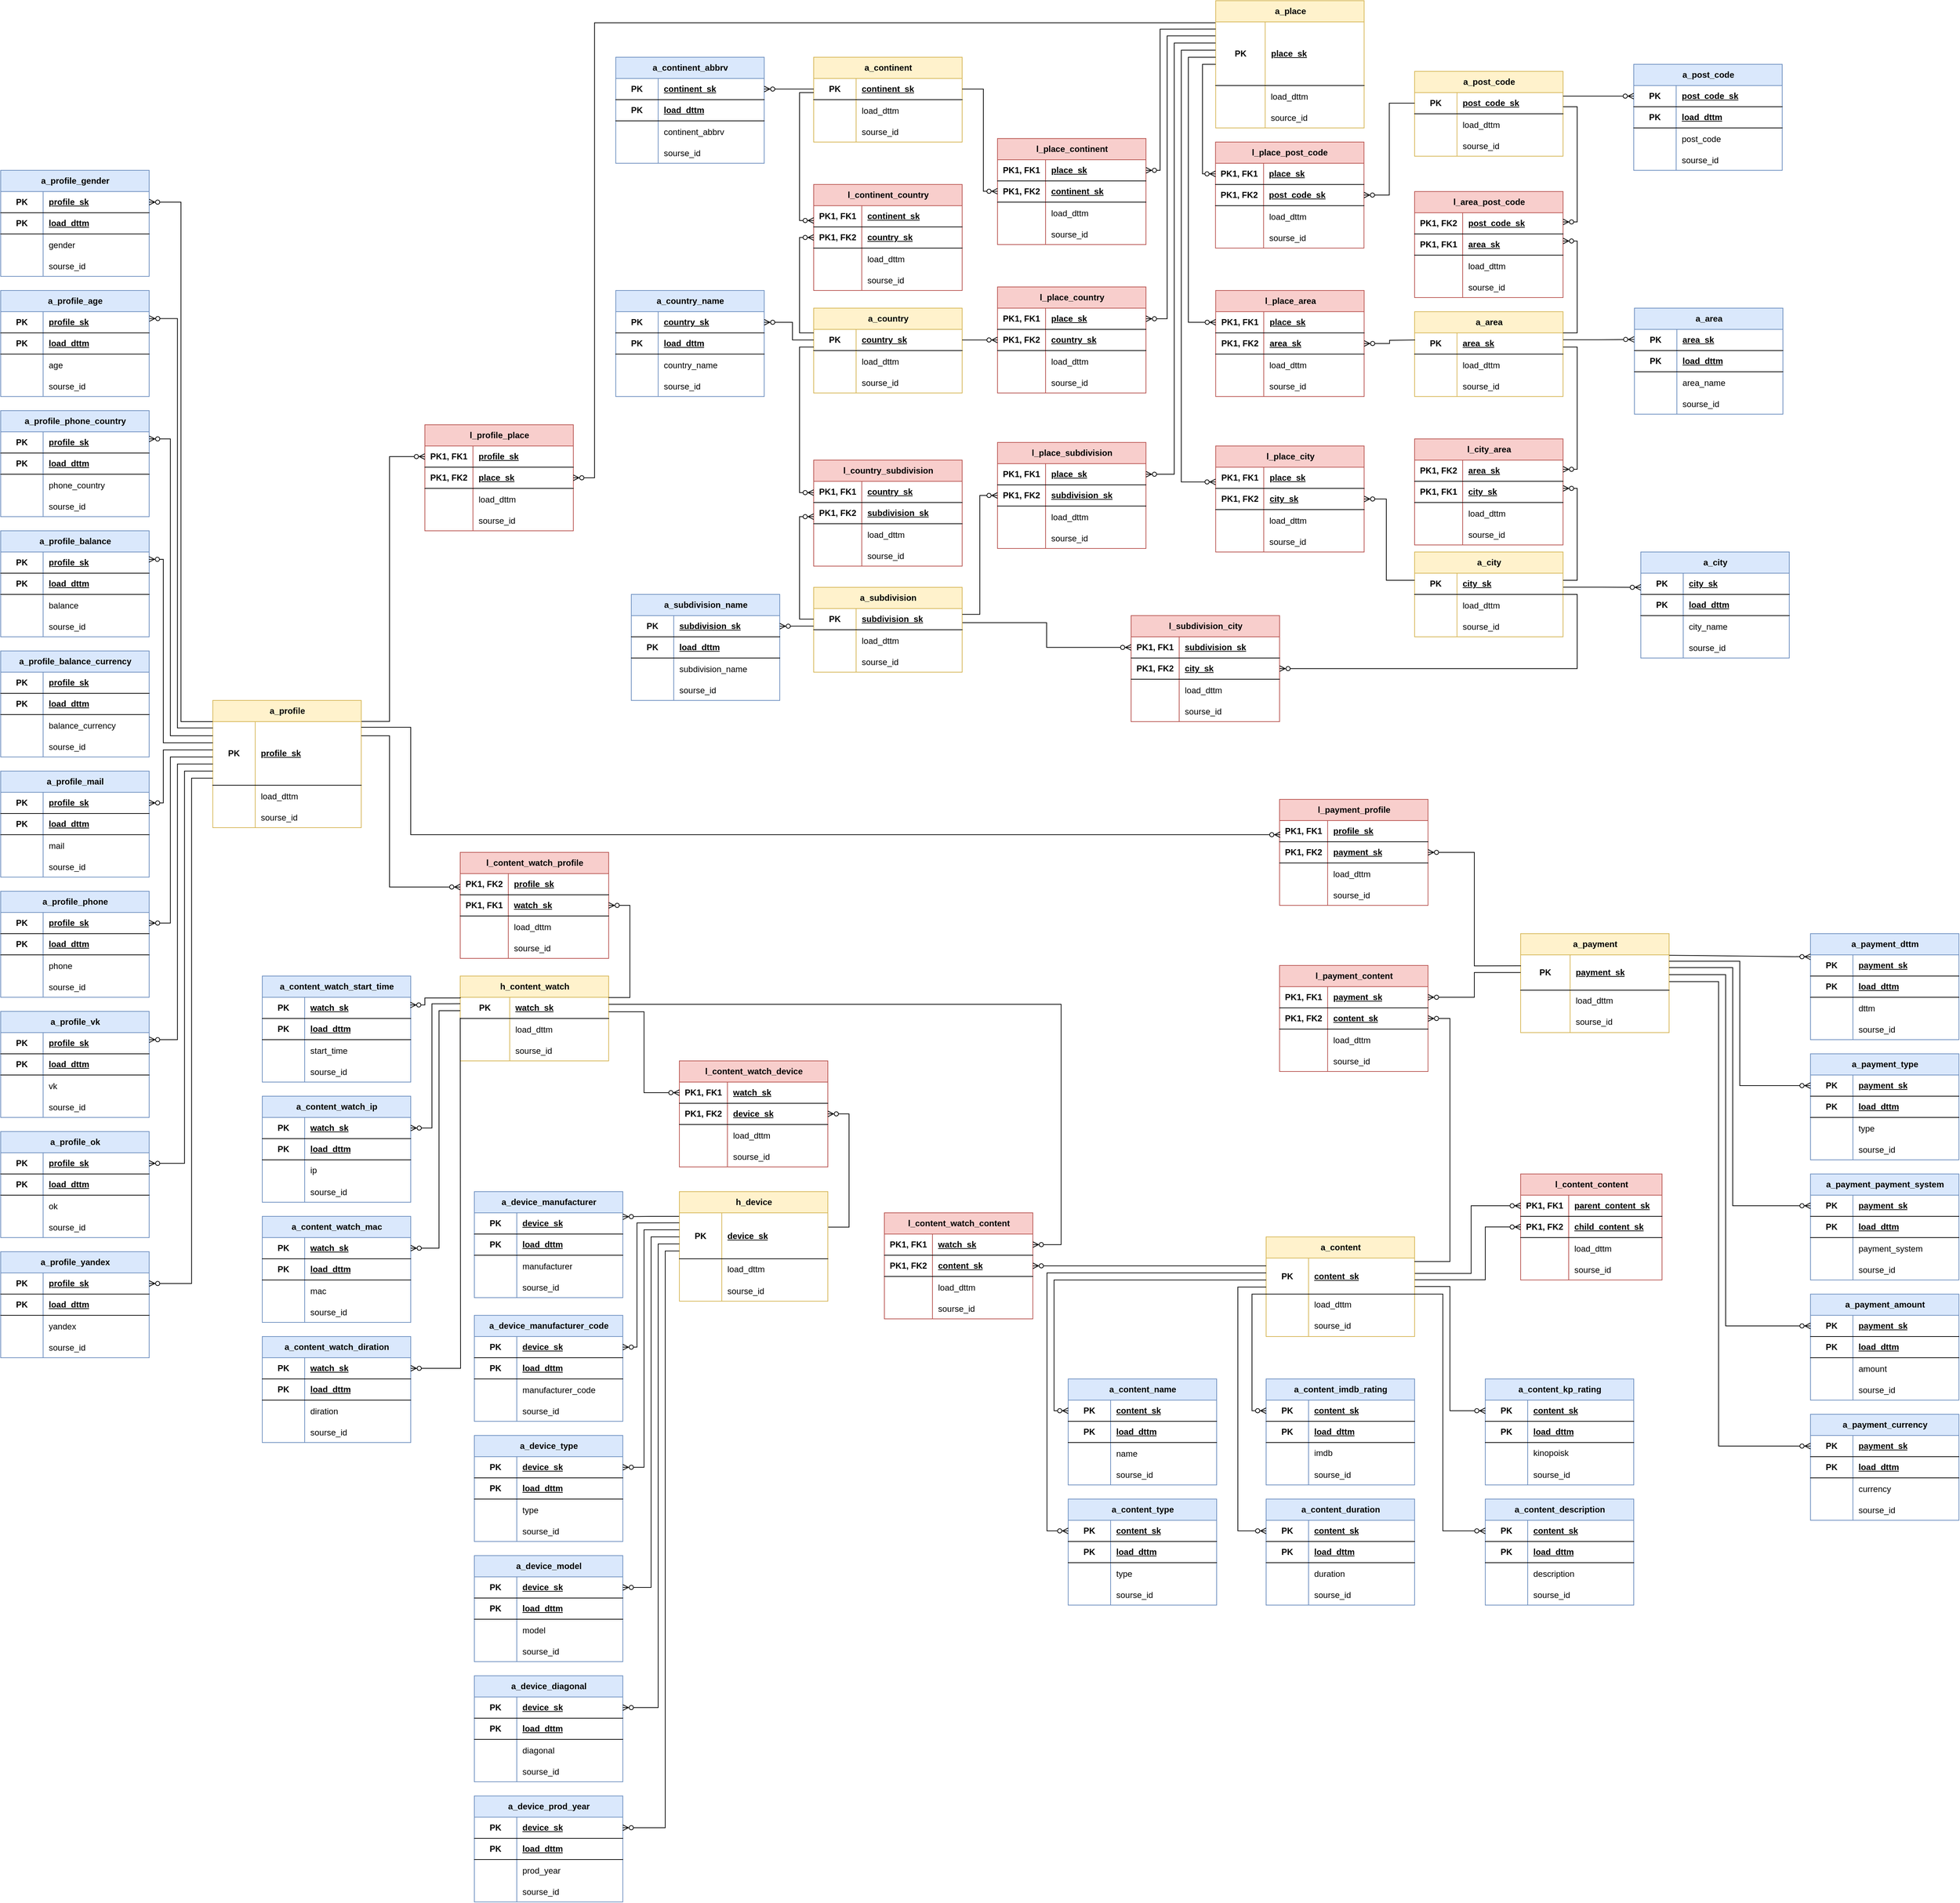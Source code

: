 <mxfile version="23.0.2" type="device">
  <diagram name="Страница — 1" id="NHFz5kUP3Kehxx-dE4c9">
    <mxGraphModel dx="6434" dy="3769" grid="1" gridSize="10" guides="1" tooltips="1" connect="1" arrows="1" fold="1" page="1" pageScale="1" pageWidth="827" pageHeight="1169" math="0" shadow="0">
      <root>
        <mxCell id="0" />
        <mxCell id="1" parent="0" />
        <mxCell id="KJSZEe0DaP0Y-6f1UAbe-1" value="a_profile" style="shape=table;startSize=30;container=1;collapsible=1;childLayout=tableLayout;fixedRows=1;rowLines=0;fontStyle=1;align=center;resizeLast=1;html=1;fillColor=#fff2cc;strokeColor=#d6b656;swimlaneFillColor=default;" parent="1" vertex="1">
          <mxGeometry x="-1110" y="220" width="210" height="180.0" as="geometry">
            <mxRectangle x="-520" y="260" width="80" height="30" as="alternateBounds" />
          </mxGeometry>
        </mxCell>
        <mxCell id="KJSZEe0DaP0Y-6f1UAbe-2" value="" style="shape=tableRow;horizontal=0;startSize=0;swimlaneHead=0;swimlaneBody=0;fillColor=none;collapsible=0;dropTarget=0;points=[[0,0.5],[1,0.5]];portConstraint=eastwest;top=0;left=0;right=0;bottom=1;" parent="KJSZEe0DaP0Y-6f1UAbe-1" vertex="1">
          <mxGeometry y="30" width="210" height="90" as="geometry" />
        </mxCell>
        <mxCell id="KJSZEe0DaP0Y-6f1UAbe-3" value="PK" style="shape=partialRectangle;connectable=0;fillColor=none;top=0;left=0;bottom=0;right=0;fontStyle=1;overflow=hidden;whiteSpace=wrap;html=1;" parent="KJSZEe0DaP0Y-6f1UAbe-2" vertex="1">
          <mxGeometry width="60" height="90" as="geometry">
            <mxRectangle width="60" height="90" as="alternateBounds" />
          </mxGeometry>
        </mxCell>
        <mxCell id="KJSZEe0DaP0Y-6f1UAbe-4" value="profile_sk" style="shape=partialRectangle;connectable=0;fillColor=none;top=0;left=0;bottom=0;right=0;align=left;spacingLeft=6;fontStyle=5;overflow=hidden;whiteSpace=wrap;html=1;" parent="KJSZEe0DaP0Y-6f1UAbe-2" vertex="1">
          <mxGeometry x="60" width="150" height="90" as="geometry">
            <mxRectangle width="150" height="90" as="alternateBounds" />
          </mxGeometry>
        </mxCell>
        <mxCell id="KJSZEe0DaP0Y-6f1UAbe-20" value="" style="shape=tableRow;horizontal=0;startSize=0;swimlaneHead=0;swimlaneBody=0;fillColor=none;collapsible=0;dropTarget=0;points=[[0,0.5],[1,0.5]];portConstraint=eastwest;top=0;left=0;right=0;bottom=0;" parent="KJSZEe0DaP0Y-6f1UAbe-1" vertex="1">
          <mxGeometry y="120" width="210" height="30" as="geometry" />
        </mxCell>
        <mxCell id="KJSZEe0DaP0Y-6f1UAbe-21" value="" style="shape=partialRectangle;connectable=0;fillColor=none;top=0;left=0;bottom=0;right=0;editable=1;overflow=hidden;" parent="KJSZEe0DaP0Y-6f1UAbe-20" vertex="1">
          <mxGeometry width="60" height="30" as="geometry">
            <mxRectangle width="60" height="30" as="alternateBounds" />
          </mxGeometry>
        </mxCell>
        <mxCell id="KJSZEe0DaP0Y-6f1UAbe-22" value="load_dttm" style="shape=partialRectangle;connectable=0;fillColor=none;top=0;left=0;bottom=0;right=0;align=left;spacingLeft=6;overflow=hidden;" parent="KJSZEe0DaP0Y-6f1UAbe-20" vertex="1">
          <mxGeometry x="60" width="150" height="30" as="geometry">
            <mxRectangle width="150" height="30" as="alternateBounds" />
          </mxGeometry>
        </mxCell>
        <mxCell id="KJSZEe0DaP0Y-6f1UAbe-23" value="" style="shape=tableRow;horizontal=0;startSize=0;swimlaneHead=0;swimlaneBody=0;fillColor=none;collapsible=0;dropTarget=0;points=[[0,0.5],[1,0.5]];portConstraint=eastwest;top=0;left=0;right=0;bottom=0;" parent="KJSZEe0DaP0Y-6f1UAbe-1" vertex="1">
          <mxGeometry y="150" width="210" height="30" as="geometry" />
        </mxCell>
        <mxCell id="KJSZEe0DaP0Y-6f1UAbe-24" value="" style="shape=partialRectangle;connectable=0;fillColor=none;top=0;left=0;bottom=0;right=0;editable=1;overflow=hidden;" parent="KJSZEe0DaP0Y-6f1UAbe-23" vertex="1">
          <mxGeometry width="60" height="30" as="geometry">
            <mxRectangle width="60" height="30" as="alternateBounds" />
          </mxGeometry>
        </mxCell>
        <mxCell id="KJSZEe0DaP0Y-6f1UAbe-25" value="sourse_id" style="shape=partialRectangle;connectable=0;fillColor=none;top=0;left=0;bottom=0;right=0;align=left;spacingLeft=6;overflow=hidden;" parent="KJSZEe0DaP0Y-6f1UAbe-23" vertex="1">
          <mxGeometry x="60" width="150" height="30" as="geometry">
            <mxRectangle width="150" height="30" as="alternateBounds" />
          </mxGeometry>
        </mxCell>
        <mxCell id="KJSZEe0DaP0Y-6f1UAbe-26" value="a_profile_gender" style="shape=table;startSize=30;container=1;collapsible=1;childLayout=tableLayout;fixedRows=1;rowLines=0;fontStyle=1;align=center;resizeLast=1;html=1;fillColor=#dae8fc;strokeColor=#6c8ebf;swimlaneFillColor=default;" parent="1" vertex="1">
          <mxGeometry x="-1410" y="-530" width="210" height="150" as="geometry">
            <mxRectangle x="-520" y="260" width="80" height="30" as="alternateBounds" />
          </mxGeometry>
        </mxCell>
        <mxCell id="KJSZEe0DaP0Y-6f1UAbe-27" value="" style="shape=tableRow;horizontal=0;startSize=0;swimlaneHead=0;swimlaneBody=0;fillColor=none;collapsible=0;dropTarget=0;points=[[0,0.5],[1,0.5]];portConstraint=eastwest;top=0;left=0;right=0;bottom=1;" parent="KJSZEe0DaP0Y-6f1UAbe-26" vertex="1">
          <mxGeometry y="30" width="210" height="30" as="geometry" />
        </mxCell>
        <mxCell id="KJSZEe0DaP0Y-6f1UAbe-28" value="PK" style="shape=partialRectangle;connectable=0;fillColor=none;top=0;left=0;bottom=0;right=0;fontStyle=1;overflow=hidden;whiteSpace=wrap;html=1;" parent="KJSZEe0DaP0Y-6f1UAbe-27" vertex="1">
          <mxGeometry width="60" height="30" as="geometry">
            <mxRectangle width="60" height="30" as="alternateBounds" />
          </mxGeometry>
        </mxCell>
        <mxCell id="KJSZEe0DaP0Y-6f1UAbe-29" value="profile_sk" style="shape=partialRectangle;connectable=0;fillColor=none;top=0;left=0;bottom=0;right=0;align=left;spacingLeft=6;fontStyle=5;overflow=hidden;whiteSpace=wrap;html=1;" parent="KJSZEe0DaP0Y-6f1UAbe-27" vertex="1">
          <mxGeometry x="60" width="150" height="30" as="geometry">
            <mxRectangle width="150" height="30" as="alternateBounds" />
          </mxGeometry>
        </mxCell>
        <mxCell id="KJSZEe0DaP0Y-6f1UAbe-750" value="" style="shape=tableRow;horizontal=0;startSize=0;swimlaneHead=0;swimlaneBody=0;fillColor=none;collapsible=0;dropTarget=0;points=[[0,0.5],[1,0.5]];portConstraint=eastwest;top=0;left=0;right=0;bottom=1;" parent="KJSZEe0DaP0Y-6f1UAbe-26" vertex="1">
          <mxGeometry y="60" width="210" height="30" as="geometry" />
        </mxCell>
        <mxCell id="KJSZEe0DaP0Y-6f1UAbe-751" value="PK" style="shape=partialRectangle;connectable=0;fillColor=none;top=0;left=0;bottom=0;right=0;fontStyle=1;overflow=hidden;whiteSpace=wrap;html=1;" parent="KJSZEe0DaP0Y-6f1UAbe-750" vertex="1">
          <mxGeometry width="60" height="30" as="geometry">
            <mxRectangle width="60" height="30" as="alternateBounds" />
          </mxGeometry>
        </mxCell>
        <mxCell id="KJSZEe0DaP0Y-6f1UAbe-752" value="load_dttm" style="shape=partialRectangle;connectable=0;fillColor=none;top=0;left=0;bottom=0;right=0;align=left;spacingLeft=6;fontStyle=5;overflow=hidden;whiteSpace=wrap;html=1;" parent="KJSZEe0DaP0Y-6f1UAbe-750" vertex="1">
          <mxGeometry x="60" width="150" height="30" as="geometry">
            <mxRectangle width="150" height="30" as="alternateBounds" />
          </mxGeometry>
        </mxCell>
        <mxCell id="KJSZEe0DaP0Y-6f1UAbe-30" value="" style="shape=tableRow;horizontal=0;startSize=0;swimlaneHead=0;swimlaneBody=0;fillColor=none;collapsible=0;dropTarget=0;points=[[0,0.5],[1,0.5]];portConstraint=eastwest;top=0;left=0;right=0;bottom=0;" parent="KJSZEe0DaP0Y-6f1UAbe-26" vertex="1">
          <mxGeometry y="90" width="210" height="30" as="geometry" />
        </mxCell>
        <mxCell id="KJSZEe0DaP0Y-6f1UAbe-31" value="" style="shape=partialRectangle;connectable=0;fillColor=none;top=0;left=0;bottom=0;right=0;editable=1;overflow=hidden;" parent="KJSZEe0DaP0Y-6f1UAbe-30" vertex="1">
          <mxGeometry width="60" height="30" as="geometry">
            <mxRectangle width="60" height="30" as="alternateBounds" />
          </mxGeometry>
        </mxCell>
        <mxCell id="KJSZEe0DaP0Y-6f1UAbe-32" value="gender" style="shape=partialRectangle;connectable=0;fillColor=none;top=0;left=0;bottom=0;right=0;align=left;spacingLeft=6;overflow=hidden;" parent="KJSZEe0DaP0Y-6f1UAbe-30" vertex="1">
          <mxGeometry x="60" width="150" height="30" as="geometry">
            <mxRectangle width="150" height="30" as="alternateBounds" />
          </mxGeometry>
        </mxCell>
        <mxCell id="KJSZEe0DaP0Y-6f1UAbe-39" value="" style="shape=tableRow;horizontal=0;startSize=0;swimlaneHead=0;swimlaneBody=0;fillColor=none;collapsible=0;dropTarget=0;points=[[0,0.5],[1,0.5]];portConstraint=eastwest;top=0;left=0;right=0;bottom=0;" parent="KJSZEe0DaP0Y-6f1UAbe-26" vertex="1">
          <mxGeometry y="120" width="210" height="30" as="geometry" />
        </mxCell>
        <mxCell id="KJSZEe0DaP0Y-6f1UAbe-40" value="" style="shape=partialRectangle;connectable=0;fillColor=none;top=0;left=0;bottom=0;right=0;editable=1;overflow=hidden;" parent="KJSZEe0DaP0Y-6f1UAbe-39" vertex="1">
          <mxGeometry width="60" height="30" as="geometry">
            <mxRectangle width="60" height="30" as="alternateBounds" />
          </mxGeometry>
        </mxCell>
        <mxCell id="KJSZEe0DaP0Y-6f1UAbe-41" value="sourse_id" style="shape=partialRectangle;connectable=0;fillColor=none;top=0;left=0;bottom=0;right=0;align=left;spacingLeft=6;overflow=hidden;" parent="KJSZEe0DaP0Y-6f1UAbe-39" vertex="1">
          <mxGeometry x="60" width="150" height="30" as="geometry">
            <mxRectangle width="150" height="30" as="alternateBounds" />
          </mxGeometry>
        </mxCell>
        <mxCell id="KJSZEe0DaP0Y-6f1UAbe-42" value="a_profile_balance" style="shape=table;startSize=30;container=1;collapsible=1;childLayout=tableLayout;fixedRows=1;rowLines=0;fontStyle=1;align=center;resizeLast=1;html=1;fillColor=#dae8fc;strokeColor=#6c8ebf;swimlaneFillColor=default;" parent="1" vertex="1">
          <mxGeometry x="-1410" y="-20" width="210" height="150" as="geometry">
            <mxRectangle x="-520" y="260" width="80" height="30" as="alternateBounds" />
          </mxGeometry>
        </mxCell>
        <mxCell id="KJSZEe0DaP0Y-6f1UAbe-43" value="" style="shape=tableRow;horizontal=0;startSize=0;swimlaneHead=0;swimlaneBody=0;fillColor=none;collapsible=0;dropTarget=0;points=[[0,0.5],[1,0.5]];portConstraint=eastwest;top=0;left=0;right=0;bottom=1;" parent="KJSZEe0DaP0Y-6f1UAbe-42" vertex="1">
          <mxGeometry y="30" width="210" height="30" as="geometry" />
        </mxCell>
        <mxCell id="KJSZEe0DaP0Y-6f1UAbe-44" value="PK" style="shape=partialRectangle;connectable=0;fillColor=none;top=0;left=0;bottom=0;right=0;fontStyle=1;overflow=hidden;whiteSpace=wrap;html=1;" parent="KJSZEe0DaP0Y-6f1UAbe-43" vertex="1">
          <mxGeometry width="60" height="30" as="geometry">
            <mxRectangle width="60" height="30" as="alternateBounds" />
          </mxGeometry>
        </mxCell>
        <mxCell id="KJSZEe0DaP0Y-6f1UAbe-45" value="profile_sk" style="shape=partialRectangle;connectable=0;fillColor=none;top=0;left=0;bottom=0;right=0;align=left;spacingLeft=6;fontStyle=5;overflow=hidden;whiteSpace=wrap;html=1;" parent="KJSZEe0DaP0Y-6f1UAbe-43" vertex="1">
          <mxGeometry x="60" width="150" height="30" as="geometry">
            <mxRectangle width="150" height="30" as="alternateBounds" />
          </mxGeometry>
        </mxCell>
        <mxCell id="KJSZEe0DaP0Y-6f1UAbe-756" value="" style="shape=tableRow;horizontal=0;startSize=0;swimlaneHead=0;swimlaneBody=0;fillColor=none;collapsible=0;dropTarget=0;points=[[0,0.5],[1,0.5]];portConstraint=eastwest;top=0;left=0;right=0;bottom=1;" parent="KJSZEe0DaP0Y-6f1UAbe-42" vertex="1">
          <mxGeometry y="60" width="210" height="30" as="geometry" />
        </mxCell>
        <mxCell id="KJSZEe0DaP0Y-6f1UAbe-757" value="PK" style="shape=partialRectangle;connectable=0;fillColor=none;top=0;left=0;bottom=0;right=0;fontStyle=1;overflow=hidden;whiteSpace=wrap;html=1;" parent="KJSZEe0DaP0Y-6f1UAbe-756" vertex="1">
          <mxGeometry width="60" height="30" as="geometry">
            <mxRectangle width="60" height="30" as="alternateBounds" />
          </mxGeometry>
        </mxCell>
        <mxCell id="KJSZEe0DaP0Y-6f1UAbe-758" value="load_dttm" style="shape=partialRectangle;connectable=0;fillColor=none;top=0;left=0;bottom=0;right=0;align=left;spacingLeft=6;fontStyle=5;overflow=hidden;whiteSpace=wrap;html=1;" parent="KJSZEe0DaP0Y-6f1UAbe-756" vertex="1">
          <mxGeometry x="60" width="150" height="30" as="geometry">
            <mxRectangle width="150" height="30" as="alternateBounds" />
          </mxGeometry>
        </mxCell>
        <mxCell id="KJSZEe0DaP0Y-6f1UAbe-52" value="" style="shape=tableRow;horizontal=0;startSize=0;swimlaneHead=0;swimlaneBody=0;fillColor=none;collapsible=0;dropTarget=0;points=[[0,0.5],[1,0.5]];portConstraint=eastwest;top=0;left=0;right=0;bottom=0;" parent="KJSZEe0DaP0Y-6f1UAbe-42" vertex="1">
          <mxGeometry y="90" width="210" height="30" as="geometry" />
        </mxCell>
        <mxCell id="KJSZEe0DaP0Y-6f1UAbe-53" value="" style="shape=partialRectangle;connectable=0;fillColor=none;top=0;left=0;bottom=0;right=0;editable=1;overflow=hidden;" parent="KJSZEe0DaP0Y-6f1UAbe-52" vertex="1">
          <mxGeometry width="60" height="30" as="geometry">
            <mxRectangle width="60" height="30" as="alternateBounds" />
          </mxGeometry>
        </mxCell>
        <mxCell id="KJSZEe0DaP0Y-6f1UAbe-54" value="balance" style="shape=partialRectangle;connectable=0;fillColor=none;top=0;left=0;bottom=0;right=0;align=left;spacingLeft=6;overflow=hidden;" parent="KJSZEe0DaP0Y-6f1UAbe-52" vertex="1">
          <mxGeometry x="60" width="150" height="30" as="geometry">
            <mxRectangle width="150" height="30" as="alternateBounds" />
          </mxGeometry>
        </mxCell>
        <mxCell id="KJSZEe0DaP0Y-6f1UAbe-61" value="" style="shape=tableRow;horizontal=0;startSize=0;swimlaneHead=0;swimlaneBody=0;fillColor=none;collapsible=0;dropTarget=0;points=[[0,0.5],[1,0.5]];portConstraint=eastwest;top=0;left=0;right=0;bottom=0;" parent="KJSZEe0DaP0Y-6f1UAbe-42" vertex="1">
          <mxGeometry y="120" width="210" height="30" as="geometry" />
        </mxCell>
        <mxCell id="KJSZEe0DaP0Y-6f1UAbe-62" value="" style="shape=partialRectangle;connectable=0;fillColor=none;top=0;left=0;bottom=0;right=0;editable=1;overflow=hidden;" parent="KJSZEe0DaP0Y-6f1UAbe-61" vertex="1">
          <mxGeometry width="60" height="30" as="geometry">
            <mxRectangle width="60" height="30" as="alternateBounds" />
          </mxGeometry>
        </mxCell>
        <mxCell id="KJSZEe0DaP0Y-6f1UAbe-63" value="sourse_id" style="shape=partialRectangle;connectable=0;fillColor=none;top=0;left=0;bottom=0;right=0;align=left;spacingLeft=6;overflow=hidden;" parent="KJSZEe0DaP0Y-6f1UAbe-61" vertex="1">
          <mxGeometry x="60" width="150" height="30" as="geometry">
            <mxRectangle width="150" height="30" as="alternateBounds" />
          </mxGeometry>
        </mxCell>
        <mxCell id="KJSZEe0DaP0Y-6f1UAbe-64" value="a_profile_phone_country" style="shape=table;startSize=30;container=1;collapsible=1;childLayout=tableLayout;fixedRows=1;rowLines=0;fontStyle=1;align=center;resizeLast=1;html=1;fillColor=#dae8fc;strokeColor=#6c8ebf;swimlaneFillColor=default;" parent="1" vertex="1">
          <mxGeometry x="-1410" y="-190" width="210" height="150" as="geometry">
            <mxRectangle x="-520" y="260" width="80" height="30" as="alternateBounds" />
          </mxGeometry>
        </mxCell>
        <mxCell id="KJSZEe0DaP0Y-6f1UAbe-65" value="" style="shape=tableRow;horizontal=0;startSize=0;swimlaneHead=0;swimlaneBody=0;fillColor=none;collapsible=0;dropTarget=0;points=[[0,0.5],[1,0.5]];portConstraint=eastwest;top=0;left=0;right=0;bottom=1;" parent="KJSZEe0DaP0Y-6f1UAbe-64" vertex="1">
          <mxGeometry y="30" width="210" height="30" as="geometry" />
        </mxCell>
        <mxCell id="KJSZEe0DaP0Y-6f1UAbe-66" value="PK" style="shape=partialRectangle;connectable=0;fillColor=none;top=0;left=0;bottom=0;right=0;fontStyle=1;overflow=hidden;whiteSpace=wrap;html=1;" parent="KJSZEe0DaP0Y-6f1UAbe-65" vertex="1">
          <mxGeometry width="60" height="30" as="geometry">
            <mxRectangle width="60" height="30" as="alternateBounds" />
          </mxGeometry>
        </mxCell>
        <mxCell id="KJSZEe0DaP0Y-6f1UAbe-67" value="profile_sk" style="shape=partialRectangle;connectable=0;fillColor=none;top=0;left=0;bottom=0;right=0;align=left;spacingLeft=6;fontStyle=5;overflow=hidden;whiteSpace=wrap;html=1;" parent="KJSZEe0DaP0Y-6f1UAbe-65" vertex="1">
          <mxGeometry x="60" width="150" height="30" as="geometry">
            <mxRectangle width="150" height="30" as="alternateBounds" />
          </mxGeometry>
        </mxCell>
        <mxCell id="KJSZEe0DaP0Y-6f1UAbe-753" value="" style="shape=tableRow;horizontal=0;startSize=0;swimlaneHead=0;swimlaneBody=0;fillColor=none;collapsible=0;dropTarget=0;points=[[0,0.5],[1,0.5]];portConstraint=eastwest;top=0;left=0;right=0;bottom=1;" parent="KJSZEe0DaP0Y-6f1UAbe-64" vertex="1">
          <mxGeometry y="60" width="210" height="30" as="geometry" />
        </mxCell>
        <mxCell id="KJSZEe0DaP0Y-6f1UAbe-754" value="PK" style="shape=partialRectangle;connectable=0;fillColor=none;top=0;left=0;bottom=0;right=0;fontStyle=1;overflow=hidden;whiteSpace=wrap;html=1;" parent="KJSZEe0DaP0Y-6f1UAbe-753" vertex="1">
          <mxGeometry width="60" height="30" as="geometry">
            <mxRectangle width="60" height="30" as="alternateBounds" />
          </mxGeometry>
        </mxCell>
        <mxCell id="KJSZEe0DaP0Y-6f1UAbe-755" value="load_dttm" style="shape=partialRectangle;connectable=0;fillColor=none;top=0;left=0;bottom=0;right=0;align=left;spacingLeft=6;fontStyle=5;overflow=hidden;whiteSpace=wrap;html=1;" parent="KJSZEe0DaP0Y-6f1UAbe-753" vertex="1">
          <mxGeometry x="60" width="150" height="30" as="geometry">
            <mxRectangle width="150" height="30" as="alternateBounds" />
          </mxGeometry>
        </mxCell>
        <mxCell id="KJSZEe0DaP0Y-6f1UAbe-74" value="" style="shape=tableRow;horizontal=0;startSize=0;swimlaneHead=0;swimlaneBody=0;fillColor=none;collapsible=0;dropTarget=0;points=[[0,0.5],[1,0.5]];portConstraint=eastwest;top=0;left=0;right=0;bottom=0;" parent="KJSZEe0DaP0Y-6f1UAbe-64" vertex="1">
          <mxGeometry y="90" width="210" height="30" as="geometry" />
        </mxCell>
        <mxCell id="KJSZEe0DaP0Y-6f1UAbe-75" value="" style="shape=partialRectangle;connectable=0;fillColor=none;top=0;left=0;bottom=0;right=0;editable=1;overflow=hidden;" parent="KJSZEe0DaP0Y-6f1UAbe-74" vertex="1">
          <mxGeometry width="60" height="30" as="geometry">
            <mxRectangle width="60" height="30" as="alternateBounds" />
          </mxGeometry>
        </mxCell>
        <mxCell id="KJSZEe0DaP0Y-6f1UAbe-76" value="phone_country" style="shape=partialRectangle;connectable=0;fillColor=none;top=0;left=0;bottom=0;right=0;align=left;spacingLeft=6;overflow=hidden;" parent="KJSZEe0DaP0Y-6f1UAbe-74" vertex="1">
          <mxGeometry x="60" width="150" height="30" as="geometry">
            <mxRectangle width="150" height="30" as="alternateBounds" />
          </mxGeometry>
        </mxCell>
        <mxCell id="KJSZEe0DaP0Y-6f1UAbe-83" value="" style="shape=tableRow;horizontal=0;startSize=0;swimlaneHead=0;swimlaneBody=0;fillColor=none;collapsible=0;dropTarget=0;points=[[0,0.5],[1,0.5]];portConstraint=eastwest;top=0;left=0;right=0;bottom=0;" parent="KJSZEe0DaP0Y-6f1UAbe-64" vertex="1">
          <mxGeometry y="120" width="210" height="30" as="geometry" />
        </mxCell>
        <mxCell id="KJSZEe0DaP0Y-6f1UAbe-84" value="" style="shape=partialRectangle;connectable=0;fillColor=none;top=0;left=0;bottom=0;right=0;editable=1;overflow=hidden;" parent="KJSZEe0DaP0Y-6f1UAbe-83" vertex="1">
          <mxGeometry width="60" height="30" as="geometry">
            <mxRectangle width="60" height="30" as="alternateBounds" />
          </mxGeometry>
        </mxCell>
        <mxCell id="KJSZEe0DaP0Y-6f1UAbe-85" value="sourse_id" style="shape=partialRectangle;connectable=0;fillColor=none;top=0;left=0;bottom=0;right=0;align=left;spacingLeft=6;overflow=hidden;" parent="KJSZEe0DaP0Y-6f1UAbe-83" vertex="1">
          <mxGeometry x="60" width="150" height="30" as="geometry">
            <mxRectangle width="150" height="30" as="alternateBounds" />
          </mxGeometry>
        </mxCell>
        <mxCell id="KJSZEe0DaP0Y-6f1UAbe-132" value="a_continent" style="shape=table;startSize=30;container=1;collapsible=1;childLayout=tableLayout;fixedRows=1;rowLines=0;fontStyle=1;align=center;resizeLast=1;html=1;fillColor=#fff2cc;strokeColor=#d6b656;shadow=0;resizeLastRow=0;fillOpacity=100;strokeOpacity=100;swimlaneFillColor=default;" parent="1" vertex="1">
          <mxGeometry x="-260" y="-690" width="210" height="120" as="geometry">
            <mxRectangle x="-520" y="260" width="80" height="30" as="alternateBounds" />
          </mxGeometry>
        </mxCell>
        <mxCell id="KJSZEe0DaP0Y-6f1UAbe-133" value="" style="shape=tableRow;horizontal=0;startSize=0;swimlaneHead=0;swimlaneBody=0;fillColor=none;collapsible=0;dropTarget=0;points=[[0,0.5],[1,0.5]];portConstraint=eastwest;top=0;left=0;right=0;bottom=1;" parent="KJSZEe0DaP0Y-6f1UAbe-132" vertex="1">
          <mxGeometry y="30" width="210" height="30" as="geometry" />
        </mxCell>
        <mxCell id="KJSZEe0DaP0Y-6f1UAbe-134" value="PK" style="shape=partialRectangle;connectable=0;fillColor=none;top=0;left=0;bottom=0;right=0;fontStyle=1;overflow=hidden;whiteSpace=wrap;html=1;" parent="KJSZEe0DaP0Y-6f1UAbe-133" vertex="1">
          <mxGeometry width="60" height="30" as="geometry">
            <mxRectangle width="60" height="30" as="alternateBounds" />
          </mxGeometry>
        </mxCell>
        <mxCell id="KJSZEe0DaP0Y-6f1UAbe-135" value="continent_sk" style="shape=partialRectangle;connectable=0;fillColor=none;top=0;left=0;bottom=0;right=0;align=left;spacingLeft=6;fontStyle=5;overflow=hidden;whiteSpace=wrap;html=1;" parent="KJSZEe0DaP0Y-6f1UAbe-133" vertex="1">
          <mxGeometry x="60" width="150" height="30" as="geometry">
            <mxRectangle width="150" height="30" as="alternateBounds" />
          </mxGeometry>
        </mxCell>
        <mxCell id="KJSZEe0DaP0Y-6f1UAbe-139" value="" style="shape=tableRow;horizontal=0;startSize=0;swimlaneHead=0;swimlaneBody=0;fillColor=none;collapsible=0;dropTarget=0;points=[[0,0.5],[1,0.5]];portConstraint=eastwest;top=0;left=0;right=0;bottom=0;" parent="KJSZEe0DaP0Y-6f1UAbe-132" vertex="1">
          <mxGeometry y="60" width="210" height="30" as="geometry" />
        </mxCell>
        <mxCell id="KJSZEe0DaP0Y-6f1UAbe-140" value="" style="shape=partialRectangle;connectable=0;fillColor=none;top=0;left=0;bottom=0;right=0;editable=1;overflow=hidden;" parent="KJSZEe0DaP0Y-6f1UAbe-139" vertex="1">
          <mxGeometry width="60" height="30" as="geometry">
            <mxRectangle width="60" height="30" as="alternateBounds" />
          </mxGeometry>
        </mxCell>
        <mxCell id="KJSZEe0DaP0Y-6f1UAbe-141" value="load_dttm" style="shape=partialRectangle;connectable=0;fillColor=none;top=0;left=0;bottom=0;right=0;align=left;spacingLeft=6;overflow=hidden;" parent="KJSZEe0DaP0Y-6f1UAbe-139" vertex="1">
          <mxGeometry x="60" width="150" height="30" as="geometry">
            <mxRectangle width="150" height="30" as="alternateBounds" />
          </mxGeometry>
        </mxCell>
        <mxCell id="KJSZEe0DaP0Y-6f1UAbe-142" value="" style="shape=tableRow;horizontal=0;startSize=0;swimlaneHead=0;swimlaneBody=0;fillColor=none;collapsible=0;dropTarget=0;points=[[0,0.5],[1,0.5]];portConstraint=eastwest;top=0;left=0;right=0;bottom=0;" parent="KJSZEe0DaP0Y-6f1UAbe-132" vertex="1">
          <mxGeometry y="90" width="210" height="30" as="geometry" />
        </mxCell>
        <mxCell id="KJSZEe0DaP0Y-6f1UAbe-143" value="" style="shape=partialRectangle;connectable=0;fillColor=none;top=0;left=0;bottom=0;right=0;editable=1;overflow=hidden;" parent="KJSZEe0DaP0Y-6f1UAbe-142" vertex="1">
          <mxGeometry width="60" height="30" as="geometry">
            <mxRectangle width="60" height="30" as="alternateBounds" />
          </mxGeometry>
        </mxCell>
        <mxCell id="KJSZEe0DaP0Y-6f1UAbe-144" value="sourse_id" style="shape=partialRectangle;connectable=0;fillColor=none;top=0;left=0;bottom=0;right=0;align=left;spacingLeft=6;overflow=hidden;" parent="KJSZEe0DaP0Y-6f1UAbe-142" vertex="1">
          <mxGeometry x="60" width="150" height="30" as="geometry">
            <mxRectangle width="150" height="30" as="alternateBounds" />
          </mxGeometry>
        </mxCell>
        <mxCell id="KJSZEe0DaP0Y-6f1UAbe-145" value="a_country" style="shape=table;startSize=30;container=1;collapsible=1;childLayout=tableLayout;fixedRows=1;rowLines=0;fontStyle=1;align=center;resizeLast=1;html=1;fillColor=#fff2cc;strokeColor=#d6b656;shadow=0;resizeLastRow=0;fillOpacity=100;strokeOpacity=100;swimlaneFillColor=default;" parent="1" vertex="1">
          <mxGeometry x="-260" y="-335" width="210" height="120" as="geometry">
            <mxRectangle x="-520" y="260" width="80" height="30" as="alternateBounds" />
          </mxGeometry>
        </mxCell>
        <mxCell id="KJSZEe0DaP0Y-6f1UAbe-146" value="" style="shape=tableRow;horizontal=0;startSize=0;swimlaneHead=0;swimlaneBody=0;fillColor=none;collapsible=0;dropTarget=0;points=[[0,0.5],[1,0.5]];portConstraint=eastwest;top=0;left=0;right=0;bottom=1;" parent="KJSZEe0DaP0Y-6f1UAbe-145" vertex="1">
          <mxGeometry y="30" width="210" height="30" as="geometry" />
        </mxCell>
        <mxCell id="KJSZEe0DaP0Y-6f1UAbe-147" value="PK" style="shape=partialRectangle;connectable=0;fillColor=none;top=0;left=0;bottom=0;right=0;fontStyle=1;overflow=hidden;whiteSpace=wrap;html=1;" parent="KJSZEe0DaP0Y-6f1UAbe-146" vertex="1">
          <mxGeometry width="60" height="30" as="geometry">
            <mxRectangle width="60" height="30" as="alternateBounds" />
          </mxGeometry>
        </mxCell>
        <mxCell id="KJSZEe0DaP0Y-6f1UAbe-148" value="country_sk" style="shape=partialRectangle;connectable=0;fillColor=none;top=0;left=0;bottom=0;right=0;align=left;spacingLeft=6;fontStyle=5;overflow=hidden;whiteSpace=wrap;html=1;" parent="KJSZEe0DaP0Y-6f1UAbe-146" vertex="1">
          <mxGeometry x="60" width="150" height="30" as="geometry">
            <mxRectangle width="150" height="30" as="alternateBounds" />
          </mxGeometry>
        </mxCell>
        <mxCell id="KJSZEe0DaP0Y-6f1UAbe-155" value="" style="shape=tableRow;horizontal=0;startSize=0;swimlaneHead=0;swimlaneBody=0;fillColor=none;collapsible=0;dropTarget=0;points=[[0,0.5],[1,0.5]];portConstraint=eastwest;top=0;left=0;right=0;bottom=0;" parent="KJSZEe0DaP0Y-6f1UAbe-145" vertex="1">
          <mxGeometry y="60" width="210" height="30" as="geometry" />
        </mxCell>
        <mxCell id="KJSZEe0DaP0Y-6f1UAbe-156" value="" style="shape=partialRectangle;connectable=0;fillColor=none;top=0;left=0;bottom=0;right=0;editable=1;overflow=hidden;" parent="KJSZEe0DaP0Y-6f1UAbe-155" vertex="1">
          <mxGeometry width="60" height="30" as="geometry">
            <mxRectangle width="60" height="30" as="alternateBounds" />
          </mxGeometry>
        </mxCell>
        <mxCell id="KJSZEe0DaP0Y-6f1UAbe-157" value="load_dttm" style="shape=partialRectangle;connectable=0;fillColor=none;top=0;left=0;bottom=0;right=0;align=left;spacingLeft=6;overflow=hidden;" parent="KJSZEe0DaP0Y-6f1UAbe-155" vertex="1">
          <mxGeometry x="60" width="150" height="30" as="geometry">
            <mxRectangle width="150" height="30" as="alternateBounds" />
          </mxGeometry>
        </mxCell>
        <mxCell id="KJSZEe0DaP0Y-6f1UAbe-158" value="" style="shape=tableRow;horizontal=0;startSize=0;swimlaneHead=0;swimlaneBody=0;fillColor=none;collapsible=0;dropTarget=0;points=[[0,0.5],[1,0.5]];portConstraint=eastwest;top=0;left=0;right=0;bottom=0;" parent="KJSZEe0DaP0Y-6f1UAbe-145" vertex="1">
          <mxGeometry y="90" width="210" height="30" as="geometry" />
        </mxCell>
        <mxCell id="KJSZEe0DaP0Y-6f1UAbe-159" value="" style="shape=partialRectangle;connectable=0;fillColor=none;top=0;left=0;bottom=0;right=0;editable=1;overflow=hidden;" parent="KJSZEe0DaP0Y-6f1UAbe-158" vertex="1">
          <mxGeometry width="60" height="30" as="geometry">
            <mxRectangle width="60" height="30" as="alternateBounds" />
          </mxGeometry>
        </mxCell>
        <mxCell id="KJSZEe0DaP0Y-6f1UAbe-160" value="sourse_id" style="shape=partialRectangle;connectable=0;fillColor=none;top=0;left=0;bottom=0;right=0;align=left;spacingLeft=6;overflow=hidden;" parent="KJSZEe0DaP0Y-6f1UAbe-158" vertex="1">
          <mxGeometry x="60" width="150" height="30" as="geometry">
            <mxRectangle width="150" height="30" as="alternateBounds" />
          </mxGeometry>
        </mxCell>
        <mxCell id="KJSZEe0DaP0Y-6f1UAbe-161" value="a_subdivision" style="shape=table;startSize=30;container=1;collapsible=1;childLayout=tableLayout;fixedRows=1;rowLines=0;fontStyle=1;align=center;resizeLast=1;html=1;fillColor=#fff2cc;strokeColor=#d6b656;shadow=0;resizeLastRow=0;fillOpacity=100;strokeOpacity=100;swimlaneFillColor=default;" parent="1" vertex="1">
          <mxGeometry x="-260" y="60" width="210" height="120" as="geometry">
            <mxRectangle x="-520" y="260" width="80" height="30" as="alternateBounds" />
          </mxGeometry>
        </mxCell>
        <mxCell id="KJSZEe0DaP0Y-6f1UAbe-162" value="" style="shape=tableRow;horizontal=0;startSize=0;swimlaneHead=0;swimlaneBody=0;fillColor=none;collapsible=0;dropTarget=0;points=[[0,0.5],[1,0.5]];portConstraint=eastwest;top=0;left=0;right=0;bottom=1;" parent="KJSZEe0DaP0Y-6f1UAbe-161" vertex="1">
          <mxGeometry y="30" width="210" height="30" as="geometry" />
        </mxCell>
        <mxCell id="KJSZEe0DaP0Y-6f1UAbe-163" value="PK" style="shape=partialRectangle;connectable=0;fillColor=none;top=0;left=0;bottom=0;right=0;fontStyle=1;overflow=hidden;whiteSpace=wrap;html=1;" parent="KJSZEe0DaP0Y-6f1UAbe-162" vertex="1">
          <mxGeometry width="60" height="30" as="geometry">
            <mxRectangle width="60" height="30" as="alternateBounds" />
          </mxGeometry>
        </mxCell>
        <mxCell id="KJSZEe0DaP0Y-6f1UAbe-164" value="subdivision_sk" style="shape=partialRectangle;connectable=0;fillColor=none;top=0;left=0;bottom=0;right=0;align=left;spacingLeft=6;fontStyle=5;overflow=hidden;whiteSpace=wrap;html=1;" parent="KJSZEe0DaP0Y-6f1UAbe-162" vertex="1">
          <mxGeometry x="60" width="150" height="30" as="geometry">
            <mxRectangle width="150" height="30" as="alternateBounds" />
          </mxGeometry>
        </mxCell>
        <mxCell id="KJSZEe0DaP0Y-6f1UAbe-168" value="" style="shape=tableRow;horizontal=0;startSize=0;swimlaneHead=0;swimlaneBody=0;fillColor=none;collapsible=0;dropTarget=0;points=[[0,0.5],[1,0.5]];portConstraint=eastwest;top=0;left=0;right=0;bottom=0;" parent="KJSZEe0DaP0Y-6f1UAbe-161" vertex="1">
          <mxGeometry y="60" width="210" height="30" as="geometry" />
        </mxCell>
        <mxCell id="KJSZEe0DaP0Y-6f1UAbe-169" value="" style="shape=partialRectangle;connectable=0;fillColor=none;top=0;left=0;bottom=0;right=0;editable=1;overflow=hidden;" parent="KJSZEe0DaP0Y-6f1UAbe-168" vertex="1">
          <mxGeometry width="60" height="30" as="geometry">
            <mxRectangle width="60" height="30" as="alternateBounds" />
          </mxGeometry>
        </mxCell>
        <mxCell id="KJSZEe0DaP0Y-6f1UAbe-170" value="load_dttm" style="shape=partialRectangle;connectable=0;fillColor=none;top=0;left=0;bottom=0;right=0;align=left;spacingLeft=6;overflow=hidden;" parent="KJSZEe0DaP0Y-6f1UAbe-168" vertex="1">
          <mxGeometry x="60" width="150" height="30" as="geometry">
            <mxRectangle width="150" height="30" as="alternateBounds" />
          </mxGeometry>
        </mxCell>
        <mxCell id="KJSZEe0DaP0Y-6f1UAbe-171" value="" style="shape=tableRow;horizontal=0;startSize=0;swimlaneHead=0;swimlaneBody=0;fillColor=none;collapsible=0;dropTarget=0;points=[[0,0.5],[1,0.5]];portConstraint=eastwest;top=0;left=0;right=0;bottom=0;" parent="KJSZEe0DaP0Y-6f1UAbe-161" vertex="1">
          <mxGeometry y="90" width="210" height="30" as="geometry" />
        </mxCell>
        <mxCell id="KJSZEe0DaP0Y-6f1UAbe-172" value="" style="shape=partialRectangle;connectable=0;fillColor=none;top=0;left=0;bottom=0;right=0;editable=1;overflow=hidden;" parent="KJSZEe0DaP0Y-6f1UAbe-171" vertex="1">
          <mxGeometry width="60" height="30" as="geometry">
            <mxRectangle width="60" height="30" as="alternateBounds" />
          </mxGeometry>
        </mxCell>
        <mxCell id="KJSZEe0DaP0Y-6f1UAbe-173" value="sourse_id" style="shape=partialRectangle;connectable=0;fillColor=none;top=0;left=0;bottom=0;right=0;align=left;spacingLeft=6;overflow=hidden;" parent="KJSZEe0DaP0Y-6f1UAbe-171" vertex="1">
          <mxGeometry x="60" width="150" height="30" as="geometry">
            <mxRectangle width="150" height="30" as="alternateBounds" />
          </mxGeometry>
        </mxCell>
        <mxCell id="KJSZEe0DaP0Y-6f1UAbe-174" value="a_city" style="shape=table;startSize=30;container=1;collapsible=1;childLayout=tableLayout;fixedRows=1;rowLines=0;fontStyle=1;align=center;resizeLast=1;html=1;fillColor=#fff2cc;strokeColor=#d6b656;shadow=0;resizeLastRow=0;fillOpacity=100;strokeOpacity=100;swimlaneFillColor=default;" parent="1" vertex="1">
          <mxGeometry x="590" y="10" width="210" height="120" as="geometry">
            <mxRectangle x="-520" y="260" width="80" height="30" as="alternateBounds" />
          </mxGeometry>
        </mxCell>
        <mxCell id="KJSZEe0DaP0Y-6f1UAbe-175" value="" style="shape=tableRow;horizontal=0;startSize=0;swimlaneHead=0;swimlaneBody=0;fillColor=none;collapsible=0;dropTarget=0;points=[[0,0.5],[1,0.5]];portConstraint=eastwest;top=0;left=0;right=0;bottom=1;" parent="KJSZEe0DaP0Y-6f1UAbe-174" vertex="1">
          <mxGeometry y="30" width="210" height="30" as="geometry" />
        </mxCell>
        <mxCell id="KJSZEe0DaP0Y-6f1UAbe-176" value="PK" style="shape=partialRectangle;connectable=0;fillColor=none;top=0;left=0;bottom=0;right=0;fontStyle=1;overflow=hidden;whiteSpace=wrap;html=1;" parent="KJSZEe0DaP0Y-6f1UAbe-175" vertex="1">
          <mxGeometry width="60" height="30" as="geometry">
            <mxRectangle width="60" height="30" as="alternateBounds" />
          </mxGeometry>
        </mxCell>
        <mxCell id="KJSZEe0DaP0Y-6f1UAbe-177" value="city_sk" style="shape=partialRectangle;connectable=0;fillColor=none;top=0;left=0;bottom=0;right=0;align=left;spacingLeft=6;fontStyle=5;overflow=hidden;whiteSpace=wrap;html=1;" parent="KJSZEe0DaP0Y-6f1UAbe-175" vertex="1">
          <mxGeometry x="60" width="150" height="30" as="geometry">
            <mxRectangle width="150" height="30" as="alternateBounds" />
          </mxGeometry>
        </mxCell>
        <mxCell id="KJSZEe0DaP0Y-6f1UAbe-181" value="" style="shape=tableRow;horizontal=0;startSize=0;swimlaneHead=0;swimlaneBody=0;fillColor=none;collapsible=0;dropTarget=0;points=[[0,0.5],[1,0.5]];portConstraint=eastwest;top=0;left=0;right=0;bottom=0;" parent="KJSZEe0DaP0Y-6f1UAbe-174" vertex="1">
          <mxGeometry y="60" width="210" height="30" as="geometry" />
        </mxCell>
        <mxCell id="KJSZEe0DaP0Y-6f1UAbe-182" value="" style="shape=partialRectangle;connectable=0;fillColor=none;top=0;left=0;bottom=0;right=0;editable=1;overflow=hidden;" parent="KJSZEe0DaP0Y-6f1UAbe-181" vertex="1">
          <mxGeometry width="60" height="30" as="geometry">
            <mxRectangle width="60" height="30" as="alternateBounds" />
          </mxGeometry>
        </mxCell>
        <mxCell id="KJSZEe0DaP0Y-6f1UAbe-183" value="load_dttm" style="shape=partialRectangle;connectable=0;fillColor=none;top=0;left=0;bottom=0;right=0;align=left;spacingLeft=6;overflow=hidden;" parent="KJSZEe0DaP0Y-6f1UAbe-181" vertex="1">
          <mxGeometry x="60" width="150" height="30" as="geometry">
            <mxRectangle width="150" height="30" as="alternateBounds" />
          </mxGeometry>
        </mxCell>
        <mxCell id="KJSZEe0DaP0Y-6f1UAbe-184" value="" style="shape=tableRow;horizontal=0;startSize=0;swimlaneHead=0;swimlaneBody=0;fillColor=none;collapsible=0;dropTarget=0;points=[[0,0.5],[1,0.5]];portConstraint=eastwest;top=0;left=0;right=0;bottom=0;" parent="KJSZEe0DaP0Y-6f1UAbe-174" vertex="1">
          <mxGeometry y="90" width="210" height="30" as="geometry" />
        </mxCell>
        <mxCell id="KJSZEe0DaP0Y-6f1UAbe-185" value="" style="shape=partialRectangle;connectable=0;fillColor=none;top=0;left=0;bottom=0;right=0;editable=1;overflow=hidden;" parent="KJSZEe0DaP0Y-6f1UAbe-184" vertex="1">
          <mxGeometry width="60" height="30" as="geometry">
            <mxRectangle width="60" height="30" as="alternateBounds" />
          </mxGeometry>
        </mxCell>
        <mxCell id="KJSZEe0DaP0Y-6f1UAbe-186" value="sourse_id" style="shape=partialRectangle;connectable=0;fillColor=none;top=0;left=0;bottom=0;right=0;align=left;spacingLeft=6;overflow=hidden;" parent="KJSZEe0DaP0Y-6f1UAbe-184" vertex="1">
          <mxGeometry x="60" width="150" height="30" as="geometry">
            <mxRectangle width="150" height="30" as="alternateBounds" />
          </mxGeometry>
        </mxCell>
        <mxCell id="KJSZEe0DaP0Y-6f1UAbe-187" value="a_area" style="shape=table;startSize=30;container=1;collapsible=1;childLayout=tableLayout;fixedRows=1;rowLines=0;fontStyle=1;align=center;resizeLast=1;html=1;fillColor=#fff2cc;strokeColor=#d6b656;shadow=0;resizeLastRow=0;fillOpacity=100;strokeOpacity=100;swimlaneFillColor=default;" parent="1" vertex="1">
          <mxGeometry x="590" y="-330" width="210" height="120" as="geometry">
            <mxRectangle x="-520" y="260" width="80" height="30" as="alternateBounds" />
          </mxGeometry>
        </mxCell>
        <mxCell id="KJSZEe0DaP0Y-6f1UAbe-188" value="" style="shape=tableRow;horizontal=0;startSize=0;swimlaneHead=0;swimlaneBody=0;fillColor=none;collapsible=0;dropTarget=0;points=[[0,0.5],[1,0.5]];portConstraint=eastwest;top=0;left=0;right=0;bottom=1;" parent="KJSZEe0DaP0Y-6f1UAbe-187" vertex="1">
          <mxGeometry y="30" width="210" height="30" as="geometry" />
        </mxCell>
        <mxCell id="KJSZEe0DaP0Y-6f1UAbe-189" value="PK" style="shape=partialRectangle;connectable=0;fillColor=none;top=0;left=0;bottom=0;right=0;fontStyle=1;overflow=hidden;whiteSpace=wrap;html=1;" parent="KJSZEe0DaP0Y-6f1UAbe-188" vertex="1">
          <mxGeometry width="60" height="30" as="geometry">
            <mxRectangle width="60" height="30" as="alternateBounds" />
          </mxGeometry>
        </mxCell>
        <mxCell id="KJSZEe0DaP0Y-6f1UAbe-190" value="area_sk" style="shape=partialRectangle;connectable=0;fillColor=none;top=0;left=0;bottom=0;right=0;align=left;spacingLeft=6;fontStyle=5;overflow=hidden;whiteSpace=wrap;html=1;" parent="KJSZEe0DaP0Y-6f1UAbe-188" vertex="1">
          <mxGeometry x="60" width="150" height="30" as="geometry">
            <mxRectangle width="150" height="30" as="alternateBounds" />
          </mxGeometry>
        </mxCell>
        <mxCell id="KJSZEe0DaP0Y-6f1UAbe-194" value="" style="shape=tableRow;horizontal=0;startSize=0;swimlaneHead=0;swimlaneBody=0;fillColor=none;collapsible=0;dropTarget=0;points=[[0,0.5],[1,0.5]];portConstraint=eastwest;top=0;left=0;right=0;bottom=0;" parent="KJSZEe0DaP0Y-6f1UAbe-187" vertex="1">
          <mxGeometry y="60" width="210" height="30" as="geometry" />
        </mxCell>
        <mxCell id="KJSZEe0DaP0Y-6f1UAbe-195" value="" style="shape=partialRectangle;connectable=0;fillColor=none;top=0;left=0;bottom=0;right=0;editable=1;overflow=hidden;" parent="KJSZEe0DaP0Y-6f1UAbe-194" vertex="1">
          <mxGeometry width="60" height="30" as="geometry">
            <mxRectangle width="60" height="30" as="alternateBounds" />
          </mxGeometry>
        </mxCell>
        <mxCell id="KJSZEe0DaP0Y-6f1UAbe-196" value="load_dttm" style="shape=partialRectangle;connectable=0;fillColor=none;top=0;left=0;bottom=0;right=0;align=left;spacingLeft=6;overflow=hidden;" parent="KJSZEe0DaP0Y-6f1UAbe-194" vertex="1">
          <mxGeometry x="60" width="150" height="30" as="geometry">
            <mxRectangle width="150" height="30" as="alternateBounds" />
          </mxGeometry>
        </mxCell>
        <mxCell id="KJSZEe0DaP0Y-6f1UAbe-197" value="" style="shape=tableRow;horizontal=0;startSize=0;swimlaneHead=0;swimlaneBody=0;fillColor=none;collapsible=0;dropTarget=0;points=[[0,0.5],[1,0.5]];portConstraint=eastwest;top=0;left=0;right=0;bottom=0;" parent="KJSZEe0DaP0Y-6f1UAbe-187" vertex="1">
          <mxGeometry y="90" width="210" height="30" as="geometry" />
        </mxCell>
        <mxCell id="KJSZEe0DaP0Y-6f1UAbe-198" value="" style="shape=partialRectangle;connectable=0;fillColor=none;top=0;left=0;bottom=0;right=0;editable=1;overflow=hidden;" parent="KJSZEe0DaP0Y-6f1UAbe-197" vertex="1">
          <mxGeometry width="60" height="30" as="geometry">
            <mxRectangle width="60" height="30" as="alternateBounds" />
          </mxGeometry>
        </mxCell>
        <mxCell id="KJSZEe0DaP0Y-6f1UAbe-199" value="sourse_id" style="shape=partialRectangle;connectable=0;fillColor=none;top=0;left=0;bottom=0;right=0;align=left;spacingLeft=6;overflow=hidden;" parent="KJSZEe0DaP0Y-6f1UAbe-197" vertex="1">
          <mxGeometry x="60" width="150" height="30" as="geometry">
            <mxRectangle width="150" height="30" as="alternateBounds" />
          </mxGeometry>
        </mxCell>
        <mxCell id="KJSZEe0DaP0Y-6f1UAbe-200" value="l_profile_place" style="shape=table;startSize=30;container=1;collapsible=1;childLayout=tableLayout;fixedRows=1;rowLines=0;fontStyle=1;align=center;resizeLast=1;html=1;fillColor=#f8cecc;strokeColor=#b85450;swimlaneFillColor=default;" parent="1" vertex="1">
          <mxGeometry x="-810" y="-170" width="210" height="150" as="geometry">
            <mxRectangle x="-520" y="260" width="80" height="30" as="alternateBounds" />
          </mxGeometry>
        </mxCell>
        <mxCell id="KJSZEe0DaP0Y-6f1UAbe-201" value="" style="shape=tableRow;horizontal=0;startSize=0;swimlaneHead=0;swimlaneBody=0;fillColor=none;collapsible=0;dropTarget=0;points=[[0,0.5],[1,0.5]];portConstraint=eastwest;top=0;left=0;right=0;bottom=1;" parent="KJSZEe0DaP0Y-6f1UAbe-200" vertex="1">
          <mxGeometry y="30" width="210" height="30" as="geometry" />
        </mxCell>
        <mxCell id="KJSZEe0DaP0Y-6f1UAbe-202" value="PK1, FK1" style="shape=partialRectangle;connectable=0;fillColor=none;top=0;left=0;bottom=0;right=0;fontStyle=1;overflow=hidden;whiteSpace=wrap;html=1;" parent="KJSZEe0DaP0Y-6f1UAbe-201" vertex="1">
          <mxGeometry width="68" height="30" as="geometry">
            <mxRectangle width="68" height="30" as="alternateBounds" />
          </mxGeometry>
        </mxCell>
        <mxCell id="KJSZEe0DaP0Y-6f1UAbe-203" value="profile_sk" style="shape=partialRectangle;connectable=0;fillColor=none;top=0;left=0;bottom=0;right=0;align=left;spacingLeft=6;fontStyle=5;overflow=hidden;whiteSpace=wrap;html=1;" parent="KJSZEe0DaP0Y-6f1UAbe-201" vertex="1">
          <mxGeometry x="68" width="142" height="30" as="geometry">
            <mxRectangle width="142" height="30" as="alternateBounds" />
          </mxGeometry>
        </mxCell>
        <mxCell id="KJSZEe0DaP0Y-6f1UAbe-204" value="" style="shape=tableRow;horizontal=0;startSize=0;swimlaneHead=0;swimlaneBody=0;fillColor=none;collapsible=0;dropTarget=0;points=[[0,0.5],[1,0.5]];portConstraint=eastwest;top=0;left=0;right=0;bottom=1;" parent="KJSZEe0DaP0Y-6f1UAbe-200" vertex="1">
          <mxGeometry y="60" width="210" height="30" as="geometry" />
        </mxCell>
        <mxCell id="KJSZEe0DaP0Y-6f1UAbe-205" value="PK1, FK2" style="shape=partialRectangle;connectable=0;fillColor=none;top=0;left=0;bottom=0;right=0;fontStyle=1;overflow=hidden;whiteSpace=wrap;html=1;" parent="KJSZEe0DaP0Y-6f1UAbe-204" vertex="1">
          <mxGeometry width="68" height="30" as="geometry">
            <mxRectangle width="68" height="30" as="alternateBounds" />
          </mxGeometry>
        </mxCell>
        <mxCell id="KJSZEe0DaP0Y-6f1UAbe-206" value="place_sk" style="shape=partialRectangle;connectable=0;fillColor=none;top=0;left=0;bottom=0;right=0;align=left;spacingLeft=6;fontStyle=5;overflow=hidden;whiteSpace=wrap;html=1;" parent="KJSZEe0DaP0Y-6f1UAbe-204" vertex="1">
          <mxGeometry x="68" width="142" height="30" as="geometry">
            <mxRectangle width="142" height="30" as="alternateBounds" />
          </mxGeometry>
        </mxCell>
        <mxCell id="KJSZEe0DaP0Y-6f1UAbe-207" value="" style="shape=tableRow;horizontal=0;startSize=0;swimlaneHead=0;swimlaneBody=0;fillColor=none;collapsible=0;dropTarget=0;points=[[0,0.5],[1,0.5]];portConstraint=eastwest;top=0;left=0;right=0;bottom=0;" parent="KJSZEe0DaP0Y-6f1UAbe-200" vertex="1">
          <mxGeometry y="90" width="210" height="30" as="geometry" />
        </mxCell>
        <mxCell id="KJSZEe0DaP0Y-6f1UAbe-208" value="" style="shape=partialRectangle;connectable=0;fillColor=none;top=0;left=0;bottom=0;right=0;editable=1;overflow=hidden;" parent="KJSZEe0DaP0Y-6f1UAbe-207" vertex="1">
          <mxGeometry width="68" height="30" as="geometry">
            <mxRectangle width="68" height="30" as="alternateBounds" />
          </mxGeometry>
        </mxCell>
        <mxCell id="KJSZEe0DaP0Y-6f1UAbe-209" value="load_dttm" style="shape=partialRectangle;connectable=0;fillColor=none;top=0;left=0;bottom=0;right=0;align=left;spacingLeft=6;overflow=hidden;" parent="KJSZEe0DaP0Y-6f1UAbe-207" vertex="1">
          <mxGeometry x="68" width="142" height="30" as="geometry">
            <mxRectangle width="142" height="30" as="alternateBounds" />
          </mxGeometry>
        </mxCell>
        <mxCell id="KJSZEe0DaP0Y-6f1UAbe-210" value="" style="shape=tableRow;horizontal=0;startSize=0;swimlaneHead=0;swimlaneBody=0;fillColor=none;collapsible=0;dropTarget=0;points=[[0,0.5],[1,0.5]];portConstraint=eastwest;top=0;left=0;right=0;bottom=0;" parent="KJSZEe0DaP0Y-6f1UAbe-200" vertex="1">
          <mxGeometry y="120" width="210" height="30" as="geometry" />
        </mxCell>
        <mxCell id="KJSZEe0DaP0Y-6f1UAbe-211" value="" style="shape=partialRectangle;connectable=0;fillColor=none;top=0;left=0;bottom=0;right=0;editable=1;overflow=hidden;" parent="KJSZEe0DaP0Y-6f1UAbe-210" vertex="1">
          <mxGeometry width="68" height="30" as="geometry">
            <mxRectangle width="68" height="30" as="alternateBounds" />
          </mxGeometry>
        </mxCell>
        <mxCell id="KJSZEe0DaP0Y-6f1UAbe-212" value="sourse_id" style="shape=partialRectangle;connectable=0;fillColor=none;top=0;left=0;bottom=0;right=0;align=left;spacingLeft=6;overflow=hidden;" parent="KJSZEe0DaP0Y-6f1UAbe-210" vertex="1">
          <mxGeometry x="68" width="142" height="30" as="geometry">
            <mxRectangle width="142" height="30" as="alternateBounds" />
          </mxGeometry>
        </mxCell>
        <mxCell id="KJSZEe0DaP0Y-6f1UAbe-235" value="l_continent_country" style="shape=table;startSize=30;container=1;collapsible=1;childLayout=tableLayout;fixedRows=1;rowLines=0;fontStyle=1;align=center;resizeLast=1;html=1;fillColor=#f8cecc;strokeColor=#b85450;swimlaneFillColor=default;" parent="1" vertex="1">
          <mxGeometry x="-260" y="-510" width="210" height="150" as="geometry">
            <mxRectangle x="-520" y="260" width="80" height="30" as="alternateBounds" />
          </mxGeometry>
        </mxCell>
        <mxCell id="KJSZEe0DaP0Y-6f1UAbe-236" value="" style="shape=tableRow;horizontal=0;startSize=0;swimlaneHead=0;swimlaneBody=0;fillColor=none;collapsible=0;dropTarget=0;points=[[0,0.5],[1,0.5]];portConstraint=eastwest;top=0;left=0;right=0;bottom=1;" parent="KJSZEe0DaP0Y-6f1UAbe-235" vertex="1">
          <mxGeometry y="30" width="210" height="30" as="geometry" />
        </mxCell>
        <mxCell id="KJSZEe0DaP0Y-6f1UAbe-237" value="PK1, FK1" style="shape=partialRectangle;connectable=0;fillColor=none;top=0;left=0;bottom=0;right=0;fontStyle=1;overflow=hidden;whiteSpace=wrap;html=1;" parent="KJSZEe0DaP0Y-6f1UAbe-236" vertex="1">
          <mxGeometry width="68" height="30" as="geometry">
            <mxRectangle width="68" height="30" as="alternateBounds" />
          </mxGeometry>
        </mxCell>
        <mxCell id="KJSZEe0DaP0Y-6f1UAbe-238" value="continent_sk" style="shape=partialRectangle;connectable=0;fillColor=none;top=0;left=0;bottom=0;right=0;align=left;spacingLeft=6;fontStyle=5;overflow=hidden;whiteSpace=wrap;html=1;" parent="KJSZEe0DaP0Y-6f1UAbe-236" vertex="1">
          <mxGeometry x="68" width="142" height="30" as="geometry">
            <mxRectangle width="142" height="30" as="alternateBounds" />
          </mxGeometry>
        </mxCell>
        <mxCell id="KJSZEe0DaP0Y-6f1UAbe-239" value="" style="shape=tableRow;horizontal=0;startSize=0;swimlaneHead=0;swimlaneBody=0;fillColor=none;collapsible=0;dropTarget=0;points=[[0,0.5],[1,0.5]];portConstraint=eastwest;top=0;left=0;right=0;bottom=1;" parent="KJSZEe0DaP0Y-6f1UAbe-235" vertex="1">
          <mxGeometry y="60" width="210" height="30" as="geometry" />
        </mxCell>
        <mxCell id="KJSZEe0DaP0Y-6f1UAbe-240" value="PK1, FK2" style="shape=partialRectangle;connectable=0;fillColor=none;top=0;left=0;bottom=0;right=0;fontStyle=1;overflow=hidden;whiteSpace=wrap;html=1;" parent="KJSZEe0DaP0Y-6f1UAbe-239" vertex="1">
          <mxGeometry width="68" height="30" as="geometry">
            <mxRectangle width="68" height="30" as="alternateBounds" />
          </mxGeometry>
        </mxCell>
        <mxCell id="KJSZEe0DaP0Y-6f1UAbe-241" value="country_sk" style="shape=partialRectangle;connectable=0;fillColor=none;top=0;left=0;bottom=0;right=0;align=left;spacingLeft=6;fontStyle=5;overflow=hidden;whiteSpace=wrap;html=1;" parent="KJSZEe0DaP0Y-6f1UAbe-239" vertex="1">
          <mxGeometry x="68" width="142" height="30" as="geometry">
            <mxRectangle width="142" height="30" as="alternateBounds" />
          </mxGeometry>
        </mxCell>
        <mxCell id="KJSZEe0DaP0Y-6f1UAbe-242" value="" style="shape=tableRow;horizontal=0;startSize=0;swimlaneHead=0;swimlaneBody=0;fillColor=none;collapsible=0;dropTarget=0;points=[[0,0.5],[1,0.5]];portConstraint=eastwest;top=0;left=0;right=0;bottom=0;" parent="KJSZEe0DaP0Y-6f1UAbe-235" vertex="1">
          <mxGeometry y="90" width="210" height="30" as="geometry" />
        </mxCell>
        <mxCell id="KJSZEe0DaP0Y-6f1UAbe-243" value="" style="shape=partialRectangle;connectable=0;fillColor=none;top=0;left=0;bottom=0;right=0;editable=1;overflow=hidden;" parent="KJSZEe0DaP0Y-6f1UAbe-242" vertex="1">
          <mxGeometry width="68" height="30" as="geometry">
            <mxRectangle width="68" height="30" as="alternateBounds" />
          </mxGeometry>
        </mxCell>
        <mxCell id="KJSZEe0DaP0Y-6f1UAbe-244" value="load_dttm" style="shape=partialRectangle;connectable=0;fillColor=none;top=0;left=0;bottom=0;right=0;align=left;spacingLeft=6;overflow=hidden;" parent="KJSZEe0DaP0Y-6f1UAbe-242" vertex="1">
          <mxGeometry x="68" width="142" height="30" as="geometry">
            <mxRectangle width="142" height="30" as="alternateBounds" />
          </mxGeometry>
        </mxCell>
        <mxCell id="KJSZEe0DaP0Y-6f1UAbe-245" value="" style="shape=tableRow;horizontal=0;startSize=0;swimlaneHead=0;swimlaneBody=0;fillColor=none;collapsible=0;dropTarget=0;points=[[0,0.5],[1,0.5]];portConstraint=eastwest;top=0;left=0;right=0;bottom=0;" parent="KJSZEe0DaP0Y-6f1UAbe-235" vertex="1">
          <mxGeometry y="120" width="210" height="30" as="geometry" />
        </mxCell>
        <mxCell id="KJSZEe0DaP0Y-6f1UAbe-246" value="" style="shape=partialRectangle;connectable=0;fillColor=none;top=0;left=0;bottom=0;right=0;editable=1;overflow=hidden;" parent="KJSZEe0DaP0Y-6f1UAbe-245" vertex="1">
          <mxGeometry width="68" height="30" as="geometry">
            <mxRectangle width="68" height="30" as="alternateBounds" />
          </mxGeometry>
        </mxCell>
        <mxCell id="KJSZEe0DaP0Y-6f1UAbe-247" value="sourse_id" style="shape=partialRectangle;connectable=0;fillColor=none;top=0;left=0;bottom=0;right=0;align=left;spacingLeft=6;overflow=hidden;" parent="KJSZEe0DaP0Y-6f1UAbe-245" vertex="1">
          <mxGeometry x="68" width="142" height="30" as="geometry">
            <mxRectangle width="142" height="30" as="alternateBounds" />
          </mxGeometry>
        </mxCell>
        <mxCell id="KJSZEe0DaP0Y-6f1UAbe-248" value="l_country_subdivision" style="shape=table;startSize=30;container=1;collapsible=1;childLayout=tableLayout;fixedRows=1;rowLines=0;fontStyle=1;align=center;resizeLast=1;html=1;fillColor=#f8cecc;strokeColor=#b85450;swimlaneFillColor=default;" parent="1" vertex="1">
          <mxGeometry x="-260" y="-120" width="210" height="150" as="geometry">
            <mxRectangle x="-520" y="260" width="80" height="30" as="alternateBounds" />
          </mxGeometry>
        </mxCell>
        <mxCell id="KJSZEe0DaP0Y-6f1UAbe-249" value="" style="shape=tableRow;horizontal=0;startSize=0;swimlaneHead=0;swimlaneBody=0;fillColor=none;collapsible=0;dropTarget=0;points=[[0,0.5],[1,0.5]];portConstraint=eastwest;top=0;left=0;right=0;bottom=1;" parent="KJSZEe0DaP0Y-6f1UAbe-248" vertex="1">
          <mxGeometry y="30" width="210" height="30" as="geometry" />
        </mxCell>
        <mxCell id="KJSZEe0DaP0Y-6f1UAbe-250" value="PK1, FK1" style="shape=partialRectangle;connectable=0;fillColor=none;top=0;left=0;bottom=0;right=0;fontStyle=1;overflow=hidden;whiteSpace=wrap;html=1;" parent="KJSZEe0DaP0Y-6f1UAbe-249" vertex="1">
          <mxGeometry width="68" height="30" as="geometry">
            <mxRectangle width="68" height="30" as="alternateBounds" />
          </mxGeometry>
        </mxCell>
        <mxCell id="KJSZEe0DaP0Y-6f1UAbe-251" value="country_sk" style="shape=partialRectangle;connectable=0;fillColor=none;top=0;left=0;bottom=0;right=0;align=left;spacingLeft=6;fontStyle=5;overflow=hidden;whiteSpace=wrap;html=1;" parent="KJSZEe0DaP0Y-6f1UAbe-249" vertex="1">
          <mxGeometry x="68" width="142" height="30" as="geometry">
            <mxRectangle width="142" height="30" as="alternateBounds" />
          </mxGeometry>
        </mxCell>
        <mxCell id="KJSZEe0DaP0Y-6f1UAbe-252" value="" style="shape=tableRow;horizontal=0;startSize=0;swimlaneHead=0;swimlaneBody=0;fillColor=none;collapsible=0;dropTarget=0;points=[[0,0.5],[1,0.5]];portConstraint=eastwest;top=0;left=0;right=0;bottom=1;" parent="KJSZEe0DaP0Y-6f1UAbe-248" vertex="1">
          <mxGeometry y="60" width="210" height="30" as="geometry" />
        </mxCell>
        <mxCell id="KJSZEe0DaP0Y-6f1UAbe-253" value="PK1, FK2" style="shape=partialRectangle;connectable=0;fillColor=none;top=0;left=0;bottom=0;right=0;fontStyle=1;overflow=hidden;whiteSpace=wrap;html=1;" parent="KJSZEe0DaP0Y-6f1UAbe-252" vertex="1">
          <mxGeometry width="68" height="30" as="geometry">
            <mxRectangle width="68" height="30" as="alternateBounds" />
          </mxGeometry>
        </mxCell>
        <mxCell id="KJSZEe0DaP0Y-6f1UAbe-254" value="subdivision_sk" style="shape=partialRectangle;connectable=0;fillColor=none;top=0;left=0;bottom=0;right=0;align=left;spacingLeft=6;fontStyle=5;overflow=hidden;whiteSpace=wrap;html=1;" parent="KJSZEe0DaP0Y-6f1UAbe-252" vertex="1">
          <mxGeometry x="68" width="142" height="30" as="geometry">
            <mxRectangle width="142" height="30" as="alternateBounds" />
          </mxGeometry>
        </mxCell>
        <mxCell id="KJSZEe0DaP0Y-6f1UAbe-255" value="" style="shape=tableRow;horizontal=0;startSize=0;swimlaneHead=0;swimlaneBody=0;fillColor=none;collapsible=0;dropTarget=0;points=[[0,0.5],[1,0.5]];portConstraint=eastwest;top=0;left=0;right=0;bottom=0;" parent="KJSZEe0DaP0Y-6f1UAbe-248" vertex="1">
          <mxGeometry y="90" width="210" height="30" as="geometry" />
        </mxCell>
        <mxCell id="KJSZEe0DaP0Y-6f1UAbe-256" value="" style="shape=partialRectangle;connectable=0;fillColor=none;top=0;left=0;bottom=0;right=0;editable=1;overflow=hidden;" parent="KJSZEe0DaP0Y-6f1UAbe-255" vertex="1">
          <mxGeometry width="68" height="30" as="geometry">
            <mxRectangle width="68" height="30" as="alternateBounds" />
          </mxGeometry>
        </mxCell>
        <mxCell id="KJSZEe0DaP0Y-6f1UAbe-257" value="load_dttm" style="shape=partialRectangle;connectable=0;fillColor=none;top=0;left=0;bottom=0;right=0;align=left;spacingLeft=6;overflow=hidden;" parent="KJSZEe0DaP0Y-6f1UAbe-255" vertex="1">
          <mxGeometry x="68" width="142" height="30" as="geometry">
            <mxRectangle width="142" height="30" as="alternateBounds" />
          </mxGeometry>
        </mxCell>
        <mxCell id="KJSZEe0DaP0Y-6f1UAbe-258" value="" style="shape=tableRow;horizontal=0;startSize=0;swimlaneHead=0;swimlaneBody=0;fillColor=none;collapsible=0;dropTarget=0;points=[[0,0.5],[1,0.5]];portConstraint=eastwest;top=0;left=0;right=0;bottom=0;" parent="KJSZEe0DaP0Y-6f1UAbe-248" vertex="1">
          <mxGeometry y="120" width="210" height="30" as="geometry" />
        </mxCell>
        <mxCell id="KJSZEe0DaP0Y-6f1UAbe-259" value="" style="shape=partialRectangle;connectable=0;fillColor=none;top=0;left=0;bottom=0;right=0;editable=1;overflow=hidden;" parent="KJSZEe0DaP0Y-6f1UAbe-258" vertex="1">
          <mxGeometry width="68" height="30" as="geometry">
            <mxRectangle width="68" height="30" as="alternateBounds" />
          </mxGeometry>
        </mxCell>
        <mxCell id="KJSZEe0DaP0Y-6f1UAbe-260" value="sourse_id" style="shape=partialRectangle;connectable=0;fillColor=none;top=0;left=0;bottom=0;right=0;align=left;spacingLeft=6;overflow=hidden;" parent="KJSZEe0DaP0Y-6f1UAbe-258" vertex="1">
          <mxGeometry x="68" width="142" height="30" as="geometry">
            <mxRectangle width="142" height="30" as="alternateBounds" />
          </mxGeometry>
        </mxCell>
        <mxCell id="KJSZEe0DaP0Y-6f1UAbe-261" value="l_subdivision_city" style="shape=table;startSize=30;container=1;collapsible=1;childLayout=tableLayout;fixedRows=1;rowLines=0;fontStyle=1;align=center;resizeLast=1;html=1;fillColor=#f8cecc;strokeColor=#b85450;swimlaneFillColor=default;" parent="1" vertex="1">
          <mxGeometry x="189" y="100" width="210" height="150" as="geometry">
            <mxRectangle x="-520" y="260" width="80" height="30" as="alternateBounds" />
          </mxGeometry>
        </mxCell>
        <mxCell id="KJSZEe0DaP0Y-6f1UAbe-262" value="" style="shape=tableRow;horizontal=0;startSize=0;swimlaneHead=0;swimlaneBody=0;fillColor=none;collapsible=0;dropTarget=0;points=[[0,0.5],[1,0.5]];portConstraint=eastwest;top=0;left=0;right=0;bottom=1;" parent="KJSZEe0DaP0Y-6f1UAbe-261" vertex="1">
          <mxGeometry y="30" width="210" height="30" as="geometry" />
        </mxCell>
        <mxCell id="KJSZEe0DaP0Y-6f1UAbe-263" value="PK1, FK1" style="shape=partialRectangle;connectable=0;fillColor=none;top=0;left=0;bottom=0;right=0;fontStyle=1;overflow=hidden;whiteSpace=wrap;html=1;" parent="KJSZEe0DaP0Y-6f1UAbe-262" vertex="1">
          <mxGeometry width="68" height="30" as="geometry">
            <mxRectangle width="68" height="30" as="alternateBounds" />
          </mxGeometry>
        </mxCell>
        <mxCell id="KJSZEe0DaP0Y-6f1UAbe-264" value="subdivision_sk" style="shape=partialRectangle;connectable=0;fillColor=none;top=0;left=0;bottom=0;right=0;align=left;spacingLeft=6;fontStyle=5;overflow=hidden;whiteSpace=wrap;html=1;" parent="KJSZEe0DaP0Y-6f1UAbe-262" vertex="1">
          <mxGeometry x="68" width="142" height="30" as="geometry">
            <mxRectangle width="142" height="30" as="alternateBounds" />
          </mxGeometry>
        </mxCell>
        <mxCell id="KJSZEe0DaP0Y-6f1UAbe-265" value="" style="shape=tableRow;horizontal=0;startSize=0;swimlaneHead=0;swimlaneBody=0;fillColor=none;collapsible=0;dropTarget=0;points=[[0,0.5],[1,0.5]];portConstraint=eastwest;top=0;left=0;right=0;bottom=1;" parent="KJSZEe0DaP0Y-6f1UAbe-261" vertex="1">
          <mxGeometry y="60" width="210" height="30" as="geometry" />
        </mxCell>
        <mxCell id="KJSZEe0DaP0Y-6f1UAbe-266" value="PK1, FK2" style="shape=partialRectangle;connectable=0;fillColor=none;top=0;left=0;bottom=0;right=0;fontStyle=1;overflow=hidden;whiteSpace=wrap;html=1;" parent="KJSZEe0DaP0Y-6f1UAbe-265" vertex="1">
          <mxGeometry width="68" height="30" as="geometry">
            <mxRectangle width="68" height="30" as="alternateBounds" />
          </mxGeometry>
        </mxCell>
        <mxCell id="KJSZEe0DaP0Y-6f1UAbe-267" value="city_sk" style="shape=partialRectangle;connectable=0;fillColor=none;top=0;left=0;bottom=0;right=0;align=left;spacingLeft=6;fontStyle=5;overflow=hidden;whiteSpace=wrap;html=1;" parent="KJSZEe0DaP0Y-6f1UAbe-265" vertex="1">
          <mxGeometry x="68" width="142" height="30" as="geometry">
            <mxRectangle width="142" height="30" as="alternateBounds" />
          </mxGeometry>
        </mxCell>
        <mxCell id="KJSZEe0DaP0Y-6f1UAbe-268" value="" style="shape=tableRow;horizontal=0;startSize=0;swimlaneHead=0;swimlaneBody=0;fillColor=none;collapsible=0;dropTarget=0;points=[[0,0.5],[1,0.5]];portConstraint=eastwest;top=0;left=0;right=0;bottom=0;" parent="KJSZEe0DaP0Y-6f1UAbe-261" vertex="1">
          <mxGeometry y="90" width="210" height="30" as="geometry" />
        </mxCell>
        <mxCell id="KJSZEe0DaP0Y-6f1UAbe-269" value="" style="shape=partialRectangle;connectable=0;fillColor=none;top=0;left=0;bottom=0;right=0;editable=1;overflow=hidden;" parent="KJSZEe0DaP0Y-6f1UAbe-268" vertex="1">
          <mxGeometry width="68" height="30" as="geometry">
            <mxRectangle width="68" height="30" as="alternateBounds" />
          </mxGeometry>
        </mxCell>
        <mxCell id="KJSZEe0DaP0Y-6f1UAbe-270" value="load_dttm" style="shape=partialRectangle;connectable=0;fillColor=none;top=0;left=0;bottom=0;right=0;align=left;spacingLeft=6;overflow=hidden;" parent="KJSZEe0DaP0Y-6f1UAbe-268" vertex="1">
          <mxGeometry x="68" width="142" height="30" as="geometry">
            <mxRectangle width="142" height="30" as="alternateBounds" />
          </mxGeometry>
        </mxCell>
        <mxCell id="KJSZEe0DaP0Y-6f1UAbe-271" value="" style="shape=tableRow;horizontal=0;startSize=0;swimlaneHead=0;swimlaneBody=0;fillColor=none;collapsible=0;dropTarget=0;points=[[0,0.5],[1,0.5]];portConstraint=eastwest;top=0;left=0;right=0;bottom=0;" parent="KJSZEe0DaP0Y-6f1UAbe-261" vertex="1">
          <mxGeometry y="120" width="210" height="30" as="geometry" />
        </mxCell>
        <mxCell id="KJSZEe0DaP0Y-6f1UAbe-272" value="" style="shape=partialRectangle;connectable=0;fillColor=none;top=0;left=0;bottom=0;right=0;editable=1;overflow=hidden;" parent="KJSZEe0DaP0Y-6f1UAbe-271" vertex="1">
          <mxGeometry width="68" height="30" as="geometry">
            <mxRectangle width="68" height="30" as="alternateBounds" />
          </mxGeometry>
        </mxCell>
        <mxCell id="KJSZEe0DaP0Y-6f1UAbe-273" value="sourse_id" style="shape=partialRectangle;connectable=0;fillColor=none;top=0;left=0;bottom=0;right=0;align=left;spacingLeft=6;overflow=hidden;" parent="KJSZEe0DaP0Y-6f1UAbe-271" vertex="1">
          <mxGeometry x="68" width="142" height="30" as="geometry">
            <mxRectangle width="142" height="30" as="alternateBounds" />
          </mxGeometry>
        </mxCell>
        <mxCell id="KJSZEe0DaP0Y-6f1UAbe-274" value="l_city_area" style="shape=table;startSize=30;container=1;collapsible=1;childLayout=tableLayout;fixedRows=1;rowLines=0;fontStyle=1;align=center;resizeLast=1;html=1;fillColor=#f8cecc;strokeColor=#b85450;swimlaneFillColor=default;" parent="1" vertex="1">
          <mxGeometry x="590" y="-150" width="210" height="150" as="geometry">
            <mxRectangle x="-520" y="260" width="80" height="30" as="alternateBounds" />
          </mxGeometry>
        </mxCell>
        <mxCell id="KJSZEe0DaP0Y-6f1UAbe-278" value="" style="shape=tableRow;horizontal=0;startSize=0;swimlaneHead=0;swimlaneBody=0;fillColor=none;collapsible=0;dropTarget=0;points=[[0,0.5],[1,0.5]];portConstraint=eastwest;top=0;left=0;right=0;bottom=1;" parent="KJSZEe0DaP0Y-6f1UAbe-274" vertex="1">
          <mxGeometry y="30" width="210" height="30" as="geometry" />
        </mxCell>
        <mxCell id="KJSZEe0DaP0Y-6f1UAbe-279" value="PK1, FK2" style="shape=partialRectangle;connectable=0;fillColor=none;top=0;left=0;bottom=0;right=0;fontStyle=1;overflow=hidden;whiteSpace=wrap;html=1;" parent="KJSZEe0DaP0Y-6f1UAbe-278" vertex="1">
          <mxGeometry width="68" height="30" as="geometry">
            <mxRectangle width="68" height="30" as="alternateBounds" />
          </mxGeometry>
        </mxCell>
        <mxCell id="KJSZEe0DaP0Y-6f1UAbe-280" value="area_sk" style="shape=partialRectangle;connectable=0;fillColor=none;top=0;left=0;bottom=0;right=0;align=left;spacingLeft=6;fontStyle=5;overflow=hidden;whiteSpace=wrap;html=1;" parent="KJSZEe0DaP0Y-6f1UAbe-278" vertex="1">
          <mxGeometry x="68" width="142" height="30" as="geometry">
            <mxRectangle width="142" height="30" as="alternateBounds" />
          </mxGeometry>
        </mxCell>
        <mxCell id="KJSZEe0DaP0Y-6f1UAbe-275" value="" style="shape=tableRow;horizontal=0;startSize=0;swimlaneHead=0;swimlaneBody=0;fillColor=none;collapsible=0;dropTarget=0;points=[[0,0.5],[1,0.5]];portConstraint=eastwest;top=0;left=0;right=0;bottom=1;" parent="KJSZEe0DaP0Y-6f1UAbe-274" vertex="1">
          <mxGeometry y="60" width="210" height="30" as="geometry" />
        </mxCell>
        <mxCell id="KJSZEe0DaP0Y-6f1UAbe-276" value="PK1, FK1" style="shape=partialRectangle;connectable=0;fillColor=none;top=0;left=0;bottom=0;right=0;fontStyle=1;overflow=hidden;whiteSpace=wrap;html=1;" parent="KJSZEe0DaP0Y-6f1UAbe-275" vertex="1">
          <mxGeometry width="68" height="30" as="geometry">
            <mxRectangle width="68" height="30" as="alternateBounds" />
          </mxGeometry>
        </mxCell>
        <mxCell id="KJSZEe0DaP0Y-6f1UAbe-277" value="city_sk" style="shape=partialRectangle;connectable=0;fillColor=none;top=0;left=0;bottom=0;right=0;align=left;spacingLeft=6;fontStyle=5;overflow=hidden;whiteSpace=wrap;html=1;" parent="KJSZEe0DaP0Y-6f1UAbe-275" vertex="1">
          <mxGeometry x="68" width="142" height="30" as="geometry">
            <mxRectangle width="142" height="30" as="alternateBounds" />
          </mxGeometry>
        </mxCell>
        <mxCell id="KJSZEe0DaP0Y-6f1UAbe-281" value="" style="shape=tableRow;horizontal=0;startSize=0;swimlaneHead=0;swimlaneBody=0;fillColor=none;collapsible=0;dropTarget=0;points=[[0,0.5],[1,0.5]];portConstraint=eastwest;top=0;left=0;right=0;bottom=0;" parent="KJSZEe0DaP0Y-6f1UAbe-274" vertex="1">
          <mxGeometry y="90" width="210" height="30" as="geometry" />
        </mxCell>
        <mxCell id="KJSZEe0DaP0Y-6f1UAbe-282" value="" style="shape=partialRectangle;connectable=0;fillColor=none;top=0;left=0;bottom=0;right=0;editable=1;overflow=hidden;" parent="KJSZEe0DaP0Y-6f1UAbe-281" vertex="1">
          <mxGeometry width="68" height="30" as="geometry">
            <mxRectangle width="68" height="30" as="alternateBounds" />
          </mxGeometry>
        </mxCell>
        <mxCell id="KJSZEe0DaP0Y-6f1UAbe-283" value="load_dttm" style="shape=partialRectangle;connectable=0;fillColor=none;top=0;left=0;bottom=0;right=0;align=left;spacingLeft=6;overflow=hidden;" parent="KJSZEe0DaP0Y-6f1UAbe-281" vertex="1">
          <mxGeometry x="68" width="142" height="30" as="geometry">
            <mxRectangle width="142" height="30" as="alternateBounds" />
          </mxGeometry>
        </mxCell>
        <mxCell id="KJSZEe0DaP0Y-6f1UAbe-284" value="" style="shape=tableRow;horizontal=0;startSize=0;swimlaneHead=0;swimlaneBody=0;fillColor=none;collapsible=0;dropTarget=0;points=[[0,0.5],[1,0.5]];portConstraint=eastwest;top=0;left=0;right=0;bottom=0;" parent="KJSZEe0DaP0Y-6f1UAbe-274" vertex="1">
          <mxGeometry y="120" width="210" height="30" as="geometry" />
        </mxCell>
        <mxCell id="KJSZEe0DaP0Y-6f1UAbe-285" value="" style="shape=partialRectangle;connectable=0;fillColor=none;top=0;left=0;bottom=0;right=0;editable=1;overflow=hidden;" parent="KJSZEe0DaP0Y-6f1UAbe-284" vertex="1">
          <mxGeometry width="68" height="30" as="geometry">
            <mxRectangle width="68" height="30" as="alternateBounds" />
          </mxGeometry>
        </mxCell>
        <mxCell id="KJSZEe0DaP0Y-6f1UAbe-286" value="sourse_id" style="shape=partialRectangle;connectable=0;fillColor=none;top=0;left=0;bottom=0;right=0;align=left;spacingLeft=6;overflow=hidden;" parent="KJSZEe0DaP0Y-6f1UAbe-284" vertex="1">
          <mxGeometry x="68" width="142" height="30" as="geometry">
            <mxRectangle width="142" height="30" as="alternateBounds" />
          </mxGeometry>
        </mxCell>
        <mxCell id="KJSZEe0DaP0Y-6f1UAbe-287" value="a_post_code" style="shape=table;startSize=30;container=1;collapsible=1;childLayout=tableLayout;fixedRows=1;rowLines=0;fontStyle=1;align=center;resizeLast=1;html=1;fillColor=#fff2cc;strokeColor=#d6b656;shadow=0;resizeLastRow=0;fillOpacity=100;strokeOpacity=100;swimlaneFillColor=default;" parent="1" vertex="1">
          <mxGeometry x="590" y="-670" width="210" height="120" as="geometry">
            <mxRectangle x="-520" y="260" width="80" height="30" as="alternateBounds" />
          </mxGeometry>
        </mxCell>
        <mxCell id="KJSZEe0DaP0Y-6f1UAbe-288" value="" style="shape=tableRow;horizontal=0;startSize=0;swimlaneHead=0;swimlaneBody=0;fillColor=none;collapsible=0;dropTarget=0;points=[[0,0.5],[1,0.5]];portConstraint=eastwest;top=0;left=0;right=0;bottom=1;" parent="KJSZEe0DaP0Y-6f1UAbe-287" vertex="1">
          <mxGeometry y="30" width="210" height="30" as="geometry" />
        </mxCell>
        <mxCell id="KJSZEe0DaP0Y-6f1UAbe-289" value="PK" style="shape=partialRectangle;connectable=0;fillColor=none;top=0;left=0;bottom=0;right=0;fontStyle=1;overflow=hidden;whiteSpace=wrap;html=1;" parent="KJSZEe0DaP0Y-6f1UAbe-288" vertex="1">
          <mxGeometry width="60" height="30" as="geometry">
            <mxRectangle width="60" height="30" as="alternateBounds" />
          </mxGeometry>
        </mxCell>
        <mxCell id="KJSZEe0DaP0Y-6f1UAbe-290" value="post_code_sk" style="shape=partialRectangle;connectable=0;fillColor=none;top=0;left=0;bottom=0;right=0;align=left;spacingLeft=6;fontStyle=5;overflow=hidden;whiteSpace=wrap;html=1;" parent="KJSZEe0DaP0Y-6f1UAbe-288" vertex="1">
          <mxGeometry x="60" width="150" height="30" as="geometry">
            <mxRectangle width="150" height="30" as="alternateBounds" />
          </mxGeometry>
        </mxCell>
        <mxCell id="KJSZEe0DaP0Y-6f1UAbe-294" value="" style="shape=tableRow;horizontal=0;startSize=0;swimlaneHead=0;swimlaneBody=0;fillColor=none;collapsible=0;dropTarget=0;points=[[0,0.5],[1,0.5]];portConstraint=eastwest;top=0;left=0;right=0;bottom=0;" parent="KJSZEe0DaP0Y-6f1UAbe-287" vertex="1">
          <mxGeometry y="60" width="210" height="30" as="geometry" />
        </mxCell>
        <mxCell id="KJSZEe0DaP0Y-6f1UAbe-295" value="" style="shape=partialRectangle;connectable=0;fillColor=none;top=0;left=0;bottom=0;right=0;editable=1;overflow=hidden;" parent="KJSZEe0DaP0Y-6f1UAbe-294" vertex="1">
          <mxGeometry width="60" height="30" as="geometry">
            <mxRectangle width="60" height="30" as="alternateBounds" />
          </mxGeometry>
        </mxCell>
        <mxCell id="KJSZEe0DaP0Y-6f1UAbe-296" value="load_dttm" style="shape=partialRectangle;connectable=0;fillColor=none;top=0;left=0;bottom=0;right=0;align=left;spacingLeft=6;overflow=hidden;" parent="KJSZEe0DaP0Y-6f1UAbe-294" vertex="1">
          <mxGeometry x="60" width="150" height="30" as="geometry">
            <mxRectangle width="150" height="30" as="alternateBounds" />
          </mxGeometry>
        </mxCell>
        <mxCell id="KJSZEe0DaP0Y-6f1UAbe-297" value="" style="shape=tableRow;horizontal=0;startSize=0;swimlaneHead=0;swimlaneBody=0;fillColor=none;collapsible=0;dropTarget=0;points=[[0,0.5],[1,0.5]];portConstraint=eastwest;top=0;left=0;right=0;bottom=0;" parent="KJSZEe0DaP0Y-6f1UAbe-287" vertex="1">
          <mxGeometry y="90" width="210" height="30" as="geometry" />
        </mxCell>
        <mxCell id="KJSZEe0DaP0Y-6f1UAbe-298" value="" style="shape=partialRectangle;connectable=0;fillColor=none;top=0;left=0;bottom=0;right=0;editable=1;overflow=hidden;" parent="KJSZEe0DaP0Y-6f1UAbe-297" vertex="1">
          <mxGeometry width="60" height="30" as="geometry">
            <mxRectangle width="60" height="30" as="alternateBounds" />
          </mxGeometry>
        </mxCell>
        <mxCell id="KJSZEe0DaP0Y-6f1UAbe-299" value="sourse_id" style="shape=partialRectangle;connectable=0;fillColor=none;top=0;left=0;bottom=0;right=0;align=left;spacingLeft=6;overflow=hidden;" parent="KJSZEe0DaP0Y-6f1UAbe-297" vertex="1">
          <mxGeometry x="60" width="150" height="30" as="geometry">
            <mxRectangle width="150" height="30" as="alternateBounds" />
          </mxGeometry>
        </mxCell>
        <mxCell id="KJSZEe0DaP0Y-6f1UAbe-300" value="l_area_post_code" style="shape=table;startSize=30;container=1;collapsible=1;childLayout=tableLayout;fixedRows=1;rowLines=0;fontStyle=1;align=center;resizeLast=1;html=1;fillColor=#f8cecc;strokeColor=#b85450;swimlaneFillColor=default;" parent="1" vertex="1">
          <mxGeometry x="590" y="-500" width="210" height="150" as="geometry">
            <mxRectangle x="-520" y="260" width="80" height="30" as="alternateBounds" />
          </mxGeometry>
        </mxCell>
        <mxCell id="KJSZEe0DaP0Y-6f1UAbe-304" value="" style="shape=tableRow;horizontal=0;startSize=0;swimlaneHead=0;swimlaneBody=0;fillColor=none;collapsible=0;dropTarget=0;points=[[0,0.5],[1,0.5]];portConstraint=eastwest;top=0;left=0;right=0;bottom=1;" parent="KJSZEe0DaP0Y-6f1UAbe-300" vertex="1">
          <mxGeometry y="30" width="210" height="30" as="geometry" />
        </mxCell>
        <mxCell id="KJSZEe0DaP0Y-6f1UAbe-305" value="PK1, FK2" style="shape=partialRectangle;connectable=0;fillColor=none;top=0;left=0;bottom=0;right=0;fontStyle=1;overflow=hidden;whiteSpace=wrap;html=1;" parent="KJSZEe0DaP0Y-6f1UAbe-304" vertex="1">
          <mxGeometry width="68" height="30" as="geometry">
            <mxRectangle width="68" height="30" as="alternateBounds" />
          </mxGeometry>
        </mxCell>
        <mxCell id="KJSZEe0DaP0Y-6f1UAbe-306" value="post_code_sk" style="shape=partialRectangle;connectable=0;fillColor=none;top=0;left=0;bottom=0;right=0;align=left;spacingLeft=6;fontStyle=5;overflow=hidden;whiteSpace=wrap;html=1;" parent="KJSZEe0DaP0Y-6f1UAbe-304" vertex="1">
          <mxGeometry x="68" width="142" height="30" as="geometry">
            <mxRectangle width="142" height="30" as="alternateBounds" />
          </mxGeometry>
        </mxCell>
        <mxCell id="KJSZEe0DaP0Y-6f1UAbe-301" value="" style="shape=tableRow;horizontal=0;startSize=0;swimlaneHead=0;swimlaneBody=0;fillColor=none;collapsible=0;dropTarget=0;points=[[0,0.5],[1,0.5]];portConstraint=eastwest;top=0;left=0;right=0;bottom=1;" parent="KJSZEe0DaP0Y-6f1UAbe-300" vertex="1">
          <mxGeometry y="60" width="210" height="30" as="geometry" />
        </mxCell>
        <mxCell id="KJSZEe0DaP0Y-6f1UAbe-302" value="PK1, FK1" style="shape=partialRectangle;connectable=0;fillColor=none;top=0;left=0;bottom=0;right=0;fontStyle=1;overflow=hidden;whiteSpace=wrap;html=1;" parent="KJSZEe0DaP0Y-6f1UAbe-301" vertex="1">
          <mxGeometry width="68" height="30" as="geometry">
            <mxRectangle width="68" height="30" as="alternateBounds" />
          </mxGeometry>
        </mxCell>
        <mxCell id="KJSZEe0DaP0Y-6f1UAbe-303" value="area_sk" style="shape=partialRectangle;connectable=0;fillColor=none;top=0;left=0;bottom=0;right=0;align=left;spacingLeft=6;fontStyle=5;overflow=hidden;whiteSpace=wrap;html=1;" parent="KJSZEe0DaP0Y-6f1UAbe-301" vertex="1">
          <mxGeometry x="68" width="142" height="30" as="geometry">
            <mxRectangle width="142" height="30" as="alternateBounds" />
          </mxGeometry>
        </mxCell>
        <mxCell id="KJSZEe0DaP0Y-6f1UAbe-307" value="" style="shape=tableRow;horizontal=0;startSize=0;swimlaneHead=0;swimlaneBody=0;fillColor=none;collapsible=0;dropTarget=0;points=[[0,0.5],[1,0.5]];portConstraint=eastwest;top=0;left=0;right=0;bottom=0;" parent="KJSZEe0DaP0Y-6f1UAbe-300" vertex="1">
          <mxGeometry y="90" width="210" height="30" as="geometry" />
        </mxCell>
        <mxCell id="KJSZEe0DaP0Y-6f1UAbe-308" value="" style="shape=partialRectangle;connectable=0;fillColor=none;top=0;left=0;bottom=0;right=0;editable=1;overflow=hidden;" parent="KJSZEe0DaP0Y-6f1UAbe-307" vertex="1">
          <mxGeometry width="68" height="30" as="geometry">
            <mxRectangle width="68" height="30" as="alternateBounds" />
          </mxGeometry>
        </mxCell>
        <mxCell id="KJSZEe0DaP0Y-6f1UAbe-309" value="load_dttm" style="shape=partialRectangle;connectable=0;fillColor=none;top=0;left=0;bottom=0;right=0;align=left;spacingLeft=6;overflow=hidden;" parent="KJSZEe0DaP0Y-6f1UAbe-307" vertex="1">
          <mxGeometry x="68" width="142" height="30" as="geometry">
            <mxRectangle width="142" height="30" as="alternateBounds" />
          </mxGeometry>
        </mxCell>
        <mxCell id="KJSZEe0DaP0Y-6f1UAbe-310" value="" style="shape=tableRow;horizontal=0;startSize=0;swimlaneHead=0;swimlaneBody=0;fillColor=none;collapsible=0;dropTarget=0;points=[[0,0.5],[1,0.5]];portConstraint=eastwest;top=0;left=0;right=0;bottom=0;" parent="KJSZEe0DaP0Y-6f1UAbe-300" vertex="1">
          <mxGeometry y="120" width="210" height="30" as="geometry" />
        </mxCell>
        <mxCell id="KJSZEe0DaP0Y-6f1UAbe-311" value="" style="shape=partialRectangle;connectable=0;fillColor=none;top=0;left=0;bottom=0;right=0;editable=1;overflow=hidden;" parent="KJSZEe0DaP0Y-6f1UAbe-310" vertex="1">
          <mxGeometry width="68" height="30" as="geometry">
            <mxRectangle width="68" height="30" as="alternateBounds" />
          </mxGeometry>
        </mxCell>
        <mxCell id="KJSZEe0DaP0Y-6f1UAbe-312" value="sourse_id" style="shape=partialRectangle;connectable=0;fillColor=none;top=0;left=0;bottom=0;right=0;align=left;spacingLeft=6;overflow=hidden;" parent="KJSZEe0DaP0Y-6f1UAbe-310" vertex="1">
          <mxGeometry x="68" width="142" height="30" as="geometry">
            <mxRectangle width="142" height="30" as="alternateBounds" />
          </mxGeometry>
        </mxCell>
        <mxCell id="KJSZEe0DaP0Y-6f1UAbe-313" value="h_device" style="shape=table;startSize=30;container=1;collapsible=1;childLayout=tableLayout;fixedRows=1;rowLines=0;fontStyle=1;align=center;resizeLast=1;html=1;fillColor=#fff2cc;strokeColor=#d6b656;swimlaneFillColor=default;" parent="1" vertex="1">
          <mxGeometry x="-450" y="915" width="210" height="155" as="geometry">
            <mxRectangle x="-520" y="260" width="80" height="30" as="alternateBounds" />
          </mxGeometry>
        </mxCell>
        <mxCell id="KJSZEe0DaP0Y-6f1UAbe-314" value="" style="shape=tableRow;horizontal=0;startSize=0;swimlaneHead=0;swimlaneBody=0;fillColor=none;collapsible=0;dropTarget=0;points=[[0,0.5],[1,0.5]];portConstraint=eastwest;top=0;left=0;right=0;bottom=1;" parent="KJSZEe0DaP0Y-6f1UAbe-313" vertex="1">
          <mxGeometry y="30" width="210" height="65" as="geometry" />
        </mxCell>
        <mxCell id="KJSZEe0DaP0Y-6f1UAbe-315" value="PK" style="shape=partialRectangle;connectable=0;fillColor=none;top=0;left=0;bottom=0;right=0;fontStyle=1;overflow=hidden;whiteSpace=wrap;html=1;" parent="KJSZEe0DaP0Y-6f1UAbe-314" vertex="1">
          <mxGeometry width="60" height="65" as="geometry">
            <mxRectangle width="60" height="65" as="alternateBounds" />
          </mxGeometry>
        </mxCell>
        <mxCell id="KJSZEe0DaP0Y-6f1UAbe-316" value="device_sk" style="shape=partialRectangle;connectable=0;fillColor=none;top=0;left=0;bottom=0;right=0;align=left;spacingLeft=6;fontStyle=5;overflow=hidden;whiteSpace=wrap;html=1;" parent="KJSZEe0DaP0Y-6f1UAbe-314" vertex="1">
          <mxGeometry x="60" width="150" height="65" as="geometry">
            <mxRectangle width="150" height="65" as="alternateBounds" />
          </mxGeometry>
        </mxCell>
        <mxCell id="KJSZEe0DaP0Y-6f1UAbe-323" value="" style="shape=tableRow;horizontal=0;startSize=0;swimlaneHead=0;swimlaneBody=0;fillColor=none;collapsible=0;dropTarget=0;points=[[0,0.5],[1,0.5]];portConstraint=eastwest;top=0;left=0;right=0;bottom=0;" parent="KJSZEe0DaP0Y-6f1UAbe-313" vertex="1">
          <mxGeometry y="95" width="210" height="30" as="geometry" />
        </mxCell>
        <mxCell id="KJSZEe0DaP0Y-6f1UAbe-324" value="" style="shape=partialRectangle;connectable=0;fillColor=none;top=0;left=0;bottom=0;right=0;editable=1;overflow=hidden;whiteSpace=wrap;html=1;" parent="KJSZEe0DaP0Y-6f1UAbe-323" vertex="1">
          <mxGeometry width="60" height="30" as="geometry">
            <mxRectangle width="60" height="30" as="alternateBounds" />
          </mxGeometry>
        </mxCell>
        <mxCell id="KJSZEe0DaP0Y-6f1UAbe-325" value="load_dttm" style="shape=partialRectangle;connectable=0;fillColor=none;top=0;left=0;bottom=0;right=0;align=left;spacingLeft=6;overflow=hidden;whiteSpace=wrap;html=1;" parent="KJSZEe0DaP0Y-6f1UAbe-323" vertex="1">
          <mxGeometry x="60" width="150" height="30" as="geometry">
            <mxRectangle width="150" height="30" as="alternateBounds" />
          </mxGeometry>
        </mxCell>
        <mxCell id="KJSZEe0DaP0Y-6f1UAbe-326" value="" style="shape=tableRow;horizontal=0;startSize=0;swimlaneHead=0;swimlaneBody=0;fillColor=none;collapsible=0;dropTarget=0;points=[[0,0.5],[1,0.5]];portConstraint=eastwest;top=0;left=0;right=0;bottom=0;" parent="KJSZEe0DaP0Y-6f1UAbe-313" vertex="1">
          <mxGeometry y="125" width="210" height="30" as="geometry" />
        </mxCell>
        <mxCell id="KJSZEe0DaP0Y-6f1UAbe-327" value="" style="shape=partialRectangle;connectable=0;fillColor=none;top=0;left=0;bottom=0;right=0;editable=1;overflow=hidden;" parent="KJSZEe0DaP0Y-6f1UAbe-326" vertex="1">
          <mxGeometry width="60" height="30" as="geometry">
            <mxRectangle width="60" height="30" as="alternateBounds" />
          </mxGeometry>
        </mxCell>
        <mxCell id="KJSZEe0DaP0Y-6f1UAbe-328" value="sourse_id" style="shape=partialRectangle;connectable=0;fillColor=none;top=0;left=0;bottom=0;right=0;align=left;spacingLeft=6;overflow=hidden;" parent="KJSZEe0DaP0Y-6f1UAbe-326" vertex="1">
          <mxGeometry x="60" width="150" height="30" as="geometry">
            <mxRectangle width="150" height="30" as="alternateBounds" />
          </mxGeometry>
        </mxCell>
        <mxCell id="KJSZEe0DaP0Y-6f1UAbe-329" value="a_device_manufacturer" style="shape=table;startSize=30;container=1;collapsible=1;childLayout=tableLayout;fixedRows=1;rowLines=0;fontStyle=1;align=center;resizeLast=1;html=1;fillColor=#dae8fc;strokeColor=#6c8ebf;swimlaneFillColor=default;" parent="1" vertex="1">
          <mxGeometry x="-740" y="915" width="210" height="150" as="geometry">
            <mxRectangle x="-520" y="260" width="80" height="30" as="alternateBounds" />
          </mxGeometry>
        </mxCell>
        <mxCell id="KJSZEe0DaP0Y-6f1UAbe-330" value="" style="shape=tableRow;horizontal=0;startSize=0;swimlaneHead=0;swimlaneBody=0;fillColor=none;collapsible=0;dropTarget=0;points=[[0,0.5],[1,0.5]];portConstraint=eastwest;top=0;left=0;right=0;bottom=1;" parent="KJSZEe0DaP0Y-6f1UAbe-329" vertex="1">
          <mxGeometry y="30" width="210" height="30" as="geometry" />
        </mxCell>
        <mxCell id="KJSZEe0DaP0Y-6f1UAbe-331" value="PK" style="shape=partialRectangle;connectable=0;fillColor=none;top=0;left=0;bottom=0;right=0;fontStyle=1;overflow=hidden;whiteSpace=wrap;html=1;" parent="KJSZEe0DaP0Y-6f1UAbe-330" vertex="1">
          <mxGeometry width="60" height="30" as="geometry">
            <mxRectangle width="60" height="30" as="alternateBounds" />
          </mxGeometry>
        </mxCell>
        <mxCell id="KJSZEe0DaP0Y-6f1UAbe-332" value="device_sk" style="shape=partialRectangle;connectable=0;fillColor=none;top=0;left=0;bottom=0;right=0;align=left;spacingLeft=6;fontStyle=5;overflow=hidden;whiteSpace=wrap;html=1;" parent="KJSZEe0DaP0Y-6f1UAbe-330" vertex="1">
          <mxGeometry x="60" width="150" height="30" as="geometry">
            <mxRectangle width="150" height="30" as="alternateBounds" />
          </mxGeometry>
        </mxCell>
        <mxCell id="E6Z-eq2UVBFjgBjRL4eP-101" value="" style="shape=tableRow;horizontal=0;startSize=0;swimlaneHead=0;swimlaneBody=0;fillColor=none;collapsible=0;dropTarget=0;points=[[0,0.5],[1,0.5]];portConstraint=eastwest;top=0;left=0;right=0;bottom=1;" parent="KJSZEe0DaP0Y-6f1UAbe-329" vertex="1">
          <mxGeometry y="60" width="210" height="30" as="geometry" />
        </mxCell>
        <mxCell id="E6Z-eq2UVBFjgBjRL4eP-102" value="PK" style="shape=partialRectangle;connectable=0;fillColor=none;top=0;left=0;bottom=0;right=0;fontStyle=1;overflow=hidden;whiteSpace=wrap;html=1;" parent="E6Z-eq2UVBFjgBjRL4eP-101" vertex="1">
          <mxGeometry width="60" height="30" as="geometry">
            <mxRectangle width="60" height="30" as="alternateBounds" />
          </mxGeometry>
        </mxCell>
        <mxCell id="E6Z-eq2UVBFjgBjRL4eP-103" value="load_dttm" style="shape=partialRectangle;connectable=0;fillColor=none;top=0;left=0;bottom=0;right=0;align=left;spacingLeft=6;fontStyle=5;overflow=hidden;whiteSpace=wrap;html=1;" parent="E6Z-eq2UVBFjgBjRL4eP-101" vertex="1">
          <mxGeometry x="60" width="150" height="30" as="geometry">
            <mxRectangle width="150" height="30" as="alternateBounds" />
          </mxGeometry>
        </mxCell>
        <mxCell id="E6Z-eq2UVBFjgBjRL4eP-4" value="" style="shape=tableRow;horizontal=0;startSize=0;swimlaneHead=0;swimlaneBody=0;fillColor=none;collapsible=0;dropTarget=0;points=[[0,0.5],[1,0.5]];portConstraint=eastwest;top=0;left=0;right=0;bottom=0;" parent="KJSZEe0DaP0Y-6f1UAbe-329" vertex="1">
          <mxGeometry y="90" width="210" height="30" as="geometry" />
        </mxCell>
        <mxCell id="E6Z-eq2UVBFjgBjRL4eP-5" value="" style="shape=partialRectangle;connectable=0;fillColor=none;top=0;left=0;bottom=0;right=0;editable=1;overflow=hidden;" parent="E6Z-eq2UVBFjgBjRL4eP-4" vertex="1">
          <mxGeometry width="60" height="30" as="geometry">
            <mxRectangle width="60" height="30" as="alternateBounds" />
          </mxGeometry>
        </mxCell>
        <mxCell id="E6Z-eq2UVBFjgBjRL4eP-6" value="manufacturer" style="shape=partialRectangle;connectable=0;fillColor=none;top=0;left=0;bottom=0;right=0;align=left;spacingLeft=6;overflow=hidden;" parent="E6Z-eq2UVBFjgBjRL4eP-4" vertex="1">
          <mxGeometry x="60" width="150" height="30" as="geometry">
            <mxRectangle width="150" height="30" as="alternateBounds" />
          </mxGeometry>
        </mxCell>
        <mxCell id="KJSZEe0DaP0Y-6f1UAbe-348" value="" style="shape=tableRow;horizontal=0;startSize=0;swimlaneHead=0;swimlaneBody=0;fillColor=none;collapsible=0;dropTarget=0;points=[[0,0.5],[1,0.5]];portConstraint=eastwest;top=0;left=0;right=0;bottom=0;" parent="KJSZEe0DaP0Y-6f1UAbe-329" vertex="1">
          <mxGeometry y="120" width="210" height="30" as="geometry" />
        </mxCell>
        <mxCell id="KJSZEe0DaP0Y-6f1UAbe-349" value="" style="shape=partialRectangle;connectable=0;fillColor=none;top=0;left=0;bottom=0;right=0;editable=1;overflow=hidden;" parent="KJSZEe0DaP0Y-6f1UAbe-348" vertex="1">
          <mxGeometry width="60" height="30" as="geometry">
            <mxRectangle width="60" height="30" as="alternateBounds" />
          </mxGeometry>
        </mxCell>
        <mxCell id="KJSZEe0DaP0Y-6f1UAbe-350" value="sourse_id" style="shape=partialRectangle;connectable=0;fillColor=none;top=0;left=0;bottom=0;right=0;align=left;spacingLeft=6;overflow=hidden;" parent="KJSZEe0DaP0Y-6f1UAbe-348" vertex="1">
          <mxGeometry x="60" width="150" height="30" as="geometry">
            <mxRectangle width="150" height="30" as="alternateBounds" />
          </mxGeometry>
        </mxCell>
        <mxCell id="KJSZEe0DaP0Y-6f1UAbe-351" value="a_content" style="shape=table;startSize=30;container=1;collapsible=1;childLayout=tableLayout;fixedRows=1;rowLines=0;fontStyle=1;align=center;resizeLast=1;html=1;fillColor=#fff2cc;strokeColor=#d6b656;swimlaneFillColor=default;" parent="1" vertex="1">
          <mxGeometry x="380" y="979" width="210" height="141" as="geometry">
            <mxRectangle x="-520" y="260" width="80" height="30" as="alternateBounds" />
          </mxGeometry>
        </mxCell>
        <mxCell id="KJSZEe0DaP0Y-6f1UAbe-352" value="" style="shape=tableRow;horizontal=0;startSize=0;swimlaneHead=0;swimlaneBody=0;fillColor=none;collapsible=0;dropTarget=0;points=[[0,0.5],[1,0.5]];portConstraint=eastwest;top=0;left=0;right=0;bottom=1;" parent="KJSZEe0DaP0Y-6f1UAbe-351" vertex="1">
          <mxGeometry y="30" width="210" height="51" as="geometry" />
        </mxCell>
        <mxCell id="KJSZEe0DaP0Y-6f1UAbe-353" value="PK" style="shape=partialRectangle;connectable=0;fillColor=none;top=0;left=0;bottom=0;right=0;fontStyle=1;overflow=hidden;whiteSpace=wrap;html=1;" parent="KJSZEe0DaP0Y-6f1UAbe-352" vertex="1">
          <mxGeometry width="60" height="51" as="geometry">
            <mxRectangle width="60" height="51" as="alternateBounds" />
          </mxGeometry>
        </mxCell>
        <mxCell id="KJSZEe0DaP0Y-6f1UAbe-354" value="content_sk" style="shape=partialRectangle;connectable=0;fillColor=none;top=0;left=0;bottom=0;right=0;align=left;spacingLeft=6;fontStyle=5;overflow=hidden;whiteSpace=wrap;html=1;" parent="KJSZEe0DaP0Y-6f1UAbe-352" vertex="1">
          <mxGeometry x="60" width="150" height="51" as="geometry">
            <mxRectangle width="150" height="51" as="alternateBounds" />
          </mxGeometry>
        </mxCell>
        <mxCell id="KJSZEe0DaP0Y-6f1UAbe-358" value="" style="shape=tableRow;horizontal=0;startSize=0;swimlaneHead=0;swimlaneBody=0;fillColor=none;collapsible=0;dropTarget=0;points=[[0,0.5],[1,0.5]];portConstraint=eastwest;top=0;left=0;right=0;bottom=0;" parent="KJSZEe0DaP0Y-6f1UAbe-351" vertex="1">
          <mxGeometry y="81" width="210" height="30" as="geometry" />
        </mxCell>
        <mxCell id="KJSZEe0DaP0Y-6f1UAbe-359" value="" style="shape=partialRectangle;connectable=0;fillColor=none;top=0;left=0;bottom=0;right=0;editable=1;overflow=hidden;whiteSpace=wrap;html=1;" parent="KJSZEe0DaP0Y-6f1UAbe-358" vertex="1">
          <mxGeometry width="60" height="30" as="geometry">
            <mxRectangle width="60" height="30" as="alternateBounds" />
          </mxGeometry>
        </mxCell>
        <mxCell id="KJSZEe0DaP0Y-6f1UAbe-360" value="load_dttm" style="shape=partialRectangle;connectable=0;fillColor=none;top=0;left=0;bottom=0;right=0;align=left;spacingLeft=6;overflow=hidden;whiteSpace=wrap;html=1;" parent="KJSZEe0DaP0Y-6f1UAbe-358" vertex="1">
          <mxGeometry x="60" width="150" height="30" as="geometry">
            <mxRectangle width="150" height="30" as="alternateBounds" />
          </mxGeometry>
        </mxCell>
        <mxCell id="KJSZEe0DaP0Y-6f1UAbe-361" value="" style="shape=tableRow;horizontal=0;startSize=0;swimlaneHead=0;swimlaneBody=0;fillColor=none;collapsible=0;dropTarget=0;points=[[0,0.5],[1,0.5]];portConstraint=eastwest;top=0;left=0;right=0;bottom=0;" parent="KJSZEe0DaP0Y-6f1UAbe-351" vertex="1">
          <mxGeometry y="111" width="210" height="30" as="geometry" />
        </mxCell>
        <mxCell id="KJSZEe0DaP0Y-6f1UAbe-362" value="" style="shape=partialRectangle;connectable=0;fillColor=none;top=0;left=0;bottom=0;right=0;editable=1;overflow=hidden;whiteSpace=wrap;html=1;" parent="KJSZEe0DaP0Y-6f1UAbe-361" vertex="1">
          <mxGeometry width="60" height="30" as="geometry">
            <mxRectangle width="60" height="30" as="alternateBounds" />
          </mxGeometry>
        </mxCell>
        <mxCell id="KJSZEe0DaP0Y-6f1UAbe-363" value="sourse_id" style="shape=partialRectangle;connectable=0;fillColor=none;top=0;left=0;bottom=0;right=0;align=left;spacingLeft=6;overflow=hidden;whiteSpace=wrap;html=1;" parent="KJSZEe0DaP0Y-6f1UAbe-361" vertex="1">
          <mxGeometry x="60" width="150" height="30" as="geometry">
            <mxRectangle width="150" height="30" as="alternateBounds" />
          </mxGeometry>
        </mxCell>
        <mxCell id="KJSZEe0DaP0Y-6f1UAbe-364" value="a_content_name" style="shape=table;startSize=30;container=1;collapsible=1;childLayout=tableLayout;fixedRows=1;rowLines=0;fontStyle=1;align=center;resizeLast=1;html=1;fillColor=#dae8fc;strokeColor=#6c8ebf;swimlaneFillColor=default;" parent="1" vertex="1">
          <mxGeometry x="100" y="1180" width="210" height="150" as="geometry">
            <mxRectangle x="-520" y="260" width="80" height="30" as="alternateBounds" />
          </mxGeometry>
        </mxCell>
        <mxCell id="KJSZEe0DaP0Y-6f1UAbe-365" value="" style="shape=tableRow;horizontal=0;startSize=0;swimlaneHead=0;swimlaneBody=0;fillColor=none;collapsible=0;dropTarget=0;points=[[0,0.5],[1,0.5]];portConstraint=eastwest;top=0;left=0;right=0;bottom=1;" parent="KJSZEe0DaP0Y-6f1UAbe-364" vertex="1">
          <mxGeometry y="30" width="210" height="30" as="geometry" />
        </mxCell>
        <mxCell id="KJSZEe0DaP0Y-6f1UAbe-366" value="PK" style="shape=partialRectangle;connectable=0;fillColor=none;top=0;left=0;bottom=0;right=0;fontStyle=1;overflow=hidden;whiteSpace=wrap;html=1;" parent="KJSZEe0DaP0Y-6f1UAbe-365" vertex="1">
          <mxGeometry width="60" height="30" as="geometry">
            <mxRectangle width="60" height="30" as="alternateBounds" />
          </mxGeometry>
        </mxCell>
        <mxCell id="KJSZEe0DaP0Y-6f1UAbe-367" value="content_sk" style="shape=partialRectangle;connectable=0;fillColor=none;top=0;left=0;bottom=0;right=0;align=left;spacingLeft=6;fontStyle=5;overflow=hidden;whiteSpace=wrap;html=1;" parent="KJSZEe0DaP0Y-6f1UAbe-365" vertex="1">
          <mxGeometry x="60" width="150" height="30" as="geometry">
            <mxRectangle width="150" height="30" as="alternateBounds" />
          </mxGeometry>
        </mxCell>
        <mxCell id="E6Z-eq2UVBFjgBjRL4eP-262" value="" style="shape=tableRow;horizontal=0;startSize=0;swimlaneHead=0;swimlaneBody=0;fillColor=none;collapsible=0;dropTarget=0;points=[[0,0.5],[1,0.5]];portConstraint=eastwest;top=0;left=0;right=0;bottom=1;" parent="KJSZEe0DaP0Y-6f1UAbe-364" vertex="1">
          <mxGeometry y="60" width="210" height="30" as="geometry" />
        </mxCell>
        <mxCell id="E6Z-eq2UVBFjgBjRL4eP-263" value="PK" style="shape=partialRectangle;connectable=0;fillColor=none;top=0;left=0;bottom=0;right=0;fontStyle=1;overflow=hidden;whiteSpace=wrap;html=1;" parent="E6Z-eq2UVBFjgBjRL4eP-262" vertex="1">
          <mxGeometry width="60" height="30" as="geometry">
            <mxRectangle width="60" height="30" as="alternateBounds" />
          </mxGeometry>
        </mxCell>
        <mxCell id="E6Z-eq2UVBFjgBjRL4eP-264" value="load_dttm" style="shape=partialRectangle;connectable=0;fillColor=none;top=0;left=0;bottom=0;right=0;align=left;spacingLeft=6;fontStyle=5;overflow=hidden;whiteSpace=wrap;html=1;" parent="E6Z-eq2UVBFjgBjRL4eP-262" vertex="1">
          <mxGeometry x="60" width="150" height="30" as="geometry">
            <mxRectangle width="150" height="30" as="alternateBounds" />
          </mxGeometry>
        </mxCell>
        <mxCell id="E6Z-eq2UVBFjgBjRL4eP-1" value="" style="shape=tableRow;horizontal=0;startSize=0;swimlaneHead=0;swimlaneBody=0;fillColor=none;collapsible=0;dropTarget=0;points=[[0,0.5],[1,0.5]];portConstraint=eastwest;top=0;left=0;right=0;bottom=0;" parent="KJSZEe0DaP0Y-6f1UAbe-364" vertex="1">
          <mxGeometry y="90" width="210" height="30" as="geometry" />
        </mxCell>
        <mxCell id="E6Z-eq2UVBFjgBjRL4eP-2" value="" style="shape=partialRectangle;connectable=0;fillColor=none;top=0;left=0;bottom=0;right=0;editable=1;overflow=hidden;" parent="E6Z-eq2UVBFjgBjRL4eP-1" vertex="1">
          <mxGeometry width="60" height="30" as="geometry">
            <mxRectangle width="60" height="30" as="alternateBounds" />
          </mxGeometry>
        </mxCell>
        <mxCell id="E6Z-eq2UVBFjgBjRL4eP-3" value="name" style="shape=partialRectangle;connectable=0;fillColor=none;top=0;left=0;bottom=0;right=0;align=left;spacingLeft=6;overflow=hidden;" parent="E6Z-eq2UVBFjgBjRL4eP-1" vertex="1">
          <mxGeometry x="60" width="150" height="30" as="geometry">
            <mxRectangle width="150" height="30" as="alternateBounds" />
          </mxGeometry>
        </mxCell>
        <mxCell id="KJSZEe0DaP0Y-6f1UAbe-380" value="" style="shape=tableRow;horizontal=0;startSize=0;swimlaneHead=0;swimlaneBody=0;fillColor=none;collapsible=0;dropTarget=0;points=[[0,0.5],[1,0.5]];portConstraint=eastwest;top=0;left=0;right=0;bottom=0;" parent="KJSZEe0DaP0Y-6f1UAbe-364" vertex="1">
          <mxGeometry y="120" width="210" height="30" as="geometry" />
        </mxCell>
        <mxCell id="KJSZEe0DaP0Y-6f1UAbe-381" value="" style="shape=partialRectangle;connectable=0;fillColor=none;top=0;left=0;bottom=0;right=0;editable=1;overflow=hidden;" parent="KJSZEe0DaP0Y-6f1UAbe-380" vertex="1">
          <mxGeometry width="60" height="30" as="geometry">
            <mxRectangle width="60" height="30" as="alternateBounds" />
          </mxGeometry>
        </mxCell>
        <mxCell id="KJSZEe0DaP0Y-6f1UAbe-382" value="sourse_id" style="shape=partialRectangle;connectable=0;fillColor=none;top=0;left=0;bottom=0;right=0;align=left;spacingLeft=6;overflow=hidden;" parent="KJSZEe0DaP0Y-6f1UAbe-380" vertex="1">
          <mxGeometry x="60" width="150" height="30" as="geometry">
            <mxRectangle width="150" height="30" as="alternateBounds" />
          </mxGeometry>
        </mxCell>
        <mxCell id="KJSZEe0DaP0Y-6f1UAbe-383" value="a_content_imdb_rating" style="shape=table;startSize=30;container=1;collapsible=1;childLayout=tableLayout;fixedRows=1;rowLines=0;fontStyle=1;align=center;resizeLast=1;html=1;fillColor=#dae8fc;strokeColor=#6c8ebf;swimlaneFillColor=default;" parent="1" vertex="1">
          <mxGeometry x="380" y="1180" width="210" height="150" as="geometry">
            <mxRectangle x="-520" y="260" width="80" height="30" as="alternateBounds" />
          </mxGeometry>
        </mxCell>
        <mxCell id="KJSZEe0DaP0Y-6f1UAbe-384" value="" style="shape=tableRow;horizontal=0;startSize=0;swimlaneHead=0;swimlaneBody=0;fillColor=none;collapsible=0;dropTarget=0;points=[[0,0.5],[1,0.5]];portConstraint=eastwest;top=0;left=0;right=0;bottom=1;" parent="KJSZEe0DaP0Y-6f1UAbe-383" vertex="1">
          <mxGeometry y="30" width="210" height="30" as="geometry" />
        </mxCell>
        <mxCell id="KJSZEe0DaP0Y-6f1UAbe-385" value="PK" style="shape=partialRectangle;connectable=0;fillColor=none;top=0;left=0;bottom=0;right=0;fontStyle=1;overflow=hidden;whiteSpace=wrap;html=1;" parent="KJSZEe0DaP0Y-6f1UAbe-384" vertex="1">
          <mxGeometry width="60" height="30" as="geometry">
            <mxRectangle width="60" height="30" as="alternateBounds" />
          </mxGeometry>
        </mxCell>
        <mxCell id="KJSZEe0DaP0Y-6f1UAbe-386" value="content_sk" style="shape=partialRectangle;connectable=0;fillColor=none;top=0;left=0;bottom=0;right=0;align=left;spacingLeft=6;fontStyle=5;overflow=hidden;whiteSpace=wrap;html=1;" parent="KJSZEe0DaP0Y-6f1UAbe-384" vertex="1">
          <mxGeometry x="60" width="150" height="30" as="geometry">
            <mxRectangle width="150" height="30" as="alternateBounds" />
          </mxGeometry>
        </mxCell>
        <mxCell id="E6Z-eq2UVBFjgBjRL4eP-265" value="" style="shape=tableRow;horizontal=0;startSize=0;swimlaneHead=0;swimlaneBody=0;fillColor=none;collapsible=0;dropTarget=0;points=[[0,0.5],[1,0.5]];portConstraint=eastwest;top=0;left=0;right=0;bottom=1;" parent="KJSZEe0DaP0Y-6f1UAbe-383" vertex="1">
          <mxGeometry y="60" width="210" height="30" as="geometry" />
        </mxCell>
        <mxCell id="E6Z-eq2UVBFjgBjRL4eP-266" value="PK" style="shape=partialRectangle;connectable=0;fillColor=none;top=0;left=0;bottom=0;right=0;fontStyle=1;overflow=hidden;whiteSpace=wrap;html=1;" parent="E6Z-eq2UVBFjgBjRL4eP-265" vertex="1">
          <mxGeometry width="60" height="30" as="geometry">
            <mxRectangle width="60" height="30" as="alternateBounds" />
          </mxGeometry>
        </mxCell>
        <mxCell id="E6Z-eq2UVBFjgBjRL4eP-267" value="load_dttm" style="shape=partialRectangle;connectable=0;fillColor=none;top=0;left=0;bottom=0;right=0;align=left;spacingLeft=6;fontStyle=5;overflow=hidden;whiteSpace=wrap;html=1;" parent="E6Z-eq2UVBFjgBjRL4eP-265" vertex="1">
          <mxGeometry x="60" width="150" height="30" as="geometry">
            <mxRectangle width="150" height="30" as="alternateBounds" />
          </mxGeometry>
        </mxCell>
        <mxCell id="KJSZEe0DaP0Y-6f1UAbe-387" value="" style="shape=tableRow;horizontal=0;startSize=0;swimlaneHead=0;swimlaneBody=0;fillColor=none;collapsible=0;dropTarget=0;points=[[0,0.5],[1,0.5]];portConstraint=eastwest;top=0;left=0;right=0;bottom=0;" parent="KJSZEe0DaP0Y-6f1UAbe-383" vertex="1">
          <mxGeometry y="90" width="210" height="30" as="geometry" />
        </mxCell>
        <mxCell id="KJSZEe0DaP0Y-6f1UAbe-388" value="" style="shape=partialRectangle;connectable=0;fillColor=none;top=0;left=0;bottom=0;right=0;editable=1;overflow=hidden;whiteSpace=wrap;html=1;" parent="KJSZEe0DaP0Y-6f1UAbe-387" vertex="1">
          <mxGeometry width="60" height="30" as="geometry">
            <mxRectangle width="60" height="30" as="alternateBounds" />
          </mxGeometry>
        </mxCell>
        <mxCell id="KJSZEe0DaP0Y-6f1UAbe-389" value="imdb" style="shape=partialRectangle;connectable=0;fillColor=none;top=0;left=0;bottom=0;right=0;align=left;spacingLeft=6;overflow=hidden;whiteSpace=wrap;html=1;" parent="KJSZEe0DaP0Y-6f1UAbe-387" vertex="1">
          <mxGeometry x="60" width="150" height="30" as="geometry">
            <mxRectangle width="150" height="30" as="alternateBounds" />
          </mxGeometry>
        </mxCell>
        <mxCell id="KJSZEe0DaP0Y-6f1UAbe-393" value="" style="shape=tableRow;horizontal=0;startSize=0;swimlaneHead=0;swimlaneBody=0;fillColor=none;collapsible=0;dropTarget=0;points=[[0,0.5],[1,0.5]];portConstraint=eastwest;top=0;left=0;right=0;bottom=0;" parent="KJSZEe0DaP0Y-6f1UAbe-383" vertex="1">
          <mxGeometry y="120" width="210" height="30" as="geometry" />
        </mxCell>
        <mxCell id="KJSZEe0DaP0Y-6f1UAbe-394" value="" style="shape=partialRectangle;connectable=0;fillColor=none;top=0;left=0;bottom=0;right=0;editable=1;overflow=hidden;" parent="KJSZEe0DaP0Y-6f1UAbe-393" vertex="1">
          <mxGeometry width="60" height="30" as="geometry">
            <mxRectangle width="60" height="30" as="alternateBounds" />
          </mxGeometry>
        </mxCell>
        <mxCell id="KJSZEe0DaP0Y-6f1UAbe-395" value="sourse_id" style="shape=partialRectangle;connectable=0;fillColor=none;top=0;left=0;bottom=0;right=0;align=left;spacingLeft=6;overflow=hidden;" parent="KJSZEe0DaP0Y-6f1UAbe-393" vertex="1">
          <mxGeometry x="60" width="150" height="30" as="geometry">
            <mxRectangle width="150" height="30" as="alternateBounds" />
          </mxGeometry>
        </mxCell>
        <mxCell id="KJSZEe0DaP0Y-6f1UAbe-396" value="a_content_kp_rating" style="shape=table;startSize=30;container=1;collapsible=1;childLayout=tableLayout;fixedRows=1;rowLines=0;fontStyle=1;align=center;resizeLast=1;html=1;fillColor=#dae8fc;strokeColor=#6c8ebf;swimlaneFillColor=default;" parent="1" vertex="1">
          <mxGeometry x="690" y="1180" width="210" height="150" as="geometry">
            <mxRectangle x="-520" y="260" width="80" height="30" as="alternateBounds" />
          </mxGeometry>
        </mxCell>
        <mxCell id="KJSZEe0DaP0Y-6f1UAbe-397" value="" style="shape=tableRow;horizontal=0;startSize=0;swimlaneHead=0;swimlaneBody=0;fillColor=none;collapsible=0;dropTarget=0;points=[[0,0.5],[1,0.5]];portConstraint=eastwest;top=0;left=0;right=0;bottom=1;" parent="KJSZEe0DaP0Y-6f1UAbe-396" vertex="1">
          <mxGeometry y="30" width="210" height="30" as="geometry" />
        </mxCell>
        <mxCell id="KJSZEe0DaP0Y-6f1UAbe-398" value="PK" style="shape=partialRectangle;connectable=0;fillColor=none;top=0;left=0;bottom=0;right=0;fontStyle=1;overflow=hidden;whiteSpace=wrap;html=1;" parent="KJSZEe0DaP0Y-6f1UAbe-397" vertex="1">
          <mxGeometry width="60" height="30" as="geometry">
            <mxRectangle width="60" height="30" as="alternateBounds" />
          </mxGeometry>
        </mxCell>
        <mxCell id="KJSZEe0DaP0Y-6f1UAbe-399" value="content_sk" style="shape=partialRectangle;connectable=0;fillColor=none;top=0;left=0;bottom=0;right=0;align=left;spacingLeft=6;fontStyle=5;overflow=hidden;whiteSpace=wrap;html=1;" parent="KJSZEe0DaP0Y-6f1UAbe-397" vertex="1">
          <mxGeometry x="60" width="150" height="30" as="geometry">
            <mxRectangle width="150" height="30" as="alternateBounds" />
          </mxGeometry>
        </mxCell>
        <mxCell id="E6Z-eq2UVBFjgBjRL4eP-268" value="" style="shape=tableRow;horizontal=0;startSize=0;swimlaneHead=0;swimlaneBody=0;fillColor=none;collapsible=0;dropTarget=0;points=[[0,0.5],[1,0.5]];portConstraint=eastwest;top=0;left=0;right=0;bottom=1;" parent="KJSZEe0DaP0Y-6f1UAbe-396" vertex="1">
          <mxGeometry y="60" width="210" height="30" as="geometry" />
        </mxCell>
        <mxCell id="E6Z-eq2UVBFjgBjRL4eP-269" value="PK" style="shape=partialRectangle;connectable=0;fillColor=none;top=0;left=0;bottom=0;right=0;fontStyle=1;overflow=hidden;whiteSpace=wrap;html=1;" parent="E6Z-eq2UVBFjgBjRL4eP-268" vertex="1">
          <mxGeometry width="60" height="30" as="geometry">
            <mxRectangle width="60" height="30" as="alternateBounds" />
          </mxGeometry>
        </mxCell>
        <mxCell id="E6Z-eq2UVBFjgBjRL4eP-270" value="load_dttm" style="shape=partialRectangle;connectable=0;fillColor=none;top=0;left=0;bottom=0;right=0;align=left;spacingLeft=6;fontStyle=5;overflow=hidden;whiteSpace=wrap;html=1;" parent="E6Z-eq2UVBFjgBjRL4eP-268" vertex="1">
          <mxGeometry x="60" width="150" height="30" as="geometry">
            <mxRectangle width="150" height="30" as="alternateBounds" />
          </mxGeometry>
        </mxCell>
        <mxCell id="KJSZEe0DaP0Y-6f1UAbe-400" value="" style="shape=tableRow;horizontal=0;startSize=0;swimlaneHead=0;swimlaneBody=0;fillColor=none;collapsible=0;dropTarget=0;points=[[0,0.5],[1,0.5]];portConstraint=eastwest;top=0;left=0;right=0;bottom=0;" parent="KJSZEe0DaP0Y-6f1UAbe-396" vertex="1">
          <mxGeometry y="90" width="210" height="30" as="geometry" />
        </mxCell>
        <mxCell id="KJSZEe0DaP0Y-6f1UAbe-401" value="" style="shape=partialRectangle;connectable=0;fillColor=none;top=0;left=0;bottom=0;right=0;editable=1;overflow=hidden;whiteSpace=wrap;html=1;" parent="KJSZEe0DaP0Y-6f1UAbe-400" vertex="1">
          <mxGeometry width="60" height="30" as="geometry">
            <mxRectangle width="60" height="30" as="alternateBounds" />
          </mxGeometry>
        </mxCell>
        <mxCell id="KJSZEe0DaP0Y-6f1UAbe-402" value="kinopoisk" style="shape=partialRectangle;connectable=0;fillColor=none;top=0;left=0;bottom=0;right=0;align=left;spacingLeft=6;overflow=hidden;whiteSpace=wrap;html=1;" parent="KJSZEe0DaP0Y-6f1UAbe-400" vertex="1">
          <mxGeometry x="60" width="150" height="30" as="geometry">
            <mxRectangle width="150" height="30" as="alternateBounds" />
          </mxGeometry>
        </mxCell>
        <mxCell id="KJSZEe0DaP0Y-6f1UAbe-406" value="" style="shape=tableRow;horizontal=0;startSize=0;swimlaneHead=0;swimlaneBody=0;fillColor=none;collapsible=0;dropTarget=0;points=[[0,0.5],[1,0.5]];portConstraint=eastwest;top=0;left=0;right=0;bottom=0;" parent="KJSZEe0DaP0Y-6f1UAbe-396" vertex="1">
          <mxGeometry y="120" width="210" height="30" as="geometry" />
        </mxCell>
        <mxCell id="KJSZEe0DaP0Y-6f1UAbe-407" value="" style="shape=partialRectangle;connectable=0;fillColor=none;top=0;left=0;bottom=0;right=0;editable=1;overflow=hidden;" parent="KJSZEe0DaP0Y-6f1UAbe-406" vertex="1">
          <mxGeometry width="60" height="30" as="geometry">
            <mxRectangle width="60" height="30" as="alternateBounds" />
          </mxGeometry>
        </mxCell>
        <mxCell id="KJSZEe0DaP0Y-6f1UAbe-408" value="sourse_id" style="shape=partialRectangle;connectable=0;fillColor=none;top=0;left=0;bottom=0;right=0;align=left;spacingLeft=6;overflow=hidden;" parent="KJSZEe0DaP0Y-6f1UAbe-406" vertex="1">
          <mxGeometry x="60" width="150" height="30" as="geometry">
            <mxRectangle width="150" height="30" as="alternateBounds" />
          </mxGeometry>
        </mxCell>
        <mxCell id="KJSZEe0DaP0Y-6f1UAbe-409" value="h_content_watch" style="shape=table;startSize=30;container=1;collapsible=1;childLayout=tableLayout;fixedRows=1;rowLines=0;fontStyle=1;align=center;resizeLast=1;html=1;fillColor=#fff2cc;strokeColor=#d6b656;swimlaneFillColor=default;" parent="1" vertex="1">
          <mxGeometry x="-760" y="610" width="210" height="120" as="geometry">
            <mxRectangle x="-520" y="260" width="80" height="30" as="alternateBounds" />
          </mxGeometry>
        </mxCell>
        <mxCell id="KJSZEe0DaP0Y-6f1UAbe-410" value="" style="shape=tableRow;horizontal=0;startSize=0;swimlaneHead=0;swimlaneBody=0;fillColor=none;collapsible=0;dropTarget=0;points=[[0,0.5],[1,0.5]];portConstraint=eastwest;top=0;left=0;right=0;bottom=1;" parent="KJSZEe0DaP0Y-6f1UAbe-409" vertex="1">
          <mxGeometry y="30" width="210" height="30" as="geometry" />
        </mxCell>
        <mxCell id="KJSZEe0DaP0Y-6f1UAbe-411" value="PK" style="shape=partialRectangle;connectable=0;fillColor=none;top=0;left=0;bottom=0;right=0;fontStyle=1;overflow=hidden;whiteSpace=wrap;html=1;" parent="KJSZEe0DaP0Y-6f1UAbe-410" vertex="1">
          <mxGeometry width="70" height="30" as="geometry">
            <mxRectangle width="70" height="30" as="alternateBounds" />
          </mxGeometry>
        </mxCell>
        <mxCell id="KJSZEe0DaP0Y-6f1UAbe-412" value="watch_sk" style="shape=partialRectangle;connectable=0;fillColor=none;top=0;left=0;bottom=0;right=0;align=left;spacingLeft=6;fontStyle=5;overflow=hidden;whiteSpace=wrap;html=1;" parent="KJSZEe0DaP0Y-6f1UAbe-410" vertex="1">
          <mxGeometry x="70" width="140" height="30" as="geometry">
            <mxRectangle width="140" height="30" as="alternateBounds" />
          </mxGeometry>
        </mxCell>
        <mxCell id="KJSZEe0DaP0Y-6f1UAbe-413" value="" style="shape=tableRow;horizontal=0;startSize=0;swimlaneHead=0;swimlaneBody=0;fillColor=none;collapsible=0;dropTarget=0;points=[[0,0.5],[1,0.5]];portConstraint=eastwest;top=0;left=0;right=0;bottom=0;" parent="KJSZEe0DaP0Y-6f1UAbe-409" vertex="1">
          <mxGeometry y="60" width="210" height="30" as="geometry" />
        </mxCell>
        <mxCell id="KJSZEe0DaP0Y-6f1UAbe-414" value="" style="shape=partialRectangle;connectable=0;fillColor=none;top=0;left=0;bottom=0;right=0;editable=1;overflow=hidden;" parent="KJSZEe0DaP0Y-6f1UAbe-413" vertex="1">
          <mxGeometry width="70" height="30" as="geometry">
            <mxRectangle width="70" height="30" as="alternateBounds" />
          </mxGeometry>
        </mxCell>
        <mxCell id="KJSZEe0DaP0Y-6f1UAbe-415" value="load_dttm" style="shape=partialRectangle;connectable=0;fillColor=none;top=0;left=0;bottom=0;right=0;align=left;spacingLeft=6;overflow=hidden;" parent="KJSZEe0DaP0Y-6f1UAbe-413" vertex="1">
          <mxGeometry x="70" width="140" height="30" as="geometry">
            <mxRectangle width="140" height="30" as="alternateBounds" />
          </mxGeometry>
        </mxCell>
        <mxCell id="KJSZEe0DaP0Y-6f1UAbe-416" value="" style="shape=tableRow;horizontal=0;startSize=0;swimlaneHead=0;swimlaneBody=0;fillColor=none;collapsible=0;dropTarget=0;points=[[0,0.5],[1,0.5]];portConstraint=eastwest;top=0;left=0;right=0;bottom=0;" parent="KJSZEe0DaP0Y-6f1UAbe-409" vertex="1">
          <mxGeometry y="90" width="210" height="30" as="geometry" />
        </mxCell>
        <mxCell id="KJSZEe0DaP0Y-6f1UAbe-417" value="" style="shape=partialRectangle;connectable=0;fillColor=none;top=0;left=0;bottom=0;right=0;editable=1;overflow=hidden;" parent="KJSZEe0DaP0Y-6f1UAbe-416" vertex="1">
          <mxGeometry width="70" height="30" as="geometry">
            <mxRectangle width="70" height="30" as="alternateBounds" />
          </mxGeometry>
        </mxCell>
        <mxCell id="KJSZEe0DaP0Y-6f1UAbe-418" value="sourse_id" style="shape=partialRectangle;connectable=0;fillColor=none;top=0;left=0;bottom=0;right=0;align=left;spacingLeft=6;overflow=hidden;" parent="KJSZEe0DaP0Y-6f1UAbe-416" vertex="1">
          <mxGeometry x="70" width="140" height="30" as="geometry">
            <mxRectangle width="140" height="30" as="alternateBounds" />
          </mxGeometry>
        </mxCell>
        <mxCell id="KJSZEe0DaP0Y-6f1UAbe-441" value="a_content_watch_start_time" style="shape=table;startSize=30;container=1;collapsible=1;childLayout=tableLayout;fixedRows=1;rowLines=0;fontStyle=1;align=center;resizeLast=1;html=1;fillColor=#dae8fc;strokeColor=#6c8ebf;swimlaneFillColor=default;" parent="1" vertex="1">
          <mxGeometry x="-1040" y="610" width="210" height="150" as="geometry">
            <mxRectangle x="-520" y="260" width="80" height="30" as="alternateBounds" />
          </mxGeometry>
        </mxCell>
        <mxCell id="KJSZEe0DaP0Y-6f1UAbe-442" value="" style="shape=tableRow;horizontal=0;startSize=0;swimlaneHead=0;swimlaneBody=0;fillColor=none;collapsible=0;dropTarget=0;points=[[0,0.5],[1,0.5]];portConstraint=eastwest;top=0;left=0;right=0;bottom=1;" parent="KJSZEe0DaP0Y-6f1UAbe-441" vertex="1">
          <mxGeometry y="30" width="210" height="30" as="geometry" />
        </mxCell>
        <mxCell id="KJSZEe0DaP0Y-6f1UAbe-443" value="PK" style="shape=partialRectangle;connectable=0;fillColor=none;top=0;left=0;bottom=0;right=0;fontStyle=1;overflow=hidden;whiteSpace=wrap;html=1;" parent="KJSZEe0DaP0Y-6f1UAbe-442" vertex="1">
          <mxGeometry width="60" height="30" as="geometry">
            <mxRectangle width="60" height="30" as="alternateBounds" />
          </mxGeometry>
        </mxCell>
        <mxCell id="KJSZEe0DaP0Y-6f1UAbe-444" value="watch_sk" style="shape=partialRectangle;connectable=0;fillColor=none;top=0;left=0;bottom=0;right=0;align=left;spacingLeft=6;fontStyle=5;overflow=hidden;whiteSpace=wrap;html=1;" parent="KJSZEe0DaP0Y-6f1UAbe-442" vertex="1">
          <mxGeometry x="60" width="150" height="30" as="geometry">
            <mxRectangle width="150" height="30" as="alternateBounds" />
          </mxGeometry>
        </mxCell>
        <mxCell id="E6Z-eq2UVBFjgBjRL4eP-10" value="" style="shape=tableRow;horizontal=0;startSize=0;swimlaneHead=0;swimlaneBody=0;fillColor=none;collapsible=0;dropTarget=0;points=[[0,0.5],[1,0.5]];portConstraint=eastwest;top=0;left=0;right=0;bottom=1;" parent="KJSZEe0DaP0Y-6f1UAbe-441" vertex="1">
          <mxGeometry y="60" width="210" height="30" as="geometry" />
        </mxCell>
        <mxCell id="E6Z-eq2UVBFjgBjRL4eP-11" value="PK" style="shape=partialRectangle;connectable=0;fillColor=none;top=0;left=0;bottom=0;right=0;fontStyle=1;overflow=hidden;whiteSpace=wrap;html=1;" parent="E6Z-eq2UVBFjgBjRL4eP-10" vertex="1">
          <mxGeometry width="60" height="30" as="geometry">
            <mxRectangle width="60" height="30" as="alternateBounds" />
          </mxGeometry>
        </mxCell>
        <mxCell id="E6Z-eq2UVBFjgBjRL4eP-12" value="load_dttm" style="shape=partialRectangle;connectable=0;fillColor=none;top=0;left=0;bottom=0;right=0;align=left;spacingLeft=6;fontStyle=5;overflow=hidden;whiteSpace=wrap;html=1;" parent="E6Z-eq2UVBFjgBjRL4eP-10" vertex="1">
          <mxGeometry x="60" width="150" height="30" as="geometry">
            <mxRectangle width="150" height="30" as="alternateBounds" />
          </mxGeometry>
        </mxCell>
        <mxCell id="KJSZEe0DaP0Y-6f1UAbe-445" value="" style="shape=tableRow;horizontal=0;startSize=0;swimlaneHead=0;swimlaneBody=0;fillColor=none;collapsible=0;dropTarget=0;points=[[0,0.5],[1,0.5]];portConstraint=eastwest;top=0;left=0;right=0;bottom=0;" parent="KJSZEe0DaP0Y-6f1UAbe-441" vertex="1">
          <mxGeometry y="90" width="210" height="30" as="geometry" />
        </mxCell>
        <mxCell id="KJSZEe0DaP0Y-6f1UAbe-446" value="" style="shape=partialRectangle;connectable=0;fillColor=none;top=0;left=0;bottom=0;right=0;editable=1;overflow=hidden;" parent="KJSZEe0DaP0Y-6f1UAbe-445" vertex="1">
          <mxGeometry width="60" height="30" as="geometry">
            <mxRectangle width="60" height="30" as="alternateBounds" />
          </mxGeometry>
        </mxCell>
        <mxCell id="KJSZEe0DaP0Y-6f1UAbe-447" value="start_time" style="shape=partialRectangle;connectable=0;fillColor=none;top=0;left=0;bottom=0;right=0;align=left;spacingLeft=6;overflow=hidden;" parent="KJSZEe0DaP0Y-6f1UAbe-445" vertex="1">
          <mxGeometry x="60" width="150" height="30" as="geometry">
            <mxRectangle width="150" height="30" as="alternateBounds" />
          </mxGeometry>
        </mxCell>
        <mxCell id="KJSZEe0DaP0Y-6f1UAbe-460" value="" style="shape=tableRow;horizontal=0;startSize=0;swimlaneHead=0;swimlaneBody=0;fillColor=none;collapsible=0;dropTarget=0;points=[[0,0.5],[1,0.5]];portConstraint=eastwest;top=0;left=0;right=0;bottom=0;" parent="KJSZEe0DaP0Y-6f1UAbe-441" vertex="1">
          <mxGeometry y="120" width="210" height="30" as="geometry" />
        </mxCell>
        <mxCell id="KJSZEe0DaP0Y-6f1UAbe-461" value="" style="shape=partialRectangle;connectable=0;fillColor=none;top=0;left=0;bottom=0;right=0;editable=1;overflow=hidden;" parent="KJSZEe0DaP0Y-6f1UAbe-460" vertex="1">
          <mxGeometry width="60" height="30" as="geometry">
            <mxRectangle width="60" height="30" as="alternateBounds" />
          </mxGeometry>
        </mxCell>
        <mxCell id="KJSZEe0DaP0Y-6f1UAbe-462" value="sourse_id" style="shape=partialRectangle;connectable=0;fillColor=none;top=0;left=0;bottom=0;right=0;align=left;spacingLeft=6;overflow=hidden;" parent="KJSZEe0DaP0Y-6f1UAbe-460" vertex="1">
          <mxGeometry x="60" width="150" height="30" as="geometry">
            <mxRectangle width="150" height="30" as="alternateBounds" />
          </mxGeometry>
        </mxCell>
        <mxCell id="KJSZEe0DaP0Y-6f1UAbe-463" value="l_content_watch_profile" style="shape=table;startSize=30;container=1;collapsible=1;childLayout=tableLayout;fixedRows=1;rowLines=0;fontStyle=1;align=center;resizeLast=1;html=1;fillColor=#f8cecc;strokeColor=#b85450;swimlaneFillColor=default;" parent="1" vertex="1">
          <mxGeometry x="-760" y="435" width="210" height="150" as="geometry">
            <mxRectangle x="-520" y="260" width="80" height="30" as="alternateBounds" />
          </mxGeometry>
        </mxCell>
        <mxCell id="KJSZEe0DaP0Y-6f1UAbe-464" value="" style="shape=tableRow;horizontal=0;startSize=0;swimlaneHead=0;swimlaneBody=0;fillColor=none;collapsible=0;dropTarget=0;points=[[0,0.5],[1,0.5]];portConstraint=eastwest;top=0;left=0;right=0;bottom=1;" parent="KJSZEe0DaP0Y-6f1UAbe-463" vertex="1">
          <mxGeometry y="30" width="210" height="30" as="geometry" />
        </mxCell>
        <mxCell id="KJSZEe0DaP0Y-6f1UAbe-465" value="PK1, FK2" style="shape=partialRectangle;connectable=0;fillColor=none;top=0;left=0;bottom=0;right=0;fontStyle=1;overflow=hidden;whiteSpace=wrap;html=1;" parent="KJSZEe0DaP0Y-6f1UAbe-464" vertex="1">
          <mxGeometry width="68" height="30" as="geometry">
            <mxRectangle width="68" height="30" as="alternateBounds" />
          </mxGeometry>
        </mxCell>
        <mxCell id="KJSZEe0DaP0Y-6f1UAbe-466" value="profile_sk" style="shape=partialRectangle;connectable=0;fillColor=none;top=0;left=0;bottom=0;right=0;align=left;spacingLeft=6;fontStyle=5;overflow=hidden;whiteSpace=wrap;html=1;" parent="KJSZEe0DaP0Y-6f1UAbe-464" vertex="1">
          <mxGeometry x="68" width="142" height="30" as="geometry">
            <mxRectangle width="142" height="30" as="alternateBounds" />
          </mxGeometry>
        </mxCell>
        <mxCell id="KJSZEe0DaP0Y-6f1UAbe-467" value="" style="shape=tableRow;horizontal=0;startSize=0;swimlaneHead=0;swimlaneBody=0;fillColor=none;collapsible=0;dropTarget=0;points=[[0,0.5],[1,0.5]];portConstraint=eastwest;top=0;left=0;right=0;bottom=1;" parent="KJSZEe0DaP0Y-6f1UAbe-463" vertex="1">
          <mxGeometry y="60" width="210" height="30" as="geometry" />
        </mxCell>
        <mxCell id="KJSZEe0DaP0Y-6f1UAbe-468" value="PK1, FK1" style="shape=partialRectangle;connectable=0;fillColor=none;top=0;left=0;bottom=0;right=0;fontStyle=1;overflow=hidden;whiteSpace=wrap;html=1;" parent="KJSZEe0DaP0Y-6f1UAbe-467" vertex="1">
          <mxGeometry width="68" height="30" as="geometry">
            <mxRectangle width="68" height="30" as="alternateBounds" />
          </mxGeometry>
        </mxCell>
        <mxCell id="KJSZEe0DaP0Y-6f1UAbe-469" value="watch_sk" style="shape=partialRectangle;connectable=0;fillColor=none;top=0;left=0;bottom=0;right=0;align=left;spacingLeft=6;fontStyle=5;overflow=hidden;whiteSpace=wrap;html=1;" parent="KJSZEe0DaP0Y-6f1UAbe-467" vertex="1">
          <mxGeometry x="68" width="142" height="30" as="geometry">
            <mxRectangle width="142" height="30" as="alternateBounds" />
          </mxGeometry>
        </mxCell>
        <mxCell id="KJSZEe0DaP0Y-6f1UAbe-470" value="" style="shape=tableRow;horizontal=0;startSize=0;swimlaneHead=0;swimlaneBody=0;fillColor=none;collapsible=0;dropTarget=0;points=[[0,0.5],[1,0.5]];portConstraint=eastwest;top=0;left=0;right=0;bottom=0;" parent="KJSZEe0DaP0Y-6f1UAbe-463" vertex="1">
          <mxGeometry y="90" width="210" height="30" as="geometry" />
        </mxCell>
        <mxCell id="KJSZEe0DaP0Y-6f1UAbe-471" value="" style="shape=partialRectangle;connectable=0;fillColor=none;top=0;left=0;bottom=0;right=0;editable=1;overflow=hidden;" parent="KJSZEe0DaP0Y-6f1UAbe-470" vertex="1">
          <mxGeometry width="68" height="30" as="geometry">
            <mxRectangle width="68" height="30" as="alternateBounds" />
          </mxGeometry>
        </mxCell>
        <mxCell id="KJSZEe0DaP0Y-6f1UAbe-472" value="load_dttm" style="shape=partialRectangle;connectable=0;fillColor=none;top=0;left=0;bottom=0;right=0;align=left;spacingLeft=6;overflow=hidden;" parent="KJSZEe0DaP0Y-6f1UAbe-470" vertex="1">
          <mxGeometry x="68" width="142" height="30" as="geometry">
            <mxRectangle width="142" height="30" as="alternateBounds" />
          </mxGeometry>
        </mxCell>
        <mxCell id="KJSZEe0DaP0Y-6f1UAbe-473" value="" style="shape=tableRow;horizontal=0;startSize=0;swimlaneHead=0;swimlaneBody=0;fillColor=none;collapsible=0;dropTarget=0;points=[[0,0.5],[1,0.5]];portConstraint=eastwest;top=0;left=0;right=0;bottom=0;" parent="KJSZEe0DaP0Y-6f1UAbe-463" vertex="1">
          <mxGeometry y="120" width="210" height="30" as="geometry" />
        </mxCell>
        <mxCell id="KJSZEe0DaP0Y-6f1UAbe-474" value="" style="shape=partialRectangle;connectable=0;fillColor=none;top=0;left=0;bottom=0;right=0;editable=1;overflow=hidden;" parent="KJSZEe0DaP0Y-6f1UAbe-473" vertex="1">
          <mxGeometry width="68" height="30" as="geometry">
            <mxRectangle width="68" height="30" as="alternateBounds" />
          </mxGeometry>
        </mxCell>
        <mxCell id="KJSZEe0DaP0Y-6f1UAbe-475" value="sourse_id" style="shape=partialRectangle;connectable=0;fillColor=none;top=0;left=0;bottom=0;right=0;align=left;spacingLeft=6;overflow=hidden;" parent="KJSZEe0DaP0Y-6f1UAbe-473" vertex="1">
          <mxGeometry x="68" width="142" height="30" as="geometry">
            <mxRectangle width="142" height="30" as="alternateBounds" />
          </mxGeometry>
        </mxCell>
        <mxCell id="KJSZEe0DaP0Y-6f1UAbe-476" value="l_content_watch_device" style="shape=table;startSize=30;container=1;collapsible=1;childLayout=tableLayout;fixedRows=1;rowLines=0;fontStyle=1;align=center;resizeLast=1;html=1;fillColor=#f8cecc;strokeColor=#b85450;swimlaneFillColor=default;" parent="1" vertex="1">
          <mxGeometry x="-450" y="730" width="210" height="150" as="geometry">
            <mxRectangle x="-520" y="260" width="80" height="30" as="alternateBounds" />
          </mxGeometry>
        </mxCell>
        <mxCell id="KJSZEe0DaP0Y-6f1UAbe-477" value="" style="shape=tableRow;horizontal=0;startSize=0;swimlaneHead=0;swimlaneBody=0;fillColor=none;collapsible=0;dropTarget=0;points=[[0,0.5],[1,0.5]];portConstraint=eastwest;top=0;left=0;right=0;bottom=1;" parent="KJSZEe0DaP0Y-6f1UAbe-476" vertex="1">
          <mxGeometry y="30" width="210" height="30" as="geometry" />
        </mxCell>
        <mxCell id="KJSZEe0DaP0Y-6f1UAbe-478" value="PK1, FK1" style="shape=partialRectangle;connectable=0;fillColor=none;top=0;left=0;bottom=0;right=0;fontStyle=1;overflow=hidden;whiteSpace=wrap;html=1;" parent="KJSZEe0DaP0Y-6f1UAbe-477" vertex="1">
          <mxGeometry width="68" height="30" as="geometry">
            <mxRectangle width="68" height="30" as="alternateBounds" />
          </mxGeometry>
        </mxCell>
        <mxCell id="KJSZEe0DaP0Y-6f1UAbe-479" value="watch_sk" style="shape=partialRectangle;connectable=0;fillColor=none;top=0;left=0;bottom=0;right=0;align=left;spacingLeft=6;fontStyle=5;overflow=hidden;whiteSpace=wrap;html=1;" parent="KJSZEe0DaP0Y-6f1UAbe-477" vertex="1">
          <mxGeometry x="68" width="142" height="30" as="geometry">
            <mxRectangle width="142" height="30" as="alternateBounds" />
          </mxGeometry>
        </mxCell>
        <mxCell id="KJSZEe0DaP0Y-6f1UAbe-480" value="" style="shape=tableRow;horizontal=0;startSize=0;swimlaneHead=0;swimlaneBody=0;fillColor=none;collapsible=0;dropTarget=0;points=[[0,0.5],[1,0.5]];portConstraint=eastwest;top=0;left=0;right=0;bottom=1;" parent="KJSZEe0DaP0Y-6f1UAbe-476" vertex="1">
          <mxGeometry y="60" width="210" height="30" as="geometry" />
        </mxCell>
        <mxCell id="KJSZEe0DaP0Y-6f1UAbe-481" value="PK1, FK2" style="shape=partialRectangle;connectable=0;fillColor=none;top=0;left=0;bottom=0;right=0;fontStyle=1;overflow=hidden;whiteSpace=wrap;html=1;" parent="KJSZEe0DaP0Y-6f1UAbe-480" vertex="1">
          <mxGeometry width="68" height="30" as="geometry">
            <mxRectangle width="68" height="30" as="alternateBounds" />
          </mxGeometry>
        </mxCell>
        <mxCell id="KJSZEe0DaP0Y-6f1UAbe-482" value="device_sk" style="shape=partialRectangle;connectable=0;fillColor=none;top=0;left=0;bottom=0;right=0;align=left;spacingLeft=6;fontStyle=5;overflow=hidden;whiteSpace=wrap;html=1;" parent="KJSZEe0DaP0Y-6f1UAbe-480" vertex="1">
          <mxGeometry x="68" width="142" height="30" as="geometry">
            <mxRectangle width="142" height="30" as="alternateBounds" />
          </mxGeometry>
        </mxCell>
        <mxCell id="KJSZEe0DaP0Y-6f1UAbe-483" value="" style="shape=tableRow;horizontal=0;startSize=0;swimlaneHead=0;swimlaneBody=0;fillColor=none;collapsible=0;dropTarget=0;points=[[0,0.5],[1,0.5]];portConstraint=eastwest;top=0;left=0;right=0;bottom=0;" parent="KJSZEe0DaP0Y-6f1UAbe-476" vertex="1">
          <mxGeometry y="90" width="210" height="30" as="geometry" />
        </mxCell>
        <mxCell id="KJSZEe0DaP0Y-6f1UAbe-484" value="" style="shape=partialRectangle;connectable=0;fillColor=none;top=0;left=0;bottom=0;right=0;editable=1;overflow=hidden;" parent="KJSZEe0DaP0Y-6f1UAbe-483" vertex="1">
          <mxGeometry width="68" height="30" as="geometry">
            <mxRectangle width="68" height="30" as="alternateBounds" />
          </mxGeometry>
        </mxCell>
        <mxCell id="KJSZEe0DaP0Y-6f1UAbe-485" value="load_dttm" style="shape=partialRectangle;connectable=0;fillColor=none;top=0;left=0;bottom=0;right=0;align=left;spacingLeft=6;overflow=hidden;" parent="KJSZEe0DaP0Y-6f1UAbe-483" vertex="1">
          <mxGeometry x="68" width="142" height="30" as="geometry">
            <mxRectangle width="142" height="30" as="alternateBounds" />
          </mxGeometry>
        </mxCell>
        <mxCell id="KJSZEe0DaP0Y-6f1UAbe-486" value="" style="shape=tableRow;horizontal=0;startSize=0;swimlaneHead=0;swimlaneBody=0;fillColor=none;collapsible=0;dropTarget=0;points=[[0,0.5],[1,0.5]];portConstraint=eastwest;top=0;left=0;right=0;bottom=0;" parent="KJSZEe0DaP0Y-6f1UAbe-476" vertex="1">
          <mxGeometry y="120" width="210" height="30" as="geometry" />
        </mxCell>
        <mxCell id="KJSZEe0DaP0Y-6f1UAbe-487" value="" style="shape=partialRectangle;connectable=0;fillColor=none;top=0;left=0;bottom=0;right=0;editable=1;overflow=hidden;" parent="KJSZEe0DaP0Y-6f1UAbe-486" vertex="1">
          <mxGeometry width="68" height="30" as="geometry">
            <mxRectangle width="68" height="30" as="alternateBounds" />
          </mxGeometry>
        </mxCell>
        <mxCell id="KJSZEe0DaP0Y-6f1UAbe-488" value="sourse_id" style="shape=partialRectangle;connectable=0;fillColor=none;top=0;left=0;bottom=0;right=0;align=left;spacingLeft=6;overflow=hidden;" parent="KJSZEe0DaP0Y-6f1UAbe-486" vertex="1">
          <mxGeometry x="68" width="142" height="30" as="geometry">
            <mxRectangle width="142" height="30" as="alternateBounds" />
          </mxGeometry>
        </mxCell>
        <mxCell id="KJSZEe0DaP0Y-6f1UAbe-489" value="l_content_watch_content" style="shape=table;startSize=30;container=1;collapsible=1;childLayout=tableLayout;fixedRows=1;rowLines=0;fontStyle=1;align=center;resizeLast=1;html=1;fillColor=#f8cecc;strokeColor=#b85450;swimlaneFillColor=default;" parent="1" vertex="1">
          <mxGeometry x="-160" y="945" width="210" height="150" as="geometry">
            <mxRectangle x="-520" y="260" width="80" height="30" as="alternateBounds" />
          </mxGeometry>
        </mxCell>
        <mxCell id="KJSZEe0DaP0Y-6f1UAbe-490" value="" style="shape=tableRow;horizontal=0;startSize=0;swimlaneHead=0;swimlaneBody=0;fillColor=none;collapsible=0;dropTarget=0;points=[[0,0.5],[1,0.5]];portConstraint=eastwest;top=0;left=0;right=0;bottom=1;" parent="KJSZEe0DaP0Y-6f1UAbe-489" vertex="1">
          <mxGeometry y="30" width="210" height="30" as="geometry" />
        </mxCell>
        <mxCell id="KJSZEe0DaP0Y-6f1UAbe-491" value="PK1, FK1" style="shape=partialRectangle;connectable=0;fillColor=none;top=0;left=0;bottom=0;right=0;fontStyle=1;overflow=hidden;whiteSpace=wrap;html=1;" parent="KJSZEe0DaP0Y-6f1UAbe-490" vertex="1">
          <mxGeometry width="68" height="30" as="geometry">
            <mxRectangle width="68" height="30" as="alternateBounds" />
          </mxGeometry>
        </mxCell>
        <mxCell id="KJSZEe0DaP0Y-6f1UAbe-492" value="watch_sk" style="shape=partialRectangle;connectable=0;fillColor=none;top=0;left=0;bottom=0;right=0;align=left;spacingLeft=6;fontStyle=5;overflow=hidden;whiteSpace=wrap;html=1;" parent="KJSZEe0DaP0Y-6f1UAbe-490" vertex="1">
          <mxGeometry x="68" width="142" height="30" as="geometry">
            <mxRectangle width="142" height="30" as="alternateBounds" />
          </mxGeometry>
        </mxCell>
        <mxCell id="KJSZEe0DaP0Y-6f1UAbe-493" value="" style="shape=tableRow;horizontal=0;startSize=0;swimlaneHead=0;swimlaneBody=0;fillColor=none;collapsible=0;dropTarget=0;points=[[0,0.5],[1,0.5]];portConstraint=eastwest;top=0;left=0;right=0;bottom=1;" parent="KJSZEe0DaP0Y-6f1UAbe-489" vertex="1">
          <mxGeometry y="60" width="210" height="30" as="geometry" />
        </mxCell>
        <mxCell id="KJSZEe0DaP0Y-6f1UAbe-494" value="PK1, FK2" style="shape=partialRectangle;connectable=0;fillColor=none;top=0;left=0;bottom=0;right=0;fontStyle=1;overflow=hidden;whiteSpace=wrap;html=1;" parent="KJSZEe0DaP0Y-6f1UAbe-493" vertex="1">
          <mxGeometry width="68" height="30" as="geometry">
            <mxRectangle width="68" height="30" as="alternateBounds" />
          </mxGeometry>
        </mxCell>
        <mxCell id="KJSZEe0DaP0Y-6f1UAbe-495" value="content_sk" style="shape=partialRectangle;connectable=0;fillColor=none;top=0;left=0;bottom=0;right=0;align=left;spacingLeft=6;fontStyle=5;overflow=hidden;whiteSpace=wrap;html=1;" parent="KJSZEe0DaP0Y-6f1UAbe-493" vertex="1">
          <mxGeometry x="68" width="142" height="30" as="geometry">
            <mxRectangle width="142" height="30" as="alternateBounds" />
          </mxGeometry>
        </mxCell>
        <mxCell id="KJSZEe0DaP0Y-6f1UAbe-496" value="" style="shape=tableRow;horizontal=0;startSize=0;swimlaneHead=0;swimlaneBody=0;fillColor=none;collapsible=0;dropTarget=0;points=[[0,0.5],[1,0.5]];portConstraint=eastwest;top=0;left=0;right=0;bottom=0;" parent="KJSZEe0DaP0Y-6f1UAbe-489" vertex="1">
          <mxGeometry y="90" width="210" height="30" as="geometry" />
        </mxCell>
        <mxCell id="KJSZEe0DaP0Y-6f1UAbe-497" value="" style="shape=partialRectangle;connectable=0;fillColor=none;top=0;left=0;bottom=0;right=0;editable=1;overflow=hidden;" parent="KJSZEe0DaP0Y-6f1UAbe-496" vertex="1">
          <mxGeometry width="68" height="30" as="geometry">
            <mxRectangle width="68" height="30" as="alternateBounds" />
          </mxGeometry>
        </mxCell>
        <mxCell id="KJSZEe0DaP0Y-6f1UAbe-498" value="load_dttm" style="shape=partialRectangle;connectable=0;fillColor=none;top=0;left=0;bottom=0;right=0;align=left;spacingLeft=6;overflow=hidden;" parent="KJSZEe0DaP0Y-6f1UAbe-496" vertex="1">
          <mxGeometry x="68" width="142" height="30" as="geometry">
            <mxRectangle width="142" height="30" as="alternateBounds" />
          </mxGeometry>
        </mxCell>
        <mxCell id="KJSZEe0DaP0Y-6f1UAbe-499" value="" style="shape=tableRow;horizontal=0;startSize=0;swimlaneHead=0;swimlaneBody=0;fillColor=none;collapsible=0;dropTarget=0;points=[[0,0.5],[1,0.5]];portConstraint=eastwest;top=0;left=0;right=0;bottom=0;" parent="KJSZEe0DaP0Y-6f1UAbe-489" vertex="1">
          <mxGeometry y="120" width="210" height="30" as="geometry" />
        </mxCell>
        <mxCell id="KJSZEe0DaP0Y-6f1UAbe-500" value="" style="shape=partialRectangle;connectable=0;fillColor=none;top=0;left=0;bottom=0;right=0;editable=1;overflow=hidden;" parent="KJSZEe0DaP0Y-6f1UAbe-499" vertex="1">
          <mxGeometry width="68" height="30" as="geometry">
            <mxRectangle width="68" height="30" as="alternateBounds" />
          </mxGeometry>
        </mxCell>
        <mxCell id="KJSZEe0DaP0Y-6f1UAbe-501" value="sourse_id" style="shape=partialRectangle;connectable=0;fillColor=none;top=0;left=0;bottom=0;right=0;align=left;spacingLeft=6;overflow=hidden;" parent="KJSZEe0DaP0Y-6f1UAbe-499" vertex="1">
          <mxGeometry x="68" width="142" height="30" as="geometry">
            <mxRectangle width="142" height="30" as="alternateBounds" />
          </mxGeometry>
        </mxCell>
        <mxCell id="KJSZEe0DaP0Y-6f1UAbe-502" value="a_payment" style="shape=table;startSize=30;container=1;collapsible=1;childLayout=tableLayout;fixedRows=1;rowLines=0;fontStyle=1;align=center;resizeLast=1;html=1;fillColor=#fff2cc;strokeColor=#d6b656;swimlaneFillColor=default;" parent="1" vertex="1">
          <mxGeometry x="740" y="550" width="210" height="140" as="geometry">
            <mxRectangle x="-520" y="260" width="80" height="30" as="alternateBounds" />
          </mxGeometry>
        </mxCell>
        <mxCell id="KJSZEe0DaP0Y-6f1UAbe-503" value="" style="shape=tableRow;horizontal=0;startSize=0;swimlaneHead=0;swimlaneBody=0;fillColor=none;collapsible=0;dropTarget=0;points=[[0,0.5],[1,0.5]];portConstraint=eastwest;top=0;left=0;right=0;bottom=1;" parent="KJSZEe0DaP0Y-6f1UAbe-502" vertex="1">
          <mxGeometry y="30" width="210" height="50" as="geometry" />
        </mxCell>
        <mxCell id="KJSZEe0DaP0Y-6f1UAbe-504" value="PK" style="shape=partialRectangle;connectable=0;fillColor=none;top=0;left=0;bottom=0;right=0;fontStyle=1;overflow=hidden;whiteSpace=wrap;html=1;" parent="KJSZEe0DaP0Y-6f1UAbe-503" vertex="1">
          <mxGeometry width="70" height="50" as="geometry">
            <mxRectangle width="70" height="50" as="alternateBounds" />
          </mxGeometry>
        </mxCell>
        <mxCell id="KJSZEe0DaP0Y-6f1UAbe-505" value="payment_sk" style="shape=partialRectangle;connectable=0;fillColor=none;top=0;left=0;bottom=0;right=0;align=left;spacingLeft=6;fontStyle=5;overflow=hidden;whiteSpace=wrap;html=1;" parent="KJSZEe0DaP0Y-6f1UAbe-503" vertex="1">
          <mxGeometry x="70" width="140" height="50" as="geometry">
            <mxRectangle width="140" height="50" as="alternateBounds" />
          </mxGeometry>
        </mxCell>
        <mxCell id="KJSZEe0DaP0Y-6f1UAbe-506" value="" style="shape=tableRow;horizontal=0;startSize=0;swimlaneHead=0;swimlaneBody=0;fillColor=none;collapsible=0;dropTarget=0;points=[[0,0.5],[1,0.5]];portConstraint=eastwest;top=0;left=0;right=0;bottom=0;" parent="KJSZEe0DaP0Y-6f1UAbe-502" vertex="1">
          <mxGeometry y="80" width="210" height="30" as="geometry" />
        </mxCell>
        <mxCell id="KJSZEe0DaP0Y-6f1UAbe-507" value="" style="shape=partialRectangle;connectable=0;fillColor=none;top=0;left=0;bottom=0;right=0;editable=1;overflow=hidden;whiteSpace=wrap;html=1;" parent="KJSZEe0DaP0Y-6f1UAbe-506" vertex="1">
          <mxGeometry width="70" height="30" as="geometry">
            <mxRectangle width="70" height="30" as="alternateBounds" />
          </mxGeometry>
        </mxCell>
        <mxCell id="KJSZEe0DaP0Y-6f1UAbe-508" value="load_dttm" style="shape=partialRectangle;connectable=0;fillColor=none;top=0;left=0;bottom=0;right=0;align=left;spacingLeft=6;overflow=hidden;whiteSpace=wrap;html=1;" parent="KJSZEe0DaP0Y-6f1UAbe-506" vertex="1">
          <mxGeometry x="70" width="140" height="30" as="geometry">
            <mxRectangle width="140" height="30" as="alternateBounds" />
          </mxGeometry>
        </mxCell>
        <mxCell id="KJSZEe0DaP0Y-6f1UAbe-509" value="" style="shape=tableRow;horizontal=0;startSize=0;swimlaneHead=0;swimlaneBody=0;fillColor=none;collapsible=0;dropTarget=0;points=[[0,0.5],[1,0.5]];portConstraint=eastwest;top=0;left=0;right=0;bottom=0;" parent="KJSZEe0DaP0Y-6f1UAbe-502" vertex="1">
          <mxGeometry y="110" width="210" height="30" as="geometry" />
        </mxCell>
        <mxCell id="KJSZEe0DaP0Y-6f1UAbe-510" value="" style="shape=partialRectangle;connectable=0;fillColor=none;top=0;left=0;bottom=0;right=0;editable=1;overflow=hidden;whiteSpace=wrap;html=1;" parent="KJSZEe0DaP0Y-6f1UAbe-509" vertex="1">
          <mxGeometry width="70" height="30" as="geometry">
            <mxRectangle width="70" height="30" as="alternateBounds" />
          </mxGeometry>
        </mxCell>
        <mxCell id="KJSZEe0DaP0Y-6f1UAbe-511" value="sourse_id" style="shape=partialRectangle;connectable=0;fillColor=none;top=0;left=0;bottom=0;right=0;align=left;spacingLeft=6;overflow=hidden;whiteSpace=wrap;html=1;" parent="KJSZEe0DaP0Y-6f1UAbe-509" vertex="1">
          <mxGeometry x="70" width="140" height="30" as="geometry">
            <mxRectangle width="140" height="30" as="alternateBounds" />
          </mxGeometry>
        </mxCell>
        <mxCell id="KJSZEe0DaP0Y-6f1UAbe-512" value="a_payment_dttm" style="shape=table;startSize=30;container=1;collapsible=1;childLayout=tableLayout;fixedRows=1;rowLines=0;fontStyle=1;align=center;resizeLast=1;html=1;fillColor=#dae8fc;strokeColor=#6c8ebf;swimlaneFillColor=default;" parent="1" vertex="1">
          <mxGeometry x="1150" y="550" width="210" height="150" as="geometry">
            <mxRectangle x="-520" y="260" width="80" height="30" as="alternateBounds" />
          </mxGeometry>
        </mxCell>
        <mxCell id="KJSZEe0DaP0Y-6f1UAbe-513" value="" style="shape=tableRow;horizontal=0;startSize=0;swimlaneHead=0;swimlaneBody=0;fillColor=none;collapsible=0;dropTarget=0;points=[[0,0.5],[1,0.5]];portConstraint=eastwest;top=0;left=0;right=0;bottom=1;" parent="KJSZEe0DaP0Y-6f1UAbe-512" vertex="1">
          <mxGeometry y="30" width="210" height="30" as="geometry" />
        </mxCell>
        <mxCell id="KJSZEe0DaP0Y-6f1UAbe-514" value="PK" style="shape=partialRectangle;connectable=0;fillColor=none;top=0;left=0;bottom=0;right=0;fontStyle=1;overflow=hidden;whiteSpace=wrap;html=1;" parent="KJSZEe0DaP0Y-6f1UAbe-513" vertex="1">
          <mxGeometry width="60" height="30" as="geometry">
            <mxRectangle width="60" height="30" as="alternateBounds" />
          </mxGeometry>
        </mxCell>
        <mxCell id="KJSZEe0DaP0Y-6f1UAbe-515" value="payment_sk" style="shape=partialRectangle;connectable=0;fillColor=none;top=0;left=0;bottom=0;right=0;align=left;spacingLeft=6;fontStyle=5;overflow=hidden;whiteSpace=wrap;html=1;" parent="KJSZEe0DaP0Y-6f1UAbe-513" vertex="1">
          <mxGeometry x="60" width="150" height="30" as="geometry">
            <mxRectangle width="150" height="30" as="alternateBounds" />
          </mxGeometry>
        </mxCell>
        <mxCell id="E6Z-eq2UVBFjgBjRL4eP-207" value="" style="shape=tableRow;horizontal=0;startSize=0;swimlaneHead=0;swimlaneBody=0;fillColor=none;collapsible=0;dropTarget=0;points=[[0,0.5],[1,0.5]];portConstraint=eastwest;top=0;left=0;right=0;bottom=1;" parent="KJSZEe0DaP0Y-6f1UAbe-512" vertex="1">
          <mxGeometry y="60" width="210" height="30" as="geometry" />
        </mxCell>
        <mxCell id="E6Z-eq2UVBFjgBjRL4eP-208" value="PK" style="shape=partialRectangle;connectable=0;fillColor=none;top=0;left=0;bottom=0;right=0;fontStyle=1;overflow=hidden;whiteSpace=wrap;html=1;" parent="E6Z-eq2UVBFjgBjRL4eP-207" vertex="1">
          <mxGeometry width="60" height="30" as="geometry">
            <mxRectangle width="60" height="30" as="alternateBounds" />
          </mxGeometry>
        </mxCell>
        <mxCell id="E6Z-eq2UVBFjgBjRL4eP-209" value="load_dttm" style="shape=partialRectangle;connectable=0;fillColor=none;top=0;left=0;bottom=0;right=0;align=left;spacingLeft=6;fontStyle=5;overflow=hidden;whiteSpace=wrap;html=1;" parent="E6Z-eq2UVBFjgBjRL4eP-207" vertex="1">
          <mxGeometry x="60" width="150" height="30" as="geometry">
            <mxRectangle width="150" height="30" as="alternateBounds" />
          </mxGeometry>
        </mxCell>
        <mxCell id="KJSZEe0DaP0Y-6f1UAbe-516" value="" style="shape=tableRow;horizontal=0;startSize=0;swimlaneHead=0;swimlaneBody=0;fillColor=none;collapsible=0;dropTarget=0;points=[[0,0.5],[1,0.5]];portConstraint=eastwest;top=0;left=0;right=0;bottom=0;" parent="KJSZEe0DaP0Y-6f1UAbe-512" vertex="1">
          <mxGeometry y="90" width="210" height="30" as="geometry" />
        </mxCell>
        <mxCell id="KJSZEe0DaP0Y-6f1UAbe-517" value="" style="shape=partialRectangle;connectable=0;fillColor=none;top=0;left=0;bottom=0;right=0;editable=1;overflow=hidden;" parent="KJSZEe0DaP0Y-6f1UAbe-516" vertex="1">
          <mxGeometry width="60" height="30" as="geometry">
            <mxRectangle width="60" height="30" as="alternateBounds" />
          </mxGeometry>
        </mxCell>
        <mxCell id="KJSZEe0DaP0Y-6f1UAbe-518" value="dttm" style="shape=partialRectangle;connectable=0;fillColor=none;top=0;left=0;bottom=0;right=0;align=left;spacingLeft=6;overflow=hidden;" parent="KJSZEe0DaP0Y-6f1UAbe-516" vertex="1">
          <mxGeometry x="60" width="150" height="30" as="geometry">
            <mxRectangle width="150" height="30" as="alternateBounds" />
          </mxGeometry>
        </mxCell>
        <mxCell id="KJSZEe0DaP0Y-6f1UAbe-534" value="" style="shape=tableRow;horizontal=0;startSize=0;swimlaneHead=0;swimlaneBody=0;fillColor=none;collapsible=0;dropTarget=0;points=[[0,0.5],[1,0.5]];portConstraint=eastwest;top=0;left=0;right=0;bottom=0;" parent="KJSZEe0DaP0Y-6f1UAbe-512" vertex="1">
          <mxGeometry y="120" width="210" height="30" as="geometry" />
        </mxCell>
        <mxCell id="KJSZEe0DaP0Y-6f1UAbe-535" value="" style="shape=partialRectangle;connectable=0;fillColor=none;top=0;left=0;bottom=0;right=0;editable=1;overflow=hidden;" parent="KJSZEe0DaP0Y-6f1UAbe-534" vertex="1">
          <mxGeometry width="60" height="30" as="geometry">
            <mxRectangle width="60" height="30" as="alternateBounds" />
          </mxGeometry>
        </mxCell>
        <mxCell id="KJSZEe0DaP0Y-6f1UAbe-536" value="sourse_id" style="shape=partialRectangle;connectable=0;fillColor=none;top=0;left=0;bottom=0;right=0;align=left;spacingLeft=6;overflow=hidden;" parent="KJSZEe0DaP0Y-6f1UAbe-534" vertex="1">
          <mxGeometry x="60" width="150" height="30" as="geometry">
            <mxRectangle width="150" height="30" as="alternateBounds" />
          </mxGeometry>
        </mxCell>
        <mxCell id="KJSZEe0DaP0Y-6f1UAbe-537" value="l_payment_content" style="shape=table;startSize=30;container=1;collapsible=1;childLayout=tableLayout;fixedRows=1;rowLines=0;fontStyle=1;align=center;resizeLast=1;html=1;fillColor=#f8cecc;strokeColor=#b85450;swimlaneFillColor=default;" parent="1" vertex="1">
          <mxGeometry x="399" y="595" width="210" height="150" as="geometry">
            <mxRectangle x="-520" y="260" width="80" height="30" as="alternateBounds" />
          </mxGeometry>
        </mxCell>
        <mxCell id="KJSZEe0DaP0Y-6f1UAbe-538" value="" style="shape=tableRow;horizontal=0;startSize=0;swimlaneHead=0;swimlaneBody=0;fillColor=none;collapsible=0;dropTarget=0;points=[[0,0.5],[1,0.5]];portConstraint=eastwest;top=0;left=0;right=0;bottom=1;" parent="KJSZEe0DaP0Y-6f1UAbe-537" vertex="1">
          <mxGeometry y="30" width="210" height="30" as="geometry" />
        </mxCell>
        <mxCell id="KJSZEe0DaP0Y-6f1UAbe-539" value="PK1, FK1" style="shape=partialRectangle;connectable=0;fillColor=none;top=0;left=0;bottom=0;right=0;fontStyle=1;overflow=hidden;whiteSpace=wrap;html=1;" parent="KJSZEe0DaP0Y-6f1UAbe-538" vertex="1">
          <mxGeometry width="68" height="30" as="geometry">
            <mxRectangle width="68" height="30" as="alternateBounds" />
          </mxGeometry>
        </mxCell>
        <mxCell id="KJSZEe0DaP0Y-6f1UAbe-540" value="payment_sk" style="shape=partialRectangle;connectable=0;fillColor=none;top=0;left=0;bottom=0;right=0;align=left;spacingLeft=6;fontStyle=5;overflow=hidden;whiteSpace=wrap;html=1;" parent="KJSZEe0DaP0Y-6f1UAbe-538" vertex="1">
          <mxGeometry x="68" width="142" height="30" as="geometry">
            <mxRectangle width="142" height="30" as="alternateBounds" />
          </mxGeometry>
        </mxCell>
        <mxCell id="KJSZEe0DaP0Y-6f1UAbe-541" value="" style="shape=tableRow;horizontal=0;startSize=0;swimlaneHead=0;swimlaneBody=0;fillColor=none;collapsible=0;dropTarget=0;points=[[0,0.5],[1,0.5]];portConstraint=eastwest;top=0;left=0;right=0;bottom=1;" parent="KJSZEe0DaP0Y-6f1UAbe-537" vertex="1">
          <mxGeometry y="60" width="210" height="30" as="geometry" />
        </mxCell>
        <mxCell id="KJSZEe0DaP0Y-6f1UAbe-542" value="PK1, FK2" style="shape=partialRectangle;connectable=0;fillColor=none;top=0;left=0;bottom=0;right=0;fontStyle=1;overflow=hidden;whiteSpace=wrap;html=1;" parent="KJSZEe0DaP0Y-6f1UAbe-541" vertex="1">
          <mxGeometry width="68" height="30" as="geometry">
            <mxRectangle width="68" height="30" as="alternateBounds" />
          </mxGeometry>
        </mxCell>
        <mxCell id="KJSZEe0DaP0Y-6f1UAbe-543" value="content_sk" style="shape=partialRectangle;connectable=0;fillColor=none;top=0;left=0;bottom=0;right=0;align=left;spacingLeft=6;fontStyle=5;overflow=hidden;whiteSpace=wrap;html=1;" parent="KJSZEe0DaP0Y-6f1UAbe-541" vertex="1">
          <mxGeometry x="68" width="142" height="30" as="geometry">
            <mxRectangle width="142" height="30" as="alternateBounds" />
          </mxGeometry>
        </mxCell>
        <mxCell id="KJSZEe0DaP0Y-6f1UAbe-544" value="" style="shape=tableRow;horizontal=0;startSize=0;swimlaneHead=0;swimlaneBody=0;fillColor=none;collapsible=0;dropTarget=0;points=[[0,0.5],[1,0.5]];portConstraint=eastwest;top=0;left=0;right=0;bottom=0;" parent="KJSZEe0DaP0Y-6f1UAbe-537" vertex="1">
          <mxGeometry y="90" width="210" height="30" as="geometry" />
        </mxCell>
        <mxCell id="KJSZEe0DaP0Y-6f1UAbe-545" value="" style="shape=partialRectangle;connectable=0;fillColor=none;top=0;left=0;bottom=0;right=0;editable=1;overflow=hidden;" parent="KJSZEe0DaP0Y-6f1UAbe-544" vertex="1">
          <mxGeometry width="68" height="30" as="geometry">
            <mxRectangle width="68" height="30" as="alternateBounds" />
          </mxGeometry>
        </mxCell>
        <mxCell id="KJSZEe0DaP0Y-6f1UAbe-546" value="load_dttm" style="shape=partialRectangle;connectable=0;fillColor=none;top=0;left=0;bottom=0;right=0;align=left;spacingLeft=6;overflow=hidden;" parent="KJSZEe0DaP0Y-6f1UAbe-544" vertex="1">
          <mxGeometry x="68" width="142" height="30" as="geometry">
            <mxRectangle width="142" height="30" as="alternateBounds" />
          </mxGeometry>
        </mxCell>
        <mxCell id="KJSZEe0DaP0Y-6f1UAbe-547" value="" style="shape=tableRow;horizontal=0;startSize=0;swimlaneHead=0;swimlaneBody=0;fillColor=none;collapsible=0;dropTarget=0;points=[[0,0.5],[1,0.5]];portConstraint=eastwest;top=0;left=0;right=0;bottom=0;" parent="KJSZEe0DaP0Y-6f1UAbe-537" vertex="1">
          <mxGeometry y="120" width="210" height="30" as="geometry" />
        </mxCell>
        <mxCell id="KJSZEe0DaP0Y-6f1UAbe-548" value="" style="shape=partialRectangle;connectable=0;fillColor=none;top=0;left=0;bottom=0;right=0;editable=1;overflow=hidden;" parent="KJSZEe0DaP0Y-6f1UAbe-547" vertex="1">
          <mxGeometry width="68" height="30" as="geometry">
            <mxRectangle width="68" height="30" as="alternateBounds" />
          </mxGeometry>
        </mxCell>
        <mxCell id="KJSZEe0DaP0Y-6f1UAbe-549" value="sourse_id" style="shape=partialRectangle;connectable=0;fillColor=none;top=0;left=0;bottom=0;right=0;align=left;spacingLeft=6;overflow=hidden;" parent="KJSZEe0DaP0Y-6f1UAbe-547" vertex="1">
          <mxGeometry x="68" width="142" height="30" as="geometry">
            <mxRectangle width="142" height="30" as="alternateBounds" />
          </mxGeometry>
        </mxCell>
        <mxCell id="KJSZEe0DaP0Y-6f1UAbe-550" value="l_payment_profile" style="shape=table;startSize=30;container=1;collapsible=1;childLayout=tableLayout;fixedRows=1;rowLines=0;fontStyle=1;align=center;resizeLast=1;html=1;fillColor=#f8cecc;strokeColor=#b85450;swimlaneFillColor=default;" parent="1" vertex="1">
          <mxGeometry x="399" y="360" width="210" height="150" as="geometry">
            <mxRectangle x="-520" y="260" width="80" height="30" as="alternateBounds" />
          </mxGeometry>
        </mxCell>
        <mxCell id="KJSZEe0DaP0Y-6f1UAbe-551" value="" style="shape=tableRow;horizontal=0;startSize=0;swimlaneHead=0;swimlaneBody=0;fillColor=none;collapsible=0;dropTarget=0;points=[[0,0.5],[1,0.5]];portConstraint=eastwest;top=0;left=0;right=0;bottom=1;" parent="KJSZEe0DaP0Y-6f1UAbe-550" vertex="1">
          <mxGeometry y="30" width="210" height="30" as="geometry" />
        </mxCell>
        <mxCell id="KJSZEe0DaP0Y-6f1UAbe-552" value="PK1, FK1" style="shape=partialRectangle;connectable=0;fillColor=none;top=0;left=0;bottom=0;right=0;fontStyle=1;overflow=hidden;whiteSpace=wrap;html=1;" parent="KJSZEe0DaP0Y-6f1UAbe-551" vertex="1">
          <mxGeometry width="68" height="30" as="geometry">
            <mxRectangle width="68" height="30" as="alternateBounds" />
          </mxGeometry>
        </mxCell>
        <mxCell id="KJSZEe0DaP0Y-6f1UAbe-553" value="profile_sk" style="shape=partialRectangle;connectable=0;fillColor=none;top=0;left=0;bottom=0;right=0;align=left;spacingLeft=6;fontStyle=5;overflow=hidden;whiteSpace=wrap;html=1;" parent="KJSZEe0DaP0Y-6f1UAbe-551" vertex="1">
          <mxGeometry x="68" width="142" height="30" as="geometry">
            <mxRectangle width="142" height="30" as="alternateBounds" />
          </mxGeometry>
        </mxCell>
        <mxCell id="KJSZEe0DaP0Y-6f1UAbe-554" value="" style="shape=tableRow;horizontal=0;startSize=0;swimlaneHead=0;swimlaneBody=0;fillColor=none;collapsible=0;dropTarget=0;points=[[0,0.5],[1,0.5]];portConstraint=eastwest;top=0;left=0;right=0;bottom=1;" parent="KJSZEe0DaP0Y-6f1UAbe-550" vertex="1">
          <mxGeometry y="60" width="210" height="30" as="geometry" />
        </mxCell>
        <mxCell id="KJSZEe0DaP0Y-6f1UAbe-555" value="PK1, FK2" style="shape=partialRectangle;connectable=0;fillColor=none;top=0;left=0;bottom=0;right=0;fontStyle=1;overflow=hidden;whiteSpace=wrap;html=1;" parent="KJSZEe0DaP0Y-6f1UAbe-554" vertex="1">
          <mxGeometry width="68" height="30" as="geometry">
            <mxRectangle width="68" height="30" as="alternateBounds" />
          </mxGeometry>
        </mxCell>
        <mxCell id="KJSZEe0DaP0Y-6f1UAbe-556" value="payment_sk" style="shape=partialRectangle;connectable=0;fillColor=none;top=0;left=0;bottom=0;right=0;align=left;spacingLeft=6;fontStyle=5;overflow=hidden;whiteSpace=wrap;html=1;" parent="KJSZEe0DaP0Y-6f1UAbe-554" vertex="1">
          <mxGeometry x="68" width="142" height="30" as="geometry">
            <mxRectangle width="142" height="30" as="alternateBounds" />
          </mxGeometry>
        </mxCell>
        <mxCell id="KJSZEe0DaP0Y-6f1UAbe-557" value="" style="shape=tableRow;horizontal=0;startSize=0;swimlaneHead=0;swimlaneBody=0;fillColor=none;collapsible=0;dropTarget=0;points=[[0,0.5],[1,0.5]];portConstraint=eastwest;top=0;left=0;right=0;bottom=0;" parent="KJSZEe0DaP0Y-6f1UAbe-550" vertex="1">
          <mxGeometry y="90" width="210" height="30" as="geometry" />
        </mxCell>
        <mxCell id="KJSZEe0DaP0Y-6f1UAbe-558" value="" style="shape=partialRectangle;connectable=0;fillColor=none;top=0;left=0;bottom=0;right=0;editable=1;overflow=hidden;" parent="KJSZEe0DaP0Y-6f1UAbe-557" vertex="1">
          <mxGeometry width="68" height="30" as="geometry">
            <mxRectangle width="68" height="30" as="alternateBounds" />
          </mxGeometry>
        </mxCell>
        <mxCell id="KJSZEe0DaP0Y-6f1UAbe-559" value="load_dttm" style="shape=partialRectangle;connectable=0;fillColor=none;top=0;left=0;bottom=0;right=0;align=left;spacingLeft=6;overflow=hidden;" parent="KJSZEe0DaP0Y-6f1UAbe-557" vertex="1">
          <mxGeometry x="68" width="142" height="30" as="geometry">
            <mxRectangle width="142" height="30" as="alternateBounds" />
          </mxGeometry>
        </mxCell>
        <mxCell id="KJSZEe0DaP0Y-6f1UAbe-560" value="" style="shape=tableRow;horizontal=0;startSize=0;swimlaneHead=0;swimlaneBody=0;fillColor=none;collapsible=0;dropTarget=0;points=[[0,0.5],[1,0.5]];portConstraint=eastwest;top=0;left=0;right=0;bottom=0;" parent="KJSZEe0DaP0Y-6f1UAbe-550" vertex="1">
          <mxGeometry y="120" width="210" height="30" as="geometry" />
        </mxCell>
        <mxCell id="KJSZEe0DaP0Y-6f1UAbe-561" value="" style="shape=partialRectangle;connectable=0;fillColor=none;top=0;left=0;bottom=0;right=0;editable=1;overflow=hidden;" parent="KJSZEe0DaP0Y-6f1UAbe-560" vertex="1">
          <mxGeometry width="68" height="30" as="geometry">
            <mxRectangle width="68" height="30" as="alternateBounds" />
          </mxGeometry>
        </mxCell>
        <mxCell id="KJSZEe0DaP0Y-6f1UAbe-562" value="sourse_id" style="shape=partialRectangle;connectable=0;fillColor=none;top=0;left=0;bottom=0;right=0;align=left;spacingLeft=6;overflow=hidden;" parent="KJSZEe0DaP0Y-6f1UAbe-560" vertex="1">
          <mxGeometry x="68" width="142" height="30" as="geometry">
            <mxRectangle width="142" height="30" as="alternateBounds" />
          </mxGeometry>
        </mxCell>
        <mxCell id="KJSZEe0DaP0Y-6f1UAbe-567" value="" style="edgeStyle=orthogonalEdgeStyle;fontSize=12;html=1;endArrow=ERzeroToMany;endFill=1;rounded=0;entryX=0;entryY=0.5;entryDx=0;entryDy=0;exitX=1.002;exitY=-0.003;exitDx=0;exitDy=0;exitPerimeter=0;" parent="1" source="KJSZEe0DaP0Y-6f1UAbe-2" target="KJSZEe0DaP0Y-6f1UAbe-201" edge="1">
          <mxGeometry width="100" height="100" relative="1" as="geometry">
            <mxPoint x="-433" y="10" as="sourcePoint" />
            <mxPoint x="-380" y="-120" as="targetPoint" />
            <Array as="points">
              <mxPoint x="-860" y="250" />
              <mxPoint x="-860" y="-125" />
            </Array>
          </mxGeometry>
        </mxCell>
        <mxCell id="KJSZEe0DaP0Y-6f1UAbe-569" value="" style="edgeStyle=orthogonalEdgeStyle;fontSize=12;html=1;endArrow=ERzeroToMany;endFill=1;rounded=0;" parent="1" target="KJSZEe0DaP0Y-6f1UAbe-236" edge="1">
          <mxGeometry width="100" height="100" relative="1" as="geometry">
            <mxPoint x="-260" y="-640" as="sourcePoint" />
            <mxPoint x="-270" y="-460" as="targetPoint" />
            <Array as="points">
              <mxPoint x="-260" y="-640" />
              <mxPoint x="-280" y="-640" />
              <mxPoint x="-280" y="-459" />
            </Array>
          </mxGeometry>
        </mxCell>
        <mxCell id="KJSZEe0DaP0Y-6f1UAbe-571" value="" style="edgeStyle=orthogonalEdgeStyle;fontSize=12;html=1;endArrow=ERzeroToMany;endFill=1;rounded=0;entryX=0;entryY=0.5;entryDx=0;entryDy=0;" parent="1" target="KJSZEe0DaP0Y-6f1UAbe-239" edge="1">
          <mxGeometry width="100" height="100" relative="1" as="geometry">
            <mxPoint x="-260" y="-300" as="sourcePoint" />
            <mxPoint x="-340" y="-360" as="targetPoint" />
            <Array as="points">
              <mxPoint x="-260" y="-300" />
              <mxPoint x="-280" y="-300" />
              <mxPoint x="-280" y="-435" />
            </Array>
          </mxGeometry>
        </mxCell>
        <mxCell id="KJSZEe0DaP0Y-6f1UAbe-573" value="" style="edgeStyle=orthogonalEdgeStyle;fontSize=12;html=1;endArrow=ERzeroToMany;endFill=1;rounded=0;exitX=0;exitY=0.5;exitDx=0;exitDy=0;entryX=0;entryY=0.5;entryDx=0;entryDy=0;" parent="1" edge="1">
          <mxGeometry width="100" height="100" relative="1" as="geometry">
            <mxPoint x="-260" y="105" as="sourcePoint" />
            <mxPoint x="-260" y="-40" as="targetPoint" />
            <Array as="points">
              <mxPoint x="-280" y="105" />
              <mxPoint x="-280" y="-40" />
            </Array>
          </mxGeometry>
        </mxCell>
        <mxCell id="KJSZEe0DaP0Y-6f1UAbe-574" value="" style="edgeStyle=orthogonalEdgeStyle;fontSize=12;html=1;endArrow=ERzeroToMany;endFill=1;rounded=0;" parent="1" edge="1">
          <mxGeometry width="100" height="100" relative="1" as="geometry">
            <mxPoint x="-260" y="-280" as="sourcePoint" />
            <mxPoint x="-260.03" y="-74" as="targetPoint" />
            <Array as="points">
              <mxPoint x="-260" y="-280" />
              <mxPoint x="-280" y="-280" />
              <mxPoint x="-280" y="-74" />
            </Array>
          </mxGeometry>
        </mxCell>
        <mxCell id="KJSZEe0DaP0Y-6f1UAbe-575" value="" style="edgeStyle=orthogonalEdgeStyle;fontSize=12;html=1;endArrow=ERzeroToMany;endFill=1;rounded=0;exitX=1.002;exitY=0.666;exitDx=0;exitDy=0;exitPerimeter=0;entryX=0;entryY=0.5;entryDx=0;entryDy=0;" parent="1" source="KJSZEe0DaP0Y-6f1UAbe-162" target="KJSZEe0DaP0Y-6f1UAbe-262" edge="1">
          <mxGeometry width="100" height="100" relative="1" as="geometry">
            <mxPoint x="290" y="110" as="sourcePoint" />
            <mxPoint x="290" y="230" as="targetPoint" />
          </mxGeometry>
        </mxCell>
        <mxCell id="KJSZEe0DaP0Y-6f1UAbe-577" value="" style="edgeStyle=orthogonalEdgeStyle;fontSize=12;html=1;endArrow=ERzeroToMany;endFill=1;rounded=0;entryX=1;entryY=0.5;entryDx=0;entryDy=0;" parent="1" target="KJSZEe0DaP0Y-6f1UAbe-265" edge="1">
          <mxGeometry width="100" height="100" relative="1" as="geometry">
            <mxPoint x="800" y="70" as="sourcePoint" />
            <mxPoint x="645" y="210" as="targetPoint" />
            <Array as="points">
              <mxPoint x="800" y="70" />
              <mxPoint x="820" y="70" />
              <mxPoint x="820" y="175" />
            </Array>
          </mxGeometry>
        </mxCell>
        <mxCell id="KJSZEe0DaP0Y-6f1UAbe-579" value="" style="edgeStyle=orthogonalEdgeStyle;fontSize=12;html=1;endArrow=ERzeroToMany;endFill=1;rounded=0;" parent="1" edge="1">
          <mxGeometry width="100" height="100" relative="1" as="geometry">
            <mxPoint x="800" y="-300" as="sourcePoint" />
            <mxPoint x="800" y="-430" as="targetPoint" />
            <Array as="points">
              <mxPoint x="800" y="-300" />
              <mxPoint x="820" y="-300" />
              <mxPoint x="820" y="-430" />
            </Array>
          </mxGeometry>
        </mxCell>
        <mxCell id="KJSZEe0DaP0Y-6f1UAbe-580" value="" style="edgeStyle=orthogonalEdgeStyle;fontSize=12;html=1;endArrow=ERzeroToMany;endFill=1;rounded=0;" parent="1" edge="1">
          <mxGeometry width="100" height="100" relative="1" as="geometry">
            <mxPoint x="800" y="-620" as="sourcePoint" />
            <mxPoint x="800" y="-457" as="targetPoint" />
            <Array as="points">
              <mxPoint x="800" y="-620" />
              <mxPoint x="820" y="-620" />
              <mxPoint x="820" y="-457" />
            </Array>
          </mxGeometry>
        </mxCell>
        <mxCell id="KJSZEe0DaP0Y-6f1UAbe-582" value="" style="edgeStyle=orthogonalEdgeStyle;fontSize=12;html=1;endArrow=ERzeroToMany;endFill=1;rounded=0;" parent="1" edge="1">
          <mxGeometry width="100" height="100" relative="1" as="geometry">
            <mxPoint x="800" y="50" as="sourcePoint" />
            <mxPoint x="800" y="-80" as="targetPoint" />
            <Array as="points">
              <mxPoint x="800" y="50" />
              <mxPoint x="820" y="50" />
              <mxPoint x="820" y="-80" />
            </Array>
          </mxGeometry>
        </mxCell>
        <mxCell id="KJSZEe0DaP0Y-6f1UAbe-583" value="" style="edgeStyle=orthogonalEdgeStyle;fontSize=12;html=1;endArrow=ERzeroToMany;endFill=1;rounded=0;" parent="1" edge="1">
          <mxGeometry width="100" height="100" relative="1" as="geometry">
            <mxPoint x="800" y="-280" as="sourcePoint" />
            <mxPoint x="800" y="-107" as="targetPoint" />
            <Array as="points">
              <mxPoint x="800" y="-280" />
              <mxPoint x="820" y="-280" />
              <mxPoint x="820" y="-107" />
            </Array>
          </mxGeometry>
        </mxCell>
        <mxCell id="KJSZEe0DaP0Y-6f1UAbe-584" value="" style="edgeStyle=orthogonalEdgeStyle;fontSize=12;html=1;endArrow=ERzeroToMany;endFill=1;rounded=0;exitX=0;exitY=0.014;exitDx=0;exitDy=0;entryX=1;entryY=0.5;entryDx=0;entryDy=0;exitPerimeter=0;" parent="1" source="KJSZEe0DaP0Y-6f1UAbe-778" target="KJSZEe0DaP0Y-6f1UAbe-204" edge="1">
          <mxGeometry width="100" height="100" relative="1" as="geometry">
            <mxPoint x="309" y="-735" as="sourcePoint" />
            <mxPoint x="-130" y="-95" as="targetPoint" />
            <Array as="points">
              <mxPoint x="-570" y="-739" />
              <mxPoint x="-570" y="-95" />
            </Array>
          </mxGeometry>
        </mxCell>
        <mxCell id="KJSZEe0DaP0Y-6f1UAbe-585" value="" style="edgeStyle=orthogonalEdgeStyle;fontSize=12;html=1;endArrow=ERzeroToMany;endFill=1;rounded=0;" parent="1" edge="1">
          <mxGeometry width="100" height="100" relative="1" as="geometry">
            <mxPoint x="-900" y="270" as="sourcePoint" />
            <mxPoint x="-760" y="484" as="targetPoint" />
            <Array as="points">
              <mxPoint x="-860" y="270" />
              <mxPoint x="-860" y="484" />
            </Array>
          </mxGeometry>
        </mxCell>
        <mxCell id="KJSZEe0DaP0Y-6f1UAbe-586" value="" style="edgeStyle=orthogonalEdgeStyle;fontSize=12;html=1;endArrow=ERzeroToMany;endFill=1;rounded=0;" parent="1" edge="1">
          <mxGeometry width="100" height="100" relative="1" as="geometry">
            <mxPoint x="-900" y="258" as="sourcePoint" />
            <mxPoint x="400" y="410" as="targetPoint" />
            <Array as="points">
              <mxPoint x="-830" y="258" />
              <mxPoint x="-830" y="410" />
            </Array>
          </mxGeometry>
        </mxCell>
        <mxCell id="KJSZEe0DaP0Y-6f1UAbe-587" value="" style="edgeStyle=orthogonalEdgeStyle;fontSize=12;html=1;endArrow=ERzeroToMany;endFill=1;rounded=0;entryX=1;entryY=0.5;entryDx=0;entryDy=0;exitX=0.999;exitY=0.013;exitDx=0;exitDy=0;exitPerimeter=0;" parent="1" source="KJSZEe0DaP0Y-6f1UAbe-410" target="KJSZEe0DaP0Y-6f1UAbe-467" edge="1">
          <mxGeometry width="100" height="100" relative="1" as="geometry">
            <mxPoint x="130" y="640" as="sourcePoint" />
            <mxPoint x="309" y="590" as="targetPoint" />
            <Array as="points">
              <mxPoint x="-520" y="640" />
              <mxPoint x="-520" y="510" />
            </Array>
          </mxGeometry>
        </mxCell>
        <mxCell id="KJSZEe0DaP0Y-6f1UAbe-588" value="" style="fontSize=12;html=1;endArrow=ERzeroToMany;endFill=1;rounded=0;exitX=0;exitY=0.5;exitDx=0;exitDy=0;entryX=0.997;entryY=0.364;entryDx=0;entryDy=0;edgeStyle=orthogonalEdgeStyle;entryPerimeter=0;" parent="1" target="KJSZEe0DaP0Y-6f1UAbe-442" edge="1">
          <mxGeometry width="100" height="100" relative="1" as="geometry">
            <mxPoint x="-760" y="640" as="sourcePoint" />
            <mxPoint x="-830" y="640" as="targetPoint" />
            <Array as="points">
              <mxPoint x="-760" y="641" />
              <mxPoint x="-810" y="641" />
              <mxPoint x="-810" y="651" />
            </Array>
          </mxGeometry>
        </mxCell>
        <mxCell id="KJSZEe0DaP0Y-6f1UAbe-589" value="" style="edgeStyle=elbowEdgeStyle;fontSize=12;html=1;endArrow=ERzeroToMany;endFill=1;rounded=0;exitX=1;exitY=0.684;exitDx=0;exitDy=0;exitPerimeter=0;" parent="1" source="KJSZEe0DaP0Y-6f1UAbe-410" edge="1">
          <mxGeometry width="100" height="100" relative="1" as="geometry">
            <mxPoint x="130" y="660" as="sourcePoint" />
            <mxPoint x="-450" y="775" as="targetPoint" />
            <Array as="points">
              <mxPoint x="-500" y="720" />
            </Array>
          </mxGeometry>
        </mxCell>
        <mxCell id="KJSZEe0DaP0Y-6f1UAbe-590" value="" style="edgeStyle=orthogonalEdgeStyle;fontSize=12;html=1;endArrow=ERzeroToMany;endFill=1;rounded=0;exitX=1.003;exitY=0.311;exitDx=0;exitDy=0;exitPerimeter=0;entryX=1;entryY=0.5;entryDx=0;entryDy=0;" parent="1" source="KJSZEe0DaP0Y-6f1UAbe-314" target="KJSZEe0DaP0Y-6f1UAbe-480" edge="1">
          <mxGeometry width="100" height="100" relative="1" as="geometry">
            <mxPoint x="-160" y="900.04" as="sourcePoint" />
            <mxPoint x="-80" y="860" as="targetPoint" />
            <Array as="points">
              <mxPoint x="-210" y="965" />
              <mxPoint x="-210" y="805" />
            </Array>
          </mxGeometry>
        </mxCell>
        <mxCell id="KJSZEe0DaP0Y-6f1UAbe-592" value="" style="edgeStyle=elbowEdgeStyle;fontSize=12;html=1;endArrow=ERzeroToMany;endFill=1;rounded=0;entryX=1;entryY=0.5;entryDx=0;entryDy=0;" parent="1" target="KJSZEe0DaP0Y-6f1UAbe-490" edge="1">
          <mxGeometry width="100" height="100" relative="1" as="geometry">
            <mxPoint x="-550" y="650" as="sourcePoint" />
            <mxPoint x="150" y="825" as="targetPoint" />
            <Array as="points">
              <mxPoint x="90" y="830" />
            </Array>
          </mxGeometry>
        </mxCell>
        <mxCell id="KJSZEe0DaP0Y-6f1UAbe-593" value="" style="fontSize=12;html=1;endArrow=none;endFill=0;rounded=0;edgeStyle=orthogonalEdgeStyle;startArrow=ERzeroToMany;startFill=0;" parent="1" source="KJSZEe0DaP0Y-6f1UAbe-493" edge="1">
          <mxGeometry width="100" height="100" relative="1" as="geometry">
            <mxPoint x="130" y="1064.88" as="sourcePoint" />
            <mxPoint x="380" y="1020" as="targetPoint" />
            <Array as="points">
              <mxPoint x="380" y="1020" />
            </Array>
          </mxGeometry>
        </mxCell>
        <mxCell id="KJSZEe0DaP0Y-6f1UAbe-594" value="" style="edgeStyle=orthogonalEdgeStyle;fontSize=12;html=1;endArrow=ERzeroToMany;endFill=1;rounded=0;entryX=1;entryY=0.5;entryDx=0;entryDy=0;exitX=0.002;exitY=0.311;exitDx=0;exitDy=0;exitPerimeter=0;" parent="1" source="KJSZEe0DaP0Y-6f1UAbe-503" target="KJSZEe0DaP0Y-6f1UAbe-554" edge="1">
          <mxGeometry width="100" height="100" relative="1" as="geometry">
            <mxPoint x="610" y="590" as="sourcePoint" />
            <mxPoint x="709" y="500" as="targetPoint" />
          </mxGeometry>
        </mxCell>
        <mxCell id="KJSZEe0DaP0Y-6f1UAbe-595" value="" style="fontSize=12;html=1;endArrow=ERzeroToMany;endFill=1;rounded=0;exitX=1.001;exitY=0.012;exitDx=0;exitDy=0;exitPerimeter=0;entryX=0;entryY=0.093;entryDx=0;entryDy=0;entryPerimeter=0;" parent="1" source="KJSZEe0DaP0Y-6f1UAbe-503" target="KJSZEe0DaP0Y-6f1UAbe-513" edge="1">
          <mxGeometry width="100" height="100" relative="1" as="geometry">
            <mxPoint x="650" y="700" as="sourcePoint" />
            <mxPoint x="690" y="600" as="targetPoint" />
          </mxGeometry>
        </mxCell>
        <mxCell id="KJSZEe0DaP0Y-6f1UAbe-596" value="" style="edgeStyle=orthogonalEdgeStyle;fontSize=12;html=1;endArrow=none;endFill=0;rounded=0;entryX=0;entryY=0.5;entryDx=0;entryDy=0;startArrow=ERzeroToMany;startFill=0;exitX=1;exitY=0.5;exitDx=0;exitDy=0;" parent="1" source="KJSZEe0DaP0Y-6f1UAbe-538" target="KJSZEe0DaP0Y-6f1UAbe-503" edge="1">
          <mxGeometry width="100" height="100" relative="1" as="geometry">
            <mxPoint x="351" y="747.5" as="sourcePoint" />
            <mxPoint x="350" y="592.5" as="targetPoint" />
          </mxGeometry>
        </mxCell>
        <mxCell id="KJSZEe0DaP0Y-6f1UAbe-597" value="" style="edgeStyle=orthogonalEdgeStyle;fontSize=12;html=1;endArrow=none;endFill=0;rounded=0;entryX=0.999;entryY=0.096;entryDx=0;entryDy=0;entryPerimeter=0;startArrow=ERzeroToMany;startFill=0;exitX=1;exitY=0.5;exitDx=0;exitDy=0;" parent="1" source="KJSZEe0DaP0Y-6f1UAbe-541" target="KJSZEe0DaP0Y-6f1UAbe-352" edge="1">
          <mxGeometry width="100" height="100" relative="1" as="geometry">
            <mxPoint x="610" y="800" as="sourcePoint" />
            <mxPoint x="780" y="1064" as="targetPoint" />
            <Array as="points">
              <mxPoint x="640" y="670" />
              <mxPoint x="640" y="1014" />
            </Array>
          </mxGeometry>
        </mxCell>
        <mxCell id="KJSZEe0DaP0Y-6f1UAbe-600" value="" style="edgeStyle=orthogonalEdgeStyle;fontSize=12;html=1;endArrow=ERzeroToMany;endFill=1;rounded=0;entryX=0;entryY=0.5;entryDx=0;entryDy=0;exitX=1.001;exitY=0.789;exitDx=0;exitDy=0;exitPerimeter=0;" parent="1" source="KJSZEe0DaP0Y-6f1UAbe-352" target="KJSZEe0DaP0Y-6f1UAbe-397" edge="1">
          <mxGeometry width="100" height="100" relative="1" as="geometry">
            <mxPoint x="662.98" y="1100" as="sourcePoint" />
            <mxPoint x="701.98" y="1274.5" as="targetPoint" />
          </mxGeometry>
        </mxCell>
        <mxCell id="KJSZEe0DaP0Y-6f1UAbe-602" value="l_content_content" style="shape=table;startSize=30;container=1;collapsible=1;childLayout=tableLayout;fixedRows=1;rowLines=0;fontStyle=1;align=center;resizeLast=1;html=1;fillColor=#f8cecc;strokeColor=#b85450;swimlaneFillColor=default;" parent="1" vertex="1">
          <mxGeometry x="740" y="890" width="200" height="150" as="geometry">
            <mxRectangle x="-520" y="260" width="80" height="30" as="alternateBounds" />
          </mxGeometry>
        </mxCell>
        <mxCell id="KJSZEe0DaP0Y-6f1UAbe-603" value="" style="shape=tableRow;horizontal=0;startSize=0;swimlaneHead=0;swimlaneBody=0;fillColor=none;collapsible=0;dropTarget=0;points=[[0,0.5],[1,0.5]];portConstraint=eastwest;top=0;left=0;right=0;bottom=1;" parent="KJSZEe0DaP0Y-6f1UAbe-602" vertex="1">
          <mxGeometry y="30" width="200" height="30" as="geometry" />
        </mxCell>
        <mxCell id="KJSZEe0DaP0Y-6f1UAbe-604" value="PK1, FK1" style="shape=partialRectangle;connectable=0;fillColor=none;top=0;left=0;bottom=0;right=0;fontStyle=1;overflow=hidden;whiteSpace=wrap;html=1;" parent="KJSZEe0DaP0Y-6f1UAbe-603" vertex="1">
          <mxGeometry width="68" height="30" as="geometry">
            <mxRectangle width="68" height="30" as="alternateBounds" />
          </mxGeometry>
        </mxCell>
        <mxCell id="KJSZEe0DaP0Y-6f1UAbe-605" value="parent_content_sk" style="shape=partialRectangle;connectable=0;fillColor=none;top=0;left=0;bottom=0;right=0;align=left;spacingLeft=6;fontStyle=5;overflow=hidden;whiteSpace=wrap;html=1;" parent="KJSZEe0DaP0Y-6f1UAbe-603" vertex="1">
          <mxGeometry x="68" width="132" height="30" as="geometry">
            <mxRectangle width="132" height="30" as="alternateBounds" />
          </mxGeometry>
        </mxCell>
        <mxCell id="KJSZEe0DaP0Y-6f1UAbe-606" value="" style="shape=tableRow;horizontal=0;startSize=0;swimlaneHead=0;swimlaneBody=0;fillColor=none;collapsible=0;dropTarget=0;points=[[0,0.5],[1,0.5]];portConstraint=eastwest;top=0;left=0;right=0;bottom=1;" parent="KJSZEe0DaP0Y-6f1UAbe-602" vertex="1">
          <mxGeometry y="60" width="200" height="30" as="geometry" />
        </mxCell>
        <mxCell id="KJSZEe0DaP0Y-6f1UAbe-607" value="PK1, FK2" style="shape=partialRectangle;connectable=0;fillColor=none;top=0;left=0;bottom=0;right=0;fontStyle=1;overflow=hidden;whiteSpace=wrap;html=1;" parent="KJSZEe0DaP0Y-6f1UAbe-606" vertex="1">
          <mxGeometry width="68" height="30" as="geometry">
            <mxRectangle width="68" height="30" as="alternateBounds" />
          </mxGeometry>
        </mxCell>
        <mxCell id="KJSZEe0DaP0Y-6f1UAbe-608" value="child_content_sk" style="shape=partialRectangle;connectable=0;fillColor=none;top=0;left=0;bottom=0;right=0;align=left;spacingLeft=6;fontStyle=5;overflow=hidden;whiteSpace=wrap;html=1;" parent="KJSZEe0DaP0Y-6f1UAbe-606" vertex="1">
          <mxGeometry x="68" width="132" height="30" as="geometry">
            <mxRectangle width="132" height="30" as="alternateBounds" />
          </mxGeometry>
        </mxCell>
        <mxCell id="KJSZEe0DaP0Y-6f1UAbe-612" value="" style="shape=tableRow;horizontal=0;startSize=0;swimlaneHead=0;swimlaneBody=0;fillColor=none;collapsible=0;dropTarget=0;points=[[0,0.5],[1,0.5]];portConstraint=eastwest;top=0;left=0;right=0;bottom=0;" parent="KJSZEe0DaP0Y-6f1UAbe-602" vertex="1">
          <mxGeometry y="90" width="200" height="30" as="geometry" />
        </mxCell>
        <mxCell id="KJSZEe0DaP0Y-6f1UAbe-613" value="" style="shape=partialRectangle;connectable=0;fillColor=none;top=0;left=0;bottom=0;right=0;editable=1;overflow=hidden;" parent="KJSZEe0DaP0Y-6f1UAbe-612" vertex="1">
          <mxGeometry width="68" height="30" as="geometry">
            <mxRectangle width="68" height="30" as="alternateBounds" />
          </mxGeometry>
        </mxCell>
        <mxCell id="KJSZEe0DaP0Y-6f1UAbe-614" value="load_dttm" style="shape=partialRectangle;connectable=0;fillColor=none;top=0;left=0;bottom=0;right=0;align=left;spacingLeft=6;overflow=hidden;" parent="KJSZEe0DaP0Y-6f1UAbe-612" vertex="1">
          <mxGeometry x="68" width="132" height="30" as="geometry">
            <mxRectangle width="132" height="30" as="alternateBounds" />
          </mxGeometry>
        </mxCell>
        <mxCell id="KJSZEe0DaP0Y-6f1UAbe-615" value="" style="shape=tableRow;horizontal=0;startSize=0;swimlaneHead=0;swimlaneBody=0;fillColor=none;collapsible=0;dropTarget=0;points=[[0,0.5],[1,0.5]];portConstraint=eastwest;top=0;left=0;right=0;bottom=0;" parent="KJSZEe0DaP0Y-6f1UAbe-602" vertex="1">
          <mxGeometry y="120" width="200" height="30" as="geometry" />
        </mxCell>
        <mxCell id="KJSZEe0DaP0Y-6f1UAbe-616" value="" style="shape=partialRectangle;connectable=0;fillColor=none;top=0;left=0;bottom=0;right=0;editable=1;overflow=hidden;" parent="KJSZEe0DaP0Y-6f1UAbe-615" vertex="1">
          <mxGeometry width="68" height="30" as="geometry">
            <mxRectangle width="68" height="30" as="alternateBounds" />
          </mxGeometry>
        </mxCell>
        <mxCell id="KJSZEe0DaP0Y-6f1UAbe-617" value="sourse_id" style="shape=partialRectangle;connectable=0;fillColor=none;top=0;left=0;bottom=0;right=0;align=left;spacingLeft=6;overflow=hidden;" parent="KJSZEe0DaP0Y-6f1UAbe-615" vertex="1">
          <mxGeometry x="68" width="132" height="30" as="geometry">
            <mxRectangle width="132" height="30" as="alternateBounds" />
          </mxGeometry>
        </mxCell>
        <mxCell id="KJSZEe0DaP0Y-6f1UAbe-618" value="" style="edgeStyle=orthogonalEdgeStyle;fontSize=12;html=1;endArrow=ERzeroToMany;endFill=1;rounded=0;entryX=0;entryY=0.5;entryDx=0;entryDy=0;exitX=1.002;exitY=0.426;exitDx=0;exitDy=0;exitPerimeter=0;" parent="1" source="KJSZEe0DaP0Y-6f1UAbe-352" target="KJSZEe0DaP0Y-6f1UAbe-603" edge="1">
          <mxGeometry width="100" height="100" relative="1" as="geometry">
            <mxPoint x="769" y="1060" as="sourcePoint" />
            <mxPoint x="920" y="925.5" as="targetPoint" />
            <Array as="points">
              <mxPoint x="670" y="1031" />
              <mxPoint x="670" y="935" />
            </Array>
          </mxGeometry>
        </mxCell>
        <mxCell id="KJSZEe0DaP0Y-6f1UAbe-619" value="" style="edgeStyle=orthogonalEdgeStyle;fontSize=12;html=1;endArrow=ERzeroToMany;endFill=1;rounded=0;entryX=0;entryY=0.5;entryDx=0;entryDy=0;exitX=1.001;exitY=0.603;exitDx=0;exitDy=0;exitPerimeter=0;" parent="1" source="KJSZEe0DaP0Y-6f1UAbe-352" target="KJSZEe0DaP0Y-6f1UAbe-606" edge="1">
          <mxGeometry width="100" height="100" relative="1" as="geometry">
            <mxPoint x="591" y="1040" as="sourcePoint" />
            <mxPoint x="910" y="960" as="targetPoint" />
            <Array as="points">
              <mxPoint x="690" y="1040" />
              <mxPoint x="690" y="965" />
            </Array>
          </mxGeometry>
        </mxCell>
        <mxCell id="KJSZEe0DaP0Y-6f1UAbe-622" value="a_profile_age" style="shape=table;startSize=30;container=1;collapsible=1;childLayout=tableLayout;fixedRows=1;rowLines=0;fontStyle=1;align=center;resizeLast=1;html=1;fillColor=#dae8fc;strokeColor=#6c8ebf;swimlaneFillColor=default;" parent="1" vertex="1">
          <mxGeometry x="-1410" y="-360" width="210" height="150" as="geometry">
            <mxRectangle x="-520" y="260" width="80" height="30" as="alternateBounds" />
          </mxGeometry>
        </mxCell>
        <mxCell id="KJSZEe0DaP0Y-6f1UAbe-623" value="" style="shape=tableRow;horizontal=0;startSize=0;swimlaneHead=0;swimlaneBody=0;fillColor=none;collapsible=0;dropTarget=0;points=[[0,0.5],[1,0.5]];portConstraint=eastwest;top=0;left=0;right=0;bottom=1;" parent="KJSZEe0DaP0Y-6f1UAbe-622" vertex="1">
          <mxGeometry y="30" width="210" height="30" as="geometry" />
        </mxCell>
        <mxCell id="KJSZEe0DaP0Y-6f1UAbe-624" value="PK" style="shape=partialRectangle;connectable=0;fillColor=none;top=0;left=0;bottom=0;right=0;fontStyle=1;overflow=hidden;whiteSpace=wrap;html=1;" parent="KJSZEe0DaP0Y-6f1UAbe-623" vertex="1">
          <mxGeometry width="60" height="30" as="geometry">
            <mxRectangle width="60" height="30" as="alternateBounds" />
          </mxGeometry>
        </mxCell>
        <mxCell id="KJSZEe0DaP0Y-6f1UAbe-625" value="profile_sk" style="shape=partialRectangle;connectable=0;fillColor=none;top=0;left=0;bottom=0;right=0;align=left;spacingLeft=6;fontStyle=5;overflow=hidden;whiteSpace=wrap;html=1;" parent="KJSZEe0DaP0Y-6f1UAbe-623" vertex="1">
          <mxGeometry x="60" width="150" height="30" as="geometry">
            <mxRectangle width="150" height="30" as="alternateBounds" />
          </mxGeometry>
        </mxCell>
        <mxCell id="KJSZEe0DaP0Y-6f1UAbe-747" value="" style="shape=tableRow;horizontal=0;startSize=0;swimlaneHead=0;swimlaneBody=0;fillColor=none;collapsible=0;dropTarget=0;points=[[0,0.5],[1,0.5]];portConstraint=eastwest;top=0;left=0;right=0;bottom=1;" parent="KJSZEe0DaP0Y-6f1UAbe-622" vertex="1">
          <mxGeometry y="60" width="210" height="30" as="geometry" />
        </mxCell>
        <mxCell id="KJSZEe0DaP0Y-6f1UAbe-748" value="PK" style="shape=partialRectangle;connectable=0;fillColor=none;top=0;left=0;bottom=0;right=0;fontStyle=1;overflow=hidden;whiteSpace=wrap;html=1;" parent="KJSZEe0DaP0Y-6f1UAbe-747" vertex="1">
          <mxGeometry width="60" height="30" as="geometry">
            <mxRectangle width="60" height="30" as="alternateBounds" />
          </mxGeometry>
        </mxCell>
        <mxCell id="KJSZEe0DaP0Y-6f1UAbe-749" value="load_dttm" style="shape=partialRectangle;connectable=0;fillColor=none;top=0;left=0;bottom=0;right=0;align=left;spacingLeft=6;fontStyle=5;overflow=hidden;whiteSpace=wrap;html=1;" parent="KJSZEe0DaP0Y-6f1UAbe-747" vertex="1">
          <mxGeometry x="60" width="150" height="30" as="geometry">
            <mxRectangle width="150" height="30" as="alternateBounds" />
          </mxGeometry>
        </mxCell>
        <mxCell id="KJSZEe0DaP0Y-6f1UAbe-629" value="" style="shape=tableRow;horizontal=0;startSize=0;swimlaneHead=0;swimlaneBody=0;fillColor=none;collapsible=0;dropTarget=0;points=[[0,0.5],[1,0.5]];portConstraint=eastwest;top=0;left=0;right=0;bottom=0;" parent="KJSZEe0DaP0Y-6f1UAbe-622" vertex="1">
          <mxGeometry y="90" width="210" height="30" as="geometry" />
        </mxCell>
        <mxCell id="KJSZEe0DaP0Y-6f1UAbe-630" value="" style="shape=partialRectangle;connectable=0;fillColor=none;top=0;left=0;bottom=0;right=0;editable=1;overflow=hidden;" parent="KJSZEe0DaP0Y-6f1UAbe-629" vertex="1">
          <mxGeometry width="60" height="30" as="geometry">
            <mxRectangle width="60" height="30" as="alternateBounds" />
          </mxGeometry>
        </mxCell>
        <mxCell id="KJSZEe0DaP0Y-6f1UAbe-631" value="age" style="shape=partialRectangle;connectable=0;fillColor=none;top=0;left=0;bottom=0;right=0;align=left;spacingLeft=6;overflow=hidden;" parent="KJSZEe0DaP0Y-6f1UAbe-629" vertex="1">
          <mxGeometry x="60" width="150" height="30" as="geometry">
            <mxRectangle width="150" height="30" as="alternateBounds" />
          </mxGeometry>
        </mxCell>
        <mxCell id="KJSZEe0DaP0Y-6f1UAbe-635" value="" style="shape=tableRow;horizontal=0;startSize=0;swimlaneHead=0;swimlaneBody=0;fillColor=none;collapsible=0;dropTarget=0;points=[[0,0.5],[1,0.5]];portConstraint=eastwest;top=0;left=0;right=0;bottom=0;" parent="KJSZEe0DaP0Y-6f1UAbe-622" vertex="1">
          <mxGeometry y="120" width="210" height="30" as="geometry" />
        </mxCell>
        <mxCell id="KJSZEe0DaP0Y-6f1UAbe-636" value="" style="shape=partialRectangle;connectable=0;fillColor=none;top=0;left=0;bottom=0;right=0;editable=1;overflow=hidden;" parent="KJSZEe0DaP0Y-6f1UAbe-635" vertex="1">
          <mxGeometry width="60" height="30" as="geometry">
            <mxRectangle width="60" height="30" as="alternateBounds" />
          </mxGeometry>
        </mxCell>
        <mxCell id="KJSZEe0DaP0Y-6f1UAbe-637" value="sourse_id" style="shape=partialRectangle;connectable=0;fillColor=none;top=0;left=0;bottom=0;right=0;align=left;spacingLeft=6;overflow=hidden;" parent="KJSZEe0DaP0Y-6f1UAbe-635" vertex="1">
          <mxGeometry x="60" width="150" height="30" as="geometry">
            <mxRectangle width="150" height="30" as="alternateBounds" />
          </mxGeometry>
        </mxCell>
        <mxCell id="KJSZEe0DaP0Y-6f1UAbe-660" value="a_profile_balance_currency" style="shape=table;startSize=30;container=1;collapsible=1;childLayout=tableLayout;fixedRows=1;rowLines=0;fontStyle=1;align=center;resizeLast=1;html=1;fillColor=#dae8fc;strokeColor=#6c8ebf;swimlaneFillColor=default;" parent="1" vertex="1">
          <mxGeometry x="-1410" y="150" width="210" height="150" as="geometry">
            <mxRectangle x="-520" y="260" width="80" height="30" as="alternateBounds" />
          </mxGeometry>
        </mxCell>
        <mxCell id="KJSZEe0DaP0Y-6f1UAbe-661" value="" style="shape=tableRow;horizontal=0;startSize=0;swimlaneHead=0;swimlaneBody=0;fillColor=none;collapsible=0;dropTarget=0;points=[[0,0.5],[1,0.5]];portConstraint=eastwest;top=0;left=0;right=0;bottom=1;" parent="KJSZEe0DaP0Y-6f1UAbe-660" vertex="1">
          <mxGeometry y="30" width="210" height="30" as="geometry" />
        </mxCell>
        <mxCell id="KJSZEe0DaP0Y-6f1UAbe-662" value="PK" style="shape=partialRectangle;connectable=0;fillColor=none;top=0;left=0;bottom=0;right=0;fontStyle=1;overflow=hidden;whiteSpace=wrap;html=1;" parent="KJSZEe0DaP0Y-6f1UAbe-661" vertex="1">
          <mxGeometry width="60" height="30" as="geometry">
            <mxRectangle width="60" height="30" as="alternateBounds" />
          </mxGeometry>
        </mxCell>
        <mxCell id="KJSZEe0DaP0Y-6f1UAbe-663" value="profile_sk" style="shape=partialRectangle;connectable=0;fillColor=none;top=0;left=0;bottom=0;right=0;align=left;spacingLeft=6;fontStyle=5;overflow=hidden;whiteSpace=wrap;html=1;" parent="KJSZEe0DaP0Y-6f1UAbe-661" vertex="1">
          <mxGeometry x="60" width="150" height="30" as="geometry">
            <mxRectangle width="150" height="30" as="alternateBounds" />
          </mxGeometry>
        </mxCell>
        <mxCell id="KJSZEe0DaP0Y-6f1UAbe-759" value="" style="shape=tableRow;horizontal=0;startSize=0;swimlaneHead=0;swimlaneBody=0;fillColor=none;collapsible=0;dropTarget=0;points=[[0,0.5],[1,0.5]];portConstraint=eastwest;top=0;left=0;right=0;bottom=1;" parent="KJSZEe0DaP0Y-6f1UAbe-660" vertex="1">
          <mxGeometry y="60" width="210" height="30" as="geometry" />
        </mxCell>
        <mxCell id="KJSZEe0DaP0Y-6f1UAbe-760" value="PK" style="shape=partialRectangle;connectable=0;fillColor=none;top=0;left=0;bottom=0;right=0;fontStyle=1;overflow=hidden;whiteSpace=wrap;html=1;" parent="KJSZEe0DaP0Y-6f1UAbe-759" vertex="1">
          <mxGeometry width="60" height="30" as="geometry">
            <mxRectangle width="60" height="30" as="alternateBounds" />
          </mxGeometry>
        </mxCell>
        <mxCell id="KJSZEe0DaP0Y-6f1UAbe-761" value="load_dttm" style="shape=partialRectangle;connectable=0;fillColor=none;top=0;left=0;bottom=0;right=0;align=left;spacingLeft=6;fontStyle=5;overflow=hidden;whiteSpace=wrap;html=1;" parent="KJSZEe0DaP0Y-6f1UAbe-759" vertex="1">
          <mxGeometry x="60" width="150" height="30" as="geometry">
            <mxRectangle width="150" height="30" as="alternateBounds" />
          </mxGeometry>
        </mxCell>
        <mxCell id="KJSZEe0DaP0Y-6f1UAbe-673" value="" style="shape=tableRow;horizontal=0;startSize=0;swimlaneHead=0;swimlaneBody=0;fillColor=none;collapsible=0;dropTarget=0;points=[[0,0.5],[1,0.5]];portConstraint=eastwest;top=0;left=0;right=0;bottom=0;" parent="KJSZEe0DaP0Y-6f1UAbe-660" vertex="1">
          <mxGeometry y="90" width="210" height="30" as="geometry" />
        </mxCell>
        <mxCell id="KJSZEe0DaP0Y-6f1UAbe-674" value="" style="shape=partialRectangle;connectable=0;fillColor=none;top=0;left=0;bottom=0;right=0;editable=1;overflow=hidden;" parent="KJSZEe0DaP0Y-6f1UAbe-673" vertex="1">
          <mxGeometry width="60" height="30" as="geometry">
            <mxRectangle width="60" height="30" as="alternateBounds" />
          </mxGeometry>
        </mxCell>
        <mxCell id="KJSZEe0DaP0Y-6f1UAbe-675" value="balance_currency" style="shape=partialRectangle;connectable=0;fillColor=none;top=0;left=0;bottom=0;right=0;align=left;spacingLeft=6;overflow=hidden;" parent="KJSZEe0DaP0Y-6f1UAbe-673" vertex="1">
          <mxGeometry x="60" width="150" height="30" as="geometry">
            <mxRectangle width="150" height="30" as="alternateBounds" />
          </mxGeometry>
        </mxCell>
        <mxCell id="KJSZEe0DaP0Y-6f1UAbe-679" value="" style="shape=tableRow;horizontal=0;startSize=0;swimlaneHead=0;swimlaneBody=0;fillColor=none;collapsible=0;dropTarget=0;points=[[0,0.5],[1,0.5]];portConstraint=eastwest;top=0;left=0;right=0;bottom=0;" parent="KJSZEe0DaP0Y-6f1UAbe-660" vertex="1">
          <mxGeometry y="120" width="210" height="30" as="geometry" />
        </mxCell>
        <mxCell id="KJSZEe0DaP0Y-6f1UAbe-680" value="" style="shape=partialRectangle;connectable=0;fillColor=none;top=0;left=0;bottom=0;right=0;editable=1;overflow=hidden;" parent="KJSZEe0DaP0Y-6f1UAbe-679" vertex="1">
          <mxGeometry width="60" height="30" as="geometry">
            <mxRectangle width="60" height="30" as="alternateBounds" />
          </mxGeometry>
        </mxCell>
        <mxCell id="KJSZEe0DaP0Y-6f1UAbe-681" value="sourse_id" style="shape=partialRectangle;connectable=0;fillColor=none;top=0;left=0;bottom=0;right=0;align=left;spacingLeft=6;overflow=hidden;" parent="KJSZEe0DaP0Y-6f1UAbe-679" vertex="1">
          <mxGeometry x="60" width="150" height="30" as="geometry">
            <mxRectangle width="150" height="30" as="alternateBounds" />
          </mxGeometry>
        </mxCell>
        <mxCell id="KJSZEe0DaP0Y-6f1UAbe-682" value="a_profile_mail" style="shape=table;startSize=30;container=1;collapsible=1;childLayout=tableLayout;fixedRows=1;rowLines=0;fontStyle=1;align=center;resizeLast=1;html=1;fillColor=#dae8fc;strokeColor=#6c8ebf;swimlaneFillColor=default;" parent="1" vertex="1">
          <mxGeometry x="-1410" y="320" width="210" height="150" as="geometry">
            <mxRectangle x="-520" y="260" width="80" height="30" as="alternateBounds" />
          </mxGeometry>
        </mxCell>
        <mxCell id="KJSZEe0DaP0Y-6f1UAbe-683" value="" style="shape=tableRow;horizontal=0;startSize=0;swimlaneHead=0;swimlaneBody=0;fillColor=none;collapsible=0;dropTarget=0;points=[[0,0.5],[1,0.5]];portConstraint=eastwest;top=0;left=0;right=0;bottom=1;" parent="KJSZEe0DaP0Y-6f1UAbe-682" vertex="1">
          <mxGeometry y="30" width="210" height="30" as="geometry" />
        </mxCell>
        <mxCell id="KJSZEe0DaP0Y-6f1UAbe-684" value="PK" style="shape=partialRectangle;connectable=0;fillColor=none;top=0;left=0;bottom=0;right=0;fontStyle=1;overflow=hidden;whiteSpace=wrap;html=1;" parent="KJSZEe0DaP0Y-6f1UAbe-683" vertex="1">
          <mxGeometry width="60" height="30" as="geometry">
            <mxRectangle width="60" height="30" as="alternateBounds" />
          </mxGeometry>
        </mxCell>
        <mxCell id="KJSZEe0DaP0Y-6f1UAbe-685" value="profile_sk" style="shape=partialRectangle;connectable=0;fillColor=none;top=0;left=0;bottom=0;right=0;align=left;spacingLeft=6;fontStyle=5;overflow=hidden;whiteSpace=wrap;html=1;" parent="KJSZEe0DaP0Y-6f1UAbe-683" vertex="1">
          <mxGeometry x="60" width="150" height="30" as="geometry">
            <mxRectangle width="150" height="30" as="alternateBounds" />
          </mxGeometry>
        </mxCell>
        <mxCell id="KJSZEe0DaP0Y-6f1UAbe-762" value="" style="shape=tableRow;horizontal=0;startSize=0;swimlaneHead=0;swimlaneBody=0;fillColor=none;collapsible=0;dropTarget=0;points=[[0,0.5],[1,0.5]];portConstraint=eastwest;top=0;left=0;right=0;bottom=1;" parent="KJSZEe0DaP0Y-6f1UAbe-682" vertex="1">
          <mxGeometry y="60" width="210" height="30" as="geometry" />
        </mxCell>
        <mxCell id="KJSZEe0DaP0Y-6f1UAbe-763" value="PK" style="shape=partialRectangle;connectable=0;fillColor=none;top=0;left=0;bottom=0;right=0;fontStyle=1;overflow=hidden;whiteSpace=wrap;html=1;" parent="KJSZEe0DaP0Y-6f1UAbe-762" vertex="1">
          <mxGeometry width="60" height="30" as="geometry">
            <mxRectangle width="60" height="30" as="alternateBounds" />
          </mxGeometry>
        </mxCell>
        <mxCell id="KJSZEe0DaP0Y-6f1UAbe-764" value="load_dttm" style="shape=partialRectangle;connectable=0;fillColor=none;top=0;left=0;bottom=0;right=0;align=left;spacingLeft=6;fontStyle=5;overflow=hidden;whiteSpace=wrap;html=1;" parent="KJSZEe0DaP0Y-6f1UAbe-762" vertex="1">
          <mxGeometry x="60" width="150" height="30" as="geometry">
            <mxRectangle width="150" height="30" as="alternateBounds" />
          </mxGeometry>
        </mxCell>
        <mxCell id="KJSZEe0DaP0Y-6f1UAbe-686" value="" style="shape=tableRow;horizontal=0;startSize=0;swimlaneHead=0;swimlaneBody=0;fillColor=none;collapsible=0;dropTarget=0;points=[[0,0.5],[1,0.5]];portConstraint=eastwest;top=0;left=0;right=0;bottom=0;" parent="KJSZEe0DaP0Y-6f1UAbe-682" vertex="1">
          <mxGeometry y="90" width="210" height="30" as="geometry" />
        </mxCell>
        <mxCell id="KJSZEe0DaP0Y-6f1UAbe-687" value="" style="shape=partialRectangle;connectable=0;fillColor=none;top=0;left=0;bottom=0;right=0;editable=1;overflow=hidden;" parent="KJSZEe0DaP0Y-6f1UAbe-686" vertex="1">
          <mxGeometry width="60" height="30" as="geometry">
            <mxRectangle width="60" height="30" as="alternateBounds" />
          </mxGeometry>
        </mxCell>
        <mxCell id="KJSZEe0DaP0Y-6f1UAbe-688" value="mail" style="shape=partialRectangle;connectable=0;fillColor=none;top=0;left=0;bottom=0;right=0;align=left;spacingLeft=6;overflow=hidden;" parent="KJSZEe0DaP0Y-6f1UAbe-686" vertex="1">
          <mxGeometry x="60" width="150" height="30" as="geometry">
            <mxRectangle width="150" height="30" as="alternateBounds" />
          </mxGeometry>
        </mxCell>
        <mxCell id="KJSZEe0DaP0Y-6f1UAbe-692" value="" style="shape=tableRow;horizontal=0;startSize=0;swimlaneHead=0;swimlaneBody=0;fillColor=none;collapsible=0;dropTarget=0;points=[[0,0.5],[1,0.5]];portConstraint=eastwest;top=0;left=0;right=0;bottom=0;" parent="KJSZEe0DaP0Y-6f1UAbe-682" vertex="1">
          <mxGeometry y="120" width="210" height="30" as="geometry" />
        </mxCell>
        <mxCell id="KJSZEe0DaP0Y-6f1UAbe-693" value="" style="shape=partialRectangle;connectable=0;fillColor=none;top=0;left=0;bottom=0;right=0;editable=1;overflow=hidden;" parent="KJSZEe0DaP0Y-6f1UAbe-692" vertex="1">
          <mxGeometry width="60" height="30" as="geometry">
            <mxRectangle width="60" height="30" as="alternateBounds" />
          </mxGeometry>
        </mxCell>
        <mxCell id="KJSZEe0DaP0Y-6f1UAbe-694" value="sourse_id" style="shape=partialRectangle;connectable=0;fillColor=none;top=0;left=0;bottom=0;right=0;align=left;spacingLeft=6;overflow=hidden;" parent="KJSZEe0DaP0Y-6f1UAbe-692" vertex="1">
          <mxGeometry x="60" width="150" height="30" as="geometry">
            <mxRectangle width="150" height="30" as="alternateBounds" />
          </mxGeometry>
        </mxCell>
        <mxCell id="KJSZEe0DaP0Y-6f1UAbe-695" value="a_profile_phone" style="shape=table;startSize=30;container=1;collapsible=1;childLayout=tableLayout;fixedRows=1;rowLines=0;fontStyle=1;align=center;resizeLast=1;html=1;fillColor=#dae8fc;strokeColor=#6c8ebf;swimlaneFillColor=default;" parent="1" vertex="1">
          <mxGeometry x="-1410" y="490" width="210" height="150" as="geometry">
            <mxRectangle x="-520" y="260" width="80" height="30" as="alternateBounds" />
          </mxGeometry>
        </mxCell>
        <mxCell id="KJSZEe0DaP0Y-6f1UAbe-696" value="" style="shape=tableRow;horizontal=0;startSize=0;swimlaneHead=0;swimlaneBody=0;fillColor=none;collapsible=0;dropTarget=0;points=[[0,0.5],[1,0.5]];portConstraint=eastwest;top=0;left=0;right=0;bottom=1;" parent="KJSZEe0DaP0Y-6f1UAbe-695" vertex="1">
          <mxGeometry y="30" width="210" height="30" as="geometry" />
        </mxCell>
        <mxCell id="KJSZEe0DaP0Y-6f1UAbe-697" value="PK" style="shape=partialRectangle;connectable=0;fillColor=none;top=0;left=0;bottom=0;right=0;fontStyle=1;overflow=hidden;whiteSpace=wrap;html=1;" parent="KJSZEe0DaP0Y-6f1UAbe-696" vertex="1">
          <mxGeometry width="60" height="30" as="geometry">
            <mxRectangle width="60" height="30" as="alternateBounds" />
          </mxGeometry>
        </mxCell>
        <mxCell id="KJSZEe0DaP0Y-6f1UAbe-698" value="profile_sk" style="shape=partialRectangle;connectable=0;fillColor=none;top=0;left=0;bottom=0;right=0;align=left;spacingLeft=6;fontStyle=5;overflow=hidden;whiteSpace=wrap;html=1;" parent="KJSZEe0DaP0Y-6f1UAbe-696" vertex="1">
          <mxGeometry x="60" width="150" height="30" as="geometry">
            <mxRectangle width="150" height="30" as="alternateBounds" />
          </mxGeometry>
        </mxCell>
        <mxCell id="KJSZEe0DaP0Y-6f1UAbe-774" value="" style="shape=tableRow;horizontal=0;startSize=0;swimlaneHead=0;swimlaneBody=0;fillColor=none;collapsible=0;dropTarget=0;points=[[0,0.5],[1,0.5]];portConstraint=eastwest;top=0;left=0;right=0;bottom=1;" parent="KJSZEe0DaP0Y-6f1UAbe-695" vertex="1">
          <mxGeometry y="60" width="210" height="30" as="geometry" />
        </mxCell>
        <mxCell id="KJSZEe0DaP0Y-6f1UAbe-775" value="PK" style="shape=partialRectangle;connectable=0;fillColor=none;top=0;left=0;bottom=0;right=0;fontStyle=1;overflow=hidden;whiteSpace=wrap;html=1;" parent="KJSZEe0DaP0Y-6f1UAbe-774" vertex="1">
          <mxGeometry width="60" height="30" as="geometry">
            <mxRectangle width="60" height="30" as="alternateBounds" />
          </mxGeometry>
        </mxCell>
        <mxCell id="KJSZEe0DaP0Y-6f1UAbe-776" value="load_dttm" style="shape=partialRectangle;connectable=0;fillColor=none;top=0;left=0;bottom=0;right=0;align=left;spacingLeft=6;fontStyle=5;overflow=hidden;whiteSpace=wrap;html=1;" parent="KJSZEe0DaP0Y-6f1UAbe-774" vertex="1">
          <mxGeometry x="60" width="150" height="30" as="geometry">
            <mxRectangle width="150" height="30" as="alternateBounds" />
          </mxGeometry>
        </mxCell>
        <mxCell id="KJSZEe0DaP0Y-6f1UAbe-699" value="" style="shape=tableRow;horizontal=0;startSize=0;swimlaneHead=0;swimlaneBody=0;fillColor=none;collapsible=0;dropTarget=0;points=[[0,0.5],[1,0.5]];portConstraint=eastwest;top=0;left=0;right=0;bottom=0;" parent="KJSZEe0DaP0Y-6f1UAbe-695" vertex="1">
          <mxGeometry y="90" width="210" height="30" as="geometry" />
        </mxCell>
        <mxCell id="KJSZEe0DaP0Y-6f1UAbe-700" value="" style="shape=partialRectangle;connectable=0;fillColor=none;top=0;left=0;bottom=0;right=0;editable=1;overflow=hidden;" parent="KJSZEe0DaP0Y-6f1UAbe-699" vertex="1">
          <mxGeometry width="60" height="30" as="geometry">
            <mxRectangle width="60" height="30" as="alternateBounds" />
          </mxGeometry>
        </mxCell>
        <mxCell id="KJSZEe0DaP0Y-6f1UAbe-701" value="phone" style="shape=partialRectangle;connectable=0;fillColor=none;top=0;left=0;bottom=0;right=0;align=left;spacingLeft=6;overflow=hidden;" parent="KJSZEe0DaP0Y-6f1UAbe-699" vertex="1">
          <mxGeometry x="60" width="150" height="30" as="geometry">
            <mxRectangle width="150" height="30" as="alternateBounds" />
          </mxGeometry>
        </mxCell>
        <mxCell id="KJSZEe0DaP0Y-6f1UAbe-705" value="" style="shape=tableRow;horizontal=0;startSize=0;swimlaneHead=0;swimlaneBody=0;fillColor=none;collapsible=0;dropTarget=0;points=[[0,0.5],[1,0.5]];portConstraint=eastwest;top=0;left=0;right=0;bottom=0;" parent="KJSZEe0DaP0Y-6f1UAbe-695" vertex="1">
          <mxGeometry y="120" width="210" height="30" as="geometry" />
        </mxCell>
        <mxCell id="KJSZEe0DaP0Y-6f1UAbe-706" value="" style="shape=partialRectangle;connectable=0;fillColor=none;top=0;left=0;bottom=0;right=0;editable=1;overflow=hidden;" parent="KJSZEe0DaP0Y-6f1UAbe-705" vertex="1">
          <mxGeometry width="60" height="30" as="geometry">
            <mxRectangle width="60" height="30" as="alternateBounds" />
          </mxGeometry>
        </mxCell>
        <mxCell id="KJSZEe0DaP0Y-6f1UAbe-707" value="sourse_id" style="shape=partialRectangle;connectable=0;fillColor=none;top=0;left=0;bottom=0;right=0;align=left;spacingLeft=6;overflow=hidden;" parent="KJSZEe0DaP0Y-6f1UAbe-705" vertex="1">
          <mxGeometry x="60" width="150" height="30" as="geometry">
            <mxRectangle width="150" height="30" as="alternateBounds" />
          </mxGeometry>
        </mxCell>
        <mxCell id="KJSZEe0DaP0Y-6f1UAbe-708" value="a_profile_vk" style="shape=table;startSize=30;container=1;collapsible=1;childLayout=tableLayout;fixedRows=1;rowLines=0;fontStyle=1;align=center;resizeLast=1;html=1;fillColor=#dae8fc;strokeColor=#6c8ebf;swimlaneFillColor=default;" parent="1" vertex="1">
          <mxGeometry x="-1410" y="660" width="210" height="150" as="geometry">
            <mxRectangle x="-520" y="260" width="80" height="30" as="alternateBounds" />
          </mxGeometry>
        </mxCell>
        <mxCell id="KJSZEe0DaP0Y-6f1UAbe-709" value="" style="shape=tableRow;horizontal=0;startSize=0;swimlaneHead=0;swimlaneBody=0;fillColor=none;collapsible=0;dropTarget=0;points=[[0,0.5],[1,0.5]];portConstraint=eastwest;top=0;left=0;right=0;bottom=1;" parent="KJSZEe0DaP0Y-6f1UAbe-708" vertex="1">
          <mxGeometry y="30" width="210" height="30" as="geometry" />
        </mxCell>
        <mxCell id="KJSZEe0DaP0Y-6f1UAbe-710" value="PK" style="shape=partialRectangle;connectable=0;fillColor=none;top=0;left=0;bottom=0;right=0;fontStyle=1;overflow=hidden;whiteSpace=wrap;html=1;" parent="KJSZEe0DaP0Y-6f1UAbe-709" vertex="1">
          <mxGeometry width="60" height="30" as="geometry">
            <mxRectangle width="60" height="30" as="alternateBounds" />
          </mxGeometry>
        </mxCell>
        <mxCell id="KJSZEe0DaP0Y-6f1UAbe-711" value="profile_sk" style="shape=partialRectangle;connectable=0;fillColor=none;top=0;left=0;bottom=0;right=0;align=left;spacingLeft=6;fontStyle=5;overflow=hidden;whiteSpace=wrap;html=1;" parent="KJSZEe0DaP0Y-6f1UAbe-709" vertex="1">
          <mxGeometry x="60" width="150" height="30" as="geometry">
            <mxRectangle width="150" height="30" as="alternateBounds" />
          </mxGeometry>
        </mxCell>
        <mxCell id="KJSZEe0DaP0Y-6f1UAbe-765" value="" style="shape=tableRow;horizontal=0;startSize=0;swimlaneHead=0;swimlaneBody=0;fillColor=none;collapsible=0;dropTarget=0;points=[[0,0.5],[1,0.5]];portConstraint=eastwest;top=0;left=0;right=0;bottom=1;" parent="KJSZEe0DaP0Y-6f1UAbe-708" vertex="1">
          <mxGeometry y="60" width="210" height="30" as="geometry" />
        </mxCell>
        <mxCell id="KJSZEe0DaP0Y-6f1UAbe-766" value="PK" style="shape=partialRectangle;connectable=0;fillColor=none;top=0;left=0;bottom=0;right=0;fontStyle=1;overflow=hidden;whiteSpace=wrap;html=1;" parent="KJSZEe0DaP0Y-6f1UAbe-765" vertex="1">
          <mxGeometry width="60" height="30" as="geometry">
            <mxRectangle width="60" height="30" as="alternateBounds" />
          </mxGeometry>
        </mxCell>
        <mxCell id="KJSZEe0DaP0Y-6f1UAbe-767" value="load_dttm" style="shape=partialRectangle;connectable=0;fillColor=none;top=0;left=0;bottom=0;right=0;align=left;spacingLeft=6;fontStyle=5;overflow=hidden;whiteSpace=wrap;html=1;" parent="KJSZEe0DaP0Y-6f1UAbe-765" vertex="1">
          <mxGeometry x="60" width="150" height="30" as="geometry">
            <mxRectangle width="150" height="30" as="alternateBounds" />
          </mxGeometry>
        </mxCell>
        <mxCell id="KJSZEe0DaP0Y-6f1UAbe-712" value="" style="shape=tableRow;horizontal=0;startSize=0;swimlaneHead=0;swimlaneBody=0;fillColor=none;collapsible=0;dropTarget=0;points=[[0,0.5],[1,0.5]];portConstraint=eastwest;top=0;left=0;right=0;bottom=0;" parent="KJSZEe0DaP0Y-6f1UAbe-708" vertex="1">
          <mxGeometry y="90" width="210" height="30" as="geometry" />
        </mxCell>
        <mxCell id="KJSZEe0DaP0Y-6f1UAbe-713" value="" style="shape=partialRectangle;connectable=0;fillColor=none;top=0;left=0;bottom=0;right=0;editable=1;overflow=hidden;" parent="KJSZEe0DaP0Y-6f1UAbe-712" vertex="1">
          <mxGeometry width="60" height="30" as="geometry">
            <mxRectangle width="60" height="30" as="alternateBounds" />
          </mxGeometry>
        </mxCell>
        <mxCell id="KJSZEe0DaP0Y-6f1UAbe-714" value="vk" style="shape=partialRectangle;connectable=0;fillColor=none;top=0;left=0;bottom=0;right=0;align=left;spacingLeft=6;overflow=hidden;" parent="KJSZEe0DaP0Y-6f1UAbe-712" vertex="1">
          <mxGeometry x="60" width="150" height="30" as="geometry">
            <mxRectangle width="150" height="30" as="alternateBounds" />
          </mxGeometry>
        </mxCell>
        <mxCell id="KJSZEe0DaP0Y-6f1UAbe-718" value="" style="shape=tableRow;horizontal=0;startSize=0;swimlaneHead=0;swimlaneBody=0;fillColor=none;collapsible=0;dropTarget=0;points=[[0,0.5],[1,0.5]];portConstraint=eastwest;top=0;left=0;right=0;bottom=0;" parent="KJSZEe0DaP0Y-6f1UAbe-708" vertex="1">
          <mxGeometry y="120" width="210" height="30" as="geometry" />
        </mxCell>
        <mxCell id="KJSZEe0DaP0Y-6f1UAbe-719" value="" style="shape=partialRectangle;connectable=0;fillColor=none;top=0;left=0;bottom=0;right=0;editable=1;overflow=hidden;" parent="KJSZEe0DaP0Y-6f1UAbe-718" vertex="1">
          <mxGeometry width="60" height="30" as="geometry">
            <mxRectangle width="60" height="30" as="alternateBounds" />
          </mxGeometry>
        </mxCell>
        <mxCell id="KJSZEe0DaP0Y-6f1UAbe-720" value="sourse_id" style="shape=partialRectangle;connectable=0;fillColor=none;top=0;left=0;bottom=0;right=0;align=left;spacingLeft=6;overflow=hidden;" parent="KJSZEe0DaP0Y-6f1UAbe-718" vertex="1">
          <mxGeometry x="60" width="150" height="30" as="geometry">
            <mxRectangle width="150" height="30" as="alternateBounds" />
          </mxGeometry>
        </mxCell>
        <mxCell id="KJSZEe0DaP0Y-6f1UAbe-721" value="a_profile_ok" style="shape=table;startSize=30;container=1;collapsible=1;childLayout=tableLayout;fixedRows=1;rowLines=0;fontStyle=1;align=center;resizeLast=1;html=1;fillColor=#dae8fc;strokeColor=#6c8ebf;swimlaneFillColor=default;" parent="1" vertex="1">
          <mxGeometry x="-1410" y="830" width="210" height="150" as="geometry">
            <mxRectangle x="-520" y="260" width="80" height="30" as="alternateBounds" />
          </mxGeometry>
        </mxCell>
        <mxCell id="KJSZEe0DaP0Y-6f1UAbe-722" value="" style="shape=tableRow;horizontal=0;startSize=0;swimlaneHead=0;swimlaneBody=0;fillColor=none;collapsible=0;dropTarget=0;points=[[0,0.5],[1,0.5]];portConstraint=eastwest;top=0;left=0;right=0;bottom=1;" parent="KJSZEe0DaP0Y-6f1UAbe-721" vertex="1">
          <mxGeometry y="30" width="210" height="30" as="geometry" />
        </mxCell>
        <mxCell id="KJSZEe0DaP0Y-6f1UAbe-723" value="PK" style="shape=partialRectangle;connectable=0;fillColor=none;top=0;left=0;bottom=0;right=0;fontStyle=1;overflow=hidden;whiteSpace=wrap;html=1;" parent="KJSZEe0DaP0Y-6f1UAbe-722" vertex="1">
          <mxGeometry width="60" height="30" as="geometry">
            <mxRectangle width="60" height="30" as="alternateBounds" />
          </mxGeometry>
        </mxCell>
        <mxCell id="KJSZEe0DaP0Y-6f1UAbe-724" value="profile_sk" style="shape=partialRectangle;connectable=0;fillColor=none;top=0;left=0;bottom=0;right=0;align=left;spacingLeft=6;fontStyle=5;overflow=hidden;whiteSpace=wrap;html=1;" parent="KJSZEe0DaP0Y-6f1UAbe-722" vertex="1">
          <mxGeometry x="60" width="150" height="30" as="geometry">
            <mxRectangle width="150" height="30" as="alternateBounds" />
          </mxGeometry>
        </mxCell>
        <mxCell id="KJSZEe0DaP0Y-6f1UAbe-768" value="" style="shape=tableRow;horizontal=0;startSize=0;swimlaneHead=0;swimlaneBody=0;fillColor=none;collapsible=0;dropTarget=0;points=[[0,0.5],[1,0.5]];portConstraint=eastwest;top=0;left=0;right=0;bottom=1;" parent="KJSZEe0DaP0Y-6f1UAbe-721" vertex="1">
          <mxGeometry y="60" width="210" height="30" as="geometry" />
        </mxCell>
        <mxCell id="KJSZEe0DaP0Y-6f1UAbe-769" value="PK" style="shape=partialRectangle;connectable=0;fillColor=none;top=0;left=0;bottom=0;right=0;fontStyle=1;overflow=hidden;whiteSpace=wrap;html=1;" parent="KJSZEe0DaP0Y-6f1UAbe-768" vertex="1">
          <mxGeometry width="60" height="30" as="geometry">
            <mxRectangle width="60" height="30" as="alternateBounds" />
          </mxGeometry>
        </mxCell>
        <mxCell id="KJSZEe0DaP0Y-6f1UAbe-770" value="load_dttm" style="shape=partialRectangle;connectable=0;fillColor=none;top=0;left=0;bottom=0;right=0;align=left;spacingLeft=6;fontStyle=5;overflow=hidden;whiteSpace=wrap;html=1;" parent="KJSZEe0DaP0Y-6f1UAbe-768" vertex="1">
          <mxGeometry x="60" width="150" height="30" as="geometry">
            <mxRectangle width="150" height="30" as="alternateBounds" />
          </mxGeometry>
        </mxCell>
        <mxCell id="KJSZEe0DaP0Y-6f1UAbe-725" value="" style="shape=tableRow;horizontal=0;startSize=0;swimlaneHead=0;swimlaneBody=0;fillColor=none;collapsible=0;dropTarget=0;points=[[0,0.5],[1,0.5]];portConstraint=eastwest;top=0;left=0;right=0;bottom=0;" parent="KJSZEe0DaP0Y-6f1UAbe-721" vertex="1">
          <mxGeometry y="90" width="210" height="30" as="geometry" />
        </mxCell>
        <mxCell id="KJSZEe0DaP0Y-6f1UAbe-726" value="" style="shape=partialRectangle;connectable=0;fillColor=none;top=0;left=0;bottom=0;right=0;editable=1;overflow=hidden;" parent="KJSZEe0DaP0Y-6f1UAbe-725" vertex="1">
          <mxGeometry width="60" height="30" as="geometry">
            <mxRectangle width="60" height="30" as="alternateBounds" />
          </mxGeometry>
        </mxCell>
        <mxCell id="KJSZEe0DaP0Y-6f1UAbe-727" value="ok" style="shape=partialRectangle;connectable=0;fillColor=none;top=0;left=0;bottom=0;right=0;align=left;spacingLeft=6;overflow=hidden;" parent="KJSZEe0DaP0Y-6f1UAbe-725" vertex="1">
          <mxGeometry x="60" width="150" height="30" as="geometry">
            <mxRectangle width="150" height="30" as="alternateBounds" />
          </mxGeometry>
        </mxCell>
        <mxCell id="KJSZEe0DaP0Y-6f1UAbe-731" value="" style="shape=tableRow;horizontal=0;startSize=0;swimlaneHead=0;swimlaneBody=0;fillColor=none;collapsible=0;dropTarget=0;points=[[0,0.5],[1,0.5]];portConstraint=eastwest;top=0;left=0;right=0;bottom=0;" parent="KJSZEe0DaP0Y-6f1UAbe-721" vertex="1">
          <mxGeometry y="120" width="210" height="30" as="geometry" />
        </mxCell>
        <mxCell id="KJSZEe0DaP0Y-6f1UAbe-732" value="" style="shape=partialRectangle;connectable=0;fillColor=none;top=0;left=0;bottom=0;right=0;editable=1;overflow=hidden;" parent="KJSZEe0DaP0Y-6f1UAbe-731" vertex="1">
          <mxGeometry width="60" height="30" as="geometry">
            <mxRectangle width="60" height="30" as="alternateBounds" />
          </mxGeometry>
        </mxCell>
        <mxCell id="KJSZEe0DaP0Y-6f1UAbe-733" value="sourse_id" style="shape=partialRectangle;connectable=0;fillColor=none;top=0;left=0;bottom=0;right=0;align=left;spacingLeft=6;overflow=hidden;" parent="KJSZEe0DaP0Y-6f1UAbe-731" vertex="1">
          <mxGeometry x="60" width="150" height="30" as="geometry">
            <mxRectangle width="150" height="30" as="alternateBounds" />
          </mxGeometry>
        </mxCell>
        <mxCell id="KJSZEe0DaP0Y-6f1UAbe-734" value="a_profile_yandex" style="shape=table;startSize=30;container=1;collapsible=1;childLayout=tableLayout;fixedRows=1;rowLines=0;fontStyle=1;align=center;resizeLast=1;html=1;fillColor=#dae8fc;strokeColor=#6c8ebf;swimlaneFillColor=default;" parent="1" vertex="1">
          <mxGeometry x="-1410" y="1000" width="210" height="150" as="geometry">
            <mxRectangle x="-520" y="260" width="80" height="30" as="alternateBounds" />
          </mxGeometry>
        </mxCell>
        <mxCell id="KJSZEe0DaP0Y-6f1UAbe-735" value="" style="shape=tableRow;horizontal=0;startSize=0;swimlaneHead=0;swimlaneBody=0;fillColor=none;collapsible=0;dropTarget=0;points=[[0,0.5],[1,0.5]];portConstraint=eastwest;top=0;left=0;right=0;bottom=1;" parent="KJSZEe0DaP0Y-6f1UAbe-734" vertex="1">
          <mxGeometry y="30" width="210" height="30" as="geometry" />
        </mxCell>
        <mxCell id="KJSZEe0DaP0Y-6f1UAbe-736" value="PK" style="shape=partialRectangle;connectable=0;fillColor=none;top=0;left=0;bottom=0;right=0;fontStyle=1;overflow=hidden;whiteSpace=wrap;html=1;" parent="KJSZEe0DaP0Y-6f1UAbe-735" vertex="1">
          <mxGeometry width="60" height="30" as="geometry">
            <mxRectangle width="60" height="30" as="alternateBounds" />
          </mxGeometry>
        </mxCell>
        <mxCell id="KJSZEe0DaP0Y-6f1UAbe-737" value="profile_sk" style="shape=partialRectangle;connectable=0;fillColor=none;top=0;left=0;bottom=0;right=0;align=left;spacingLeft=6;fontStyle=5;overflow=hidden;whiteSpace=wrap;html=1;" parent="KJSZEe0DaP0Y-6f1UAbe-735" vertex="1">
          <mxGeometry x="60" width="150" height="30" as="geometry">
            <mxRectangle width="150" height="30" as="alternateBounds" />
          </mxGeometry>
        </mxCell>
        <mxCell id="KJSZEe0DaP0Y-6f1UAbe-771" value="" style="shape=tableRow;horizontal=0;startSize=0;swimlaneHead=0;swimlaneBody=0;fillColor=none;collapsible=0;dropTarget=0;points=[[0,0.5],[1,0.5]];portConstraint=eastwest;top=0;left=0;right=0;bottom=1;" parent="KJSZEe0DaP0Y-6f1UAbe-734" vertex="1">
          <mxGeometry y="60" width="210" height="30" as="geometry" />
        </mxCell>
        <mxCell id="KJSZEe0DaP0Y-6f1UAbe-772" value="PK" style="shape=partialRectangle;connectable=0;fillColor=none;top=0;left=0;bottom=0;right=0;fontStyle=1;overflow=hidden;whiteSpace=wrap;html=1;" parent="KJSZEe0DaP0Y-6f1UAbe-771" vertex="1">
          <mxGeometry width="60" height="30" as="geometry">
            <mxRectangle width="60" height="30" as="alternateBounds" />
          </mxGeometry>
        </mxCell>
        <mxCell id="KJSZEe0DaP0Y-6f1UAbe-773" value="load_dttm" style="shape=partialRectangle;connectable=0;fillColor=none;top=0;left=0;bottom=0;right=0;align=left;spacingLeft=6;fontStyle=5;overflow=hidden;whiteSpace=wrap;html=1;" parent="KJSZEe0DaP0Y-6f1UAbe-771" vertex="1">
          <mxGeometry x="60" width="150" height="30" as="geometry">
            <mxRectangle width="150" height="30" as="alternateBounds" />
          </mxGeometry>
        </mxCell>
        <mxCell id="KJSZEe0DaP0Y-6f1UAbe-738" value="" style="shape=tableRow;horizontal=0;startSize=0;swimlaneHead=0;swimlaneBody=0;fillColor=none;collapsible=0;dropTarget=0;points=[[0,0.5],[1,0.5]];portConstraint=eastwest;top=0;left=0;right=0;bottom=0;" parent="KJSZEe0DaP0Y-6f1UAbe-734" vertex="1">
          <mxGeometry y="90" width="210" height="30" as="geometry" />
        </mxCell>
        <mxCell id="KJSZEe0DaP0Y-6f1UAbe-739" value="" style="shape=partialRectangle;connectable=0;fillColor=none;top=0;left=0;bottom=0;right=0;editable=1;overflow=hidden;" parent="KJSZEe0DaP0Y-6f1UAbe-738" vertex="1">
          <mxGeometry width="60" height="30" as="geometry">
            <mxRectangle width="60" height="30" as="alternateBounds" />
          </mxGeometry>
        </mxCell>
        <mxCell id="KJSZEe0DaP0Y-6f1UAbe-740" value="yandex" style="shape=partialRectangle;connectable=0;fillColor=none;top=0;left=0;bottom=0;right=0;align=left;spacingLeft=6;overflow=hidden;" parent="KJSZEe0DaP0Y-6f1UAbe-738" vertex="1">
          <mxGeometry x="60" width="150" height="30" as="geometry">
            <mxRectangle width="150" height="30" as="alternateBounds" />
          </mxGeometry>
        </mxCell>
        <mxCell id="KJSZEe0DaP0Y-6f1UAbe-744" value="" style="shape=tableRow;horizontal=0;startSize=0;swimlaneHead=0;swimlaneBody=0;fillColor=none;collapsible=0;dropTarget=0;points=[[0,0.5],[1,0.5]];portConstraint=eastwest;top=0;left=0;right=0;bottom=0;" parent="KJSZEe0DaP0Y-6f1UAbe-734" vertex="1">
          <mxGeometry y="120" width="210" height="30" as="geometry" />
        </mxCell>
        <mxCell id="KJSZEe0DaP0Y-6f1UAbe-745" value="" style="shape=partialRectangle;connectable=0;fillColor=none;top=0;left=0;bottom=0;right=0;editable=1;overflow=hidden;" parent="KJSZEe0DaP0Y-6f1UAbe-744" vertex="1">
          <mxGeometry width="60" height="30" as="geometry">
            <mxRectangle width="60" height="30" as="alternateBounds" />
          </mxGeometry>
        </mxCell>
        <mxCell id="KJSZEe0DaP0Y-6f1UAbe-746" value="sourse_id" style="shape=partialRectangle;connectable=0;fillColor=none;top=0;left=0;bottom=0;right=0;align=left;spacingLeft=6;overflow=hidden;" parent="KJSZEe0DaP0Y-6f1UAbe-744" vertex="1">
          <mxGeometry x="60" width="150" height="30" as="geometry">
            <mxRectangle width="150" height="30" as="alternateBounds" />
          </mxGeometry>
        </mxCell>
        <mxCell id="KJSZEe0DaP0Y-6f1UAbe-777" value="a_place" style="shape=table;startSize=30;container=1;collapsible=1;childLayout=tableLayout;fixedRows=1;rowLines=0;fontStyle=1;align=center;resizeLast=1;html=1;fillColor=#fff2cc;strokeColor=#d6b656;shadow=0;resizeLastRow=0;fillOpacity=100;strokeOpacity=100;swimlaneFillColor=default;" parent="1" vertex="1">
          <mxGeometry x="308.63" y="-770" width="210" height="180" as="geometry">
            <mxRectangle x="-520" y="260" width="80" height="30" as="alternateBounds" />
          </mxGeometry>
        </mxCell>
        <mxCell id="KJSZEe0DaP0Y-6f1UAbe-778" value="" style="shape=tableRow;horizontal=0;startSize=0;swimlaneHead=0;swimlaneBody=0;fillColor=none;collapsible=0;dropTarget=0;points=[[0,0.5],[1,0.5]];portConstraint=eastwest;top=0;left=0;right=0;bottom=1;" parent="KJSZEe0DaP0Y-6f1UAbe-777" vertex="1">
          <mxGeometry y="30" width="210" height="90" as="geometry" />
        </mxCell>
        <mxCell id="KJSZEe0DaP0Y-6f1UAbe-779" value="PK" style="shape=partialRectangle;connectable=0;fillColor=none;top=0;left=0;bottom=0;right=0;fontStyle=1;overflow=hidden;whiteSpace=wrap;html=1;" parent="KJSZEe0DaP0Y-6f1UAbe-778" vertex="1">
          <mxGeometry width="70.0" height="90" as="geometry">
            <mxRectangle width="70.0" height="90" as="alternateBounds" />
          </mxGeometry>
        </mxCell>
        <mxCell id="KJSZEe0DaP0Y-6f1UAbe-780" value="plaсe_sk" style="shape=partialRectangle;connectable=0;fillColor=none;top=0;left=0;bottom=0;right=0;align=left;spacingLeft=6;fontStyle=5;overflow=hidden;whiteSpace=wrap;html=1;" parent="KJSZEe0DaP0Y-6f1UAbe-778" vertex="1">
          <mxGeometry x="70.0" width="140.0" height="90" as="geometry">
            <mxRectangle width="140.0" height="90" as="alternateBounds" />
          </mxGeometry>
        </mxCell>
        <mxCell id="KJSZEe0DaP0Y-6f1UAbe-817" value="" style="shape=tableRow;horizontal=0;startSize=0;swimlaneHead=0;swimlaneBody=0;fillColor=none;collapsible=0;dropTarget=0;points=[[0,0.5],[1,0.5]];portConstraint=eastwest;top=0;left=0;right=0;bottom=0;" parent="KJSZEe0DaP0Y-6f1UAbe-777" vertex="1">
          <mxGeometry y="120" width="210" height="30" as="geometry" />
        </mxCell>
        <mxCell id="KJSZEe0DaP0Y-6f1UAbe-818" value="" style="shape=partialRectangle;connectable=0;fillColor=none;top=0;left=0;bottom=0;right=0;editable=1;overflow=hidden;" parent="KJSZEe0DaP0Y-6f1UAbe-817" vertex="1">
          <mxGeometry width="70.0" height="30" as="geometry">
            <mxRectangle width="70.0" height="30" as="alternateBounds" />
          </mxGeometry>
        </mxCell>
        <mxCell id="KJSZEe0DaP0Y-6f1UAbe-819" value="load_dttm" style="shape=partialRectangle;connectable=0;fillColor=none;top=0;left=0;bottom=0;right=0;align=left;spacingLeft=6;overflow=hidden;" parent="KJSZEe0DaP0Y-6f1UAbe-817" vertex="1">
          <mxGeometry x="70.0" width="140.0" height="30" as="geometry">
            <mxRectangle width="140.0" height="30" as="alternateBounds" />
          </mxGeometry>
        </mxCell>
        <mxCell id="KJSZEe0DaP0Y-6f1UAbe-820" value="" style="shape=tableRow;horizontal=0;startSize=0;swimlaneHead=0;swimlaneBody=0;fillColor=none;collapsible=0;dropTarget=0;points=[[0,0.5],[1,0.5]];portConstraint=eastwest;top=0;left=0;right=0;bottom=0;" parent="KJSZEe0DaP0Y-6f1UAbe-777" vertex="1">
          <mxGeometry y="150" width="210" height="30" as="geometry" />
        </mxCell>
        <mxCell id="KJSZEe0DaP0Y-6f1UAbe-821" value="" style="shape=partialRectangle;connectable=0;fillColor=none;top=0;left=0;bottom=0;right=0;editable=1;overflow=hidden;" parent="KJSZEe0DaP0Y-6f1UAbe-820" vertex="1">
          <mxGeometry width="70.0" height="30" as="geometry">
            <mxRectangle width="70.0" height="30" as="alternateBounds" />
          </mxGeometry>
        </mxCell>
        <mxCell id="KJSZEe0DaP0Y-6f1UAbe-822" value="source_id" style="shape=partialRectangle;connectable=0;fillColor=none;top=0;left=0;bottom=0;right=0;align=left;spacingLeft=6;overflow=hidden;" parent="KJSZEe0DaP0Y-6f1UAbe-820" vertex="1">
          <mxGeometry x="70.0" width="140.0" height="30" as="geometry">
            <mxRectangle width="140.0" height="30" as="alternateBounds" />
          </mxGeometry>
        </mxCell>
        <mxCell id="KJSZEe0DaP0Y-6f1UAbe-823" value="l_place_continent" style="shape=table;startSize=30;container=1;collapsible=1;childLayout=tableLayout;fixedRows=1;rowLines=0;fontStyle=1;align=center;resizeLast=1;html=1;fillColor=#f8cecc;strokeColor=#b85450;swimlaneFillColor=default;" parent="1" vertex="1">
          <mxGeometry y="-575" width="210" height="150" as="geometry">
            <mxRectangle x="-520" y="260" width="80" height="30" as="alternateBounds" />
          </mxGeometry>
        </mxCell>
        <mxCell id="KJSZEe0DaP0Y-6f1UAbe-824" value="" style="shape=tableRow;horizontal=0;startSize=0;swimlaneHead=0;swimlaneBody=0;fillColor=none;collapsible=0;dropTarget=0;points=[[0,0.5],[1,0.5]];portConstraint=eastwest;top=0;left=0;right=0;bottom=1;" parent="KJSZEe0DaP0Y-6f1UAbe-823" vertex="1">
          <mxGeometry y="30" width="210" height="30" as="geometry" />
        </mxCell>
        <mxCell id="KJSZEe0DaP0Y-6f1UAbe-825" value="PK1, FK1" style="shape=partialRectangle;connectable=0;fillColor=none;top=0;left=0;bottom=0;right=0;fontStyle=1;overflow=hidden;whiteSpace=wrap;html=1;" parent="KJSZEe0DaP0Y-6f1UAbe-824" vertex="1">
          <mxGeometry width="68" height="30" as="geometry">
            <mxRectangle width="68" height="30" as="alternateBounds" />
          </mxGeometry>
        </mxCell>
        <mxCell id="KJSZEe0DaP0Y-6f1UAbe-826" value="place_sk" style="shape=partialRectangle;connectable=0;fillColor=none;top=0;left=0;bottom=0;right=0;align=left;spacingLeft=6;fontStyle=5;overflow=hidden;whiteSpace=wrap;html=1;" parent="KJSZEe0DaP0Y-6f1UAbe-824" vertex="1">
          <mxGeometry x="68" width="142" height="30" as="geometry">
            <mxRectangle width="142" height="30" as="alternateBounds" />
          </mxGeometry>
        </mxCell>
        <mxCell id="KJSZEe0DaP0Y-6f1UAbe-827" value="" style="shape=tableRow;horizontal=0;startSize=0;swimlaneHead=0;swimlaneBody=0;fillColor=none;collapsible=0;dropTarget=0;points=[[0,0.5],[1,0.5]];portConstraint=eastwest;top=0;left=0;right=0;bottom=1;" parent="KJSZEe0DaP0Y-6f1UAbe-823" vertex="1">
          <mxGeometry y="60" width="210" height="30" as="geometry" />
        </mxCell>
        <mxCell id="KJSZEe0DaP0Y-6f1UAbe-828" value="PK1, FK2" style="shape=partialRectangle;connectable=0;fillColor=none;top=0;left=0;bottom=0;right=0;fontStyle=1;overflow=hidden;whiteSpace=wrap;html=1;" parent="KJSZEe0DaP0Y-6f1UAbe-827" vertex="1">
          <mxGeometry width="68" height="30" as="geometry">
            <mxRectangle width="68" height="30" as="alternateBounds" />
          </mxGeometry>
        </mxCell>
        <mxCell id="KJSZEe0DaP0Y-6f1UAbe-829" value="continent_sk" style="shape=partialRectangle;connectable=0;fillColor=none;top=0;left=0;bottom=0;right=0;align=left;spacingLeft=6;fontStyle=5;overflow=hidden;whiteSpace=wrap;html=1;" parent="KJSZEe0DaP0Y-6f1UAbe-827" vertex="1">
          <mxGeometry x="68" width="142" height="30" as="geometry">
            <mxRectangle width="142" height="30" as="alternateBounds" />
          </mxGeometry>
        </mxCell>
        <mxCell id="KJSZEe0DaP0Y-6f1UAbe-830" value="" style="shape=tableRow;horizontal=0;startSize=0;swimlaneHead=0;swimlaneBody=0;fillColor=none;collapsible=0;dropTarget=0;points=[[0,0.5],[1,0.5]];portConstraint=eastwest;top=0;left=0;right=0;bottom=0;" parent="KJSZEe0DaP0Y-6f1UAbe-823" vertex="1">
          <mxGeometry y="90" width="210" height="30" as="geometry" />
        </mxCell>
        <mxCell id="KJSZEe0DaP0Y-6f1UAbe-831" value="" style="shape=partialRectangle;connectable=0;fillColor=none;top=0;left=0;bottom=0;right=0;editable=1;overflow=hidden;" parent="KJSZEe0DaP0Y-6f1UAbe-830" vertex="1">
          <mxGeometry width="68" height="30" as="geometry">
            <mxRectangle width="68" height="30" as="alternateBounds" />
          </mxGeometry>
        </mxCell>
        <mxCell id="KJSZEe0DaP0Y-6f1UAbe-832" value="load_dttm" style="shape=partialRectangle;connectable=0;fillColor=none;top=0;left=0;bottom=0;right=0;align=left;spacingLeft=6;overflow=hidden;" parent="KJSZEe0DaP0Y-6f1UAbe-830" vertex="1">
          <mxGeometry x="68" width="142" height="30" as="geometry">
            <mxRectangle width="142" height="30" as="alternateBounds" />
          </mxGeometry>
        </mxCell>
        <mxCell id="KJSZEe0DaP0Y-6f1UAbe-833" value="" style="shape=tableRow;horizontal=0;startSize=0;swimlaneHead=0;swimlaneBody=0;fillColor=none;collapsible=0;dropTarget=0;points=[[0,0.5],[1,0.5]];portConstraint=eastwest;top=0;left=0;right=0;bottom=0;" parent="KJSZEe0DaP0Y-6f1UAbe-823" vertex="1">
          <mxGeometry y="120" width="210" height="30" as="geometry" />
        </mxCell>
        <mxCell id="KJSZEe0DaP0Y-6f1UAbe-834" value="" style="shape=partialRectangle;connectable=0;fillColor=none;top=0;left=0;bottom=0;right=0;editable=1;overflow=hidden;" parent="KJSZEe0DaP0Y-6f1UAbe-833" vertex="1">
          <mxGeometry width="68" height="30" as="geometry">
            <mxRectangle width="68" height="30" as="alternateBounds" />
          </mxGeometry>
        </mxCell>
        <mxCell id="KJSZEe0DaP0Y-6f1UAbe-835" value="sourse_id" style="shape=partialRectangle;connectable=0;fillColor=none;top=0;left=0;bottom=0;right=0;align=left;spacingLeft=6;overflow=hidden;" parent="KJSZEe0DaP0Y-6f1UAbe-833" vertex="1">
          <mxGeometry x="68" width="142" height="30" as="geometry">
            <mxRectangle width="142" height="30" as="alternateBounds" />
          </mxGeometry>
        </mxCell>
        <mxCell id="KJSZEe0DaP0Y-6f1UAbe-836" value="l_place_country" style="shape=table;startSize=30;container=1;collapsible=1;childLayout=tableLayout;fixedRows=1;rowLines=0;fontStyle=1;align=center;resizeLast=1;html=1;fillColor=#f8cecc;strokeColor=#b85450;swimlaneFillColor=default;" parent="1" vertex="1">
          <mxGeometry y="-365" width="210" height="150" as="geometry">
            <mxRectangle x="-520" y="260" width="80" height="30" as="alternateBounds" />
          </mxGeometry>
        </mxCell>
        <mxCell id="KJSZEe0DaP0Y-6f1UAbe-837" value="" style="shape=tableRow;horizontal=0;startSize=0;swimlaneHead=0;swimlaneBody=0;fillColor=none;collapsible=0;dropTarget=0;points=[[0,0.5],[1,0.5]];portConstraint=eastwest;top=0;left=0;right=0;bottom=1;" parent="KJSZEe0DaP0Y-6f1UAbe-836" vertex="1">
          <mxGeometry y="30" width="210" height="30" as="geometry" />
        </mxCell>
        <mxCell id="KJSZEe0DaP0Y-6f1UAbe-838" value="PK1, FK1" style="shape=partialRectangle;connectable=0;fillColor=none;top=0;left=0;bottom=0;right=0;fontStyle=1;overflow=hidden;whiteSpace=wrap;html=1;" parent="KJSZEe0DaP0Y-6f1UAbe-837" vertex="1">
          <mxGeometry width="68" height="30" as="geometry">
            <mxRectangle width="68" height="30" as="alternateBounds" />
          </mxGeometry>
        </mxCell>
        <mxCell id="KJSZEe0DaP0Y-6f1UAbe-839" value="place_sk" style="shape=partialRectangle;connectable=0;fillColor=none;top=0;left=0;bottom=0;right=0;align=left;spacingLeft=6;fontStyle=5;overflow=hidden;whiteSpace=wrap;html=1;" parent="KJSZEe0DaP0Y-6f1UAbe-837" vertex="1">
          <mxGeometry x="68" width="142" height="30" as="geometry">
            <mxRectangle width="142" height="30" as="alternateBounds" />
          </mxGeometry>
        </mxCell>
        <mxCell id="KJSZEe0DaP0Y-6f1UAbe-840" value="" style="shape=tableRow;horizontal=0;startSize=0;swimlaneHead=0;swimlaneBody=0;fillColor=none;collapsible=0;dropTarget=0;points=[[0,0.5],[1,0.5]];portConstraint=eastwest;top=0;left=0;right=0;bottom=1;" parent="KJSZEe0DaP0Y-6f1UAbe-836" vertex="1">
          <mxGeometry y="60" width="210" height="30" as="geometry" />
        </mxCell>
        <mxCell id="KJSZEe0DaP0Y-6f1UAbe-841" value="PK1, FK2" style="shape=partialRectangle;connectable=0;fillColor=none;top=0;left=0;bottom=0;right=0;fontStyle=1;overflow=hidden;whiteSpace=wrap;html=1;" parent="KJSZEe0DaP0Y-6f1UAbe-840" vertex="1">
          <mxGeometry width="68" height="30" as="geometry">
            <mxRectangle width="68" height="30" as="alternateBounds" />
          </mxGeometry>
        </mxCell>
        <mxCell id="KJSZEe0DaP0Y-6f1UAbe-842" value="country_sk" style="shape=partialRectangle;connectable=0;fillColor=none;top=0;left=0;bottom=0;right=0;align=left;spacingLeft=6;fontStyle=5;overflow=hidden;whiteSpace=wrap;html=1;" parent="KJSZEe0DaP0Y-6f1UAbe-840" vertex="1">
          <mxGeometry x="68" width="142" height="30" as="geometry">
            <mxRectangle width="142" height="30" as="alternateBounds" />
          </mxGeometry>
        </mxCell>
        <mxCell id="KJSZEe0DaP0Y-6f1UAbe-843" value="" style="shape=tableRow;horizontal=0;startSize=0;swimlaneHead=0;swimlaneBody=0;fillColor=none;collapsible=0;dropTarget=0;points=[[0,0.5],[1,0.5]];portConstraint=eastwest;top=0;left=0;right=0;bottom=0;" parent="KJSZEe0DaP0Y-6f1UAbe-836" vertex="1">
          <mxGeometry y="90" width="210" height="30" as="geometry" />
        </mxCell>
        <mxCell id="KJSZEe0DaP0Y-6f1UAbe-844" value="" style="shape=partialRectangle;connectable=0;fillColor=none;top=0;left=0;bottom=0;right=0;editable=1;overflow=hidden;" parent="KJSZEe0DaP0Y-6f1UAbe-843" vertex="1">
          <mxGeometry width="68" height="30" as="geometry">
            <mxRectangle width="68" height="30" as="alternateBounds" />
          </mxGeometry>
        </mxCell>
        <mxCell id="KJSZEe0DaP0Y-6f1UAbe-845" value="load_dttm" style="shape=partialRectangle;connectable=0;fillColor=none;top=0;left=0;bottom=0;right=0;align=left;spacingLeft=6;overflow=hidden;" parent="KJSZEe0DaP0Y-6f1UAbe-843" vertex="1">
          <mxGeometry x="68" width="142" height="30" as="geometry">
            <mxRectangle width="142" height="30" as="alternateBounds" />
          </mxGeometry>
        </mxCell>
        <mxCell id="KJSZEe0DaP0Y-6f1UAbe-846" value="" style="shape=tableRow;horizontal=0;startSize=0;swimlaneHead=0;swimlaneBody=0;fillColor=none;collapsible=0;dropTarget=0;points=[[0,0.5],[1,0.5]];portConstraint=eastwest;top=0;left=0;right=0;bottom=0;" parent="KJSZEe0DaP0Y-6f1UAbe-836" vertex="1">
          <mxGeometry y="120" width="210" height="30" as="geometry" />
        </mxCell>
        <mxCell id="KJSZEe0DaP0Y-6f1UAbe-847" value="" style="shape=partialRectangle;connectable=0;fillColor=none;top=0;left=0;bottom=0;right=0;editable=1;overflow=hidden;" parent="KJSZEe0DaP0Y-6f1UAbe-846" vertex="1">
          <mxGeometry width="68" height="30" as="geometry">
            <mxRectangle width="68" height="30" as="alternateBounds" />
          </mxGeometry>
        </mxCell>
        <mxCell id="KJSZEe0DaP0Y-6f1UAbe-848" value="sourse_id" style="shape=partialRectangle;connectable=0;fillColor=none;top=0;left=0;bottom=0;right=0;align=left;spacingLeft=6;overflow=hidden;" parent="KJSZEe0DaP0Y-6f1UAbe-846" vertex="1">
          <mxGeometry x="68" width="142" height="30" as="geometry">
            <mxRectangle width="142" height="30" as="alternateBounds" />
          </mxGeometry>
        </mxCell>
        <mxCell id="KJSZEe0DaP0Y-6f1UAbe-849" value="l_place_subdivision" style="shape=table;startSize=30;container=1;collapsible=1;childLayout=tableLayout;fixedRows=1;rowLines=0;fontStyle=1;align=center;resizeLast=1;html=1;fillColor=#f8cecc;strokeColor=#b85450;swimlaneFillColor=default;" parent="1" vertex="1">
          <mxGeometry y="-145" width="210" height="150" as="geometry">
            <mxRectangle x="-520" y="260" width="80" height="30" as="alternateBounds" />
          </mxGeometry>
        </mxCell>
        <mxCell id="KJSZEe0DaP0Y-6f1UAbe-850" value="" style="shape=tableRow;horizontal=0;startSize=0;swimlaneHead=0;swimlaneBody=0;fillColor=none;collapsible=0;dropTarget=0;points=[[0,0.5],[1,0.5]];portConstraint=eastwest;top=0;left=0;right=0;bottom=1;" parent="KJSZEe0DaP0Y-6f1UAbe-849" vertex="1">
          <mxGeometry y="30" width="210" height="30" as="geometry" />
        </mxCell>
        <mxCell id="KJSZEe0DaP0Y-6f1UAbe-851" value="PK1, FK1" style="shape=partialRectangle;connectable=0;fillColor=none;top=0;left=0;bottom=0;right=0;fontStyle=1;overflow=hidden;whiteSpace=wrap;html=1;" parent="KJSZEe0DaP0Y-6f1UAbe-850" vertex="1">
          <mxGeometry width="68" height="30" as="geometry">
            <mxRectangle width="68" height="30" as="alternateBounds" />
          </mxGeometry>
        </mxCell>
        <mxCell id="KJSZEe0DaP0Y-6f1UAbe-852" value="place_sk" style="shape=partialRectangle;connectable=0;fillColor=none;top=0;left=0;bottom=0;right=0;align=left;spacingLeft=6;fontStyle=5;overflow=hidden;whiteSpace=wrap;html=1;" parent="KJSZEe0DaP0Y-6f1UAbe-850" vertex="1">
          <mxGeometry x="68" width="142" height="30" as="geometry">
            <mxRectangle width="142" height="30" as="alternateBounds" />
          </mxGeometry>
        </mxCell>
        <mxCell id="KJSZEe0DaP0Y-6f1UAbe-853" value="" style="shape=tableRow;horizontal=0;startSize=0;swimlaneHead=0;swimlaneBody=0;fillColor=none;collapsible=0;dropTarget=0;points=[[0,0.5],[1,0.5]];portConstraint=eastwest;top=0;left=0;right=0;bottom=1;" parent="KJSZEe0DaP0Y-6f1UAbe-849" vertex="1">
          <mxGeometry y="60" width="210" height="30" as="geometry" />
        </mxCell>
        <mxCell id="KJSZEe0DaP0Y-6f1UAbe-854" value="PK1, FK2" style="shape=partialRectangle;connectable=0;fillColor=none;top=0;left=0;bottom=0;right=0;fontStyle=1;overflow=hidden;whiteSpace=wrap;html=1;" parent="KJSZEe0DaP0Y-6f1UAbe-853" vertex="1">
          <mxGeometry width="68" height="30" as="geometry">
            <mxRectangle width="68" height="30" as="alternateBounds" />
          </mxGeometry>
        </mxCell>
        <mxCell id="KJSZEe0DaP0Y-6f1UAbe-855" value="subdivision_sk" style="shape=partialRectangle;connectable=0;fillColor=none;top=0;left=0;bottom=0;right=0;align=left;spacingLeft=6;fontStyle=5;overflow=hidden;whiteSpace=wrap;html=1;" parent="KJSZEe0DaP0Y-6f1UAbe-853" vertex="1">
          <mxGeometry x="68" width="142" height="30" as="geometry">
            <mxRectangle width="142" height="30" as="alternateBounds" />
          </mxGeometry>
        </mxCell>
        <mxCell id="KJSZEe0DaP0Y-6f1UAbe-856" value="" style="shape=tableRow;horizontal=0;startSize=0;swimlaneHead=0;swimlaneBody=0;fillColor=none;collapsible=0;dropTarget=0;points=[[0,0.5],[1,0.5]];portConstraint=eastwest;top=0;left=0;right=0;bottom=0;" parent="KJSZEe0DaP0Y-6f1UAbe-849" vertex="1">
          <mxGeometry y="90" width="210" height="30" as="geometry" />
        </mxCell>
        <mxCell id="KJSZEe0DaP0Y-6f1UAbe-857" value="" style="shape=partialRectangle;connectable=0;fillColor=none;top=0;left=0;bottom=0;right=0;editable=1;overflow=hidden;" parent="KJSZEe0DaP0Y-6f1UAbe-856" vertex="1">
          <mxGeometry width="68" height="30" as="geometry">
            <mxRectangle width="68" height="30" as="alternateBounds" />
          </mxGeometry>
        </mxCell>
        <mxCell id="KJSZEe0DaP0Y-6f1UAbe-858" value="load_dttm" style="shape=partialRectangle;connectable=0;fillColor=none;top=0;left=0;bottom=0;right=0;align=left;spacingLeft=6;overflow=hidden;" parent="KJSZEe0DaP0Y-6f1UAbe-856" vertex="1">
          <mxGeometry x="68" width="142" height="30" as="geometry">
            <mxRectangle width="142" height="30" as="alternateBounds" />
          </mxGeometry>
        </mxCell>
        <mxCell id="KJSZEe0DaP0Y-6f1UAbe-859" value="" style="shape=tableRow;horizontal=0;startSize=0;swimlaneHead=0;swimlaneBody=0;fillColor=none;collapsible=0;dropTarget=0;points=[[0,0.5],[1,0.5]];portConstraint=eastwest;top=0;left=0;right=0;bottom=0;" parent="KJSZEe0DaP0Y-6f1UAbe-849" vertex="1">
          <mxGeometry y="120" width="210" height="30" as="geometry" />
        </mxCell>
        <mxCell id="KJSZEe0DaP0Y-6f1UAbe-860" value="" style="shape=partialRectangle;connectable=0;fillColor=none;top=0;left=0;bottom=0;right=0;editable=1;overflow=hidden;" parent="KJSZEe0DaP0Y-6f1UAbe-859" vertex="1">
          <mxGeometry width="68" height="30" as="geometry">
            <mxRectangle width="68" height="30" as="alternateBounds" />
          </mxGeometry>
        </mxCell>
        <mxCell id="KJSZEe0DaP0Y-6f1UAbe-861" value="sourse_id" style="shape=partialRectangle;connectable=0;fillColor=none;top=0;left=0;bottom=0;right=0;align=left;spacingLeft=6;overflow=hidden;" parent="KJSZEe0DaP0Y-6f1UAbe-859" vertex="1">
          <mxGeometry x="68" width="142" height="30" as="geometry">
            <mxRectangle width="142" height="30" as="alternateBounds" />
          </mxGeometry>
        </mxCell>
        <mxCell id="KJSZEe0DaP0Y-6f1UAbe-862" value="l_place_post_code" style="shape=table;startSize=30;container=1;collapsible=1;childLayout=tableLayout;fixedRows=1;rowLines=0;fontStyle=1;align=center;resizeLast=1;html=1;fillColor=#f8cecc;strokeColor=#b85450;swimlaneFillColor=default;" parent="1" vertex="1">
          <mxGeometry x="308.38" y="-570" width="210" height="150" as="geometry">
            <mxRectangle x="-520" y="260" width="80" height="30" as="alternateBounds" />
          </mxGeometry>
        </mxCell>
        <mxCell id="KJSZEe0DaP0Y-6f1UAbe-863" value="" style="shape=tableRow;horizontal=0;startSize=0;swimlaneHead=0;swimlaneBody=0;fillColor=none;collapsible=0;dropTarget=0;points=[[0,0.5],[1,0.5]];portConstraint=eastwest;top=0;left=0;right=0;bottom=1;" parent="KJSZEe0DaP0Y-6f1UAbe-862" vertex="1">
          <mxGeometry y="30" width="210" height="30" as="geometry" />
        </mxCell>
        <mxCell id="KJSZEe0DaP0Y-6f1UAbe-864" value="PK1, FK1" style="shape=partialRectangle;connectable=0;fillColor=none;top=0;left=0;bottom=0;right=0;fontStyle=1;overflow=hidden;whiteSpace=wrap;html=1;" parent="KJSZEe0DaP0Y-6f1UAbe-863" vertex="1">
          <mxGeometry width="68" height="30" as="geometry">
            <mxRectangle width="68" height="30" as="alternateBounds" />
          </mxGeometry>
        </mxCell>
        <mxCell id="KJSZEe0DaP0Y-6f1UAbe-865" value="place_sk" style="shape=partialRectangle;connectable=0;fillColor=none;top=0;left=0;bottom=0;right=0;align=left;spacingLeft=6;fontStyle=5;overflow=hidden;whiteSpace=wrap;html=1;" parent="KJSZEe0DaP0Y-6f1UAbe-863" vertex="1">
          <mxGeometry x="68" width="142" height="30" as="geometry">
            <mxRectangle width="142" height="30" as="alternateBounds" />
          </mxGeometry>
        </mxCell>
        <mxCell id="KJSZEe0DaP0Y-6f1UAbe-866" value="" style="shape=tableRow;horizontal=0;startSize=0;swimlaneHead=0;swimlaneBody=0;fillColor=none;collapsible=0;dropTarget=0;points=[[0,0.5],[1,0.5]];portConstraint=eastwest;top=0;left=0;right=0;bottom=1;" parent="KJSZEe0DaP0Y-6f1UAbe-862" vertex="1">
          <mxGeometry y="60" width="210" height="30" as="geometry" />
        </mxCell>
        <mxCell id="KJSZEe0DaP0Y-6f1UAbe-867" value="PK1, FK2" style="shape=partialRectangle;connectable=0;fillColor=none;top=0;left=0;bottom=0;right=0;fontStyle=1;overflow=hidden;whiteSpace=wrap;html=1;" parent="KJSZEe0DaP0Y-6f1UAbe-866" vertex="1">
          <mxGeometry width="68" height="30" as="geometry">
            <mxRectangle width="68" height="30" as="alternateBounds" />
          </mxGeometry>
        </mxCell>
        <mxCell id="KJSZEe0DaP0Y-6f1UAbe-868" value="post_code_sk" style="shape=partialRectangle;connectable=0;fillColor=none;top=0;left=0;bottom=0;right=0;align=left;spacingLeft=6;fontStyle=5;overflow=hidden;whiteSpace=wrap;html=1;" parent="KJSZEe0DaP0Y-6f1UAbe-866" vertex="1">
          <mxGeometry x="68" width="142" height="30" as="geometry">
            <mxRectangle width="142" height="30" as="alternateBounds" />
          </mxGeometry>
        </mxCell>
        <mxCell id="KJSZEe0DaP0Y-6f1UAbe-869" value="" style="shape=tableRow;horizontal=0;startSize=0;swimlaneHead=0;swimlaneBody=0;fillColor=none;collapsible=0;dropTarget=0;points=[[0,0.5],[1,0.5]];portConstraint=eastwest;top=0;left=0;right=0;bottom=0;" parent="KJSZEe0DaP0Y-6f1UAbe-862" vertex="1">
          <mxGeometry y="90" width="210" height="30" as="geometry" />
        </mxCell>
        <mxCell id="KJSZEe0DaP0Y-6f1UAbe-870" value="" style="shape=partialRectangle;connectable=0;fillColor=none;top=0;left=0;bottom=0;right=0;editable=1;overflow=hidden;" parent="KJSZEe0DaP0Y-6f1UAbe-869" vertex="1">
          <mxGeometry width="68" height="30" as="geometry">
            <mxRectangle width="68" height="30" as="alternateBounds" />
          </mxGeometry>
        </mxCell>
        <mxCell id="KJSZEe0DaP0Y-6f1UAbe-871" value="load_dttm" style="shape=partialRectangle;connectable=0;fillColor=none;top=0;left=0;bottom=0;right=0;align=left;spacingLeft=6;overflow=hidden;" parent="KJSZEe0DaP0Y-6f1UAbe-869" vertex="1">
          <mxGeometry x="68" width="142" height="30" as="geometry">
            <mxRectangle width="142" height="30" as="alternateBounds" />
          </mxGeometry>
        </mxCell>
        <mxCell id="KJSZEe0DaP0Y-6f1UAbe-872" value="" style="shape=tableRow;horizontal=0;startSize=0;swimlaneHead=0;swimlaneBody=0;fillColor=none;collapsible=0;dropTarget=0;points=[[0,0.5],[1,0.5]];portConstraint=eastwest;top=0;left=0;right=0;bottom=0;" parent="KJSZEe0DaP0Y-6f1UAbe-862" vertex="1">
          <mxGeometry y="120" width="210" height="30" as="geometry" />
        </mxCell>
        <mxCell id="KJSZEe0DaP0Y-6f1UAbe-873" value="" style="shape=partialRectangle;connectable=0;fillColor=none;top=0;left=0;bottom=0;right=0;editable=1;overflow=hidden;" parent="KJSZEe0DaP0Y-6f1UAbe-872" vertex="1">
          <mxGeometry width="68" height="30" as="geometry">
            <mxRectangle width="68" height="30" as="alternateBounds" />
          </mxGeometry>
        </mxCell>
        <mxCell id="KJSZEe0DaP0Y-6f1UAbe-874" value="sourse_id" style="shape=partialRectangle;connectable=0;fillColor=none;top=0;left=0;bottom=0;right=0;align=left;spacingLeft=6;overflow=hidden;" parent="KJSZEe0DaP0Y-6f1UAbe-872" vertex="1">
          <mxGeometry x="68" width="142" height="30" as="geometry">
            <mxRectangle width="142" height="30" as="alternateBounds" />
          </mxGeometry>
        </mxCell>
        <mxCell id="KJSZEe0DaP0Y-6f1UAbe-875" value="l_place_area" style="shape=table;startSize=30;container=1;collapsible=1;childLayout=tableLayout;fixedRows=1;rowLines=0;fontStyle=1;align=center;resizeLast=1;html=1;fillColor=#f8cecc;strokeColor=#b85450;swimlaneFillColor=default;" parent="1" vertex="1">
          <mxGeometry x="308.63" y="-360" width="210" height="150" as="geometry">
            <mxRectangle x="-520" y="260" width="80" height="30" as="alternateBounds" />
          </mxGeometry>
        </mxCell>
        <mxCell id="KJSZEe0DaP0Y-6f1UAbe-876" value="" style="shape=tableRow;horizontal=0;startSize=0;swimlaneHead=0;swimlaneBody=0;fillColor=none;collapsible=0;dropTarget=0;points=[[0,0.5],[1,0.5]];portConstraint=eastwest;top=0;left=0;right=0;bottom=1;" parent="KJSZEe0DaP0Y-6f1UAbe-875" vertex="1">
          <mxGeometry y="30" width="210" height="30" as="geometry" />
        </mxCell>
        <mxCell id="KJSZEe0DaP0Y-6f1UAbe-877" value="PK1, FK1" style="shape=partialRectangle;connectable=0;fillColor=none;top=0;left=0;bottom=0;right=0;fontStyle=1;overflow=hidden;whiteSpace=wrap;html=1;" parent="KJSZEe0DaP0Y-6f1UAbe-876" vertex="1">
          <mxGeometry width="68" height="30" as="geometry">
            <mxRectangle width="68" height="30" as="alternateBounds" />
          </mxGeometry>
        </mxCell>
        <mxCell id="KJSZEe0DaP0Y-6f1UAbe-878" value="place_sk" style="shape=partialRectangle;connectable=0;fillColor=none;top=0;left=0;bottom=0;right=0;align=left;spacingLeft=6;fontStyle=5;overflow=hidden;whiteSpace=wrap;html=1;" parent="KJSZEe0DaP0Y-6f1UAbe-876" vertex="1">
          <mxGeometry x="68" width="142" height="30" as="geometry">
            <mxRectangle width="142" height="30" as="alternateBounds" />
          </mxGeometry>
        </mxCell>
        <mxCell id="KJSZEe0DaP0Y-6f1UAbe-879" value="" style="shape=tableRow;horizontal=0;startSize=0;swimlaneHead=0;swimlaneBody=0;fillColor=none;collapsible=0;dropTarget=0;points=[[0,0.5],[1,0.5]];portConstraint=eastwest;top=0;left=0;right=0;bottom=1;" parent="KJSZEe0DaP0Y-6f1UAbe-875" vertex="1">
          <mxGeometry y="60" width="210" height="30" as="geometry" />
        </mxCell>
        <mxCell id="KJSZEe0DaP0Y-6f1UAbe-880" value="PK1, FK2" style="shape=partialRectangle;connectable=0;fillColor=none;top=0;left=0;bottom=0;right=0;fontStyle=1;overflow=hidden;whiteSpace=wrap;html=1;" parent="KJSZEe0DaP0Y-6f1UAbe-879" vertex="1">
          <mxGeometry width="68" height="30" as="geometry">
            <mxRectangle width="68" height="30" as="alternateBounds" />
          </mxGeometry>
        </mxCell>
        <mxCell id="KJSZEe0DaP0Y-6f1UAbe-881" value="area_sk" style="shape=partialRectangle;connectable=0;fillColor=none;top=0;left=0;bottom=0;right=0;align=left;spacingLeft=6;fontStyle=5;overflow=hidden;whiteSpace=wrap;html=1;" parent="KJSZEe0DaP0Y-6f1UAbe-879" vertex="1">
          <mxGeometry x="68" width="142" height="30" as="geometry">
            <mxRectangle width="142" height="30" as="alternateBounds" />
          </mxGeometry>
        </mxCell>
        <mxCell id="KJSZEe0DaP0Y-6f1UAbe-882" value="" style="shape=tableRow;horizontal=0;startSize=0;swimlaneHead=0;swimlaneBody=0;fillColor=none;collapsible=0;dropTarget=0;points=[[0,0.5],[1,0.5]];portConstraint=eastwest;top=0;left=0;right=0;bottom=0;" parent="KJSZEe0DaP0Y-6f1UAbe-875" vertex="1">
          <mxGeometry y="90" width="210" height="30" as="geometry" />
        </mxCell>
        <mxCell id="KJSZEe0DaP0Y-6f1UAbe-883" value="" style="shape=partialRectangle;connectable=0;fillColor=none;top=0;left=0;bottom=0;right=0;editable=1;overflow=hidden;" parent="KJSZEe0DaP0Y-6f1UAbe-882" vertex="1">
          <mxGeometry width="68" height="30" as="geometry">
            <mxRectangle width="68" height="30" as="alternateBounds" />
          </mxGeometry>
        </mxCell>
        <mxCell id="KJSZEe0DaP0Y-6f1UAbe-884" value="load_dttm" style="shape=partialRectangle;connectable=0;fillColor=none;top=0;left=0;bottom=0;right=0;align=left;spacingLeft=6;overflow=hidden;" parent="KJSZEe0DaP0Y-6f1UAbe-882" vertex="1">
          <mxGeometry x="68" width="142" height="30" as="geometry">
            <mxRectangle width="142" height="30" as="alternateBounds" />
          </mxGeometry>
        </mxCell>
        <mxCell id="KJSZEe0DaP0Y-6f1UAbe-885" value="" style="shape=tableRow;horizontal=0;startSize=0;swimlaneHead=0;swimlaneBody=0;fillColor=none;collapsible=0;dropTarget=0;points=[[0,0.5],[1,0.5]];portConstraint=eastwest;top=0;left=0;right=0;bottom=0;" parent="KJSZEe0DaP0Y-6f1UAbe-875" vertex="1">
          <mxGeometry y="120" width="210" height="30" as="geometry" />
        </mxCell>
        <mxCell id="KJSZEe0DaP0Y-6f1UAbe-886" value="" style="shape=partialRectangle;connectable=0;fillColor=none;top=0;left=0;bottom=0;right=0;editable=1;overflow=hidden;" parent="KJSZEe0DaP0Y-6f1UAbe-885" vertex="1">
          <mxGeometry width="68" height="30" as="geometry">
            <mxRectangle width="68" height="30" as="alternateBounds" />
          </mxGeometry>
        </mxCell>
        <mxCell id="KJSZEe0DaP0Y-6f1UAbe-887" value="sourse_id" style="shape=partialRectangle;connectable=0;fillColor=none;top=0;left=0;bottom=0;right=0;align=left;spacingLeft=6;overflow=hidden;" parent="KJSZEe0DaP0Y-6f1UAbe-885" vertex="1">
          <mxGeometry x="68" width="142" height="30" as="geometry">
            <mxRectangle width="142" height="30" as="alternateBounds" />
          </mxGeometry>
        </mxCell>
        <mxCell id="KJSZEe0DaP0Y-6f1UAbe-888" value="l_place_city" style="shape=table;startSize=30;container=1;collapsible=1;childLayout=tableLayout;fixedRows=1;rowLines=0;fontStyle=1;align=center;resizeLast=1;html=1;fillColor=#f8cecc;strokeColor=#b85450;swimlaneFillColor=default;" parent="1" vertex="1">
          <mxGeometry x="308.63" y="-140" width="210" height="150" as="geometry">
            <mxRectangle x="-520" y="260" width="80" height="30" as="alternateBounds" />
          </mxGeometry>
        </mxCell>
        <mxCell id="KJSZEe0DaP0Y-6f1UAbe-889" value="" style="shape=tableRow;horizontal=0;startSize=0;swimlaneHead=0;swimlaneBody=0;fillColor=none;collapsible=0;dropTarget=0;points=[[0,0.5],[1,0.5]];portConstraint=eastwest;top=0;left=0;right=0;bottom=1;" parent="KJSZEe0DaP0Y-6f1UAbe-888" vertex="1">
          <mxGeometry y="30" width="210" height="30" as="geometry" />
        </mxCell>
        <mxCell id="KJSZEe0DaP0Y-6f1UAbe-890" value="PK1, FK1" style="shape=partialRectangle;connectable=0;fillColor=none;top=0;left=0;bottom=0;right=0;fontStyle=1;overflow=hidden;whiteSpace=wrap;html=1;" parent="KJSZEe0DaP0Y-6f1UAbe-889" vertex="1">
          <mxGeometry width="68" height="30" as="geometry">
            <mxRectangle width="68" height="30" as="alternateBounds" />
          </mxGeometry>
        </mxCell>
        <mxCell id="KJSZEe0DaP0Y-6f1UAbe-891" value="place_sk" style="shape=partialRectangle;connectable=0;fillColor=none;top=0;left=0;bottom=0;right=0;align=left;spacingLeft=6;fontStyle=5;overflow=hidden;whiteSpace=wrap;html=1;" parent="KJSZEe0DaP0Y-6f1UAbe-889" vertex="1">
          <mxGeometry x="68" width="142" height="30" as="geometry">
            <mxRectangle width="142" height="30" as="alternateBounds" />
          </mxGeometry>
        </mxCell>
        <mxCell id="KJSZEe0DaP0Y-6f1UAbe-892" value="" style="shape=tableRow;horizontal=0;startSize=0;swimlaneHead=0;swimlaneBody=0;fillColor=none;collapsible=0;dropTarget=0;points=[[0,0.5],[1,0.5]];portConstraint=eastwest;top=0;left=0;right=0;bottom=1;" parent="KJSZEe0DaP0Y-6f1UAbe-888" vertex="1">
          <mxGeometry y="60" width="210" height="30" as="geometry" />
        </mxCell>
        <mxCell id="KJSZEe0DaP0Y-6f1UAbe-893" value="PK1, FK2" style="shape=partialRectangle;connectable=0;fillColor=none;top=0;left=0;bottom=0;right=0;fontStyle=1;overflow=hidden;whiteSpace=wrap;html=1;" parent="KJSZEe0DaP0Y-6f1UAbe-892" vertex="1">
          <mxGeometry width="68" height="30" as="geometry">
            <mxRectangle width="68" height="30" as="alternateBounds" />
          </mxGeometry>
        </mxCell>
        <mxCell id="KJSZEe0DaP0Y-6f1UAbe-894" value="city_sk" style="shape=partialRectangle;connectable=0;fillColor=none;top=0;left=0;bottom=0;right=0;align=left;spacingLeft=6;fontStyle=5;overflow=hidden;whiteSpace=wrap;html=1;" parent="KJSZEe0DaP0Y-6f1UAbe-892" vertex="1">
          <mxGeometry x="68" width="142" height="30" as="geometry">
            <mxRectangle width="142" height="30" as="alternateBounds" />
          </mxGeometry>
        </mxCell>
        <mxCell id="KJSZEe0DaP0Y-6f1UAbe-895" value="" style="shape=tableRow;horizontal=0;startSize=0;swimlaneHead=0;swimlaneBody=0;fillColor=none;collapsible=0;dropTarget=0;points=[[0,0.5],[1,0.5]];portConstraint=eastwest;top=0;left=0;right=0;bottom=0;" parent="KJSZEe0DaP0Y-6f1UAbe-888" vertex="1">
          <mxGeometry y="90" width="210" height="30" as="geometry" />
        </mxCell>
        <mxCell id="KJSZEe0DaP0Y-6f1UAbe-896" value="" style="shape=partialRectangle;connectable=0;fillColor=none;top=0;left=0;bottom=0;right=0;editable=1;overflow=hidden;" parent="KJSZEe0DaP0Y-6f1UAbe-895" vertex="1">
          <mxGeometry width="68" height="30" as="geometry">
            <mxRectangle width="68" height="30" as="alternateBounds" />
          </mxGeometry>
        </mxCell>
        <mxCell id="KJSZEe0DaP0Y-6f1UAbe-897" value="load_dttm" style="shape=partialRectangle;connectable=0;fillColor=none;top=0;left=0;bottom=0;right=0;align=left;spacingLeft=6;overflow=hidden;" parent="KJSZEe0DaP0Y-6f1UAbe-895" vertex="1">
          <mxGeometry x="68" width="142" height="30" as="geometry">
            <mxRectangle width="142" height="30" as="alternateBounds" />
          </mxGeometry>
        </mxCell>
        <mxCell id="KJSZEe0DaP0Y-6f1UAbe-898" value="" style="shape=tableRow;horizontal=0;startSize=0;swimlaneHead=0;swimlaneBody=0;fillColor=none;collapsible=0;dropTarget=0;points=[[0,0.5],[1,0.5]];portConstraint=eastwest;top=0;left=0;right=0;bottom=0;" parent="KJSZEe0DaP0Y-6f1UAbe-888" vertex="1">
          <mxGeometry y="120" width="210" height="30" as="geometry" />
        </mxCell>
        <mxCell id="KJSZEe0DaP0Y-6f1UAbe-899" value="" style="shape=partialRectangle;connectable=0;fillColor=none;top=0;left=0;bottom=0;right=0;editable=1;overflow=hidden;" parent="KJSZEe0DaP0Y-6f1UAbe-898" vertex="1">
          <mxGeometry width="68" height="30" as="geometry">
            <mxRectangle width="68" height="30" as="alternateBounds" />
          </mxGeometry>
        </mxCell>
        <mxCell id="KJSZEe0DaP0Y-6f1UAbe-900" value="sourse_id" style="shape=partialRectangle;connectable=0;fillColor=none;top=0;left=0;bottom=0;right=0;align=left;spacingLeft=6;overflow=hidden;" parent="KJSZEe0DaP0Y-6f1UAbe-898" vertex="1">
          <mxGeometry x="68" width="142" height="30" as="geometry">
            <mxRectangle width="142" height="30" as="alternateBounds" />
          </mxGeometry>
        </mxCell>
        <mxCell id="KJSZEe0DaP0Y-6f1UAbe-901" value="a_continent_abbrv" style="shape=table;startSize=30;container=1;collapsible=1;childLayout=tableLayout;fixedRows=1;rowLines=0;fontStyle=1;align=center;resizeLast=1;html=1;fillColor=#dae8fc;strokeColor=#6c8ebf;swimlaneFillColor=default;" parent="1" vertex="1">
          <mxGeometry x="-540" y="-690" width="210" height="150" as="geometry">
            <mxRectangle x="-520" y="260" width="80" height="30" as="alternateBounds" />
          </mxGeometry>
        </mxCell>
        <mxCell id="KJSZEe0DaP0Y-6f1UAbe-902" value="" style="shape=tableRow;horizontal=0;startSize=0;swimlaneHead=0;swimlaneBody=0;fillColor=none;collapsible=0;dropTarget=0;points=[[0,0.5],[1,0.5]];portConstraint=eastwest;top=0;left=0;right=0;bottom=1;" parent="KJSZEe0DaP0Y-6f1UAbe-901" vertex="1">
          <mxGeometry y="30" width="210" height="30" as="geometry" />
        </mxCell>
        <mxCell id="KJSZEe0DaP0Y-6f1UAbe-903" value="PK" style="shape=partialRectangle;connectable=0;fillColor=none;top=0;left=0;bottom=0;right=0;fontStyle=1;overflow=hidden;whiteSpace=wrap;html=1;" parent="KJSZEe0DaP0Y-6f1UAbe-902" vertex="1">
          <mxGeometry width="60" height="30" as="geometry">
            <mxRectangle width="60" height="30" as="alternateBounds" />
          </mxGeometry>
        </mxCell>
        <mxCell id="KJSZEe0DaP0Y-6f1UAbe-904" value="continent_sk" style="shape=partialRectangle;connectable=0;fillColor=none;top=0;left=0;bottom=0;right=0;align=left;spacingLeft=6;fontStyle=5;overflow=hidden;whiteSpace=wrap;html=1;" parent="KJSZEe0DaP0Y-6f1UAbe-902" vertex="1">
          <mxGeometry x="60" width="150" height="30" as="geometry">
            <mxRectangle width="150" height="30" as="alternateBounds" />
          </mxGeometry>
        </mxCell>
        <mxCell id="KJSZEe0DaP0Y-6f1UAbe-905" value="" style="shape=tableRow;horizontal=0;startSize=0;swimlaneHead=0;swimlaneBody=0;fillColor=none;collapsible=0;dropTarget=0;points=[[0,0.5],[1,0.5]];portConstraint=eastwest;top=0;left=0;right=0;bottom=1;" parent="KJSZEe0DaP0Y-6f1UAbe-901" vertex="1">
          <mxGeometry y="60" width="210" height="30" as="geometry" />
        </mxCell>
        <mxCell id="KJSZEe0DaP0Y-6f1UAbe-906" value="PK" style="shape=partialRectangle;connectable=0;fillColor=none;top=0;left=0;bottom=0;right=0;fontStyle=1;overflow=hidden;whiteSpace=wrap;html=1;" parent="KJSZEe0DaP0Y-6f1UAbe-905" vertex="1">
          <mxGeometry width="60" height="30" as="geometry">
            <mxRectangle width="60" height="30" as="alternateBounds" />
          </mxGeometry>
        </mxCell>
        <mxCell id="KJSZEe0DaP0Y-6f1UAbe-907" value="load_dttm" style="shape=partialRectangle;connectable=0;fillColor=none;top=0;left=0;bottom=0;right=0;align=left;spacingLeft=6;fontStyle=5;overflow=hidden;whiteSpace=wrap;html=1;" parent="KJSZEe0DaP0Y-6f1UAbe-905" vertex="1">
          <mxGeometry x="60" width="150" height="30" as="geometry">
            <mxRectangle width="150" height="30" as="alternateBounds" />
          </mxGeometry>
        </mxCell>
        <mxCell id="KJSZEe0DaP0Y-6f1UAbe-981" value="" style="shape=tableRow;horizontal=0;startSize=0;swimlaneHead=0;swimlaneBody=0;fillColor=none;collapsible=0;dropTarget=0;points=[[0,0.5],[1,0.5]];portConstraint=eastwest;top=0;left=0;right=0;bottom=0;" parent="KJSZEe0DaP0Y-6f1UAbe-901" vertex="1">
          <mxGeometry y="90" width="210" height="30" as="geometry" />
        </mxCell>
        <mxCell id="KJSZEe0DaP0Y-6f1UAbe-982" value="" style="shape=partialRectangle;connectable=0;fillColor=none;top=0;left=0;bottom=0;right=0;editable=1;overflow=hidden;" parent="KJSZEe0DaP0Y-6f1UAbe-981" vertex="1">
          <mxGeometry width="60" height="30" as="geometry">
            <mxRectangle width="60" height="30" as="alternateBounds" />
          </mxGeometry>
        </mxCell>
        <mxCell id="KJSZEe0DaP0Y-6f1UAbe-983" value="continent_abbrv" style="shape=partialRectangle;connectable=0;fillColor=none;top=0;left=0;bottom=0;right=0;align=left;spacingLeft=6;overflow=hidden;" parent="KJSZEe0DaP0Y-6f1UAbe-981" vertex="1">
          <mxGeometry x="60" width="150" height="30" as="geometry">
            <mxRectangle width="150" height="30" as="alternateBounds" />
          </mxGeometry>
        </mxCell>
        <mxCell id="KJSZEe0DaP0Y-6f1UAbe-911" value="" style="shape=tableRow;horizontal=0;startSize=0;swimlaneHead=0;swimlaneBody=0;fillColor=none;collapsible=0;dropTarget=0;points=[[0,0.5],[1,0.5]];portConstraint=eastwest;top=0;left=0;right=0;bottom=0;" parent="KJSZEe0DaP0Y-6f1UAbe-901" vertex="1">
          <mxGeometry y="120" width="210" height="30" as="geometry" />
        </mxCell>
        <mxCell id="KJSZEe0DaP0Y-6f1UAbe-912" value="" style="shape=partialRectangle;connectable=0;fillColor=none;top=0;left=0;bottom=0;right=0;editable=1;overflow=hidden;" parent="KJSZEe0DaP0Y-6f1UAbe-911" vertex="1">
          <mxGeometry width="60" height="30" as="geometry">
            <mxRectangle width="60" height="30" as="alternateBounds" />
          </mxGeometry>
        </mxCell>
        <mxCell id="KJSZEe0DaP0Y-6f1UAbe-913" value="sourse_id" style="shape=partialRectangle;connectable=0;fillColor=none;top=0;left=0;bottom=0;right=0;align=left;spacingLeft=6;overflow=hidden;" parent="KJSZEe0DaP0Y-6f1UAbe-911" vertex="1">
          <mxGeometry x="60" width="150" height="30" as="geometry">
            <mxRectangle width="150" height="30" as="alternateBounds" />
          </mxGeometry>
        </mxCell>
        <mxCell id="KJSZEe0DaP0Y-6f1UAbe-914" value="a_country_name" style="shape=table;startSize=30;container=1;collapsible=1;childLayout=tableLayout;fixedRows=1;rowLines=0;fontStyle=1;align=center;resizeLast=1;html=1;fillColor=#dae8fc;strokeColor=#6c8ebf;swimlaneFillColor=default;" parent="1" vertex="1">
          <mxGeometry x="-540" y="-360" width="210" height="150" as="geometry">
            <mxRectangle x="-520" y="260" width="80" height="30" as="alternateBounds" />
          </mxGeometry>
        </mxCell>
        <mxCell id="KJSZEe0DaP0Y-6f1UAbe-915" value="" style="shape=tableRow;horizontal=0;startSize=0;swimlaneHead=0;swimlaneBody=0;fillColor=none;collapsible=0;dropTarget=0;points=[[0,0.5],[1,0.5]];portConstraint=eastwest;top=0;left=0;right=0;bottom=1;" parent="KJSZEe0DaP0Y-6f1UAbe-914" vertex="1">
          <mxGeometry y="30" width="210" height="30" as="geometry" />
        </mxCell>
        <mxCell id="KJSZEe0DaP0Y-6f1UAbe-916" value="PK" style="shape=partialRectangle;connectable=0;fillColor=none;top=0;left=0;bottom=0;right=0;fontStyle=1;overflow=hidden;whiteSpace=wrap;html=1;" parent="KJSZEe0DaP0Y-6f1UAbe-915" vertex="1">
          <mxGeometry width="60" height="30" as="geometry">
            <mxRectangle width="60" height="30" as="alternateBounds" />
          </mxGeometry>
        </mxCell>
        <mxCell id="KJSZEe0DaP0Y-6f1UAbe-917" value="country_sk" style="shape=partialRectangle;connectable=0;fillColor=none;top=0;left=0;bottom=0;right=0;align=left;spacingLeft=6;fontStyle=5;overflow=hidden;whiteSpace=wrap;html=1;" parent="KJSZEe0DaP0Y-6f1UAbe-915" vertex="1">
          <mxGeometry x="60" width="150" height="30" as="geometry">
            <mxRectangle width="150" height="30" as="alternateBounds" />
          </mxGeometry>
        </mxCell>
        <mxCell id="KJSZEe0DaP0Y-6f1UAbe-918" value="" style="shape=tableRow;horizontal=0;startSize=0;swimlaneHead=0;swimlaneBody=0;fillColor=none;collapsible=0;dropTarget=0;points=[[0,0.5],[1,0.5]];portConstraint=eastwest;top=0;left=0;right=0;bottom=1;" parent="KJSZEe0DaP0Y-6f1UAbe-914" vertex="1">
          <mxGeometry y="60" width="210" height="30" as="geometry" />
        </mxCell>
        <mxCell id="KJSZEe0DaP0Y-6f1UAbe-919" value="PK" style="shape=partialRectangle;connectable=0;fillColor=none;top=0;left=0;bottom=0;right=0;fontStyle=1;overflow=hidden;whiteSpace=wrap;html=1;" parent="KJSZEe0DaP0Y-6f1UAbe-918" vertex="1">
          <mxGeometry width="60" height="30" as="geometry">
            <mxRectangle width="60" height="30" as="alternateBounds" />
          </mxGeometry>
        </mxCell>
        <mxCell id="KJSZEe0DaP0Y-6f1UAbe-920" value="load_dttm" style="shape=partialRectangle;connectable=0;fillColor=none;top=0;left=0;bottom=0;right=0;align=left;spacingLeft=6;fontStyle=5;overflow=hidden;whiteSpace=wrap;html=1;" parent="KJSZEe0DaP0Y-6f1UAbe-918" vertex="1">
          <mxGeometry x="60" width="150" height="30" as="geometry">
            <mxRectangle width="150" height="30" as="alternateBounds" />
          </mxGeometry>
        </mxCell>
        <mxCell id="KJSZEe0DaP0Y-6f1UAbe-984" value="" style="shape=tableRow;horizontal=0;startSize=0;swimlaneHead=0;swimlaneBody=0;fillColor=none;collapsible=0;dropTarget=0;points=[[0,0.5],[1,0.5]];portConstraint=eastwest;top=0;left=0;right=0;bottom=0;" parent="KJSZEe0DaP0Y-6f1UAbe-914" vertex="1">
          <mxGeometry y="90" width="210" height="30" as="geometry" />
        </mxCell>
        <mxCell id="KJSZEe0DaP0Y-6f1UAbe-985" value="" style="shape=partialRectangle;connectable=0;fillColor=none;top=0;left=0;bottom=0;right=0;editable=1;overflow=hidden;" parent="KJSZEe0DaP0Y-6f1UAbe-984" vertex="1">
          <mxGeometry width="60" height="30" as="geometry">
            <mxRectangle width="60" height="30" as="alternateBounds" />
          </mxGeometry>
        </mxCell>
        <mxCell id="KJSZEe0DaP0Y-6f1UAbe-986" value="country_name" style="shape=partialRectangle;connectable=0;fillColor=none;top=0;left=0;bottom=0;right=0;align=left;spacingLeft=6;overflow=hidden;" parent="KJSZEe0DaP0Y-6f1UAbe-984" vertex="1">
          <mxGeometry x="60" width="150" height="30" as="geometry">
            <mxRectangle width="150" height="30" as="alternateBounds" />
          </mxGeometry>
        </mxCell>
        <mxCell id="KJSZEe0DaP0Y-6f1UAbe-924" value="" style="shape=tableRow;horizontal=0;startSize=0;swimlaneHead=0;swimlaneBody=0;fillColor=none;collapsible=0;dropTarget=0;points=[[0,0.5],[1,0.5]];portConstraint=eastwest;top=0;left=0;right=0;bottom=0;" parent="KJSZEe0DaP0Y-6f1UAbe-914" vertex="1">
          <mxGeometry y="120" width="210" height="30" as="geometry" />
        </mxCell>
        <mxCell id="KJSZEe0DaP0Y-6f1UAbe-925" value="" style="shape=partialRectangle;connectable=0;fillColor=none;top=0;left=0;bottom=0;right=0;editable=1;overflow=hidden;" parent="KJSZEe0DaP0Y-6f1UAbe-924" vertex="1">
          <mxGeometry width="60" height="30" as="geometry">
            <mxRectangle width="60" height="30" as="alternateBounds" />
          </mxGeometry>
        </mxCell>
        <mxCell id="KJSZEe0DaP0Y-6f1UAbe-926" value="sourse_id" style="shape=partialRectangle;connectable=0;fillColor=none;top=0;left=0;bottom=0;right=0;align=left;spacingLeft=6;overflow=hidden;" parent="KJSZEe0DaP0Y-6f1UAbe-924" vertex="1">
          <mxGeometry x="60" width="150" height="30" as="geometry">
            <mxRectangle width="150" height="30" as="alternateBounds" />
          </mxGeometry>
        </mxCell>
        <mxCell id="KJSZEe0DaP0Y-6f1UAbe-927" value="a_subdivision_name" style="shape=table;startSize=30;container=1;collapsible=1;childLayout=tableLayout;fixedRows=1;rowLines=0;fontStyle=1;align=center;resizeLast=1;html=1;fillColor=#dae8fc;strokeColor=#6c8ebf;swimlaneFillColor=default;" parent="1" vertex="1">
          <mxGeometry x="-518" y="70" width="210" height="150" as="geometry">
            <mxRectangle x="-520" y="260" width="80" height="30" as="alternateBounds" />
          </mxGeometry>
        </mxCell>
        <mxCell id="KJSZEe0DaP0Y-6f1UAbe-928" value="" style="shape=tableRow;horizontal=0;startSize=0;swimlaneHead=0;swimlaneBody=0;fillColor=none;collapsible=0;dropTarget=0;points=[[0,0.5],[1,0.5]];portConstraint=eastwest;top=0;left=0;right=0;bottom=1;" parent="KJSZEe0DaP0Y-6f1UAbe-927" vertex="1">
          <mxGeometry y="30" width="210" height="30" as="geometry" />
        </mxCell>
        <mxCell id="KJSZEe0DaP0Y-6f1UAbe-929" value="PK" style="shape=partialRectangle;connectable=0;fillColor=none;top=0;left=0;bottom=0;right=0;fontStyle=1;overflow=hidden;whiteSpace=wrap;html=1;" parent="KJSZEe0DaP0Y-6f1UAbe-928" vertex="1">
          <mxGeometry width="60" height="30" as="geometry">
            <mxRectangle width="60" height="30" as="alternateBounds" />
          </mxGeometry>
        </mxCell>
        <mxCell id="KJSZEe0DaP0Y-6f1UAbe-930" value="subdivision_sk" style="shape=partialRectangle;connectable=0;fillColor=none;top=0;left=0;bottom=0;right=0;align=left;spacingLeft=6;fontStyle=5;overflow=hidden;whiteSpace=wrap;html=1;" parent="KJSZEe0DaP0Y-6f1UAbe-928" vertex="1">
          <mxGeometry x="60" width="150" height="30" as="geometry">
            <mxRectangle width="150" height="30" as="alternateBounds" />
          </mxGeometry>
        </mxCell>
        <mxCell id="KJSZEe0DaP0Y-6f1UAbe-931" value="" style="shape=tableRow;horizontal=0;startSize=0;swimlaneHead=0;swimlaneBody=0;fillColor=none;collapsible=0;dropTarget=0;points=[[0,0.5],[1,0.5]];portConstraint=eastwest;top=0;left=0;right=0;bottom=1;" parent="KJSZEe0DaP0Y-6f1UAbe-927" vertex="1">
          <mxGeometry y="60" width="210" height="30" as="geometry" />
        </mxCell>
        <mxCell id="KJSZEe0DaP0Y-6f1UAbe-932" value="PK" style="shape=partialRectangle;connectable=0;fillColor=none;top=0;left=0;bottom=0;right=0;fontStyle=1;overflow=hidden;whiteSpace=wrap;html=1;" parent="KJSZEe0DaP0Y-6f1UAbe-931" vertex="1">
          <mxGeometry width="60" height="30" as="geometry">
            <mxRectangle width="60" height="30" as="alternateBounds" />
          </mxGeometry>
        </mxCell>
        <mxCell id="KJSZEe0DaP0Y-6f1UAbe-933" value="load_dttm" style="shape=partialRectangle;connectable=0;fillColor=none;top=0;left=0;bottom=0;right=0;align=left;spacingLeft=6;fontStyle=5;overflow=hidden;whiteSpace=wrap;html=1;" parent="KJSZEe0DaP0Y-6f1UAbe-931" vertex="1">
          <mxGeometry x="60" width="150" height="30" as="geometry">
            <mxRectangle width="150" height="30" as="alternateBounds" />
          </mxGeometry>
        </mxCell>
        <mxCell id="KJSZEe0DaP0Y-6f1UAbe-934" value="" style="shape=tableRow;horizontal=0;startSize=0;swimlaneHead=0;swimlaneBody=0;fillColor=none;collapsible=0;dropTarget=0;points=[[0,0.5],[1,0.5]];portConstraint=eastwest;top=0;left=0;right=0;bottom=0;" parent="KJSZEe0DaP0Y-6f1UAbe-927" vertex="1">
          <mxGeometry y="90" width="210" height="30" as="geometry" />
        </mxCell>
        <mxCell id="KJSZEe0DaP0Y-6f1UAbe-935" value="" style="shape=partialRectangle;connectable=0;fillColor=none;top=0;left=0;bottom=0;right=0;editable=1;overflow=hidden;" parent="KJSZEe0DaP0Y-6f1UAbe-934" vertex="1">
          <mxGeometry width="60" height="30" as="geometry">
            <mxRectangle width="60" height="30" as="alternateBounds" />
          </mxGeometry>
        </mxCell>
        <mxCell id="KJSZEe0DaP0Y-6f1UAbe-936" value="subdivision_name" style="shape=partialRectangle;connectable=0;fillColor=none;top=0;left=0;bottom=0;right=0;align=left;spacingLeft=6;overflow=hidden;" parent="KJSZEe0DaP0Y-6f1UAbe-934" vertex="1">
          <mxGeometry x="60" width="150" height="30" as="geometry">
            <mxRectangle width="150" height="30" as="alternateBounds" />
          </mxGeometry>
        </mxCell>
        <mxCell id="KJSZEe0DaP0Y-6f1UAbe-937" value="" style="shape=tableRow;horizontal=0;startSize=0;swimlaneHead=0;swimlaneBody=0;fillColor=none;collapsible=0;dropTarget=0;points=[[0,0.5],[1,0.5]];portConstraint=eastwest;top=0;left=0;right=0;bottom=0;" parent="KJSZEe0DaP0Y-6f1UAbe-927" vertex="1">
          <mxGeometry y="120" width="210" height="30" as="geometry" />
        </mxCell>
        <mxCell id="KJSZEe0DaP0Y-6f1UAbe-938" value="" style="shape=partialRectangle;connectable=0;fillColor=none;top=0;left=0;bottom=0;right=0;editable=1;overflow=hidden;" parent="KJSZEe0DaP0Y-6f1UAbe-937" vertex="1">
          <mxGeometry width="60" height="30" as="geometry">
            <mxRectangle width="60" height="30" as="alternateBounds" />
          </mxGeometry>
        </mxCell>
        <mxCell id="KJSZEe0DaP0Y-6f1UAbe-939" value="sourse_id" style="shape=partialRectangle;connectable=0;fillColor=none;top=0;left=0;bottom=0;right=0;align=left;spacingLeft=6;overflow=hidden;" parent="KJSZEe0DaP0Y-6f1UAbe-937" vertex="1">
          <mxGeometry x="60" width="150" height="30" as="geometry">
            <mxRectangle width="150" height="30" as="alternateBounds" />
          </mxGeometry>
        </mxCell>
        <mxCell id="KJSZEe0DaP0Y-6f1UAbe-940" value="a_post_code" style="shape=table;startSize=30;container=1;collapsible=1;childLayout=tableLayout;fixedRows=1;rowLines=0;fontStyle=1;align=center;resizeLast=1;html=1;fillColor=#dae8fc;strokeColor=#6c8ebf;swimlaneFillColor=default;" parent="1" vertex="1">
          <mxGeometry x="900" y="-680" width="210" height="150" as="geometry">
            <mxRectangle x="-520" y="260" width="80" height="30" as="alternateBounds" />
          </mxGeometry>
        </mxCell>
        <mxCell id="KJSZEe0DaP0Y-6f1UAbe-941" value="" style="shape=tableRow;horizontal=0;startSize=0;swimlaneHead=0;swimlaneBody=0;fillColor=none;collapsible=0;dropTarget=0;points=[[0,0.5],[1,0.5]];portConstraint=eastwest;top=0;left=0;right=0;bottom=1;" parent="KJSZEe0DaP0Y-6f1UAbe-940" vertex="1">
          <mxGeometry y="30" width="210" height="30" as="geometry" />
        </mxCell>
        <mxCell id="KJSZEe0DaP0Y-6f1UAbe-942" value="PK" style="shape=partialRectangle;connectable=0;fillColor=none;top=0;left=0;bottom=0;right=0;fontStyle=1;overflow=hidden;whiteSpace=wrap;html=1;" parent="KJSZEe0DaP0Y-6f1UAbe-941" vertex="1">
          <mxGeometry width="60" height="30" as="geometry">
            <mxRectangle width="60" height="30" as="alternateBounds" />
          </mxGeometry>
        </mxCell>
        <mxCell id="KJSZEe0DaP0Y-6f1UAbe-943" value="post_code_sk" style="shape=partialRectangle;connectable=0;fillColor=none;top=0;left=0;bottom=0;right=0;align=left;spacingLeft=6;fontStyle=5;overflow=hidden;whiteSpace=wrap;html=1;" parent="KJSZEe0DaP0Y-6f1UAbe-941" vertex="1">
          <mxGeometry x="60" width="150" height="30" as="geometry">
            <mxRectangle width="150" height="30" as="alternateBounds" />
          </mxGeometry>
        </mxCell>
        <mxCell id="KJSZEe0DaP0Y-6f1UAbe-944" value="" style="shape=tableRow;horizontal=0;startSize=0;swimlaneHead=0;swimlaneBody=0;fillColor=none;collapsible=0;dropTarget=0;points=[[0,0.5],[1,0.5]];portConstraint=eastwest;top=0;left=0;right=0;bottom=1;" parent="KJSZEe0DaP0Y-6f1UAbe-940" vertex="1">
          <mxGeometry y="60" width="210" height="30" as="geometry" />
        </mxCell>
        <mxCell id="KJSZEe0DaP0Y-6f1UAbe-945" value="PK" style="shape=partialRectangle;connectable=0;fillColor=none;top=0;left=0;bottom=0;right=0;fontStyle=1;overflow=hidden;whiteSpace=wrap;html=1;" parent="KJSZEe0DaP0Y-6f1UAbe-944" vertex="1">
          <mxGeometry width="60" height="30" as="geometry">
            <mxRectangle width="60" height="30" as="alternateBounds" />
          </mxGeometry>
        </mxCell>
        <mxCell id="KJSZEe0DaP0Y-6f1UAbe-946" value="load_dttm" style="shape=partialRectangle;connectable=0;fillColor=none;top=0;left=0;bottom=0;right=0;align=left;spacingLeft=6;fontStyle=5;overflow=hidden;whiteSpace=wrap;html=1;" parent="KJSZEe0DaP0Y-6f1UAbe-944" vertex="1">
          <mxGeometry x="60" width="150" height="30" as="geometry">
            <mxRectangle width="150" height="30" as="alternateBounds" />
          </mxGeometry>
        </mxCell>
        <mxCell id="KJSZEe0DaP0Y-6f1UAbe-947" value="" style="shape=tableRow;horizontal=0;startSize=0;swimlaneHead=0;swimlaneBody=0;fillColor=none;collapsible=0;dropTarget=0;points=[[0,0.5],[1,0.5]];portConstraint=eastwest;top=0;left=0;right=0;bottom=0;" parent="KJSZEe0DaP0Y-6f1UAbe-940" vertex="1">
          <mxGeometry y="90" width="210" height="30" as="geometry" />
        </mxCell>
        <mxCell id="KJSZEe0DaP0Y-6f1UAbe-948" value="" style="shape=partialRectangle;connectable=0;fillColor=none;top=0;left=0;bottom=0;right=0;editable=1;overflow=hidden;" parent="KJSZEe0DaP0Y-6f1UAbe-947" vertex="1">
          <mxGeometry width="60" height="30" as="geometry">
            <mxRectangle width="60" height="30" as="alternateBounds" />
          </mxGeometry>
        </mxCell>
        <mxCell id="KJSZEe0DaP0Y-6f1UAbe-949" value="post_code" style="shape=partialRectangle;connectable=0;fillColor=none;top=0;left=0;bottom=0;right=0;align=left;spacingLeft=6;overflow=hidden;" parent="KJSZEe0DaP0Y-6f1UAbe-947" vertex="1">
          <mxGeometry x="60" width="150" height="30" as="geometry">
            <mxRectangle width="150" height="30" as="alternateBounds" />
          </mxGeometry>
        </mxCell>
        <mxCell id="KJSZEe0DaP0Y-6f1UAbe-950" value="" style="shape=tableRow;horizontal=0;startSize=0;swimlaneHead=0;swimlaneBody=0;fillColor=none;collapsible=0;dropTarget=0;points=[[0,0.5],[1,0.5]];portConstraint=eastwest;top=0;left=0;right=0;bottom=0;" parent="KJSZEe0DaP0Y-6f1UAbe-940" vertex="1">
          <mxGeometry y="120" width="210" height="30" as="geometry" />
        </mxCell>
        <mxCell id="KJSZEe0DaP0Y-6f1UAbe-951" value="" style="shape=partialRectangle;connectable=0;fillColor=none;top=0;left=0;bottom=0;right=0;editable=1;overflow=hidden;" parent="KJSZEe0DaP0Y-6f1UAbe-950" vertex="1">
          <mxGeometry width="60" height="30" as="geometry">
            <mxRectangle width="60" height="30" as="alternateBounds" />
          </mxGeometry>
        </mxCell>
        <mxCell id="KJSZEe0DaP0Y-6f1UAbe-952" value="sourse_id" style="shape=partialRectangle;connectable=0;fillColor=none;top=0;left=0;bottom=0;right=0;align=left;spacingLeft=6;overflow=hidden;" parent="KJSZEe0DaP0Y-6f1UAbe-950" vertex="1">
          <mxGeometry x="60" width="150" height="30" as="geometry">
            <mxRectangle width="150" height="30" as="alternateBounds" />
          </mxGeometry>
        </mxCell>
        <mxCell id="KJSZEe0DaP0Y-6f1UAbe-953" value="a_area" style="shape=table;startSize=30;container=1;collapsible=1;childLayout=tableLayout;fixedRows=1;rowLines=0;fontStyle=1;align=center;resizeLast=1;html=1;fillColor=#dae8fc;strokeColor=#6c8ebf;swimlaneFillColor=default;" parent="1" vertex="1">
          <mxGeometry x="901" y="-335" width="210" height="150" as="geometry">
            <mxRectangle x="-520" y="260" width="80" height="30" as="alternateBounds" />
          </mxGeometry>
        </mxCell>
        <mxCell id="KJSZEe0DaP0Y-6f1UAbe-954" value="" style="shape=tableRow;horizontal=0;startSize=0;swimlaneHead=0;swimlaneBody=0;fillColor=none;collapsible=0;dropTarget=0;points=[[0,0.5],[1,0.5]];portConstraint=eastwest;top=0;left=0;right=0;bottom=1;" parent="KJSZEe0DaP0Y-6f1UAbe-953" vertex="1">
          <mxGeometry y="30" width="210" height="30" as="geometry" />
        </mxCell>
        <mxCell id="KJSZEe0DaP0Y-6f1UAbe-955" value="PK" style="shape=partialRectangle;connectable=0;fillColor=none;top=0;left=0;bottom=0;right=0;fontStyle=1;overflow=hidden;whiteSpace=wrap;html=1;" parent="KJSZEe0DaP0Y-6f1UAbe-954" vertex="1">
          <mxGeometry width="60" height="30" as="geometry">
            <mxRectangle width="60" height="30" as="alternateBounds" />
          </mxGeometry>
        </mxCell>
        <mxCell id="KJSZEe0DaP0Y-6f1UAbe-956" value="area_sk" style="shape=partialRectangle;connectable=0;fillColor=none;top=0;left=0;bottom=0;right=0;align=left;spacingLeft=6;fontStyle=5;overflow=hidden;whiteSpace=wrap;html=1;" parent="KJSZEe0DaP0Y-6f1UAbe-954" vertex="1">
          <mxGeometry x="60" width="150" height="30" as="geometry">
            <mxRectangle width="150" height="30" as="alternateBounds" />
          </mxGeometry>
        </mxCell>
        <mxCell id="KJSZEe0DaP0Y-6f1UAbe-957" value="" style="shape=tableRow;horizontal=0;startSize=0;swimlaneHead=0;swimlaneBody=0;fillColor=none;collapsible=0;dropTarget=0;points=[[0,0.5],[1,0.5]];portConstraint=eastwest;top=0;left=0;right=0;bottom=1;" parent="KJSZEe0DaP0Y-6f1UAbe-953" vertex="1">
          <mxGeometry y="60" width="210" height="30" as="geometry" />
        </mxCell>
        <mxCell id="KJSZEe0DaP0Y-6f1UAbe-958" value="PK" style="shape=partialRectangle;connectable=0;fillColor=none;top=0;left=0;bottom=0;right=0;fontStyle=1;overflow=hidden;whiteSpace=wrap;html=1;" parent="KJSZEe0DaP0Y-6f1UAbe-957" vertex="1">
          <mxGeometry width="60" height="30" as="geometry">
            <mxRectangle width="60" height="30" as="alternateBounds" />
          </mxGeometry>
        </mxCell>
        <mxCell id="KJSZEe0DaP0Y-6f1UAbe-959" value="load_dttm" style="shape=partialRectangle;connectable=0;fillColor=none;top=0;left=0;bottom=0;right=0;align=left;spacingLeft=6;fontStyle=5;overflow=hidden;whiteSpace=wrap;html=1;" parent="KJSZEe0DaP0Y-6f1UAbe-957" vertex="1">
          <mxGeometry x="60" width="150" height="30" as="geometry">
            <mxRectangle width="150" height="30" as="alternateBounds" />
          </mxGeometry>
        </mxCell>
        <mxCell id="KJSZEe0DaP0Y-6f1UAbe-960" value="" style="shape=tableRow;horizontal=0;startSize=0;swimlaneHead=0;swimlaneBody=0;fillColor=none;collapsible=0;dropTarget=0;points=[[0,0.5],[1,0.5]];portConstraint=eastwest;top=0;left=0;right=0;bottom=0;" parent="KJSZEe0DaP0Y-6f1UAbe-953" vertex="1">
          <mxGeometry y="90" width="210" height="30" as="geometry" />
        </mxCell>
        <mxCell id="KJSZEe0DaP0Y-6f1UAbe-961" value="" style="shape=partialRectangle;connectable=0;fillColor=none;top=0;left=0;bottom=0;right=0;editable=1;overflow=hidden;" parent="KJSZEe0DaP0Y-6f1UAbe-960" vertex="1">
          <mxGeometry width="60" height="30" as="geometry">
            <mxRectangle width="60" height="30" as="alternateBounds" />
          </mxGeometry>
        </mxCell>
        <mxCell id="KJSZEe0DaP0Y-6f1UAbe-962" value="area_name" style="shape=partialRectangle;connectable=0;fillColor=none;top=0;left=0;bottom=0;right=0;align=left;spacingLeft=6;overflow=hidden;" parent="KJSZEe0DaP0Y-6f1UAbe-960" vertex="1">
          <mxGeometry x="60" width="150" height="30" as="geometry">
            <mxRectangle width="150" height="30" as="alternateBounds" />
          </mxGeometry>
        </mxCell>
        <mxCell id="KJSZEe0DaP0Y-6f1UAbe-963" value="" style="shape=tableRow;horizontal=0;startSize=0;swimlaneHead=0;swimlaneBody=0;fillColor=none;collapsible=0;dropTarget=0;points=[[0,0.5],[1,0.5]];portConstraint=eastwest;top=0;left=0;right=0;bottom=0;" parent="KJSZEe0DaP0Y-6f1UAbe-953" vertex="1">
          <mxGeometry y="120" width="210" height="30" as="geometry" />
        </mxCell>
        <mxCell id="KJSZEe0DaP0Y-6f1UAbe-964" value="" style="shape=partialRectangle;connectable=0;fillColor=none;top=0;left=0;bottom=0;right=0;editable=1;overflow=hidden;" parent="KJSZEe0DaP0Y-6f1UAbe-963" vertex="1">
          <mxGeometry width="60" height="30" as="geometry">
            <mxRectangle width="60" height="30" as="alternateBounds" />
          </mxGeometry>
        </mxCell>
        <mxCell id="KJSZEe0DaP0Y-6f1UAbe-965" value="sourse_id" style="shape=partialRectangle;connectable=0;fillColor=none;top=0;left=0;bottom=0;right=0;align=left;spacingLeft=6;overflow=hidden;" parent="KJSZEe0DaP0Y-6f1UAbe-963" vertex="1">
          <mxGeometry x="60" width="150" height="30" as="geometry">
            <mxRectangle width="150" height="30" as="alternateBounds" />
          </mxGeometry>
        </mxCell>
        <mxCell id="KJSZEe0DaP0Y-6f1UAbe-966" value="a_city" style="shape=table;startSize=30;container=1;collapsible=1;childLayout=tableLayout;fixedRows=1;rowLines=0;fontStyle=1;align=center;resizeLast=1;html=1;fillColor=#dae8fc;strokeColor=#6c8ebf;swimlaneFillColor=default;" parent="1" vertex="1">
          <mxGeometry x="910" y="10" width="210" height="150" as="geometry">
            <mxRectangle x="-520" y="260" width="80" height="30" as="alternateBounds" />
          </mxGeometry>
        </mxCell>
        <mxCell id="KJSZEe0DaP0Y-6f1UAbe-967" value="" style="shape=tableRow;horizontal=0;startSize=0;swimlaneHead=0;swimlaneBody=0;fillColor=none;collapsible=0;dropTarget=0;points=[[0,0.5],[1,0.5]];portConstraint=eastwest;top=0;left=0;right=0;bottom=1;" parent="KJSZEe0DaP0Y-6f1UAbe-966" vertex="1">
          <mxGeometry y="30" width="210" height="30" as="geometry" />
        </mxCell>
        <mxCell id="KJSZEe0DaP0Y-6f1UAbe-968" value="PK" style="shape=partialRectangle;connectable=0;fillColor=none;top=0;left=0;bottom=0;right=0;fontStyle=1;overflow=hidden;whiteSpace=wrap;html=1;" parent="KJSZEe0DaP0Y-6f1UAbe-967" vertex="1">
          <mxGeometry width="60" height="30" as="geometry">
            <mxRectangle width="60" height="30" as="alternateBounds" />
          </mxGeometry>
        </mxCell>
        <mxCell id="KJSZEe0DaP0Y-6f1UAbe-969" value="city_sk" style="shape=partialRectangle;connectable=0;fillColor=none;top=0;left=0;bottom=0;right=0;align=left;spacingLeft=6;fontStyle=5;overflow=hidden;whiteSpace=wrap;html=1;" parent="KJSZEe0DaP0Y-6f1UAbe-967" vertex="1">
          <mxGeometry x="60" width="150" height="30" as="geometry">
            <mxRectangle width="150" height="30" as="alternateBounds" />
          </mxGeometry>
        </mxCell>
        <mxCell id="KJSZEe0DaP0Y-6f1UAbe-970" value="" style="shape=tableRow;horizontal=0;startSize=0;swimlaneHead=0;swimlaneBody=0;fillColor=none;collapsible=0;dropTarget=0;points=[[0,0.5],[1,0.5]];portConstraint=eastwest;top=0;left=0;right=0;bottom=1;" parent="KJSZEe0DaP0Y-6f1UAbe-966" vertex="1">
          <mxGeometry y="60" width="210" height="30" as="geometry" />
        </mxCell>
        <mxCell id="KJSZEe0DaP0Y-6f1UAbe-971" value="PK" style="shape=partialRectangle;connectable=0;fillColor=none;top=0;left=0;bottom=0;right=0;fontStyle=1;overflow=hidden;whiteSpace=wrap;html=1;" parent="KJSZEe0DaP0Y-6f1UAbe-970" vertex="1">
          <mxGeometry width="60" height="30" as="geometry">
            <mxRectangle width="60" height="30" as="alternateBounds" />
          </mxGeometry>
        </mxCell>
        <mxCell id="KJSZEe0DaP0Y-6f1UAbe-972" value="load_dttm" style="shape=partialRectangle;connectable=0;fillColor=none;top=0;left=0;bottom=0;right=0;align=left;spacingLeft=6;fontStyle=5;overflow=hidden;whiteSpace=wrap;html=1;" parent="KJSZEe0DaP0Y-6f1UAbe-970" vertex="1">
          <mxGeometry x="60" width="150" height="30" as="geometry">
            <mxRectangle width="150" height="30" as="alternateBounds" />
          </mxGeometry>
        </mxCell>
        <mxCell id="KJSZEe0DaP0Y-6f1UAbe-973" value="" style="shape=tableRow;horizontal=0;startSize=0;swimlaneHead=0;swimlaneBody=0;fillColor=none;collapsible=0;dropTarget=0;points=[[0,0.5],[1,0.5]];portConstraint=eastwest;top=0;left=0;right=0;bottom=0;" parent="KJSZEe0DaP0Y-6f1UAbe-966" vertex="1">
          <mxGeometry y="90" width="210" height="30" as="geometry" />
        </mxCell>
        <mxCell id="KJSZEe0DaP0Y-6f1UAbe-974" value="" style="shape=partialRectangle;connectable=0;fillColor=none;top=0;left=0;bottom=0;right=0;editable=1;overflow=hidden;" parent="KJSZEe0DaP0Y-6f1UAbe-973" vertex="1">
          <mxGeometry width="60" height="30" as="geometry">
            <mxRectangle width="60" height="30" as="alternateBounds" />
          </mxGeometry>
        </mxCell>
        <mxCell id="KJSZEe0DaP0Y-6f1UAbe-975" value="city_name" style="shape=partialRectangle;connectable=0;fillColor=none;top=0;left=0;bottom=0;right=0;align=left;spacingLeft=6;overflow=hidden;" parent="KJSZEe0DaP0Y-6f1UAbe-973" vertex="1">
          <mxGeometry x="60" width="150" height="30" as="geometry">
            <mxRectangle width="150" height="30" as="alternateBounds" />
          </mxGeometry>
        </mxCell>
        <mxCell id="KJSZEe0DaP0Y-6f1UAbe-976" value="" style="shape=tableRow;horizontal=0;startSize=0;swimlaneHead=0;swimlaneBody=0;fillColor=none;collapsible=0;dropTarget=0;points=[[0,0.5],[1,0.5]];portConstraint=eastwest;top=0;left=0;right=0;bottom=0;" parent="KJSZEe0DaP0Y-6f1UAbe-966" vertex="1">
          <mxGeometry y="120" width="210" height="30" as="geometry" />
        </mxCell>
        <mxCell id="KJSZEe0DaP0Y-6f1UAbe-977" value="" style="shape=partialRectangle;connectable=0;fillColor=none;top=0;left=0;bottom=0;right=0;editable=1;overflow=hidden;" parent="KJSZEe0DaP0Y-6f1UAbe-976" vertex="1">
          <mxGeometry width="60" height="30" as="geometry">
            <mxRectangle width="60" height="30" as="alternateBounds" />
          </mxGeometry>
        </mxCell>
        <mxCell id="KJSZEe0DaP0Y-6f1UAbe-978" value="sourse_id" style="shape=partialRectangle;connectable=0;fillColor=none;top=0;left=0;bottom=0;right=0;align=left;spacingLeft=6;overflow=hidden;" parent="KJSZEe0DaP0Y-6f1UAbe-976" vertex="1">
          <mxGeometry x="60" width="150" height="30" as="geometry">
            <mxRectangle width="150" height="30" as="alternateBounds" />
          </mxGeometry>
        </mxCell>
        <mxCell id="KJSZEe0DaP0Y-6f1UAbe-987" value="" style="edgeStyle=orthogonalEdgeStyle;fontSize=12;html=1;endArrow=ERzeroToMany;endFill=1;rounded=0;exitX=-0.002;exitY=0.193;exitDx=0;exitDy=0;entryX=1;entryY=0.5;entryDx=0;entryDy=0;exitPerimeter=0;" parent="1" edge="1">
          <mxGeometry width="100" height="100" relative="1" as="geometry">
            <mxPoint x="-450.42" y="949.995" as="sourcePoint" />
            <mxPoint x="-530" y="950.52" as="targetPoint" />
            <Array as="points">
              <mxPoint x="-490" y="950.52" />
            </Array>
          </mxGeometry>
        </mxCell>
        <mxCell id="E6Z-eq2UVBFjgBjRL4eP-13" value="a_content_watch_ip" style="shape=table;startSize=30;container=1;collapsible=1;childLayout=tableLayout;fixedRows=1;rowLines=0;fontStyle=1;align=center;resizeLast=1;html=1;fillColor=#dae8fc;strokeColor=#6c8ebf;swimlaneFillColor=default;" parent="1" vertex="1">
          <mxGeometry x="-1040" y="780" width="210" height="150" as="geometry">
            <mxRectangle x="-520" y="260" width="80" height="30" as="alternateBounds" />
          </mxGeometry>
        </mxCell>
        <mxCell id="E6Z-eq2UVBFjgBjRL4eP-14" value="" style="shape=tableRow;horizontal=0;startSize=0;swimlaneHead=0;swimlaneBody=0;fillColor=none;collapsible=0;dropTarget=0;points=[[0,0.5],[1,0.5]];portConstraint=eastwest;top=0;left=0;right=0;bottom=1;" parent="E6Z-eq2UVBFjgBjRL4eP-13" vertex="1">
          <mxGeometry y="30" width="210" height="30" as="geometry" />
        </mxCell>
        <mxCell id="E6Z-eq2UVBFjgBjRL4eP-15" value="PK" style="shape=partialRectangle;connectable=0;fillColor=none;top=0;left=0;bottom=0;right=0;fontStyle=1;overflow=hidden;whiteSpace=wrap;html=1;" parent="E6Z-eq2UVBFjgBjRL4eP-14" vertex="1">
          <mxGeometry width="60" height="30" as="geometry">
            <mxRectangle width="60" height="30" as="alternateBounds" />
          </mxGeometry>
        </mxCell>
        <mxCell id="E6Z-eq2UVBFjgBjRL4eP-16" value="watch_sk" style="shape=partialRectangle;connectable=0;fillColor=none;top=0;left=0;bottom=0;right=0;align=left;spacingLeft=6;fontStyle=5;overflow=hidden;whiteSpace=wrap;html=1;" parent="E6Z-eq2UVBFjgBjRL4eP-14" vertex="1">
          <mxGeometry x="60" width="150" height="30" as="geometry">
            <mxRectangle width="150" height="30" as="alternateBounds" />
          </mxGeometry>
        </mxCell>
        <mxCell id="E6Z-eq2UVBFjgBjRL4eP-17" value="" style="shape=tableRow;horizontal=0;startSize=0;swimlaneHead=0;swimlaneBody=0;fillColor=none;collapsible=0;dropTarget=0;points=[[0,0.5],[1,0.5]];portConstraint=eastwest;top=0;left=0;right=0;bottom=1;" parent="E6Z-eq2UVBFjgBjRL4eP-13" vertex="1">
          <mxGeometry y="60" width="210" height="30" as="geometry" />
        </mxCell>
        <mxCell id="E6Z-eq2UVBFjgBjRL4eP-18" value="PK" style="shape=partialRectangle;connectable=0;fillColor=none;top=0;left=0;bottom=0;right=0;fontStyle=1;overflow=hidden;whiteSpace=wrap;html=1;" parent="E6Z-eq2UVBFjgBjRL4eP-17" vertex="1">
          <mxGeometry width="60" height="30" as="geometry">
            <mxRectangle width="60" height="30" as="alternateBounds" />
          </mxGeometry>
        </mxCell>
        <mxCell id="E6Z-eq2UVBFjgBjRL4eP-19" value="load_dttm" style="shape=partialRectangle;connectable=0;fillColor=none;top=0;left=0;bottom=0;right=0;align=left;spacingLeft=6;fontStyle=5;overflow=hidden;whiteSpace=wrap;html=1;" parent="E6Z-eq2UVBFjgBjRL4eP-17" vertex="1">
          <mxGeometry x="60" width="150" height="30" as="geometry">
            <mxRectangle width="150" height="30" as="alternateBounds" />
          </mxGeometry>
        </mxCell>
        <mxCell id="E6Z-eq2UVBFjgBjRL4eP-23" value="" style="shape=tableRow;horizontal=0;startSize=0;swimlaneHead=0;swimlaneBody=0;fillColor=none;collapsible=0;dropTarget=0;points=[[0,0.5],[1,0.5]];portConstraint=eastwest;top=0;left=0;right=0;bottom=0;" parent="E6Z-eq2UVBFjgBjRL4eP-13" vertex="1">
          <mxGeometry y="90" width="210" height="30" as="geometry" />
        </mxCell>
        <mxCell id="E6Z-eq2UVBFjgBjRL4eP-24" value="" style="shape=partialRectangle;connectable=0;fillColor=none;top=0;left=0;bottom=0;right=0;editable=1;overflow=hidden;whiteSpace=wrap;html=1;" parent="E6Z-eq2UVBFjgBjRL4eP-23" vertex="1">
          <mxGeometry width="60" height="30" as="geometry">
            <mxRectangle width="60" height="30" as="alternateBounds" />
          </mxGeometry>
        </mxCell>
        <mxCell id="E6Z-eq2UVBFjgBjRL4eP-25" value="ip" style="shape=partialRectangle;connectable=0;fillColor=none;top=0;left=0;bottom=0;right=0;align=left;spacingLeft=6;overflow=hidden;whiteSpace=wrap;html=1;" parent="E6Z-eq2UVBFjgBjRL4eP-23" vertex="1">
          <mxGeometry x="60" width="150" height="30" as="geometry">
            <mxRectangle width="150" height="30" as="alternateBounds" />
          </mxGeometry>
        </mxCell>
        <mxCell id="E6Z-eq2UVBFjgBjRL4eP-32" value="" style="shape=tableRow;horizontal=0;startSize=0;swimlaneHead=0;swimlaneBody=0;fillColor=none;collapsible=0;dropTarget=0;points=[[0,0.5],[1,0.5]];portConstraint=eastwest;top=0;left=0;right=0;bottom=0;" parent="E6Z-eq2UVBFjgBjRL4eP-13" vertex="1">
          <mxGeometry y="120" width="210" height="30" as="geometry" />
        </mxCell>
        <mxCell id="E6Z-eq2UVBFjgBjRL4eP-33" value="" style="shape=partialRectangle;connectable=0;fillColor=none;top=0;left=0;bottom=0;right=0;editable=1;overflow=hidden;" parent="E6Z-eq2UVBFjgBjRL4eP-32" vertex="1">
          <mxGeometry width="60" height="30" as="geometry">
            <mxRectangle width="60" height="30" as="alternateBounds" />
          </mxGeometry>
        </mxCell>
        <mxCell id="E6Z-eq2UVBFjgBjRL4eP-34" value="sourse_id" style="shape=partialRectangle;connectable=0;fillColor=none;top=0;left=0;bottom=0;right=0;align=left;spacingLeft=6;overflow=hidden;" parent="E6Z-eq2UVBFjgBjRL4eP-32" vertex="1">
          <mxGeometry x="60" width="150" height="30" as="geometry">
            <mxRectangle width="150" height="30" as="alternateBounds" />
          </mxGeometry>
        </mxCell>
        <mxCell id="E6Z-eq2UVBFjgBjRL4eP-35" value="a_content_watch_mac" style="shape=table;startSize=30;container=1;collapsible=1;childLayout=tableLayout;fixedRows=1;rowLines=0;fontStyle=1;align=center;resizeLast=1;html=1;fillColor=#dae8fc;strokeColor=#6c8ebf;swimlaneFillColor=default;" parent="1" vertex="1">
          <mxGeometry x="-1040" y="950" width="210" height="150" as="geometry">
            <mxRectangle x="-520" y="260" width="80" height="30" as="alternateBounds" />
          </mxGeometry>
        </mxCell>
        <mxCell id="E6Z-eq2UVBFjgBjRL4eP-36" value="" style="shape=tableRow;horizontal=0;startSize=0;swimlaneHead=0;swimlaneBody=0;fillColor=none;collapsible=0;dropTarget=0;points=[[0,0.5],[1,0.5]];portConstraint=eastwest;top=0;left=0;right=0;bottom=1;" parent="E6Z-eq2UVBFjgBjRL4eP-35" vertex="1">
          <mxGeometry y="30" width="210" height="30" as="geometry" />
        </mxCell>
        <mxCell id="E6Z-eq2UVBFjgBjRL4eP-37" value="PK" style="shape=partialRectangle;connectable=0;fillColor=none;top=0;left=0;bottom=0;right=0;fontStyle=1;overflow=hidden;whiteSpace=wrap;html=1;" parent="E6Z-eq2UVBFjgBjRL4eP-36" vertex="1">
          <mxGeometry width="60" height="30" as="geometry">
            <mxRectangle width="60" height="30" as="alternateBounds" />
          </mxGeometry>
        </mxCell>
        <mxCell id="E6Z-eq2UVBFjgBjRL4eP-38" value="watch_sk" style="shape=partialRectangle;connectable=0;fillColor=none;top=0;left=0;bottom=0;right=0;align=left;spacingLeft=6;fontStyle=5;overflow=hidden;whiteSpace=wrap;html=1;" parent="E6Z-eq2UVBFjgBjRL4eP-36" vertex="1">
          <mxGeometry x="60" width="150" height="30" as="geometry">
            <mxRectangle width="150" height="30" as="alternateBounds" />
          </mxGeometry>
        </mxCell>
        <mxCell id="E6Z-eq2UVBFjgBjRL4eP-39" value="" style="shape=tableRow;horizontal=0;startSize=0;swimlaneHead=0;swimlaneBody=0;fillColor=none;collapsible=0;dropTarget=0;points=[[0,0.5],[1,0.5]];portConstraint=eastwest;top=0;left=0;right=0;bottom=1;" parent="E6Z-eq2UVBFjgBjRL4eP-35" vertex="1">
          <mxGeometry y="60" width="210" height="30" as="geometry" />
        </mxCell>
        <mxCell id="E6Z-eq2UVBFjgBjRL4eP-40" value="PK" style="shape=partialRectangle;connectable=0;fillColor=none;top=0;left=0;bottom=0;right=0;fontStyle=1;overflow=hidden;whiteSpace=wrap;html=1;" parent="E6Z-eq2UVBFjgBjRL4eP-39" vertex="1">
          <mxGeometry width="60" height="30" as="geometry">
            <mxRectangle width="60" height="30" as="alternateBounds" />
          </mxGeometry>
        </mxCell>
        <mxCell id="E6Z-eq2UVBFjgBjRL4eP-41" value="load_dttm" style="shape=partialRectangle;connectable=0;fillColor=none;top=0;left=0;bottom=0;right=0;align=left;spacingLeft=6;fontStyle=5;overflow=hidden;whiteSpace=wrap;html=1;" parent="E6Z-eq2UVBFjgBjRL4eP-39" vertex="1">
          <mxGeometry x="60" width="150" height="30" as="geometry">
            <mxRectangle width="150" height="30" as="alternateBounds" />
          </mxGeometry>
        </mxCell>
        <mxCell id="E6Z-eq2UVBFjgBjRL4eP-48" value="" style="shape=tableRow;horizontal=0;startSize=0;swimlaneHead=0;swimlaneBody=0;fillColor=none;collapsible=0;dropTarget=0;points=[[0,0.5],[1,0.5]];portConstraint=eastwest;top=0;left=0;right=0;bottom=0;" parent="E6Z-eq2UVBFjgBjRL4eP-35" vertex="1">
          <mxGeometry y="90" width="210" height="30" as="geometry" />
        </mxCell>
        <mxCell id="E6Z-eq2UVBFjgBjRL4eP-49" value="" style="shape=partialRectangle;connectable=0;fillColor=none;top=0;left=0;bottom=0;right=0;editable=1;overflow=hidden;" parent="E6Z-eq2UVBFjgBjRL4eP-48" vertex="1">
          <mxGeometry width="60" height="30" as="geometry">
            <mxRectangle width="60" height="30" as="alternateBounds" />
          </mxGeometry>
        </mxCell>
        <mxCell id="E6Z-eq2UVBFjgBjRL4eP-50" value="mac" style="shape=partialRectangle;connectable=0;fillColor=none;top=0;left=0;bottom=0;right=0;align=left;spacingLeft=6;overflow=hidden;" parent="E6Z-eq2UVBFjgBjRL4eP-48" vertex="1">
          <mxGeometry x="60" width="150" height="30" as="geometry">
            <mxRectangle width="150" height="30" as="alternateBounds" />
          </mxGeometry>
        </mxCell>
        <mxCell id="E6Z-eq2UVBFjgBjRL4eP-54" value="" style="shape=tableRow;horizontal=0;startSize=0;swimlaneHead=0;swimlaneBody=0;fillColor=none;collapsible=0;dropTarget=0;points=[[0,0.5],[1,0.5]];portConstraint=eastwest;top=0;left=0;right=0;bottom=0;" parent="E6Z-eq2UVBFjgBjRL4eP-35" vertex="1">
          <mxGeometry y="120" width="210" height="30" as="geometry" />
        </mxCell>
        <mxCell id="E6Z-eq2UVBFjgBjRL4eP-55" value="" style="shape=partialRectangle;connectable=0;fillColor=none;top=0;left=0;bottom=0;right=0;editable=1;overflow=hidden;" parent="E6Z-eq2UVBFjgBjRL4eP-54" vertex="1">
          <mxGeometry width="60" height="30" as="geometry">
            <mxRectangle width="60" height="30" as="alternateBounds" />
          </mxGeometry>
        </mxCell>
        <mxCell id="E6Z-eq2UVBFjgBjRL4eP-56" value="sourse_id" style="shape=partialRectangle;connectable=0;fillColor=none;top=0;left=0;bottom=0;right=0;align=left;spacingLeft=6;overflow=hidden;" parent="E6Z-eq2UVBFjgBjRL4eP-54" vertex="1">
          <mxGeometry x="60" width="150" height="30" as="geometry">
            <mxRectangle width="150" height="30" as="alternateBounds" />
          </mxGeometry>
        </mxCell>
        <mxCell id="E6Z-eq2UVBFjgBjRL4eP-57" value="a_content_watch_diration" style="shape=table;startSize=30;container=1;collapsible=1;childLayout=tableLayout;fixedRows=1;rowLines=0;fontStyle=1;align=center;resizeLast=1;html=1;fillColor=#dae8fc;strokeColor=#6c8ebf;swimlaneFillColor=default;" parent="1" vertex="1">
          <mxGeometry x="-1040" y="1120" width="210" height="150" as="geometry">
            <mxRectangle x="-520" y="260" width="80" height="30" as="alternateBounds" />
          </mxGeometry>
        </mxCell>
        <mxCell id="E6Z-eq2UVBFjgBjRL4eP-58" value="" style="shape=tableRow;horizontal=0;startSize=0;swimlaneHead=0;swimlaneBody=0;fillColor=none;collapsible=0;dropTarget=0;points=[[0,0.5],[1,0.5]];portConstraint=eastwest;top=0;left=0;right=0;bottom=1;" parent="E6Z-eq2UVBFjgBjRL4eP-57" vertex="1">
          <mxGeometry y="30" width="210" height="30" as="geometry" />
        </mxCell>
        <mxCell id="E6Z-eq2UVBFjgBjRL4eP-59" value="PK" style="shape=partialRectangle;connectable=0;fillColor=none;top=0;left=0;bottom=0;right=0;fontStyle=1;overflow=hidden;whiteSpace=wrap;html=1;" parent="E6Z-eq2UVBFjgBjRL4eP-58" vertex="1">
          <mxGeometry width="60" height="30" as="geometry">
            <mxRectangle width="60" height="30" as="alternateBounds" />
          </mxGeometry>
        </mxCell>
        <mxCell id="E6Z-eq2UVBFjgBjRL4eP-60" value="watch_sk" style="shape=partialRectangle;connectable=0;fillColor=none;top=0;left=0;bottom=0;right=0;align=left;spacingLeft=6;fontStyle=5;overflow=hidden;whiteSpace=wrap;html=1;" parent="E6Z-eq2UVBFjgBjRL4eP-58" vertex="1">
          <mxGeometry x="60" width="150" height="30" as="geometry">
            <mxRectangle width="150" height="30" as="alternateBounds" />
          </mxGeometry>
        </mxCell>
        <mxCell id="E6Z-eq2UVBFjgBjRL4eP-61" value="" style="shape=tableRow;horizontal=0;startSize=0;swimlaneHead=0;swimlaneBody=0;fillColor=none;collapsible=0;dropTarget=0;points=[[0,0.5],[1,0.5]];portConstraint=eastwest;top=0;left=0;right=0;bottom=1;" parent="E6Z-eq2UVBFjgBjRL4eP-57" vertex="1">
          <mxGeometry y="60" width="210" height="30" as="geometry" />
        </mxCell>
        <mxCell id="E6Z-eq2UVBFjgBjRL4eP-62" value="PK" style="shape=partialRectangle;connectable=0;fillColor=none;top=0;left=0;bottom=0;right=0;fontStyle=1;overflow=hidden;whiteSpace=wrap;html=1;" parent="E6Z-eq2UVBFjgBjRL4eP-61" vertex="1">
          <mxGeometry width="60" height="30" as="geometry">
            <mxRectangle width="60" height="30" as="alternateBounds" />
          </mxGeometry>
        </mxCell>
        <mxCell id="E6Z-eq2UVBFjgBjRL4eP-63" value="load_dttm" style="shape=partialRectangle;connectable=0;fillColor=none;top=0;left=0;bottom=0;right=0;align=left;spacingLeft=6;fontStyle=5;overflow=hidden;whiteSpace=wrap;html=1;" parent="E6Z-eq2UVBFjgBjRL4eP-61" vertex="1">
          <mxGeometry x="60" width="150" height="30" as="geometry">
            <mxRectangle width="150" height="30" as="alternateBounds" />
          </mxGeometry>
        </mxCell>
        <mxCell id="E6Z-eq2UVBFjgBjRL4eP-64" value="" style="shape=tableRow;horizontal=0;startSize=0;swimlaneHead=0;swimlaneBody=0;fillColor=none;collapsible=0;dropTarget=0;points=[[0,0.5],[1,0.5]];portConstraint=eastwest;top=0;left=0;right=0;bottom=0;" parent="E6Z-eq2UVBFjgBjRL4eP-57" vertex="1">
          <mxGeometry y="90" width="210" height="30" as="geometry" />
        </mxCell>
        <mxCell id="E6Z-eq2UVBFjgBjRL4eP-65" value="" style="shape=partialRectangle;connectable=0;fillColor=none;top=0;left=0;bottom=0;right=0;editable=1;overflow=hidden;" parent="E6Z-eq2UVBFjgBjRL4eP-64" vertex="1">
          <mxGeometry width="60" height="30" as="geometry">
            <mxRectangle width="60" height="30" as="alternateBounds" />
          </mxGeometry>
        </mxCell>
        <mxCell id="E6Z-eq2UVBFjgBjRL4eP-66" value="diration" style="shape=partialRectangle;connectable=0;fillColor=none;top=0;left=0;bottom=0;right=0;align=left;spacingLeft=6;overflow=hidden;" parent="E6Z-eq2UVBFjgBjRL4eP-64" vertex="1">
          <mxGeometry x="60" width="150" height="30" as="geometry">
            <mxRectangle width="150" height="30" as="alternateBounds" />
          </mxGeometry>
        </mxCell>
        <mxCell id="E6Z-eq2UVBFjgBjRL4eP-70" value="" style="shape=tableRow;horizontal=0;startSize=0;swimlaneHead=0;swimlaneBody=0;fillColor=none;collapsible=0;dropTarget=0;points=[[0,0.5],[1,0.5]];portConstraint=eastwest;top=0;left=0;right=0;bottom=0;" parent="E6Z-eq2UVBFjgBjRL4eP-57" vertex="1">
          <mxGeometry y="120" width="210" height="30" as="geometry" />
        </mxCell>
        <mxCell id="E6Z-eq2UVBFjgBjRL4eP-71" value="" style="shape=partialRectangle;connectable=0;fillColor=none;top=0;left=0;bottom=0;right=0;editable=1;overflow=hidden;" parent="E6Z-eq2UVBFjgBjRL4eP-70" vertex="1">
          <mxGeometry width="60" height="30" as="geometry">
            <mxRectangle width="60" height="30" as="alternateBounds" />
          </mxGeometry>
        </mxCell>
        <mxCell id="E6Z-eq2UVBFjgBjRL4eP-72" value="sourse_id" style="shape=partialRectangle;connectable=0;fillColor=none;top=0;left=0;bottom=0;right=0;align=left;spacingLeft=6;overflow=hidden;" parent="E6Z-eq2UVBFjgBjRL4eP-70" vertex="1">
          <mxGeometry x="60" width="150" height="30" as="geometry">
            <mxRectangle width="150" height="30" as="alternateBounds" />
          </mxGeometry>
        </mxCell>
        <mxCell id="E6Z-eq2UVBFjgBjRL4eP-104" value="a_device_manufacturer_code" style="shape=table;startSize=30;container=1;collapsible=1;childLayout=tableLayout;fixedRows=1;rowLines=0;fontStyle=1;align=center;resizeLast=1;html=1;fillColor=#dae8fc;strokeColor=#6c8ebf;swimlaneFillColor=default;" parent="1" vertex="1">
          <mxGeometry x="-740" y="1090" width="210" height="150" as="geometry">
            <mxRectangle x="-520" y="260" width="80" height="30" as="alternateBounds" />
          </mxGeometry>
        </mxCell>
        <mxCell id="E6Z-eq2UVBFjgBjRL4eP-105" value="" style="shape=tableRow;horizontal=0;startSize=0;swimlaneHead=0;swimlaneBody=0;fillColor=none;collapsible=0;dropTarget=0;points=[[0,0.5],[1,0.5]];portConstraint=eastwest;top=0;left=0;right=0;bottom=1;" parent="E6Z-eq2UVBFjgBjRL4eP-104" vertex="1">
          <mxGeometry y="30" width="210" height="30" as="geometry" />
        </mxCell>
        <mxCell id="E6Z-eq2UVBFjgBjRL4eP-106" value="PK" style="shape=partialRectangle;connectable=0;fillColor=none;top=0;left=0;bottom=0;right=0;fontStyle=1;overflow=hidden;whiteSpace=wrap;html=1;" parent="E6Z-eq2UVBFjgBjRL4eP-105" vertex="1">
          <mxGeometry width="60" height="30" as="geometry">
            <mxRectangle width="60" height="30" as="alternateBounds" />
          </mxGeometry>
        </mxCell>
        <mxCell id="E6Z-eq2UVBFjgBjRL4eP-107" value="device_sk" style="shape=partialRectangle;connectable=0;fillColor=none;top=0;left=0;bottom=0;right=0;align=left;spacingLeft=6;fontStyle=5;overflow=hidden;whiteSpace=wrap;html=1;" parent="E6Z-eq2UVBFjgBjRL4eP-105" vertex="1">
          <mxGeometry x="60" width="150" height="30" as="geometry">
            <mxRectangle width="150" height="30" as="alternateBounds" />
          </mxGeometry>
        </mxCell>
        <mxCell id="E6Z-eq2UVBFjgBjRL4eP-108" value="" style="shape=tableRow;horizontal=0;startSize=0;swimlaneHead=0;swimlaneBody=0;fillColor=none;collapsible=0;dropTarget=0;points=[[0,0.5],[1,0.5]];portConstraint=eastwest;top=0;left=0;right=0;bottom=1;" parent="E6Z-eq2UVBFjgBjRL4eP-104" vertex="1">
          <mxGeometry y="60" width="210" height="30" as="geometry" />
        </mxCell>
        <mxCell id="E6Z-eq2UVBFjgBjRL4eP-109" value="PK" style="shape=partialRectangle;connectable=0;fillColor=none;top=0;left=0;bottom=0;right=0;fontStyle=1;overflow=hidden;whiteSpace=wrap;html=1;" parent="E6Z-eq2UVBFjgBjRL4eP-108" vertex="1">
          <mxGeometry width="60" height="30" as="geometry">
            <mxRectangle width="60" height="30" as="alternateBounds" />
          </mxGeometry>
        </mxCell>
        <mxCell id="E6Z-eq2UVBFjgBjRL4eP-110" value="load_dttm" style="shape=partialRectangle;connectable=0;fillColor=none;top=0;left=0;bottom=0;right=0;align=left;spacingLeft=6;fontStyle=5;overflow=hidden;whiteSpace=wrap;html=1;" parent="E6Z-eq2UVBFjgBjRL4eP-108" vertex="1">
          <mxGeometry x="60" width="150" height="30" as="geometry">
            <mxRectangle width="150" height="30" as="alternateBounds" />
          </mxGeometry>
        </mxCell>
        <mxCell id="E6Z-eq2UVBFjgBjRL4eP-111" value="" style="shape=tableRow;horizontal=0;startSize=0;swimlaneHead=0;swimlaneBody=0;fillColor=none;collapsible=0;dropTarget=0;points=[[0,0.5],[1,0.5]];portConstraint=eastwest;top=0;left=0;right=0;bottom=0;" parent="E6Z-eq2UVBFjgBjRL4eP-104" vertex="1">
          <mxGeometry y="90" width="210" height="30" as="geometry" />
        </mxCell>
        <mxCell id="E6Z-eq2UVBFjgBjRL4eP-112" value="" style="shape=partialRectangle;connectable=0;fillColor=none;top=0;left=0;bottom=0;right=0;editable=1;overflow=hidden;" parent="E6Z-eq2UVBFjgBjRL4eP-111" vertex="1">
          <mxGeometry width="60" height="30" as="geometry">
            <mxRectangle width="60" height="30" as="alternateBounds" />
          </mxGeometry>
        </mxCell>
        <mxCell id="E6Z-eq2UVBFjgBjRL4eP-113" value="manufacturer_code" style="shape=partialRectangle;connectable=0;fillColor=none;top=0;left=0;bottom=0;right=0;align=left;spacingLeft=6;overflow=hidden;" parent="E6Z-eq2UVBFjgBjRL4eP-111" vertex="1">
          <mxGeometry x="60" width="150" height="30" as="geometry">
            <mxRectangle width="150" height="30" as="alternateBounds" />
          </mxGeometry>
        </mxCell>
        <mxCell id="E6Z-eq2UVBFjgBjRL4eP-114" value="" style="shape=tableRow;horizontal=0;startSize=0;swimlaneHead=0;swimlaneBody=0;fillColor=none;collapsible=0;dropTarget=0;points=[[0,0.5],[1,0.5]];portConstraint=eastwest;top=0;left=0;right=0;bottom=0;" parent="E6Z-eq2UVBFjgBjRL4eP-104" vertex="1">
          <mxGeometry y="120" width="210" height="30" as="geometry" />
        </mxCell>
        <mxCell id="E6Z-eq2UVBFjgBjRL4eP-115" value="" style="shape=partialRectangle;connectable=0;fillColor=none;top=0;left=0;bottom=0;right=0;editable=1;overflow=hidden;" parent="E6Z-eq2UVBFjgBjRL4eP-114" vertex="1">
          <mxGeometry width="60" height="30" as="geometry">
            <mxRectangle width="60" height="30" as="alternateBounds" />
          </mxGeometry>
        </mxCell>
        <mxCell id="E6Z-eq2UVBFjgBjRL4eP-116" value="sourse_id" style="shape=partialRectangle;connectable=0;fillColor=none;top=0;left=0;bottom=0;right=0;align=left;spacingLeft=6;overflow=hidden;" parent="E6Z-eq2UVBFjgBjRL4eP-114" vertex="1">
          <mxGeometry x="60" width="150" height="30" as="geometry">
            <mxRectangle width="150" height="30" as="alternateBounds" />
          </mxGeometry>
        </mxCell>
        <mxCell id="E6Z-eq2UVBFjgBjRL4eP-117" value="a_device_type" style="shape=table;startSize=30;container=1;collapsible=1;childLayout=tableLayout;fixedRows=1;rowLines=0;fontStyle=1;align=center;resizeLast=1;html=1;fillColor=#dae8fc;strokeColor=#6c8ebf;swimlaneFillColor=default;" parent="1" vertex="1">
          <mxGeometry x="-740" y="1260" width="210" height="150" as="geometry">
            <mxRectangle x="-520" y="260" width="80" height="30" as="alternateBounds" />
          </mxGeometry>
        </mxCell>
        <mxCell id="E6Z-eq2UVBFjgBjRL4eP-118" value="" style="shape=tableRow;horizontal=0;startSize=0;swimlaneHead=0;swimlaneBody=0;fillColor=none;collapsible=0;dropTarget=0;points=[[0,0.5],[1,0.5]];portConstraint=eastwest;top=0;left=0;right=0;bottom=1;" parent="E6Z-eq2UVBFjgBjRL4eP-117" vertex="1">
          <mxGeometry y="30" width="210" height="30" as="geometry" />
        </mxCell>
        <mxCell id="E6Z-eq2UVBFjgBjRL4eP-119" value="PK" style="shape=partialRectangle;connectable=0;fillColor=none;top=0;left=0;bottom=0;right=0;fontStyle=1;overflow=hidden;whiteSpace=wrap;html=1;" parent="E6Z-eq2UVBFjgBjRL4eP-118" vertex="1">
          <mxGeometry width="60" height="30" as="geometry">
            <mxRectangle width="60" height="30" as="alternateBounds" />
          </mxGeometry>
        </mxCell>
        <mxCell id="E6Z-eq2UVBFjgBjRL4eP-120" value="device_sk" style="shape=partialRectangle;connectable=0;fillColor=none;top=0;left=0;bottom=0;right=0;align=left;spacingLeft=6;fontStyle=5;overflow=hidden;whiteSpace=wrap;html=1;" parent="E6Z-eq2UVBFjgBjRL4eP-118" vertex="1">
          <mxGeometry x="60" width="150" height="30" as="geometry">
            <mxRectangle width="150" height="30" as="alternateBounds" />
          </mxGeometry>
        </mxCell>
        <mxCell id="E6Z-eq2UVBFjgBjRL4eP-121" value="" style="shape=tableRow;horizontal=0;startSize=0;swimlaneHead=0;swimlaneBody=0;fillColor=none;collapsible=0;dropTarget=0;points=[[0,0.5],[1,0.5]];portConstraint=eastwest;top=0;left=0;right=0;bottom=1;" parent="E6Z-eq2UVBFjgBjRL4eP-117" vertex="1">
          <mxGeometry y="60" width="210" height="30" as="geometry" />
        </mxCell>
        <mxCell id="E6Z-eq2UVBFjgBjRL4eP-122" value="PK" style="shape=partialRectangle;connectable=0;fillColor=none;top=0;left=0;bottom=0;right=0;fontStyle=1;overflow=hidden;whiteSpace=wrap;html=1;" parent="E6Z-eq2UVBFjgBjRL4eP-121" vertex="1">
          <mxGeometry width="60" height="30" as="geometry">
            <mxRectangle width="60" height="30" as="alternateBounds" />
          </mxGeometry>
        </mxCell>
        <mxCell id="E6Z-eq2UVBFjgBjRL4eP-123" value="load_dttm" style="shape=partialRectangle;connectable=0;fillColor=none;top=0;left=0;bottom=0;right=0;align=left;spacingLeft=6;fontStyle=5;overflow=hidden;whiteSpace=wrap;html=1;" parent="E6Z-eq2UVBFjgBjRL4eP-121" vertex="1">
          <mxGeometry x="60" width="150" height="30" as="geometry">
            <mxRectangle width="150" height="30" as="alternateBounds" />
          </mxGeometry>
        </mxCell>
        <mxCell id="E6Z-eq2UVBFjgBjRL4eP-124" value="" style="shape=tableRow;horizontal=0;startSize=0;swimlaneHead=0;swimlaneBody=0;fillColor=none;collapsible=0;dropTarget=0;points=[[0,0.5],[1,0.5]];portConstraint=eastwest;top=0;left=0;right=0;bottom=0;" parent="E6Z-eq2UVBFjgBjRL4eP-117" vertex="1">
          <mxGeometry y="90" width="210" height="30" as="geometry" />
        </mxCell>
        <mxCell id="E6Z-eq2UVBFjgBjRL4eP-125" value="" style="shape=partialRectangle;connectable=0;fillColor=none;top=0;left=0;bottom=0;right=0;editable=1;overflow=hidden;" parent="E6Z-eq2UVBFjgBjRL4eP-124" vertex="1">
          <mxGeometry width="60" height="30" as="geometry">
            <mxRectangle width="60" height="30" as="alternateBounds" />
          </mxGeometry>
        </mxCell>
        <mxCell id="E6Z-eq2UVBFjgBjRL4eP-126" value="type" style="shape=partialRectangle;connectable=0;fillColor=none;top=0;left=0;bottom=0;right=0;align=left;spacingLeft=6;overflow=hidden;" parent="E6Z-eq2UVBFjgBjRL4eP-124" vertex="1">
          <mxGeometry x="60" width="150" height="30" as="geometry">
            <mxRectangle width="150" height="30" as="alternateBounds" />
          </mxGeometry>
        </mxCell>
        <mxCell id="E6Z-eq2UVBFjgBjRL4eP-127" value="" style="shape=tableRow;horizontal=0;startSize=0;swimlaneHead=0;swimlaneBody=0;fillColor=none;collapsible=0;dropTarget=0;points=[[0,0.5],[1,0.5]];portConstraint=eastwest;top=0;left=0;right=0;bottom=0;" parent="E6Z-eq2UVBFjgBjRL4eP-117" vertex="1">
          <mxGeometry y="120" width="210" height="30" as="geometry" />
        </mxCell>
        <mxCell id="E6Z-eq2UVBFjgBjRL4eP-128" value="" style="shape=partialRectangle;connectable=0;fillColor=none;top=0;left=0;bottom=0;right=0;editable=1;overflow=hidden;" parent="E6Z-eq2UVBFjgBjRL4eP-127" vertex="1">
          <mxGeometry width="60" height="30" as="geometry">
            <mxRectangle width="60" height="30" as="alternateBounds" />
          </mxGeometry>
        </mxCell>
        <mxCell id="E6Z-eq2UVBFjgBjRL4eP-129" value="sourse_id" style="shape=partialRectangle;connectable=0;fillColor=none;top=0;left=0;bottom=0;right=0;align=left;spacingLeft=6;overflow=hidden;" parent="E6Z-eq2UVBFjgBjRL4eP-127" vertex="1">
          <mxGeometry x="60" width="150" height="30" as="geometry">
            <mxRectangle width="150" height="30" as="alternateBounds" />
          </mxGeometry>
        </mxCell>
        <mxCell id="E6Z-eq2UVBFjgBjRL4eP-130" value="a_device_manufacturer" style="shape=table;startSize=30;container=1;collapsible=1;childLayout=tableLayout;fixedRows=1;rowLines=0;fontStyle=1;align=center;resizeLast=1;html=1;fillColor=#dae8fc;strokeColor=#6c8ebf;swimlaneFillColor=default;" parent="1" vertex="1">
          <mxGeometry x="-740" y="1430" width="210" height="150" as="geometry">
            <mxRectangle x="-520" y="260" width="80" height="30" as="alternateBounds" />
          </mxGeometry>
        </mxCell>
        <mxCell id="E6Z-eq2UVBFjgBjRL4eP-131" value="" style="shape=tableRow;horizontal=0;startSize=0;swimlaneHead=0;swimlaneBody=0;fillColor=none;collapsible=0;dropTarget=0;points=[[0,0.5],[1,0.5]];portConstraint=eastwest;top=0;left=0;right=0;bottom=1;" parent="E6Z-eq2UVBFjgBjRL4eP-130" vertex="1">
          <mxGeometry y="30" width="210" height="30" as="geometry" />
        </mxCell>
        <mxCell id="E6Z-eq2UVBFjgBjRL4eP-132" value="PK" style="shape=partialRectangle;connectable=0;fillColor=none;top=0;left=0;bottom=0;right=0;fontStyle=1;overflow=hidden;whiteSpace=wrap;html=1;" parent="E6Z-eq2UVBFjgBjRL4eP-131" vertex="1">
          <mxGeometry width="60" height="30" as="geometry">
            <mxRectangle width="60" height="30" as="alternateBounds" />
          </mxGeometry>
        </mxCell>
        <mxCell id="E6Z-eq2UVBFjgBjRL4eP-133" value="device_sk" style="shape=partialRectangle;connectable=0;fillColor=none;top=0;left=0;bottom=0;right=0;align=left;spacingLeft=6;fontStyle=5;overflow=hidden;whiteSpace=wrap;html=1;" parent="E6Z-eq2UVBFjgBjRL4eP-131" vertex="1">
          <mxGeometry x="60" width="150" height="30" as="geometry">
            <mxRectangle width="150" height="30" as="alternateBounds" />
          </mxGeometry>
        </mxCell>
        <mxCell id="E6Z-eq2UVBFjgBjRL4eP-134" value="" style="shape=tableRow;horizontal=0;startSize=0;swimlaneHead=0;swimlaneBody=0;fillColor=none;collapsible=0;dropTarget=0;points=[[0,0.5],[1,0.5]];portConstraint=eastwest;top=0;left=0;right=0;bottom=1;" parent="E6Z-eq2UVBFjgBjRL4eP-130" vertex="1">
          <mxGeometry y="60" width="210" height="30" as="geometry" />
        </mxCell>
        <mxCell id="E6Z-eq2UVBFjgBjRL4eP-135" value="PK" style="shape=partialRectangle;connectable=0;fillColor=none;top=0;left=0;bottom=0;right=0;fontStyle=1;overflow=hidden;whiteSpace=wrap;html=1;" parent="E6Z-eq2UVBFjgBjRL4eP-134" vertex="1">
          <mxGeometry width="60" height="30" as="geometry">
            <mxRectangle width="60" height="30" as="alternateBounds" />
          </mxGeometry>
        </mxCell>
        <mxCell id="E6Z-eq2UVBFjgBjRL4eP-136" value="load_dttm" style="shape=partialRectangle;connectable=0;fillColor=none;top=0;left=0;bottom=0;right=0;align=left;spacingLeft=6;fontStyle=5;overflow=hidden;whiteSpace=wrap;html=1;" parent="E6Z-eq2UVBFjgBjRL4eP-134" vertex="1">
          <mxGeometry x="60" width="150" height="30" as="geometry">
            <mxRectangle width="150" height="30" as="alternateBounds" />
          </mxGeometry>
        </mxCell>
        <mxCell id="E6Z-eq2UVBFjgBjRL4eP-137" value="" style="shape=tableRow;horizontal=0;startSize=0;swimlaneHead=0;swimlaneBody=0;fillColor=none;collapsible=0;dropTarget=0;points=[[0,0.5],[1,0.5]];portConstraint=eastwest;top=0;left=0;right=0;bottom=0;" parent="E6Z-eq2UVBFjgBjRL4eP-130" vertex="1">
          <mxGeometry y="90" width="210" height="30" as="geometry" />
        </mxCell>
        <mxCell id="E6Z-eq2UVBFjgBjRL4eP-138" value="" style="shape=partialRectangle;connectable=0;fillColor=none;top=0;left=0;bottom=0;right=0;editable=1;overflow=hidden;" parent="E6Z-eq2UVBFjgBjRL4eP-137" vertex="1">
          <mxGeometry width="60" height="30" as="geometry">
            <mxRectangle width="60" height="30" as="alternateBounds" />
          </mxGeometry>
        </mxCell>
        <mxCell id="E6Z-eq2UVBFjgBjRL4eP-139" value="manufacturer" style="shape=partialRectangle;connectable=0;fillColor=none;top=0;left=0;bottom=0;right=0;align=left;spacingLeft=6;overflow=hidden;" parent="E6Z-eq2UVBFjgBjRL4eP-137" vertex="1">
          <mxGeometry x="60" width="150" height="30" as="geometry">
            <mxRectangle width="150" height="30" as="alternateBounds" />
          </mxGeometry>
        </mxCell>
        <mxCell id="E6Z-eq2UVBFjgBjRL4eP-140" value="" style="shape=tableRow;horizontal=0;startSize=0;swimlaneHead=0;swimlaneBody=0;fillColor=none;collapsible=0;dropTarget=0;points=[[0,0.5],[1,0.5]];portConstraint=eastwest;top=0;left=0;right=0;bottom=0;" parent="E6Z-eq2UVBFjgBjRL4eP-130" vertex="1">
          <mxGeometry y="120" width="210" height="30" as="geometry" />
        </mxCell>
        <mxCell id="E6Z-eq2UVBFjgBjRL4eP-141" value="" style="shape=partialRectangle;connectable=0;fillColor=none;top=0;left=0;bottom=0;right=0;editable=1;overflow=hidden;" parent="E6Z-eq2UVBFjgBjRL4eP-140" vertex="1">
          <mxGeometry width="60" height="30" as="geometry">
            <mxRectangle width="60" height="30" as="alternateBounds" />
          </mxGeometry>
        </mxCell>
        <mxCell id="E6Z-eq2UVBFjgBjRL4eP-142" value="sourse_id" style="shape=partialRectangle;connectable=0;fillColor=none;top=0;left=0;bottom=0;right=0;align=left;spacingLeft=6;overflow=hidden;" parent="E6Z-eq2UVBFjgBjRL4eP-140" vertex="1">
          <mxGeometry x="60" width="150" height="30" as="geometry">
            <mxRectangle width="150" height="30" as="alternateBounds" />
          </mxGeometry>
        </mxCell>
        <mxCell id="E6Z-eq2UVBFjgBjRL4eP-143" value="a_device_model" style="shape=table;startSize=30;container=1;collapsible=1;childLayout=tableLayout;fixedRows=1;rowLines=0;fontStyle=1;align=center;resizeLast=1;html=1;fillColor=#dae8fc;strokeColor=#6c8ebf;swimlaneFillColor=default;" parent="1" vertex="1">
          <mxGeometry x="-740" y="1430" width="210" height="150" as="geometry">
            <mxRectangle x="-520" y="260" width="80" height="30" as="alternateBounds" />
          </mxGeometry>
        </mxCell>
        <mxCell id="E6Z-eq2UVBFjgBjRL4eP-144" value="" style="shape=tableRow;horizontal=0;startSize=0;swimlaneHead=0;swimlaneBody=0;fillColor=none;collapsible=0;dropTarget=0;points=[[0,0.5],[1,0.5]];portConstraint=eastwest;top=0;left=0;right=0;bottom=1;" parent="E6Z-eq2UVBFjgBjRL4eP-143" vertex="1">
          <mxGeometry y="30" width="210" height="30" as="geometry" />
        </mxCell>
        <mxCell id="E6Z-eq2UVBFjgBjRL4eP-145" value="PK" style="shape=partialRectangle;connectable=0;fillColor=none;top=0;left=0;bottom=0;right=0;fontStyle=1;overflow=hidden;whiteSpace=wrap;html=1;" parent="E6Z-eq2UVBFjgBjRL4eP-144" vertex="1">
          <mxGeometry width="60" height="30" as="geometry">
            <mxRectangle width="60" height="30" as="alternateBounds" />
          </mxGeometry>
        </mxCell>
        <mxCell id="E6Z-eq2UVBFjgBjRL4eP-146" value="device_sk" style="shape=partialRectangle;connectable=0;fillColor=none;top=0;left=0;bottom=0;right=0;align=left;spacingLeft=6;fontStyle=5;overflow=hidden;whiteSpace=wrap;html=1;" parent="E6Z-eq2UVBFjgBjRL4eP-144" vertex="1">
          <mxGeometry x="60" width="150" height="30" as="geometry">
            <mxRectangle width="150" height="30" as="alternateBounds" />
          </mxGeometry>
        </mxCell>
        <mxCell id="E6Z-eq2UVBFjgBjRL4eP-147" value="" style="shape=tableRow;horizontal=0;startSize=0;swimlaneHead=0;swimlaneBody=0;fillColor=none;collapsible=0;dropTarget=0;points=[[0,0.5],[1,0.5]];portConstraint=eastwest;top=0;left=0;right=0;bottom=1;" parent="E6Z-eq2UVBFjgBjRL4eP-143" vertex="1">
          <mxGeometry y="60" width="210" height="30" as="geometry" />
        </mxCell>
        <mxCell id="E6Z-eq2UVBFjgBjRL4eP-148" value="PK" style="shape=partialRectangle;connectable=0;fillColor=none;top=0;left=0;bottom=0;right=0;fontStyle=1;overflow=hidden;whiteSpace=wrap;html=1;" parent="E6Z-eq2UVBFjgBjRL4eP-147" vertex="1">
          <mxGeometry width="60" height="30" as="geometry">
            <mxRectangle width="60" height="30" as="alternateBounds" />
          </mxGeometry>
        </mxCell>
        <mxCell id="E6Z-eq2UVBFjgBjRL4eP-149" value="load_dttm" style="shape=partialRectangle;connectable=0;fillColor=none;top=0;left=0;bottom=0;right=0;align=left;spacingLeft=6;fontStyle=5;overflow=hidden;whiteSpace=wrap;html=1;" parent="E6Z-eq2UVBFjgBjRL4eP-147" vertex="1">
          <mxGeometry x="60" width="150" height="30" as="geometry">
            <mxRectangle width="150" height="30" as="alternateBounds" />
          </mxGeometry>
        </mxCell>
        <mxCell id="E6Z-eq2UVBFjgBjRL4eP-150" value="" style="shape=tableRow;horizontal=0;startSize=0;swimlaneHead=0;swimlaneBody=0;fillColor=none;collapsible=0;dropTarget=0;points=[[0,0.5],[1,0.5]];portConstraint=eastwest;top=0;left=0;right=0;bottom=0;" parent="E6Z-eq2UVBFjgBjRL4eP-143" vertex="1">
          <mxGeometry y="90" width="210" height="30" as="geometry" />
        </mxCell>
        <mxCell id="E6Z-eq2UVBFjgBjRL4eP-151" value="" style="shape=partialRectangle;connectable=0;fillColor=none;top=0;left=0;bottom=0;right=0;editable=1;overflow=hidden;" parent="E6Z-eq2UVBFjgBjRL4eP-150" vertex="1">
          <mxGeometry width="60" height="30" as="geometry">
            <mxRectangle width="60" height="30" as="alternateBounds" />
          </mxGeometry>
        </mxCell>
        <mxCell id="E6Z-eq2UVBFjgBjRL4eP-152" value="model" style="shape=partialRectangle;connectable=0;fillColor=none;top=0;left=0;bottom=0;right=0;align=left;spacingLeft=6;overflow=hidden;" parent="E6Z-eq2UVBFjgBjRL4eP-150" vertex="1">
          <mxGeometry x="60" width="150" height="30" as="geometry">
            <mxRectangle width="150" height="30" as="alternateBounds" />
          </mxGeometry>
        </mxCell>
        <mxCell id="E6Z-eq2UVBFjgBjRL4eP-153" value="" style="shape=tableRow;horizontal=0;startSize=0;swimlaneHead=0;swimlaneBody=0;fillColor=none;collapsible=0;dropTarget=0;points=[[0,0.5],[1,0.5]];portConstraint=eastwest;top=0;left=0;right=0;bottom=0;" parent="E6Z-eq2UVBFjgBjRL4eP-143" vertex="1">
          <mxGeometry y="120" width="210" height="30" as="geometry" />
        </mxCell>
        <mxCell id="E6Z-eq2UVBFjgBjRL4eP-154" value="" style="shape=partialRectangle;connectable=0;fillColor=none;top=0;left=0;bottom=0;right=0;editable=1;overflow=hidden;" parent="E6Z-eq2UVBFjgBjRL4eP-153" vertex="1">
          <mxGeometry width="60" height="30" as="geometry">
            <mxRectangle width="60" height="30" as="alternateBounds" />
          </mxGeometry>
        </mxCell>
        <mxCell id="E6Z-eq2UVBFjgBjRL4eP-155" value="sourse_id" style="shape=partialRectangle;connectable=0;fillColor=none;top=0;left=0;bottom=0;right=0;align=left;spacingLeft=6;overflow=hidden;" parent="E6Z-eq2UVBFjgBjRL4eP-153" vertex="1">
          <mxGeometry x="60" width="150" height="30" as="geometry">
            <mxRectangle width="150" height="30" as="alternateBounds" />
          </mxGeometry>
        </mxCell>
        <mxCell id="E6Z-eq2UVBFjgBjRL4eP-156" value="a_device_diagonal" style="shape=table;startSize=30;container=1;collapsible=1;childLayout=tableLayout;fixedRows=1;rowLines=0;fontStyle=1;align=center;resizeLast=1;html=1;fillColor=#dae8fc;strokeColor=#6c8ebf;swimlaneFillColor=default;" parent="1" vertex="1">
          <mxGeometry x="-740" y="1600" width="210" height="150" as="geometry">
            <mxRectangle x="-520" y="260" width="80" height="30" as="alternateBounds" />
          </mxGeometry>
        </mxCell>
        <mxCell id="E6Z-eq2UVBFjgBjRL4eP-157" value="" style="shape=tableRow;horizontal=0;startSize=0;swimlaneHead=0;swimlaneBody=0;fillColor=none;collapsible=0;dropTarget=0;points=[[0,0.5],[1,0.5]];portConstraint=eastwest;top=0;left=0;right=0;bottom=1;" parent="E6Z-eq2UVBFjgBjRL4eP-156" vertex="1">
          <mxGeometry y="30" width="210" height="30" as="geometry" />
        </mxCell>
        <mxCell id="E6Z-eq2UVBFjgBjRL4eP-158" value="PK" style="shape=partialRectangle;connectable=0;fillColor=none;top=0;left=0;bottom=0;right=0;fontStyle=1;overflow=hidden;whiteSpace=wrap;html=1;" parent="E6Z-eq2UVBFjgBjRL4eP-157" vertex="1">
          <mxGeometry width="60" height="30" as="geometry">
            <mxRectangle width="60" height="30" as="alternateBounds" />
          </mxGeometry>
        </mxCell>
        <mxCell id="E6Z-eq2UVBFjgBjRL4eP-159" value="device_sk" style="shape=partialRectangle;connectable=0;fillColor=none;top=0;left=0;bottom=0;right=0;align=left;spacingLeft=6;fontStyle=5;overflow=hidden;whiteSpace=wrap;html=1;" parent="E6Z-eq2UVBFjgBjRL4eP-157" vertex="1">
          <mxGeometry x="60" width="150" height="30" as="geometry">
            <mxRectangle width="150" height="30" as="alternateBounds" />
          </mxGeometry>
        </mxCell>
        <mxCell id="E6Z-eq2UVBFjgBjRL4eP-160" value="" style="shape=tableRow;horizontal=0;startSize=0;swimlaneHead=0;swimlaneBody=0;fillColor=none;collapsible=0;dropTarget=0;points=[[0,0.5],[1,0.5]];portConstraint=eastwest;top=0;left=0;right=0;bottom=1;" parent="E6Z-eq2UVBFjgBjRL4eP-156" vertex="1">
          <mxGeometry y="60" width="210" height="30" as="geometry" />
        </mxCell>
        <mxCell id="E6Z-eq2UVBFjgBjRL4eP-161" value="PK" style="shape=partialRectangle;connectable=0;fillColor=none;top=0;left=0;bottom=0;right=0;fontStyle=1;overflow=hidden;whiteSpace=wrap;html=1;" parent="E6Z-eq2UVBFjgBjRL4eP-160" vertex="1">
          <mxGeometry width="60" height="30" as="geometry">
            <mxRectangle width="60" height="30" as="alternateBounds" />
          </mxGeometry>
        </mxCell>
        <mxCell id="E6Z-eq2UVBFjgBjRL4eP-162" value="load_dttm" style="shape=partialRectangle;connectable=0;fillColor=none;top=0;left=0;bottom=0;right=0;align=left;spacingLeft=6;fontStyle=5;overflow=hidden;whiteSpace=wrap;html=1;" parent="E6Z-eq2UVBFjgBjRL4eP-160" vertex="1">
          <mxGeometry x="60" width="150" height="30" as="geometry">
            <mxRectangle width="150" height="30" as="alternateBounds" />
          </mxGeometry>
        </mxCell>
        <mxCell id="E6Z-eq2UVBFjgBjRL4eP-163" value="" style="shape=tableRow;horizontal=0;startSize=0;swimlaneHead=0;swimlaneBody=0;fillColor=none;collapsible=0;dropTarget=0;points=[[0,0.5],[1,0.5]];portConstraint=eastwest;top=0;left=0;right=0;bottom=0;" parent="E6Z-eq2UVBFjgBjRL4eP-156" vertex="1">
          <mxGeometry y="90" width="210" height="30" as="geometry" />
        </mxCell>
        <mxCell id="E6Z-eq2UVBFjgBjRL4eP-164" value="" style="shape=partialRectangle;connectable=0;fillColor=none;top=0;left=0;bottom=0;right=0;editable=1;overflow=hidden;" parent="E6Z-eq2UVBFjgBjRL4eP-163" vertex="1">
          <mxGeometry width="60" height="30" as="geometry">
            <mxRectangle width="60" height="30" as="alternateBounds" />
          </mxGeometry>
        </mxCell>
        <mxCell id="E6Z-eq2UVBFjgBjRL4eP-165" value="diagonal" style="shape=partialRectangle;connectable=0;fillColor=none;top=0;left=0;bottom=0;right=0;align=left;spacingLeft=6;overflow=hidden;" parent="E6Z-eq2UVBFjgBjRL4eP-163" vertex="1">
          <mxGeometry x="60" width="150" height="30" as="geometry">
            <mxRectangle width="150" height="30" as="alternateBounds" />
          </mxGeometry>
        </mxCell>
        <mxCell id="E6Z-eq2UVBFjgBjRL4eP-166" value="" style="shape=tableRow;horizontal=0;startSize=0;swimlaneHead=0;swimlaneBody=0;fillColor=none;collapsible=0;dropTarget=0;points=[[0,0.5],[1,0.5]];portConstraint=eastwest;top=0;left=0;right=0;bottom=0;" parent="E6Z-eq2UVBFjgBjRL4eP-156" vertex="1">
          <mxGeometry y="120" width="210" height="30" as="geometry" />
        </mxCell>
        <mxCell id="E6Z-eq2UVBFjgBjRL4eP-167" value="" style="shape=partialRectangle;connectable=0;fillColor=none;top=0;left=0;bottom=0;right=0;editable=1;overflow=hidden;" parent="E6Z-eq2UVBFjgBjRL4eP-166" vertex="1">
          <mxGeometry width="60" height="30" as="geometry">
            <mxRectangle width="60" height="30" as="alternateBounds" />
          </mxGeometry>
        </mxCell>
        <mxCell id="E6Z-eq2UVBFjgBjRL4eP-168" value="sourse_id" style="shape=partialRectangle;connectable=0;fillColor=none;top=0;left=0;bottom=0;right=0;align=left;spacingLeft=6;overflow=hidden;" parent="E6Z-eq2UVBFjgBjRL4eP-166" vertex="1">
          <mxGeometry x="60" width="150" height="30" as="geometry">
            <mxRectangle width="150" height="30" as="alternateBounds" />
          </mxGeometry>
        </mxCell>
        <mxCell id="E6Z-eq2UVBFjgBjRL4eP-169" value="a_device_prod_year" style="shape=table;startSize=30;container=1;collapsible=1;childLayout=tableLayout;fixedRows=1;rowLines=0;fontStyle=1;align=center;resizeLast=1;html=1;fillColor=#dae8fc;strokeColor=#6c8ebf;swimlaneFillColor=default;" parent="1" vertex="1">
          <mxGeometry x="-740" y="1770" width="210" height="150" as="geometry">
            <mxRectangle x="-520" y="260" width="80" height="30" as="alternateBounds" />
          </mxGeometry>
        </mxCell>
        <mxCell id="E6Z-eq2UVBFjgBjRL4eP-170" value="" style="shape=tableRow;horizontal=0;startSize=0;swimlaneHead=0;swimlaneBody=0;fillColor=none;collapsible=0;dropTarget=0;points=[[0,0.5],[1,0.5]];portConstraint=eastwest;top=0;left=0;right=0;bottom=1;" parent="E6Z-eq2UVBFjgBjRL4eP-169" vertex="1">
          <mxGeometry y="30" width="210" height="30" as="geometry" />
        </mxCell>
        <mxCell id="E6Z-eq2UVBFjgBjRL4eP-171" value="PK" style="shape=partialRectangle;connectable=0;fillColor=none;top=0;left=0;bottom=0;right=0;fontStyle=1;overflow=hidden;whiteSpace=wrap;html=1;" parent="E6Z-eq2UVBFjgBjRL4eP-170" vertex="1">
          <mxGeometry width="60" height="30" as="geometry">
            <mxRectangle width="60" height="30" as="alternateBounds" />
          </mxGeometry>
        </mxCell>
        <mxCell id="E6Z-eq2UVBFjgBjRL4eP-172" value="device_sk" style="shape=partialRectangle;connectable=0;fillColor=none;top=0;left=0;bottom=0;right=0;align=left;spacingLeft=6;fontStyle=5;overflow=hidden;whiteSpace=wrap;html=1;" parent="E6Z-eq2UVBFjgBjRL4eP-170" vertex="1">
          <mxGeometry x="60" width="150" height="30" as="geometry">
            <mxRectangle width="150" height="30" as="alternateBounds" />
          </mxGeometry>
        </mxCell>
        <mxCell id="E6Z-eq2UVBFjgBjRL4eP-173" value="" style="shape=tableRow;horizontal=0;startSize=0;swimlaneHead=0;swimlaneBody=0;fillColor=none;collapsible=0;dropTarget=0;points=[[0,0.5],[1,0.5]];portConstraint=eastwest;top=0;left=0;right=0;bottom=1;" parent="E6Z-eq2UVBFjgBjRL4eP-169" vertex="1">
          <mxGeometry y="60" width="210" height="30" as="geometry" />
        </mxCell>
        <mxCell id="E6Z-eq2UVBFjgBjRL4eP-174" value="PK" style="shape=partialRectangle;connectable=0;fillColor=none;top=0;left=0;bottom=0;right=0;fontStyle=1;overflow=hidden;whiteSpace=wrap;html=1;" parent="E6Z-eq2UVBFjgBjRL4eP-173" vertex="1">
          <mxGeometry width="60" height="30" as="geometry">
            <mxRectangle width="60" height="30" as="alternateBounds" />
          </mxGeometry>
        </mxCell>
        <mxCell id="E6Z-eq2UVBFjgBjRL4eP-175" value="load_dttm" style="shape=partialRectangle;connectable=0;fillColor=none;top=0;left=0;bottom=0;right=0;align=left;spacingLeft=6;fontStyle=5;overflow=hidden;whiteSpace=wrap;html=1;" parent="E6Z-eq2UVBFjgBjRL4eP-173" vertex="1">
          <mxGeometry x="60" width="150" height="30" as="geometry">
            <mxRectangle width="150" height="30" as="alternateBounds" />
          </mxGeometry>
        </mxCell>
        <mxCell id="E6Z-eq2UVBFjgBjRL4eP-176" value="" style="shape=tableRow;horizontal=0;startSize=0;swimlaneHead=0;swimlaneBody=0;fillColor=none;collapsible=0;dropTarget=0;points=[[0,0.5],[1,0.5]];portConstraint=eastwest;top=0;left=0;right=0;bottom=0;" parent="E6Z-eq2UVBFjgBjRL4eP-169" vertex="1">
          <mxGeometry y="90" width="210" height="30" as="geometry" />
        </mxCell>
        <mxCell id="E6Z-eq2UVBFjgBjRL4eP-177" value="" style="shape=partialRectangle;connectable=0;fillColor=none;top=0;left=0;bottom=0;right=0;editable=1;overflow=hidden;" parent="E6Z-eq2UVBFjgBjRL4eP-176" vertex="1">
          <mxGeometry width="60" height="30" as="geometry">
            <mxRectangle width="60" height="30" as="alternateBounds" />
          </mxGeometry>
        </mxCell>
        <mxCell id="E6Z-eq2UVBFjgBjRL4eP-178" value="prod_year" style="shape=partialRectangle;connectable=0;fillColor=none;top=0;left=0;bottom=0;right=0;align=left;spacingLeft=6;overflow=hidden;" parent="E6Z-eq2UVBFjgBjRL4eP-176" vertex="1">
          <mxGeometry x="60" width="150" height="30" as="geometry">
            <mxRectangle width="150" height="30" as="alternateBounds" />
          </mxGeometry>
        </mxCell>
        <mxCell id="E6Z-eq2UVBFjgBjRL4eP-179" value="" style="shape=tableRow;horizontal=0;startSize=0;swimlaneHead=0;swimlaneBody=0;fillColor=none;collapsible=0;dropTarget=0;points=[[0,0.5],[1,0.5]];portConstraint=eastwest;top=0;left=0;right=0;bottom=0;" parent="E6Z-eq2UVBFjgBjRL4eP-169" vertex="1">
          <mxGeometry y="120" width="210" height="30" as="geometry" />
        </mxCell>
        <mxCell id="E6Z-eq2UVBFjgBjRL4eP-180" value="" style="shape=partialRectangle;connectable=0;fillColor=none;top=0;left=0;bottom=0;right=0;editable=1;overflow=hidden;" parent="E6Z-eq2UVBFjgBjRL4eP-179" vertex="1">
          <mxGeometry width="60" height="30" as="geometry">
            <mxRectangle width="60" height="30" as="alternateBounds" />
          </mxGeometry>
        </mxCell>
        <mxCell id="E6Z-eq2UVBFjgBjRL4eP-181" value="sourse_id" style="shape=partialRectangle;connectable=0;fillColor=none;top=0;left=0;bottom=0;right=0;align=left;spacingLeft=6;overflow=hidden;" parent="E6Z-eq2UVBFjgBjRL4eP-179" vertex="1">
          <mxGeometry x="60" width="150" height="30" as="geometry">
            <mxRectangle width="150" height="30" as="alternateBounds" />
          </mxGeometry>
        </mxCell>
        <mxCell id="E6Z-eq2UVBFjgBjRL4eP-210" value="a_payment_type" style="shape=table;startSize=30;container=1;collapsible=1;childLayout=tableLayout;fixedRows=1;rowLines=0;fontStyle=1;align=center;resizeLast=1;html=1;fillColor=#dae8fc;strokeColor=#6c8ebf;swimlaneFillColor=default;" parent="1" vertex="1">
          <mxGeometry x="1150" y="720" width="210" height="150" as="geometry">
            <mxRectangle x="-520" y="260" width="80" height="30" as="alternateBounds" />
          </mxGeometry>
        </mxCell>
        <mxCell id="E6Z-eq2UVBFjgBjRL4eP-211" value="" style="shape=tableRow;horizontal=0;startSize=0;swimlaneHead=0;swimlaneBody=0;fillColor=none;collapsible=0;dropTarget=0;points=[[0,0.5],[1,0.5]];portConstraint=eastwest;top=0;left=0;right=0;bottom=1;" parent="E6Z-eq2UVBFjgBjRL4eP-210" vertex="1">
          <mxGeometry y="30" width="210" height="30" as="geometry" />
        </mxCell>
        <mxCell id="E6Z-eq2UVBFjgBjRL4eP-212" value="PK" style="shape=partialRectangle;connectable=0;fillColor=none;top=0;left=0;bottom=0;right=0;fontStyle=1;overflow=hidden;whiteSpace=wrap;html=1;" parent="E6Z-eq2UVBFjgBjRL4eP-211" vertex="1">
          <mxGeometry width="60" height="30" as="geometry">
            <mxRectangle width="60" height="30" as="alternateBounds" />
          </mxGeometry>
        </mxCell>
        <mxCell id="E6Z-eq2UVBFjgBjRL4eP-213" value="payment_sk" style="shape=partialRectangle;connectable=0;fillColor=none;top=0;left=0;bottom=0;right=0;align=left;spacingLeft=6;fontStyle=5;overflow=hidden;whiteSpace=wrap;html=1;" parent="E6Z-eq2UVBFjgBjRL4eP-211" vertex="1">
          <mxGeometry x="60" width="150" height="30" as="geometry">
            <mxRectangle width="150" height="30" as="alternateBounds" />
          </mxGeometry>
        </mxCell>
        <mxCell id="E6Z-eq2UVBFjgBjRL4eP-214" value="" style="shape=tableRow;horizontal=0;startSize=0;swimlaneHead=0;swimlaneBody=0;fillColor=none;collapsible=0;dropTarget=0;points=[[0,0.5],[1,0.5]];portConstraint=eastwest;top=0;left=0;right=0;bottom=1;" parent="E6Z-eq2UVBFjgBjRL4eP-210" vertex="1">
          <mxGeometry y="60" width="210" height="30" as="geometry" />
        </mxCell>
        <mxCell id="E6Z-eq2UVBFjgBjRL4eP-215" value="PK" style="shape=partialRectangle;connectable=0;fillColor=none;top=0;left=0;bottom=0;right=0;fontStyle=1;overflow=hidden;whiteSpace=wrap;html=1;" parent="E6Z-eq2UVBFjgBjRL4eP-214" vertex="1">
          <mxGeometry width="60" height="30" as="geometry">
            <mxRectangle width="60" height="30" as="alternateBounds" />
          </mxGeometry>
        </mxCell>
        <mxCell id="E6Z-eq2UVBFjgBjRL4eP-216" value="load_dttm" style="shape=partialRectangle;connectable=0;fillColor=none;top=0;left=0;bottom=0;right=0;align=left;spacingLeft=6;fontStyle=5;overflow=hidden;whiteSpace=wrap;html=1;" parent="E6Z-eq2UVBFjgBjRL4eP-214" vertex="1">
          <mxGeometry x="60" width="150" height="30" as="geometry">
            <mxRectangle width="150" height="30" as="alternateBounds" />
          </mxGeometry>
        </mxCell>
        <mxCell id="E6Z-eq2UVBFjgBjRL4eP-217" value="" style="shape=tableRow;horizontal=0;startSize=0;swimlaneHead=0;swimlaneBody=0;fillColor=none;collapsible=0;dropTarget=0;points=[[0,0.5],[1,0.5]];portConstraint=eastwest;top=0;left=0;right=0;bottom=0;" parent="E6Z-eq2UVBFjgBjRL4eP-210" vertex="1">
          <mxGeometry y="90" width="210" height="30" as="geometry" />
        </mxCell>
        <mxCell id="E6Z-eq2UVBFjgBjRL4eP-218" value="" style="shape=partialRectangle;connectable=0;fillColor=none;top=0;left=0;bottom=0;right=0;editable=1;overflow=hidden;" parent="E6Z-eq2UVBFjgBjRL4eP-217" vertex="1">
          <mxGeometry width="60" height="30" as="geometry">
            <mxRectangle width="60" height="30" as="alternateBounds" />
          </mxGeometry>
        </mxCell>
        <mxCell id="E6Z-eq2UVBFjgBjRL4eP-219" value="type" style="shape=partialRectangle;connectable=0;fillColor=none;top=0;left=0;bottom=0;right=0;align=left;spacingLeft=6;overflow=hidden;" parent="E6Z-eq2UVBFjgBjRL4eP-217" vertex="1">
          <mxGeometry x="60" width="150" height="30" as="geometry">
            <mxRectangle width="150" height="30" as="alternateBounds" />
          </mxGeometry>
        </mxCell>
        <mxCell id="E6Z-eq2UVBFjgBjRL4eP-220" value="" style="shape=tableRow;horizontal=0;startSize=0;swimlaneHead=0;swimlaneBody=0;fillColor=none;collapsible=0;dropTarget=0;points=[[0,0.5],[1,0.5]];portConstraint=eastwest;top=0;left=0;right=0;bottom=0;" parent="E6Z-eq2UVBFjgBjRL4eP-210" vertex="1">
          <mxGeometry y="120" width="210" height="30" as="geometry" />
        </mxCell>
        <mxCell id="E6Z-eq2UVBFjgBjRL4eP-221" value="" style="shape=partialRectangle;connectable=0;fillColor=none;top=0;left=0;bottom=0;right=0;editable=1;overflow=hidden;" parent="E6Z-eq2UVBFjgBjRL4eP-220" vertex="1">
          <mxGeometry width="60" height="30" as="geometry">
            <mxRectangle width="60" height="30" as="alternateBounds" />
          </mxGeometry>
        </mxCell>
        <mxCell id="E6Z-eq2UVBFjgBjRL4eP-222" value="sourse_id" style="shape=partialRectangle;connectable=0;fillColor=none;top=0;left=0;bottom=0;right=0;align=left;spacingLeft=6;overflow=hidden;" parent="E6Z-eq2UVBFjgBjRL4eP-220" vertex="1">
          <mxGeometry x="60" width="150" height="30" as="geometry">
            <mxRectangle width="150" height="30" as="alternateBounds" />
          </mxGeometry>
        </mxCell>
        <mxCell id="E6Z-eq2UVBFjgBjRL4eP-223" value="a_payment_payment_system" style="shape=table;startSize=30;container=1;collapsible=1;childLayout=tableLayout;fixedRows=1;rowLines=0;fontStyle=1;align=center;resizeLast=1;html=1;fillColor=#dae8fc;strokeColor=#6c8ebf;swimlaneFillColor=default;" parent="1" vertex="1">
          <mxGeometry x="1150" y="890" width="210" height="150" as="geometry">
            <mxRectangle x="-520" y="260" width="80" height="30" as="alternateBounds" />
          </mxGeometry>
        </mxCell>
        <mxCell id="E6Z-eq2UVBFjgBjRL4eP-224" value="" style="shape=tableRow;horizontal=0;startSize=0;swimlaneHead=0;swimlaneBody=0;fillColor=none;collapsible=0;dropTarget=0;points=[[0,0.5],[1,0.5]];portConstraint=eastwest;top=0;left=0;right=0;bottom=1;" parent="E6Z-eq2UVBFjgBjRL4eP-223" vertex="1">
          <mxGeometry y="30" width="210" height="30" as="geometry" />
        </mxCell>
        <mxCell id="E6Z-eq2UVBFjgBjRL4eP-225" value="PK" style="shape=partialRectangle;connectable=0;fillColor=none;top=0;left=0;bottom=0;right=0;fontStyle=1;overflow=hidden;whiteSpace=wrap;html=1;" parent="E6Z-eq2UVBFjgBjRL4eP-224" vertex="1">
          <mxGeometry width="60" height="30" as="geometry">
            <mxRectangle width="60" height="30" as="alternateBounds" />
          </mxGeometry>
        </mxCell>
        <mxCell id="E6Z-eq2UVBFjgBjRL4eP-226" value="payment_sk" style="shape=partialRectangle;connectable=0;fillColor=none;top=0;left=0;bottom=0;right=0;align=left;spacingLeft=6;fontStyle=5;overflow=hidden;whiteSpace=wrap;html=1;" parent="E6Z-eq2UVBFjgBjRL4eP-224" vertex="1">
          <mxGeometry x="60" width="150" height="30" as="geometry">
            <mxRectangle width="150" height="30" as="alternateBounds" />
          </mxGeometry>
        </mxCell>
        <mxCell id="E6Z-eq2UVBFjgBjRL4eP-227" value="" style="shape=tableRow;horizontal=0;startSize=0;swimlaneHead=0;swimlaneBody=0;fillColor=none;collapsible=0;dropTarget=0;points=[[0,0.5],[1,0.5]];portConstraint=eastwest;top=0;left=0;right=0;bottom=1;" parent="E6Z-eq2UVBFjgBjRL4eP-223" vertex="1">
          <mxGeometry y="60" width="210" height="30" as="geometry" />
        </mxCell>
        <mxCell id="E6Z-eq2UVBFjgBjRL4eP-228" value="PK" style="shape=partialRectangle;connectable=0;fillColor=none;top=0;left=0;bottom=0;right=0;fontStyle=1;overflow=hidden;whiteSpace=wrap;html=1;" parent="E6Z-eq2UVBFjgBjRL4eP-227" vertex="1">
          <mxGeometry width="60" height="30" as="geometry">
            <mxRectangle width="60" height="30" as="alternateBounds" />
          </mxGeometry>
        </mxCell>
        <mxCell id="E6Z-eq2UVBFjgBjRL4eP-229" value="load_dttm" style="shape=partialRectangle;connectable=0;fillColor=none;top=0;left=0;bottom=0;right=0;align=left;spacingLeft=6;fontStyle=5;overflow=hidden;whiteSpace=wrap;html=1;" parent="E6Z-eq2UVBFjgBjRL4eP-227" vertex="1">
          <mxGeometry x="60" width="150" height="30" as="geometry">
            <mxRectangle width="150" height="30" as="alternateBounds" />
          </mxGeometry>
        </mxCell>
        <mxCell id="E6Z-eq2UVBFjgBjRL4eP-230" value="" style="shape=tableRow;horizontal=0;startSize=0;swimlaneHead=0;swimlaneBody=0;fillColor=none;collapsible=0;dropTarget=0;points=[[0,0.5],[1,0.5]];portConstraint=eastwest;top=0;left=0;right=0;bottom=0;" parent="E6Z-eq2UVBFjgBjRL4eP-223" vertex="1">
          <mxGeometry y="90" width="210" height="30" as="geometry" />
        </mxCell>
        <mxCell id="E6Z-eq2UVBFjgBjRL4eP-231" value="" style="shape=partialRectangle;connectable=0;fillColor=none;top=0;left=0;bottom=0;right=0;editable=1;overflow=hidden;" parent="E6Z-eq2UVBFjgBjRL4eP-230" vertex="1">
          <mxGeometry width="60" height="30" as="geometry">
            <mxRectangle width="60" height="30" as="alternateBounds" />
          </mxGeometry>
        </mxCell>
        <mxCell id="E6Z-eq2UVBFjgBjRL4eP-232" value="payment_system" style="shape=partialRectangle;connectable=0;fillColor=none;top=0;left=0;bottom=0;right=0;align=left;spacingLeft=6;overflow=hidden;" parent="E6Z-eq2UVBFjgBjRL4eP-230" vertex="1">
          <mxGeometry x="60" width="150" height="30" as="geometry">
            <mxRectangle width="150" height="30" as="alternateBounds" />
          </mxGeometry>
        </mxCell>
        <mxCell id="E6Z-eq2UVBFjgBjRL4eP-233" value="" style="shape=tableRow;horizontal=0;startSize=0;swimlaneHead=0;swimlaneBody=0;fillColor=none;collapsible=0;dropTarget=0;points=[[0,0.5],[1,0.5]];portConstraint=eastwest;top=0;left=0;right=0;bottom=0;" parent="E6Z-eq2UVBFjgBjRL4eP-223" vertex="1">
          <mxGeometry y="120" width="210" height="30" as="geometry" />
        </mxCell>
        <mxCell id="E6Z-eq2UVBFjgBjRL4eP-234" value="" style="shape=partialRectangle;connectable=0;fillColor=none;top=0;left=0;bottom=0;right=0;editable=1;overflow=hidden;" parent="E6Z-eq2UVBFjgBjRL4eP-233" vertex="1">
          <mxGeometry width="60" height="30" as="geometry">
            <mxRectangle width="60" height="30" as="alternateBounds" />
          </mxGeometry>
        </mxCell>
        <mxCell id="E6Z-eq2UVBFjgBjRL4eP-235" value="sourse_id" style="shape=partialRectangle;connectable=0;fillColor=none;top=0;left=0;bottom=0;right=0;align=left;spacingLeft=6;overflow=hidden;" parent="E6Z-eq2UVBFjgBjRL4eP-233" vertex="1">
          <mxGeometry x="60" width="150" height="30" as="geometry">
            <mxRectangle width="150" height="30" as="alternateBounds" />
          </mxGeometry>
        </mxCell>
        <mxCell id="E6Z-eq2UVBFjgBjRL4eP-236" value="a_payment_amount" style="shape=table;startSize=30;container=1;collapsible=1;childLayout=tableLayout;fixedRows=1;rowLines=0;fontStyle=1;align=center;resizeLast=1;html=1;fillColor=#dae8fc;strokeColor=#6c8ebf;swimlaneFillColor=default;" parent="1" vertex="1">
          <mxGeometry x="1150" y="1060" width="210" height="150" as="geometry">
            <mxRectangle x="-520" y="260" width="80" height="30" as="alternateBounds" />
          </mxGeometry>
        </mxCell>
        <mxCell id="E6Z-eq2UVBFjgBjRL4eP-237" value="" style="shape=tableRow;horizontal=0;startSize=0;swimlaneHead=0;swimlaneBody=0;fillColor=none;collapsible=0;dropTarget=0;points=[[0,0.5],[1,0.5]];portConstraint=eastwest;top=0;left=0;right=0;bottom=1;" parent="E6Z-eq2UVBFjgBjRL4eP-236" vertex="1">
          <mxGeometry y="30" width="210" height="30" as="geometry" />
        </mxCell>
        <mxCell id="E6Z-eq2UVBFjgBjRL4eP-238" value="PK" style="shape=partialRectangle;connectable=0;fillColor=none;top=0;left=0;bottom=0;right=0;fontStyle=1;overflow=hidden;whiteSpace=wrap;html=1;" parent="E6Z-eq2UVBFjgBjRL4eP-237" vertex="1">
          <mxGeometry width="60" height="30" as="geometry">
            <mxRectangle width="60" height="30" as="alternateBounds" />
          </mxGeometry>
        </mxCell>
        <mxCell id="E6Z-eq2UVBFjgBjRL4eP-239" value="payment_sk" style="shape=partialRectangle;connectable=0;fillColor=none;top=0;left=0;bottom=0;right=0;align=left;spacingLeft=6;fontStyle=5;overflow=hidden;whiteSpace=wrap;html=1;" parent="E6Z-eq2UVBFjgBjRL4eP-237" vertex="1">
          <mxGeometry x="60" width="150" height="30" as="geometry">
            <mxRectangle width="150" height="30" as="alternateBounds" />
          </mxGeometry>
        </mxCell>
        <mxCell id="E6Z-eq2UVBFjgBjRL4eP-240" value="" style="shape=tableRow;horizontal=0;startSize=0;swimlaneHead=0;swimlaneBody=0;fillColor=none;collapsible=0;dropTarget=0;points=[[0,0.5],[1,0.5]];portConstraint=eastwest;top=0;left=0;right=0;bottom=1;" parent="E6Z-eq2UVBFjgBjRL4eP-236" vertex="1">
          <mxGeometry y="60" width="210" height="30" as="geometry" />
        </mxCell>
        <mxCell id="E6Z-eq2UVBFjgBjRL4eP-241" value="PK" style="shape=partialRectangle;connectable=0;fillColor=none;top=0;left=0;bottom=0;right=0;fontStyle=1;overflow=hidden;whiteSpace=wrap;html=1;" parent="E6Z-eq2UVBFjgBjRL4eP-240" vertex="1">
          <mxGeometry width="60" height="30" as="geometry">
            <mxRectangle width="60" height="30" as="alternateBounds" />
          </mxGeometry>
        </mxCell>
        <mxCell id="E6Z-eq2UVBFjgBjRL4eP-242" value="load_dttm" style="shape=partialRectangle;connectable=0;fillColor=none;top=0;left=0;bottom=0;right=0;align=left;spacingLeft=6;fontStyle=5;overflow=hidden;whiteSpace=wrap;html=1;" parent="E6Z-eq2UVBFjgBjRL4eP-240" vertex="1">
          <mxGeometry x="60" width="150" height="30" as="geometry">
            <mxRectangle width="150" height="30" as="alternateBounds" />
          </mxGeometry>
        </mxCell>
        <mxCell id="E6Z-eq2UVBFjgBjRL4eP-243" value="" style="shape=tableRow;horizontal=0;startSize=0;swimlaneHead=0;swimlaneBody=0;fillColor=none;collapsible=0;dropTarget=0;points=[[0,0.5],[1,0.5]];portConstraint=eastwest;top=0;left=0;right=0;bottom=0;" parent="E6Z-eq2UVBFjgBjRL4eP-236" vertex="1">
          <mxGeometry y="90" width="210" height="30" as="geometry" />
        </mxCell>
        <mxCell id="E6Z-eq2UVBFjgBjRL4eP-244" value="" style="shape=partialRectangle;connectable=0;fillColor=none;top=0;left=0;bottom=0;right=0;editable=1;overflow=hidden;" parent="E6Z-eq2UVBFjgBjRL4eP-243" vertex="1">
          <mxGeometry width="60" height="30" as="geometry">
            <mxRectangle width="60" height="30" as="alternateBounds" />
          </mxGeometry>
        </mxCell>
        <mxCell id="E6Z-eq2UVBFjgBjRL4eP-245" value="amount" style="shape=partialRectangle;connectable=0;fillColor=none;top=0;left=0;bottom=0;right=0;align=left;spacingLeft=6;overflow=hidden;" parent="E6Z-eq2UVBFjgBjRL4eP-243" vertex="1">
          <mxGeometry x="60" width="150" height="30" as="geometry">
            <mxRectangle width="150" height="30" as="alternateBounds" />
          </mxGeometry>
        </mxCell>
        <mxCell id="E6Z-eq2UVBFjgBjRL4eP-246" value="" style="shape=tableRow;horizontal=0;startSize=0;swimlaneHead=0;swimlaneBody=0;fillColor=none;collapsible=0;dropTarget=0;points=[[0,0.5],[1,0.5]];portConstraint=eastwest;top=0;left=0;right=0;bottom=0;" parent="E6Z-eq2UVBFjgBjRL4eP-236" vertex="1">
          <mxGeometry y="120" width="210" height="30" as="geometry" />
        </mxCell>
        <mxCell id="E6Z-eq2UVBFjgBjRL4eP-247" value="" style="shape=partialRectangle;connectable=0;fillColor=none;top=0;left=0;bottom=0;right=0;editable=1;overflow=hidden;" parent="E6Z-eq2UVBFjgBjRL4eP-246" vertex="1">
          <mxGeometry width="60" height="30" as="geometry">
            <mxRectangle width="60" height="30" as="alternateBounds" />
          </mxGeometry>
        </mxCell>
        <mxCell id="E6Z-eq2UVBFjgBjRL4eP-248" value="sourse_id" style="shape=partialRectangle;connectable=0;fillColor=none;top=0;left=0;bottom=0;right=0;align=left;spacingLeft=6;overflow=hidden;" parent="E6Z-eq2UVBFjgBjRL4eP-246" vertex="1">
          <mxGeometry x="60" width="150" height="30" as="geometry">
            <mxRectangle width="150" height="30" as="alternateBounds" />
          </mxGeometry>
        </mxCell>
        <mxCell id="E6Z-eq2UVBFjgBjRL4eP-249" value="a_payment_currency" style="shape=table;startSize=30;container=1;collapsible=1;childLayout=tableLayout;fixedRows=1;rowLines=0;fontStyle=1;align=center;resizeLast=1;html=1;fillColor=#dae8fc;strokeColor=#6c8ebf;swimlaneFillColor=default;" parent="1" vertex="1">
          <mxGeometry x="1150" y="1230" width="210" height="150" as="geometry">
            <mxRectangle x="-520" y="260" width="80" height="30" as="alternateBounds" />
          </mxGeometry>
        </mxCell>
        <mxCell id="E6Z-eq2UVBFjgBjRL4eP-250" value="" style="shape=tableRow;horizontal=0;startSize=0;swimlaneHead=0;swimlaneBody=0;fillColor=none;collapsible=0;dropTarget=0;points=[[0,0.5],[1,0.5]];portConstraint=eastwest;top=0;left=0;right=0;bottom=1;" parent="E6Z-eq2UVBFjgBjRL4eP-249" vertex="1">
          <mxGeometry y="30" width="210" height="30" as="geometry" />
        </mxCell>
        <mxCell id="E6Z-eq2UVBFjgBjRL4eP-251" value="PK" style="shape=partialRectangle;connectable=0;fillColor=none;top=0;left=0;bottom=0;right=0;fontStyle=1;overflow=hidden;whiteSpace=wrap;html=1;" parent="E6Z-eq2UVBFjgBjRL4eP-250" vertex="1">
          <mxGeometry width="60" height="30" as="geometry">
            <mxRectangle width="60" height="30" as="alternateBounds" />
          </mxGeometry>
        </mxCell>
        <mxCell id="E6Z-eq2UVBFjgBjRL4eP-252" value="payment_sk" style="shape=partialRectangle;connectable=0;fillColor=none;top=0;left=0;bottom=0;right=0;align=left;spacingLeft=6;fontStyle=5;overflow=hidden;whiteSpace=wrap;html=1;" parent="E6Z-eq2UVBFjgBjRL4eP-250" vertex="1">
          <mxGeometry x="60" width="150" height="30" as="geometry">
            <mxRectangle width="150" height="30" as="alternateBounds" />
          </mxGeometry>
        </mxCell>
        <mxCell id="E6Z-eq2UVBFjgBjRL4eP-253" value="" style="shape=tableRow;horizontal=0;startSize=0;swimlaneHead=0;swimlaneBody=0;fillColor=none;collapsible=0;dropTarget=0;points=[[0,0.5],[1,0.5]];portConstraint=eastwest;top=0;left=0;right=0;bottom=1;" parent="E6Z-eq2UVBFjgBjRL4eP-249" vertex="1">
          <mxGeometry y="60" width="210" height="30" as="geometry" />
        </mxCell>
        <mxCell id="E6Z-eq2UVBFjgBjRL4eP-254" value="PK" style="shape=partialRectangle;connectable=0;fillColor=none;top=0;left=0;bottom=0;right=0;fontStyle=1;overflow=hidden;whiteSpace=wrap;html=1;" parent="E6Z-eq2UVBFjgBjRL4eP-253" vertex="1">
          <mxGeometry width="60" height="30" as="geometry">
            <mxRectangle width="60" height="30" as="alternateBounds" />
          </mxGeometry>
        </mxCell>
        <mxCell id="E6Z-eq2UVBFjgBjRL4eP-255" value="load_dttm" style="shape=partialRectangle;connectable=0;fillColor=none;top=0;left=0;bottom=0;right=0;align=left;spacingLeft=6;fontStyle=5;overflow=hidden;whiteSpace=wrap;html=1;" parent="E6Z-eq2UVBFjgBjRL4eP-253" vertex="1">
          <mxGeometry x="60" width="150" height="30" as="geometry">
            <mxRectangle width="150" height="30" as="alternateBounds" />
          </mxGeometry>
        </mxCell>
        <mxCell id="E6Z-eq2UVBFjgBjRL4eP-256" value="" style="shape=tableRow;horizontal=0;startSize=0;swimlaneHead=0;swimlaneBody=0;fillColor=none;collapsible=0;dropTarget=0;points=[[0,0.5],[1,0.5]];portConstraint=eastwest;top=0;left=0;right=0;bottom=0;" parent="E6Z-eq2UVBFjgBjRL4eP-249" vertex="1">
          <mxGeometry y="90" width="210" height="30" as="geometry" />
        </mxCell>
        <mxCell id="E6Z-eq2UVBFjgBjRL4eP-257" value="" style="shape=partialRectangle;connectable=0;fillColor=none;top=0;left=0;bottom=0;right=0;editable=1;overflow=hidden;" parent="E6Z-eq2UVBFjgBjRL4eP-256" vertex="1">
          <mxGeometry width="60" height="30" as="geometry">
            <mxRectangle width="60" height="30" as="alternateBounds" />
          </mxGeometry>
        </mxCell>
        <mxCell id="E6Z-eq2UVBFjgBjRL4eP-258" value="currency" style="shape=partialRectangle;connectable=0;fillColor=none;top=0;left=0;bottom=0;right=0;align=left;spacingLeft=6;overflow=hidden;" parent="E6Z-eq2UVBFjgBjRL4eP-256" vertex="1">
          <mxGeometry x="60" width="150" height="30" as="geometry">
            <mxRectangle width="150" height="30" as="alternateBounds" />
          </mxGeometry>
        </mxCell>
        <mxCell id="E6Z-eq2UVBFjgBjRL4eP-259" value="" style="shape=tableRow;horizontal=0;startSize=0;swimlaneHead=0;swimlaneBody=0;fillColor=none;collapsible=0;dropTarget=0;points=[[0,0.5],[1,0.5]];portConstraint=eastwest;top=0;left=0;right=0;bottom=0;" parent="E6Z-eq2UVBFjgBjRL4eP-249" vertex="1">
          <mxGeometry y="120" width="210" height="30" as="geometry" />
        </mxCell>
        <mxCell id="E6Z-eq2UVBFjgBjRL4eP-260" value="" style="shape=partialRectangle;connectable=0;fillColor=none;top=0;left=0;bottom=0;right=0;editable=1;overflow=hidden;" parent="E6Z-eq2UVBFjgBjRL4eP-259" vertex="1">
          <mxGeometry width="60" height="30" as="geometry">
            <mxRectangle width="60" height="30" as="alternateBounds" />
          </mxGeometry>
        </mxCell>
        <mxCell id="E6Z-eq2UVBFjgBjRL4eP-261" value="sourse_id" style="shape=partialRectangle;connectable=0;fillColor=none;top=0;left=0;bottom=0;right=0;align=left;spacingLeft=6;overflow=hidden;" parent="E6Z-eq2UVBFjgBjRL4eP-259" vertex="1">
          <mxGeometry x="60" width="150" height="30" as="geometry">
            <mxRectangle width="150" height="30" as="alternateBounds" />
          </mxGeometry>
        </mxCell>
        <mxCell id="E6Z-eq2UVBFjgBjRL4eP-296" value="a_content_type" style="shape=table;startSize=30;container=1;collapsible=1;childLayout=tableLayout;fixedRows=1;rowLines=0;fontStyle=1;align=center;resizeLast=1;html=1;fillColor=#dae8fc;strokeColor=#6c8ebf;swimlaneFillColor=default;" parent="1" vertex="1">
          <mxGeometry x="100" y="1350" width="210" height="150" as="geometry">
            <mxRectangle x="-520" y="260" width="80" height="30" as="alternateBounds" />
          </mxGeometry>
        </mxCell>
        <mxCell id="E6Z-eq2UVBFjgBjRL4eP-297" value="" style="shape=tableRow;horizontal=0;startSize=0;swimlaneHead=0;swimlaneBody=0;fillColor=none;collapsible=0;dropTarget=0;points=[[0,0.5],[1,0.5]];portConstraint=eastwest;top=0;left=0;right=0;bottom=1;" parent="E6Z-eq2UVBFjgBjRL4eP-296" vertex="1">
          <mxGeometry y="30" width="210" height="30" as="geometry" />
        </mxCell>
        <mxCell id="E6Z-eq2UVBFjgBjRL4eP-298" value="PK" style="shape=partialRectangle;connectable=0;fillColor=none;top=0;left=0;bottom=0;right=0;fontStyle=1;overflow=hidden;whiteSpace=wrap;html=1;" parent="E6Z-eq2UVBFjgBjRL4eP-297" vertex="1">
          <mxGeometry width="60" height="30" as="geometry">
            <mxRectangle width="60" height="30" as="alternateBounds" />
          </mxGeometry>
        </mxCell>
        <mxCell id="E6Z-eq2UVBFjgBjRL4eP-299" value="content_sk" style="shape=partialRectangle;connectable=0;fillColor=none;top=0;left=0;bottom=0;right=0;align=left;spacingLeft=6;fontStyle=5;overflow=hidden;whiteSpace=wrap;html=1;" parent="E6Z-eq2UVBFjgBjRL4eP-297" vertex="1">
          <mxGeometry x="60" width="150" height="30" as="geometry">
            <mxRectangle width="150" height="30" as="alternateBounds" />
          </mxGeometry>
        </mxCell>
        <mxCell id="E6Z-eq2UVBFjgBjRL4eP-300" value="" style="shape=tableRow;horizontal=0;startSize=0;swimlaneHead=0;swimlaneBody=0;fillColor=none;collapsible=0;dropTarget=0;points=[[0,0.5],[1,0.5]];portConstraint=eastwest;top=0;left=0;right=0;bottom=1;" parent="E6Z-eq2UVBFjgBjRL4eP-296" vertex="1">
          <mxGeometry y="60" width="210" height="30" as="geometry" />
        </mxCell>
        <mxCell id="E6Z-eq2UVBFjgBjRL4eP-301" value="PK" style="shape=partialRectangle;connectable=0;fillColor=none;top=0;left=0;bottom=0;right=0;fontStyle=1;overflow=hidden;whiteSpace=wrap;html=1;" parent="E6Z-eq2UVBFjgBjRL4eP-300" vertex="1">
          <mxGeometry width="60" height="30" as="geometry">
            <mxRectangle width="60" height="30" as="alternateBounds" />
          </mxGeometry>
        </mxCell>
        <mxCell id="E6Z-eq2UVBFjgBjRL4eP-302" value="load_dttm" style="shape=partialRectangle;connectable=0;fillColor=none;top=0;left=0;bottom=0;right=0;align=left;spacingLeft=6;fontStyle=5;overflow=hidden;whiteSpace=wrap;html=1;" parent="E6Z-eq2UVBFjgBjRL4eP-300" vertex="1">
          <mxGeometry x="60" width="150" height="30" as="geometry">
            <mxRectangle width="150" height="30" as="alternateBounds" />
          </mxGeometry>
        </mxCell>
        <mxCell id="E6Z-eq2UVBFjgBjRL4eP-303" value="" style="shape=tableRow;horizontal=0;startSize=0;swimlaneHead=0;swimlaneBody=0;fillColor=none;collapsible=0;dropTarget=0;points=[[0,0.5],[1,0.5]];portConstraint=eastwest;top=0;left=0;right=0;bottom=0;" parent="E6Z-eq2UVBFjgBjRL4eP-296" vertex="1">
          <mxGeometry y="90" width="210" height="30" as="geometry" />
        </mxCell>
        <mxCell id="E6Z-eq2UVBFjgBjRL4eP-304" value="" style="shape=partialRectangle;connectable=0;fillColor=none;top=0;left=0;bottom=0;right=0;editable=1;overflow=hidden;" parent="E6Z-eq2UVBFjgBjRL4eP-303" vertex="1">
          <mxGeometry width="60" height="30" as="geometry">
            <mxRectangle width="60" height="30" as="alternateBounds" />
          </mxGeometry>
        </mxCell>
        <mxCell id="E6Z-eq2UVBFjgBjRL4eP-305" value="type" style="shape=partialRectangle;connectable=0;fillColor=none;top=0;left=0;bottom=0;right=0;align=left;spacingLeft=6;overflow=hidden;" parent="E6Z-eq2UVBFjgBjRL4eP-303" vertex="1">
          <mxGeometry x="60" width="150" height="30" as="geometry">
            <mxRectangle width="150" height="30" as="alternateBounds" />
          </mxGeometry>
        </mxCell>
        <mxCell id="E6Z-eq2UVBFjgBjRL4eP-306" value="" style="shape=tableRow;horizontal=0;startSize=0;swimlaneHead=0;swimlaneBody=0;fillColor=none;collapsible=0;dropTarget=0;points=[[0,0.5],[1,0.5]];portConstraint=eastwest;top=0;left=0;right=0;bottom=0;" parent="E6Z-eq2UVBFjgBjRL4eP-296" vertex="1">
          <mxGeometry y="120" width="210" height="30" as="geometry" />
        </mxCell>
        <mxCell id="E6Z-eq2UVBFjgBjRL4eP-307" value="" style="shape=partialRectangle;connectable=0;fillColor=none;top=0;left=0;bottom=0;right=0;editable=1;overflow=hidden;" parent="E6Z-eq2UVBFjgBjRL4eP-306" vertex="1">
          <mxGeometry width="60" height="30" as="geometry">
            <mxRectangle width="60" height="30" as="alternateBounds" />
          </mxGeometry>
        </mxCell>
        <mxCell id="E6Z-eq2UVBFjgBjRL4eP-308" value="sourse_id" style="shape=partialRectangle;connectable=0;fillColor=none;top=0;left=0;bottom=0;right=0;align=left;spacingLeft=6;overflow=hidden;" parent="E6Z-eq2UVBFjgBjRL4eP-306" vertex="1">
          <mxGeometry x="60" width="150" height="30" as="geometry">
            <mxRectangle width="150" height="30" as="alternateBounds" />
          </mxGeometry>
        </mxCell>
        <mxCell id="E6Z-eq2UVBFjgBjRL4eP-309" value="a_content_duration" style="shape=table;startSize=30;container=1;collapsible=1;childLayout=tableLayout;fixedRows=1;rowLines=0;fontStyle=1;align=center;resizeLast=1;html=1;fillColor=#dae8fc;strokeColor=#6c8ebf;swimlaneFillColor=default;" parent="1" vertex="1">
          <mxGeometry x="380" y="1350" width="210" height="150" as="geometry">
            <mxRectangle x="-520" y="260" width="80" height="30" as="alternateBounds" />
          </mxGeometry>
        </mxCell>
        <mxCell id="E6Z-eq2UVBFjgBjRL4eP-310" value="" style="shape=tableRow;horizontal=0;startSize=0;swimlaneHead=0;swimlaneBody=0;fillColor=none;collapsible=0;dropTarget=0;points=[[0,0.5],[1,0.5]];portConstraint=eastwest;top=0;left=0;right=0;bottom=1;" parent="E6Z-eq2UVBFjgBjRL4eP-309" vertex="1">
          <mxGeometry y="30" width="210" height="30" as="geometry" />
        </mxCell>
        <mxCell id="E6Z-eq2UVBFjgBjRL4eP-311" value="PK" style="shape=partialRectangle;connectable=0;fillColor=none;top=0;left=0;bottom=0;right=0;fontStyle=1;overflow=hidden;whiteSpace=wrap;html=1;" parent="E6Z-eq2UVBFjgBjRL4eP-310" vertex="1">
          <mxGeometry width="60" height="30" as="geometry">
            <mxRectangle width="60" height="30" as="alternateBounds" />
          </mxGeometry>
        </mxCell>
        <mxCell id="E6Z-eq2UVBFjgBjRL4eP-312" value="content_sk" style="shape=partialRectangle;connectable=0;fillColor=none;top=0;left=0;bottom=0;right=0;align=left;spacingLeft=6;fontStyle=5;overflow=hidden;whiteSpace=wrap;html=1;" parent="E6Z-eq2UVBFjgBjRL4eP-310" vertex="1">
          <mxGeometry x="60" width="150" height="30" as="geometry">
            <mxRectangle width="150" height="30" as="alternateBounds" />
          </mxGeometry>
        </mxCell>
        <mxCell id="E6Z-eq2UVBFjgBjRL4eP-313" value="" style="shape=tableRow;horizontal=0;startSize=0;swimlaneHead=0;swimlaneBody=0;fillColor=none;collapsible=0;dropTarget=0;points=[[0,0.5],[1,0.5]];portConstraint=eastwest;top=0;left=0;right=0;bottom=1;" parent="E6Z-eq2UVBFjgBjRL4eP-309" vertex="1">
          <mxGeometry y="60" width="210" height="30" as="geometry" />
        </mxCell>
        <mxCell id="E6Z-eq2UVBFjgBjRL4eP-314" value="PK" style="shape=partialRectangle;connectable=0;fillColor=none;top=0;left=0;bottom=0;right=0;fontStyle=1;overflow=hidden;whiteSpace=wrap;html=1;" parent="E6Z-eq2UVBFjgBjRL4eP-313" vertex="1">
          <mxGeometry width="60" height="30" as="geometry">
            <mxRectangle width="60" height="30" as="alternateBounds" />
          </mxGeometry>
        </mxCell>
        <mxCell id="E6Z-eq2UVBFjgBjRL4eP-315" value="load_dttm" style="shape=partialRectangle;connectable=0;fillColor=none;top=0;left=0;bottom=0;right=0;align=left;spacingLeft=6;fontStyle=5;overflow=hidden;whiteSpace=wrap;html=1;" parent="E6Z-eq2UVBFjgBjRL4eP-313" vertex="1">
          <mxGeometry x="60" width="150" height="30" as="geometry">
            <mxRectangle width="150" height="30" as="alternateBounds" />
          </mxGeometry>
        </mxCell>
        <mxCell id="E6Z-eq2UVBFjgBjRL4eP-316" value="" style="shape=tableRow;horizontal=0;startSize=0;swimlaneHead=0;swimlaneBody=0;fillColor=none;collapsible=0;dropTarget=0;points=[[0,0.5],[1,0.5]];portConstraint=eastwest;top=0;left=0;right=0;bottom=0;" parent="E6Z-eq2UVBFjgBjRL4eP-309" vertex="1">
          <mxGeometry y="90" width="210" height="30" as="geometry" />
        </mxCell>
        <mxCell id="E6Z-eq2UVBFjgBjRL4eP-317" value="" style="shape=partialRectangle;connectable=0;fillColor=none;top=0;left=0;bottom=0;right=0;editable=1;overflow=hidden;" parent="E6Z-eq2UVBFjgBjRL4eP-316" vertex="1">
          <mxGeometry width="60" height="30" as="geometry">
            <mxRectangle width="60" height="30" as="alternateBounds" />
          </mxGeometry>
        </mxCell>
        <mxCell id="E6Z-eq2UVBFjgBjRL4eP-318" value="duration" style="shape=partialRectangle;connectable=0;fillColor=none;top=0;left=0;bottom=0;right=0;align=left;spacingLeft=6;overflow=hidden;" parent="E6Z-eq2UVBFjgBjRL4eP-316" vertex="1">
          <mxGeometry x="60" width="150" height="30" as="geometry">
            <mxRectangle width="150" height="30" as="alternateBounds" />
          </mxGeometry>
        </mxCell>
        <mxCell id="E6Z-eq2UVBFjgBjRL4eP-319" value="" style="shape=tableRow;horizontal=0;startSize=0;swimlaneHead=0;swimlaneBody=0;fillColor=none;collapsible=0;dropTarget=0;points=[[0,0.5],[1,0.5]];portConstraint=eastwest;top=0;left=0;right=0;bottom=0;" parent="E6Z-eq2UVBFjgBjRL4eP-309" vertex="1">
          <mxGeometry y="120" width="210" height="30" as="geometry" />
        </mxCell>
        <mxCell id="E6Z-eq2UVBFjgBjRL4eP-320" value="" style="shape=partialRectangle;connectable=0;fillColor=none;top=0;left=0;bottom=0;right=0;editable=1;overflow=hidden;" parent="E6Z-eq2UVBFjgBjRL4eP-319" vertex="1">
          <mxGeometry width="60" height="30" as="geometry">
            <mxRectangle width="60" height="30" as="alternateBounds" />
          </mxGeometry>
        </mxCell>
        <mxCell id="E6Z-eq2UVBFjgBjRL4eP-321" value="sourse_id" style="shape=partialRectangle;connectable=0;fillColor=none;top=0;left=0;bottom=0;right=0;align=left;spacingLeft=6;overflow=hidden;" parent="E6Z-eq2UVBFjgBjRL4eP-319" vertex="1">
          <mxGeometry x="60" width="150" height="30" as="geometry">
            <mxRectangle width="150" height="30" as="alternateBounds" />
          </mxGeometry>
        </mxCell>
        <mxCell id="E6Z-eq2UVBFjgBjRL4eP-322" value="a_content_description" style="shape=table;startSize=30;container=1;collapsible=1;childLayout=tableLayout;fixedRows=1;rowLines=0;fontStyle=1;align=center;resizeLast=1;html=1;fillColor=#dae8fc;strokeColor=#6c8ebf;swimlaneFillColor=default;" parent="1" vertex="1">
          <mxGeometry x="690" y="1350" width="210" height="150" as="geometry">
            <mxRectangle x="-520" y="260" width="80" height="30" as="alternateBounds" />
          </mxGeometry>
        </mxCell>
        <mxCell id="E6Z-eq2UVBFjgBjRL4eP-323" value="" style="shape=tableRow;horizontal=0;startSize=0;swimlaneHead=0;swimlaneBody=0;fillColor=none;collapsible=0;dropTarget=0;points=[[0,0.5],[1,0.5]];portConstraint=eastwest;top=0;left=0;right=0;bottom=1;" parent="E6Z-eq2UVBFjgBjRL4eP-322" vertex="1">
          <mxGeometry y="30" width="210" height="30" as="geometry" />
        </mxCell>
        <mxCell id="E6Z-eq2UVBFjgBjRL4eP-324" value="PK" style="shape=partialRectangle;connectable=0;fillColor=none;top=0;left=0;bottom=0;right=0;fontStyle=1;overflow=hidden;whiteSpace=wrap;html=1;" parent="E6Z-eq2UVBFjgBjRL4eP-323" vertex="1">
          <mxGeometry width="60" height="30" as="geometry">
            <mxRectangle width="60" height="30" as="alternateBounds" />
          </mxGeometry>
        </mxCell>
        <mxCell id="E6Z-eq2UVBFjgBjRL4eP-325" value="content_sk" style="shape=partialRectangle;connectable=0;fillColor=none;top=0;left=0;bottom=0;right=0;align=left;spacingLeft=6;fontStyle=5;overflow=hidden;whiteSpace=wrap;html=1;" parent="E6Z-eq2UVBFjgBjRL4eP-323" vertex="1">
          <mxGeometry x="60" width="150" height="30" as="geometry">
            <mxRectangle width="150" height="30" as="alternateBounds" />
          </mxGeometry>
        </mxCell>
        <mxCell id="E6Z-eq2UVBFjgBjRL4eP-326" value="" style="shape=tableRow;horizontal=0;startSize=0;swimlaneHead=0;swimlaneBody=0;fillColor=none;collapsible=0;dropTarget=0;points=[[0,0.5],[1,0.5]];portConstraint=eastwest;top=0;left=0;right=0;bottom=1;" parent="E6Z-eq2UVBFjgBjRL4eP-322" vertex="1">
          <mxGeometry y="60" width="210" height="30" as="geometry" />
        </mxCell>
        <mxCell id="E6Z-eq2UVBFjgBjRL4eP-327" value="PK" style="shape=partialRectangle;connectable=0;fillColor=none;top=0;left=0;bottom=0;right=0;fontStyle=1;overflow=hidden;whiteSpace=wrap;html=1;" parent="E6Z-eq2UVBFjgBjRL4eP-326" vertex="1">
          <mxGeometry width="60" height="30" as="geometry">
            <mxRectangle width="60" height="30" as="alternateBounds" />
          </mxGeometry>
        </mxCell>
        <mxCell id="E6Z-eq2UVBFjgBjRL4eP-328" value="load_dttm" style="shape=partialRectangle;connectable=0;fillColor=none;top=0;left=0;bottom=0;right=0;align=left;spacingLeft=6;fontStyle=5;overflow=hidden;whiteSpace=wrap;html=1;" parent="E6Z-eq2UVBFjgBjRL4eP-326" vertex="1">
          <mxGeometry x="60" width="150" height="30" as="geometry">
            <mxRectangle width="150" height="30" as="alternateBounds" />
          </mxGeometry>
        </mxCell>
        <mxCell id="E6Z-eq2UVBFjgBjRL4eP-329" value="" style="shape=tableRow;horizontal=0;startSize=0;swimlaneHead=0;swimlaneBody=0;fillColor=none;collapsible=0;dropTarget=0;points=[[0,0.5],[1,0.5]];portConstraint=eastwest;top=0;left=0;right=0;bottom=0;" parent="E6Z-eq2UVBFjgBjRL4eP-322" vertex="1">
          <mxGeometry y="90" width="210" height="30" as="geometry" />
        </mxCell>
        <mxCell id="E6Z-eq2UVBFjgBjRL4eP-330" value="" style="shape=partialRectangle;connectable=0;fillColor=none;top=0;left=0;bottom=0;right=0;editable=1;overflow=hidden;" parent="E6Z-eq2UVBFjgBjRL4eP-329" vertex="1">
          <mxGeometry width="60" height="30" as="geometry">
            <mxRectangle width="60" height="30" as="alternateBounds" />
          </mxGeometry>
        </mxCell>
        <mxCell id="E6Z-eq2UVBFjgBjRL4eP-331" value="description" style="shape=partialRectangle;connectable=0;fillColor=none;top=0;left=0;bottom=0;right=0;align=left;spacingLeft=6;overflow=hidden;" parent="E6Z-eq2UVBFjgBjRL4eP-329" vertex="1">
          <mxGeometry x="60" width="150" height="30" as="geometry">
            <mxRectangle width="150" height="30" as="alternateBounds" />
          </mxGeometry>
        </mxCell>
        <mxCell id="E6Z-eq2UVBFjgBjRL4eP-332" value="" style="shape=tableRow;horizontal=0;startSize=0;swimlaneHead=0;swimlaneBody=0;fillColor=none;collapsible=0;dropTarget=0;points=[[0,0.5],[1,0.5]];portConstraint=eastwest;top=0;left=0;right=0;bottom=0;" parent="E6Z-eq2UVBFjgBjRL4eP-322" vertex="1">
          <mxGeometry y="120" width="210" height="30" as="geometry" />
        </mxCell>
        <mxCell id="E6Z-eq2UVBFjgBjRL4eP-333" value="" style="shape=partialRectangle;connectable=0;fillColor=none;top=0;left=0;bottom=0;right=0;editable=1;overflow=hidden;" parent="E6Z-eq2UVBFjgBjRL4eP-332" vertex="1">
          <mxGeometry width="60" height="30" as="geometry">
            <mxRectangle width="60" height="30" as="alternateBounds" />
          </mxGeometry>
        </mxCell>
        <mxCell id="E6Z-eq2UVBFjgBjRL4eP-334" value="sourse_id" style="shape=partialRectangle;connectable=0;fillColor=none;top=0;left=0;bottom=0;right=0;align=left;spacingLeft=6;overflow=hidden;" parent="E6Z-eq2UVBFjgBjRL4eP-332" vertex="1">
          <mxGeometry x="60" width="150" height="30" as="geometry">
            <mxRectangle width="150" height="30" as="alternateBounds" />
          </mxGeometry>
        </mxCell>
        <mxCell id="E6Z-eq2UVBFjgBjRL4eP-335" value="" style="edgeStyle=orthogonalEdgeStyle;fontSize=12;html=1;endArrow=ERzeroToMany;endFill=1;rounded=0;exitX=-0.001;exitY=0;exitDx=0;exitDy=0;exitPerimeter=0;entryX=1;entryY=0.5;entryDx=0;entryDy=0;" parent="1" source="KJSZEe0DaP0Y-6f1UAbe-2" target="KJSZEe0DaP0Y-6f1UAbe-27" edge="1">
          <mxGeometry width="100" height="100" relative="1" as="geometry">
            <mxPoint x="-1030" y="150" as="sourcePoint" />
            <mxPoint x="-930" y="50" as="targetPoint" />
            <Array as="points">
              <mxPoint x="-1155" y="250" />
              <mxPoint x="-1155" y="-485" />
            </Array>
          </mxGeometry>
        </mxCell>
        <mxCell id="E6Z-eq2UVBFjgBjRL4eP-336" value="" style="edgeStyle=orthogonalEdgeStyle;fontSize=12;html=1;endArrow=ERzeroToMany;endFill=1;rounded=0;entryX=1.001;entryY=0.324;entryDx=0;entryDy=0;entryPerimeter=0;" parent="1" target="KJSZEe0DaP0Y-6f1UAbe-623" edge="1">
          <mxGeometry width="100" height="100" relative="1" as="geometry">
            <mxPoint x="-1110" y="259" as="sourcePoint" />
            <mxPoint x="-1180" y="-480" as="targetPoint" />
            <Array as="points">
              <mxPoint x="-1160" y="259" />
              <mxPoint x="-1160" y="-320" />
            </Array>
          </mxGeometry>
        </mxCell>
        <mxCell id="E6Z-eq2UVBFjgBjRL4eP-337" value="" style="edgeStyle=orthogonalEdgeStyle;fontSize=12;html=1;endArrow=ERzeroToMany;endFill=1;rounded=0;entryX=1.001;entryY=0.324;entryDx=0;entryDy=0;entryPerimeter=0;" parent="1" edge="1">
          <mxGeometry width="100" height="100" relative="1" as="geometry">
            <mxPoint x="-1110" y="270" as="sourcePoint" />
            <mxPoint x="-1200" y="-150" as="targetPoint" />
            <Array as="points">
              <mxPoint x="-1170" y="270" />
              <mxPoint x="-1170" y="-150" />
            </Array>
          </mxGeometry>
        </mxCell>
        <mxCell id="E6Z-eq2UVBFjgBjRL4eP-338" value="" style="edgeStyle=orthogonalEdgeStyle;fontSize=12;html=1;endArrow=ERzeroToMany;endFill=1;rounded=0;entryX=0.998;entryY=0.348;entryDx=0;entryDy=0;entryPerimeter=0;" parent="1" target="KJSZEe0DaP0Y-6f1UAbe-43" edge="1">
          <mxGeometry width="100" height="100" relative="1" as="geometry">
            <mxPoint x="-1110" y="280" as="sourcePoint" />
            <mxPoint x="-1210" y="-140" as="targetPoint" />
            <Array as="points">
              <mxPoint x="-1180" y="280" />
              <mxPoint x="-1180" y="20" />
            </Array>
          </mxGeometry>
        </mxCell>
        <mxCell id="E6Z-eq2UVBFjgBjRL4eP-339" value="" style="edgeStyle=orthogonalEdgeStyle;fontSize=12;html=1;endArrow=ERzeroToMany;endFill=1;rounded=0;entryX=1;entryY=0.5;entryDx=0;entryDy=0;" parent="1" source="KJSZEe0DaP0Y-6f1UAbe-2" target="KJSZEe0DaP0Y-6f1UAbe-683" edge="1">
          <mxGeometry width="100" height="100" relative="1" as="geometry">
            <mxPoint x="-1130" y="550" as="sourcePoint" />
            <mxPoint x="-1030" y="450" as="targetPoint" />
            <Array as="points">
              <mxPoint x="-1180" y="290" />
              <mxPoint x="-1180" y="365" />
            </Array>
          </mxGeometry>
        </mxCell>
        <mxCell id="E6Z-eq2UVBFjgBjRL4eP-340" value="" style="edgeStyle=orthogonalEdgeStyle;fontSize=12;html=1;endArrow=ERzeroToMany;endFill=1;rounded=0;entryX=1;entryY=0.5;entryDx=0;entryDy=0;" parent="1" target="KJSZEe0DaP0Y-6f1UAbe-696" edge="1">
          <mxGeometry width="100" height="100" relative="1" as="geometry">
            <mxPoint x="-1110" y="300" as="sourcePoint" />
            <mxPoint x="-1200" y="375" as="targetPoint" />
            <Array as="points">
              <mxPoint x="-1170" y="300" />
              <mxPoint x="-1170" y="535" />
            </Array>
          </mxGeometry>
        </mxCell>
        <mxCell id="E6Z-eq2UVBFjgBjRL4eP-341" value="" style="edgeStyle=orthogonalEdgeStyle;fontSize=12;html=1;endArrow=ERzeroToMany;endFill=1;rounded=0;entryX=1;entryY=0.336;entryDx=0;entryDy=0;entryPerimeter=0;" parent="1" target="KJSZEe0DaP0Y-6f1UAbe-709" edge="1">
          <mxGeometry width="100" height="100" relative="1" as="geometry">
            <mxPoint x="-1110" y="310" as="sourcePoint" />
            <mxPoint x="-1190" y="545" as="targetPoint" />
            <Array as="points">
              <mxPoint x="-1160" y="310" />
              <mxPoint x="-1160" y="700" />
              <mxPoint x="-1190" y="700" />
            </Array>
          </mxGeometry>
        </mxCell>
        <mxCell id="E6Z-eq2UVBFjgBjRL4eP-342" value="" style="edgeStyle=orthogonalEdgeStyle;fontSize=12;html=1;endArrow=ERzeroToMany;endFill=1;rounded=0;entryX=1;entryY=0.5;entryDx=0;entryDy=0;" parent="1" target="KJSZEe0DaP0Y-6f1UAbe-722" edge="1">
          <mxGeometry width="100" height="100" relative="1" as="geometry">
            <mxPoint x="-1110" y="320" as="sourcePoint" />
            <mxPoint x="-1190" y="710" as="targetPoint" />
            <Array as="points">
              <mxPoint x="-1150" y="320" />
              <mxPoint x="-1150" y="875" />
            </Array>
          </mxGeometry>
        </mxCell>
        <mxCell id="E6Z-eq2UVBFjgBjRL4eP-343" value="" style="edgeStyle=orthogonalEdgeStyle;fontSize=12;html=1;endArrow=ERzeroToMany;endFill=1;rounded=0;entryX=1;entryY=0.5;entryDx=0;entryDy=0;" parent="1" target="KJSZEe0DaP0Y-6f1UAbe-735" edge="1">
          <mxGeometry width="100" height="100" relative="1" as="geometry">
            <mxPoint x="-1110" y="330" as="sourcePoint" />
            <mxPoint x="-1190" y="885" as="targetPoint" />
            <Array as="points">
              <mxPoint x="-1140" y="330" />
              <mxPoint x="-1140" y="1045" />
            </Array>
          </mxGeometry>
        </mxCell>
        <mxCell id="E6Z-eq2UVBFjgBjRL4eP-344" value="" style="edgeStyle=orthogonalEdgeStyle;fontSize=12;html=1;endArrow=ERzeroToMany;endFill=1;rounded=0;exitX=0;exitY=0.306;exitDx=0;exitDy=0;exitPerimeter=0;entryX=1;entryY=0.5;entryDx=0;entryDy=0;" parent="1" source="KJSZEe0DaP0Y-6f1UAbe-410" target="E6Z-eq2UVBFjgBjRL4eP-14" edge="1">
          <mxGeometry width="100" height="100" relative="1" as="geometry">
            <mxPoint x="-790" y="790" as="sourcePoint" />
            <mxPoint x="-680" y="790" as="targetPoint" />
            <Array as="points">
              <mxPoint x="-800" y="649" />
              <mxPoint x="-800" y="825" />
            </Array>
          </mxGeometry>
        </mxCell>
        <mxCell id="E6Z-eq2UVBFjgBjRL4eP-345" value="" style="edgeStyle=orthogonalEdgeStyle;fontSize=12;html=1;endArrow=ERzeroToMany;endFill=1;rounded=0;entryX=1;entryY=0.5;entryDx=0;entryDy=0;" parent="1" target="E6Z-eq2UVBFjgBjRL4eP-36" edge="1">
          <mxGeometry width="100" height="100" relative="1" as="geometry">
            <mxPoint x="-760" y="659" as="sourcePoint" />
            <mxPoint x="-820" y="835" as="targetPoint" />
            <Array as="points">
              <mxPoint x="-790" y="659" />
              <mxPoint x="-790" y="995" />
            </Array>
          </mxGeometry>
        </mxCell>
        <mxCell id="E6Z-eq2UVBFjgBjRL4eP-346" value="" style="edgeStyle=orthogonalEdgeStyle;fontSize=12;html=1;endArrow=ERzeroToMany;endFill=1;rounded=0;entryX=1;entryY=0.5;entryDx=0;entryDy=0;" parent="1" target="E6Z-eq2UVBFjgBjRL4eP-58" edge="1">
          <mxGeometry width="100" height="100" relative="1" as="geometry">
            <mxPoint x="-760" y="669" as="sourcePoint" />
            <mxPoint x="-820" y="1005" as="targetPoint" />
          </mxGeometry>
        </mxCell>
        <mxCell id="E6Z-eq2UVBFjgBjRL4eP-347" value="" style="edgeStyle=orthogonalEdgeStyle;fontSize=12;html=1;endArrow=ERzeroToMany;endFill=1;rounded=0;exitX=-0.001;exitY=0.218;exitDx=0;exitDy=0;exitPerimeter=0;entryX=1;entryY=0.5;entryDx=0;entryDy=0;" parent="1" source="KJSZEe0DaP0Y-6f1UAbe-314" target="E6Z-eq2UVBFjgBjRL4eP-105" edge="1">
          <mxGeometry width="100" height="100" relative="1" as="geometry">
            <mxPoint x="-390" y="1260" as="sourcePoint" />
            <mxPoint x="-290" y="1160" as="targetPoint" />
            <Array as="points">
              <mxPoint x="-510" y="959" />
              <mxPoint x="-510" y="1135" />
            </Array>
          </mxGeometry>
        </mxCell>
        <mxCell id="E6Z-eq2UVBFjgBjRL4eP-348" value="" style="edgeStyle=orthogonalEdgeStyle;fontSize=12;html=1;endArrow=ERzeroToMany;endFill=1;rounded=0;entryX=1;entryY=0.5;entryDx=0;entryDy=0;" parent="1" target="E6Z-eq2UVBFjgBjRL4eP-118" edge="1">
          <mxGeometry width="100" height="100" relative="1" as="geometry">
            <mxPoint x="-450" y="969" as="sourcePoint" />
            <mxPoint x="-520" y="1145" as="targetPoint" />
            <Array as="points">
              <mxPoint x="-500" y="969" />
              <mxPoint x="-500" y="1305" />
            </Array>
          </mxGeometry>
        </mxCell>
        <mxCell id="E6Z-eq2UVBFjgBjRL4eP-349" value="" style="edgeStyle=orthogonalEdgeStyle;fontSize=12;html=1;endArrow=ERzeroToMany;endFill=1;rounded=0;entryX=1;entryY=0.5;entryDx=0;entryDy=0;" parent="1" target="E6Z-eq2UVBFjgBjRL4eP-144" edge="1">
          <mxGeometry width="100" height="100" relative="1" as="geometry">
            <mxPoint x="-450" y="979" as="sourcePoint" />
            <mxPoint x="-520" y="1315" as="targetPoint" />
            <Array as="points">
              <mxPoint x="-490" y="979" />
              <mxPoint x="-490" y="1475" />
            </Array>
          </mxGeometry>
        </mxCell>
        <mxCell id="E6Z-eq2UVBFjgBjRL4eP-350" value="" style="edgeStyle=orthogonalEdgeStyle;fontSize=12;html=1;endArrow=ERzeroToMany;endFill=1;rounded=0;entryX=1;entryY=0.5;entryDx=0;entryDy=0;" parent="1" target="E6Z-eq2UVBFjgBjRL4eP-157" edge="1">
          <mxGeometry width="100" height="100" relative="1" as="geometry">
            <mxPoint x="-450" y="989" as="sourcePoint" />
            <mxPoint x="-520" y="1485" as="targetPoint" />
            <Array as="points">
              <mxPoint x="-480" y="989" />
              <mxPoint x="-480" y="1645" />
            </Array>
          </mxGeometry>
        </mxCell>
        <mxCell id="E6Z-eq2UVBFjgBjRL4eP-351" value="" style="edgeStyle=orthogonalEdgeStyle;fontSize=12;html=1;endArrow=ERzeroToMany;endFill=1;rounded=0;entryX=1;entryY=0.5;entryDx=0;entryDy=0;" parent="1" target="E6Z-eq2UVBFjgBjRL4eP-170" edge="1">
          <mxGeometry width="100" height="100" relative="1" as="geometry">
            <mxPoint x="-450" y="999" as="sourcePoint" />
            <mxPoint x="-520" y="1655" as="targetPoint" />
            <Array as="points">
              <mxPoint x="-470" y="999" />
              <mxPoint x="-470" y="1815" />
            </Array>
          </mxGeometry>
        </mxCell>
        <mxCell id="E6Z-eq2UVBFjgBjRL4eP-352" value="" style="edgeStyle=orthogonalEdgeStyle;fontSize=12;html=1;endArrow=ERzeroToMany;endFill=1;rounded=0;entryX=0;entryY=0.5;entryDx=0;entryDy=0;exitX=1.001;exitY=0.789;exitDx=0;exitDy=0;exitPerimeter=0;" parent="1" target="E6Z-eq2UVBFjgBjRL4eP-323" edge="1">
          <mxGeometry width="100" height="100" relative="1" as="geometry">
            <mxPoint x="590" y="1060" as="sourcePoint" />
            <mxPoint x="690" y="1236" as="targetPoint" />
            <Array as="points">
              <mxPoint x="630" y="1060" />
              <mxPoint x="630" y="1395" />
            </Array>
          </mxGeometry>
        </mxCell>
        <mxCell id="E6Z-eq2UVBFjgBjRL4eP-353" value="" style="edgeStyle=orthogonalEdgeStyle;fontSize=12;html=1;endArrow=ERzeroToMany;endFill=1;rounded=0;entryX=0;entryY=0.5;entryDx=0;entryDy=0;" parent="1" target="KJSZEe0DaP0Y-6f1UAbe-384" edge="1">
          <mxGeometry width="100" height="100" relative="1" as="geometry">
            <mxPoint x="380" y="1060" as="sourcePoint" />
            <mxPoint x="270" y="1095.19" as="targetPoint" />
            <Array as="points">
              <mxPoint x="380" y="1060" />
              <mxPoint x="360" y="1060" />
              <mxPoint x="360" y="1225" />
            </Array>
          </mxGeometry>
        </mxCell>
        <mxCell id="E6Z-eq2UVBFjgBjRL4eP-354" value="" style="edgeStyle=orthogonalEdgeStyle;fontSize=12;html=1;endArrow=ERzeroToMany;endFill=1;rounded=0;entryX=0;entryY=0.5;entryDx=0;entryDy=0;" parent="1" target="E6Z-eq2UVBFjgBjRL4eP-310" edge="1">
          <mxGeometry width="100" height="100" relative="1" as="geometry">
            <mxPoint x="380" y="1050" as="sourcePoint" />
            <mxPoint x="360" y="1215" as="targetPoint" />
            <Array as="points">
              <mxPoint x="380" y="1050" />
              <mxPoint x="340" y="1050" />
              <mxPoint x="340" y="1395" />
            </Array>
          </mxGeometry>
        </mxCell>
        <mxCell id="E6Z-eq2UVBFjgBjRL4eP-355" value="" style="edgeStyle=orthogonalEdgeStyle;fontSize=12;html=1;endArrow=ERzeroToMany;endFill=1;rounded=0;entryX=0;entryY=0.5;entryDx=0;entryDy=0;" parent="1" target="KJSZEe0DaP0Y-6f1UAbe-365" edge="1">
          <mxGeometry width="100" height="100" relative="1" as="geometry">
            <mxPoint x="380" y="1040" as="sourcePoint" />
            <mxPoint x="40" y="1210" as="targetPoint" />
            <Array as="points">
              <mxPoint x="380" y="1040" />
              <mxPoint x="80" y="1040" />
              <mxPoint x="80" y="1225" />
            </Array>
          </mxGeometry>
        </mxCell>
        <mxCell id="E6Z-eq2UVBFjgBjRL4eP-356" value="" style="edgeStyle=elbowEdgeStyle;fontSize=12;html=1;endArrow=ERzeroToMany;endFill=1;rounded=0;entryX=0;entryY=0.5;entryDx=0;entryDy=0;" parent="1" target="E6Z-eq2UVBFjgBjRL4eP-297" edge="1">
          <mxGeometry width="100" height="100" relative="1" as="geometry">
            <mxPoint x="380" y="1030" as="sourcePoint" />
            <mxPoint x="100" y="1215" as="targetPoint" />
            <Array as="points">
              <mxPoint x="70" y="1200" />
            </Array>
          </mxGeometry>
        </mxCell>
        <mxCell id="E6Z-eq2UVBFjgBjRL4eP-357" value="" style="edgeStyle=orthogonalEdgeStyle;fontSize=12;html=1;endArrow=ERzeroToMany;endFill=1;rounded=0;exitX=1;exitY=0.18;exitDx=0;exitDy=0;exitPerimeter=0;entryX=0;entryY=0.5;entryDx=0;entryDy=0;" parent="1" source="KJSZEe0DaP0Y-6f1UAbe-503" target="E6Z-eq2UVBFjgBjRL4eP-211" edge="1">
          <mxGeometry width="100" height="100" relative="1" as="geometry">
            <mxPoint x="1000" y="760" as="sourcePoint" />
            <mxPoint x="1100" y="660" as="targetPoint" />
          </mxGeometry>
        </mxCell>
        <mxCell id="E6Z-eq2UVBFjgBjRL4eP-358" value="" style="edgeStyle=orthogonalEdgeStyle;fontSize=12;html=1;endArrow=ERzeroToMany;endFill=1;rounded=0;exitX=1.006;exitY=0.18;exitDx=0;exitDy=0;exitPerimeter=0;entryX=0;entryY=0.5;entryDx=0;entryDy=0;" parent="1" target="E6Z-eq2UVBFjgBjRL4eP-224" edge="1">
          <mxGeometry width="100" height="100" relative="1" as="geometry">
            <mxPoint x="950" y="598" as="sourcePoint" />
            <mxPoint x="1149" y="772" as="targetPoint" />
            <Array as="points">
              <mxPoint x="1040" y="598" />
              <mxPoint x="1040" y="935" />
            </Array>
          </mxGeometry>
        </mxCell>
        <mxCell id="E6Z-eq2UVBFjgBjRL4eP-359" value="" style="edgeStyle=orthogonalEdgeStyle;fontSize=12;html=1;endArrow=ERzeroToMany;endFill=1;rounded=0;entryX=0;entryY=0.5;entryDx=0;entryDy=0;" parent="1" target="E6Z-eq2UVBFjgBjRL4eP-237" edge="1">
          <mxGeometry width="100" height="100" relative="1" as="geometry">
            <mxPoint x="950" y="608" as="sourcePoint" />
            <mxPoint x="1160" y="945" as="targetPoint" />
            <Array as="points">
              <mxPoint x="1030" y="608" />
              <mxPoint x="1030" y="1105" />
            </Array>
          </mxGeometry>
        </mxCell>
        <mxCell id="E6Z-eq2UVBFjgBjRL4eP-360" value="" style="edgeStyle=orthogonalEdgeStyle;fontSize=12;html=1;endArrow=ERzeroToMany;endFill=1;rounded=0;entryX=0;entryY=0.5;entryDx=0;entryDy=0;exitX=1.001;exitY=0.758;exitDx=0;exitDy=0;exitPerimeter=0;" parent="1" source="KJSZEe0DaP0Y-6f1UAbe-503" target="E6Z-eq2UVBFjgBjRL4eP-250" edge="1">
          <mxGeometry width="100" height="100" relative="1" as="geometry">
            <mxPoint x="960" y="618" as="sourcePoint" />
            <mxPoint x="1160" y="1115" as="targetPoint" />
            <Array as="points">
              <mxPoint x="1020" y="618" />
              <mxPoint x="1020" y="1275" />
            </Array>
          </mxGeometry>
        </mxCell>
        <mxCell id="E6Z-eq2UVBFjgBjRL4eP-361" value="" style="fontSize=12;html=1;endArrow=ERzeroToMany;endFill=1;rounded=0;exitX=-0.001;exitY=0.831;exitDx=0;exitDy=0;exitPerimeter=0;entryX=1;entryY=0.5;entryDx=0;entryDy=0;edgeStyle=orthogonalEdgeStyle;" parent="1" source="KJSZEe0DaP0Y-6f1UAbe-162" target="KJSZEe0DaP0Y-6f1UAbe-928" edge="1">
          <mxGeometry width="100" height="100" relative="1" as="geometry">
            <mxPoint x="-450" y="20" as="sourcePoint" />
            <mxPoint x="-350" y="-80" as="targetPoint" />
            <Array as="points" />
          </mxGeometry>
        </mxCell>
        <mxCell id="E6Z-eq2UVBFjgBjRL4eP-362" value="" style="fontSize=12;html=1;endArrow=ERzeroToMany;endFill=1;rounded=0;exitX=0;exitY=0.5;exitDx=0;exitDy=0;entryX=1;entryY=0.5;entryDx=0;entryDy=0;edgeStyle=orthogonalEdgeStyle;" parent="1" source="KJSZEe0DaP0Y-6f1UAbe-146" target="KJSZEe0DaP0Y-6f1UAbe-915" edge="1">
          <mxGeometry width="100" height="100" relative="1" as="geometry">
            <mxPoint x="-262" y="-292.02" as="sourcePoint" />
            <mxPoint x="-310" y="-290.02" as="targetPoint" />
            <Array as="points">
              <mxPoint x="-290" y="-290" />
              <mxPoint x="-290" y="-315" />
            </Array>
          </mxGeometry>
        </mxCell>
        <mxCell id="E6Z-eq2UVBFjgBjRL4eP-363" value="" style="fontSize=12;html=1;endArrow=ERzeroToMany;endFill=1;rounded=0;exitX=0;exitY=0.5;exitDx=0;exitDy=0;entryX=1;entryY=0.5;entryDx=0;entryDy=0;" parent="1" target="KJSZEe0DaP0Y-6f1UAbe-902" edge="1">
          <mxGeometry width="100" height="100" relative="1" as="geometry">
            <mxPoint x="-260" y="-645" as="sourcePoint" />
            <mxPoint x="-330" y="-670" as="targetPoint" />
          </mxGeometry>
        </mxCell>
        <mxCell id="E6Z-eq2UVBFjgBjRL4eP-364" value="" style="fontSize=12;html=1;endArrow=ERzeroToMany;endFill=1;rounded=0;entryX=0;entryY=0.5;entryDx=0;entryDy=0;edgeStyle=orthogonalEdgeStyle;" parent="1" target="KJSZEe0DaP0Y-6f1UAbe-941" edge="1">
          <mxGeometry width="100" height="100" relative="1" as="geometry">
            <mxPoint x="800" y="-635" as="sourcePoint" />
            <mxPoint x="550" y="-710" as="targetPoint" />
            <Array as="points">
              <mxPoint x="800" y="-635" />
            </Array>
          </mxGeometry>
        </mxCell>
        <mxCell id="E6Z-eq2UVBFjgBjRL4eP-365" value="" style="fontSize=12;html=1;endArrow=ERzeroToMany;endFill=1;rounded=0;exitX=1.001;exitY=0.323;exitDx=0;exitDy=0;entryX=-0.002;entryY=0.473;entryDx=0;entryDy=0;edgeStyle=orthogonalEdgeStyle;exitPerimeter=0;entryPerimeter=0;" parent="1" source="KJSZEe0DaP0Y-6f1UAbe-188" target="KJSZEe0DaP0Y-6f1UAbe-954" edge="1">
          <mxGeometry width="100" height="100" relative="1" as="geometry">
            <mxPoint x="800" y="-285" as="sourcePoint" />
            <mxPoint x="901" y="-280" as="targetPoint" />
          </mxGeometry>
        </mxCell>
        <mxCell id="E6Z-eq2UVBFjgBjRL4eP-366" value="" style="fontSize=12;html=1;endArrow=ERzeroToMany;endFill=1;rounded=0;exitX=1.001;exitY=0.659;exitDx=0;exitDy=0;entryX=0;entryY=0.667;entryDx=0;entryDy=0;edgeStyle=orthogonalEdgeStyle;exitPerimeter=0;entryPerimeter=0;" parent="1" source="KJSZEe0DaP0Y-6f1UAbe-175" target="KJSZEe0DaP0Y-6f1UAbe-967" edge="1">
          <mxGeometry width="100" height="100" relative="1" as="geometry">
            <mxPoint x="800.5" y="56" as="sourcePoint" />
            <mxPoint x="900.5" y="60" as="targetPoint" />
          </mxGeometry>
        </mxCell>
        <mxCell id="E6Z-eq2UVBFjgBjRL4eP-367" value="" style="edgeStyle=orthogonalEdgeStyle;fontSize=12;html=1;endArrow=ERzeroToMany;endFill=1;rounded=0;exitX=0;exitY=0.113;exitDx=0;exitDy=0;exitPerimeter=0;entryX=1;entryY=0.5;entryDx=0;entryDy=0;" parent="1" source="KJSZEe0DaP0Y-6f1UAbe-778" target="KJSZEe0DaP0Y-6f1UAbe-824" edge="1">
          <mxGeometry width="100" height="100" relative="1" as="geometry">
            <mxPoint x="150" y="-600" as="sourcePoint" />
            <mxPoint x="250" y="-700" as="targetPoint" />
            <Array as="points">
              <mxPoint x="230" y="-730" />
              <mxPoint x="230" y="-530" />
            </Array>
          </mxGeometry>
        </mxCell>
        <mxCell id="E6Z-eq2UVBFjgBjRL4eP-368" value="" style="edgeStyle=orthogonalEdgeStyle;fontSize=12;html=1;endArrow=ERzeroToMany;endFill=1;rounded=0;entryX=1;entryY=0.5;entryDx=0;entryDy=0;exitX=-0.002;exitY=0.22;exitDx=0;exitDy=0;exitPerimeter=0;" parent="1" source="KJSZEe0DaP0Y-6f1UAbe-778" target="KJSZEe0DaP0Y-6f1UAbe-837" edge="1">
          <mxGeometry width="100" height="100" relative="1" as="geometry">
            <mxPoint x="310" y="-720" as="sourcePoint" />
            <mxPoint x="250" y="-515" as="targetPoint" />
            <Array as="points">
              <mxPoint x="240" y="-720" />
              <mxPoint x="240" y="-320" />
            </Array>
          </mxGeometry>
        </mxCell>
        <mxCell id="E6Z-eq2UVBFjgBjRL4eP-369" value="" style="edgeStyle=orthogonalEdgeStyle;fontSize=12;html=1;endArrow=ERzeroToMany;endFill=1;rounded=0;entryX=1;entryY=0.5;entryDx=0;entryDy=0;exitX=-0.001;exitY=0.332;exitDx=0;exitDy=0;exitPerimeter=0;" parent="1" source="KJSZEe0DaP0Y-6f1UAbe-778" target="KJSZEe0DaP0Y-6f1UAbe-850" edge="1">
          <mxGeometry width="100" height="100" relative="1" as="geometry">
            <mxPoint x="310" y="-710" as="sourcePoint" />
            <mxPoint x="250" y="-305" as="targetPoint" />
            <Array as="points">
              <mxPoint x="250" y="-710" />
              <mxPoint x="250" y="-100" />
            </Array>
          </mxGeometry>
        </mxCell>
        <mxCell id="E6Z-eq2UVBFjgBjRL4eP-370" value="" style="edgeStyle=orthogonalEdgeStyle;fontSize=12;html=1;endArrow=ERzeroToMany;endFill=1;rounded=0;entryX=-0.001;entryY=0.696;entryDx=0;entryDy=0;exitX=-0.001;exitY=0.444;exitDx=0;exitDy=0;exitPerimeter=0;entryPerimeter=0;" parent="1" source="KJSZEe0DaP0Y-6f1UAbe-778" target="KJSZEe0DaP0Y-6f1UAbe-889" edge="1">
          <mxGeometry width="100" height="100" relative="1" as="geometry">
            <mxPoint x="310" y="-700" as="sourcePoint" />
            <mxPoint x="220" y="-90" as="targetPoint" />
            <Array as="points">
              <mxPoint x="260" y="-700" />
              <mxPoint x="260" y="-89" />
            </Array>
          </mxGeometry>
        </mxCell>
        <mxCell id="E6Z-eq2UVBFjgBjRL4eP-371" value="" style="edgeStyle=orthogonalEdgeStyle;fontSize=12;html=1;endArrow=ERzeroToMany;endFill=1;rounded=0;entryX=0;entryY=0.5;entryDx=0;entryDy=0;exitX=0;exitY=0.556;exitDx=0;exitDy=0;exitPerimeter=0;" parent="1" source="KJSZEe0DaP0Y-6f1UAbe-778" target="KJSZEe0DaP0Y-6f1UAbe-876" edge="1">
          <mxGeometry width="100" height="100" relative="1" as="geometry">
            <mxPoint x="338" y="-689.97" as="sourcePoint" />
            <mxPoint x="240" y="-289.97" as="targetPoint" />
            <Array as="points">
              <mxPoint x="270" y="-690" />
              <mxPoint x="270" y="-315" />
            </Array>
          </mxGeometry>
        </mxCell>
        <mxCell id="E6Z-eq2UVBFjgBjRL4eP-372" value="" style="edgeStyle=orthogonalEdgeStyle;fontSize=12;html=1;endArrow=ERzeroToMany;endFill=1;rounded=0;entryX=0;entryY=0.5;entryDx=0;entryDy=0;exitX=0;exitY=0.667;exitDx=0;exitDy=0;exitPerimeter=0;" parent="1" source="KJSZEe0DaP0Y-6f1UAbe-778" target="KJSZEe0DaP0Y-6f1UAbe-863" edge="1">
          <mxGeometry width="100" height="100" relative="1" as="geometry">
            <mxPoint x="310" y="-680" as="sourcePoint" />
            <mxPoint x="260" y="-480" as="targetPoint" />
            <Array as="points">
              <mxPoint x="290" y="-680" />
              <mxPoint x="290" y="-525" />
            </Array>
          </mxGeometry>
        </mxCell>
        <mxCell id="E6Z-eq2UVBFjgBjRL4eP-373" value="" style="fontSize=12;html=1;endArrow=none;endFill=0;rounded=0;exitX=0;exitY=0.5;exitDx=0;exitDy=0;entryX=1;entryY=0.5;entryDx=0;entryDy=0;edgeStyle=orthogonalEdgeStyle;startArrow=ERzeroToMany;startFill=0;" parent="1" target="KJSZEe0DaP0Y-6f1UAbe-133" edge="1">
          <mxGeometry width="100" height="100" relative="1" as="geometry">
            <mxPoint y="-500.42" as="sourcePoint" />
            <mxPoint x="-70" y="-500.42" as="targetPoint" />
            <Array as="points">
              <mxPoint x="-20" y="-500" />
              <mxPoint x="-20" y="-645" />
            </Array>
          </mxGeometry>
        </mxCell>
        <mxCell id="E6Z-eq2UVBFjgBjRL4eP-374" value="" style="fontSize=12;html=1;endArrow=none;endFill=0;rounded=0;exitX=0;exitY=0.5;exitDx=0;exitDy=0;entryX=1;entryY=0.5;entryDx=0;entryDy=0;startArrow=ERzeroToMany;startFill=0;" parent="1" source="KJSZEe0DaP0Y-6f1UAbe-840" target="KJSZEe0DaP0Y-6f1UAbe-146" edge="1">
          <mxGeometry width="100" height="100" relative="1" as="geometry">
            <mxPoint y="-285" as="sourcePoint" />
            <mxPoint x="-70" y="-310" as="targetPoint" />
          </mxGeometry>
        </mxCell>
        <mxCell id="E6Z-eq2UVBFjgBjRL4eP-375" value="" style="fontSize=12;html=1;endArrow=none;endFill=0;rounded=0;exitX=0;exitY=0.5;exitDx=0;exitDy=0;entryX=1.001;entryY=0.274;entryDx=0;entryDy=0;edgeStyle=orthogonalEdgeStyle;entryPerimeter=0;startArrow=ERzeroToMany;startFill=0;" parent="1" source="KJSZEe0DaP0Y-6f1UAbe-853" target="KJSZEe0DaP0Y-6f1UAbe-162" edge="1">
          <mxGeometry width="100" height="100" relative="1" as="geometry">
            <mxPoint x="10" y="-280" as="sourcePoint" />
            <mxPoint x="-40" y="-280" as="targetPoint" />
          </mxGeometry>
        </mxCell>
        <mxCell id="E6Z-eq2UVBFjgBjRL4eP-376" value="" style="edgeStyle=orthogonalEdgeStyle;fontSize=12;html=1;endArrow=ERzeroToMany;endFill=1;rounded=0;exitX=0;exitY=0.5;exitDx=0;exitDy=0;entryX=1;entryY=0.5;entryDx=0;entryDy=0;" parent="1" source="KJSZEe0DaP0Y-6f1UAbe-288" target="KJSZEe0DaP0Y-6f1UAbe-866" edge="1">
          <mxGeometry width="100" height="100" relative="1" as="geometry">
            <mxPoint x="580" y="-680" as="sourcePoint" />
            <mxPoint x="680" y="-780" as="targetPoint" />
          </mxGeometry>
        </mxCell>
        <mxCell id="E6Z-eq2UVBFjgBjRL4eP-377" value="" style="edgeStyle=orthogonalEdgeStyle;fontSize=12;html=1;endArrow=ERzeroToMany;endFill=1;rounded=0;exitX=0;exitY=0.5;exitDx=0;exitDy=0;entryX=1;entryY=0.5;entryDx=0;entryDy=0;" parent="1" target="KJSZEe0DaP0Y-6f1UAbe-879" edge="1">
          <mxGeometry width="100" height="100" relative="1" as="geometry">
            <mxPoint x="590.63" y="-290" as="sourcePoint" />
            <mxPoint x="518.63" y="-190" as="targetPoint" />
          </mxGeometry>
        </mxCell>
        <mxCell id="E6Z-eq2UVBFjgBjRL4eP-379" value="" style="edgeStyle=orthogonalEdgeStyle;fontSize=12;html=1;endArrow=ERzeroToMany;endFill=1;rounded=0;exitX=0;exitY=0.5;exitDx=0;exitDy=0;entryX=1;entryY=0.5;entryDx=0;entryDy=0;" parent="1" target="KJSZEe0DaP0Y-6f1UAbe-892" edge="1">
          <mxGeometry width="100" height="100" relative="1" as="geometry">
            <mxPoint x="590" y="50" as="sourcePoint" />
            <mxPoint x="518" y="150" as="targetPoint" />
            <Array as="points">
              <mxPoint x="550" y="50" />
              <mxPoint x="550" y="-65" />
            </Array>
          </mxGeometry>
        </mxCell>
      </root>
    </mxGraphModel>
  </diagram>
</mxfile>

